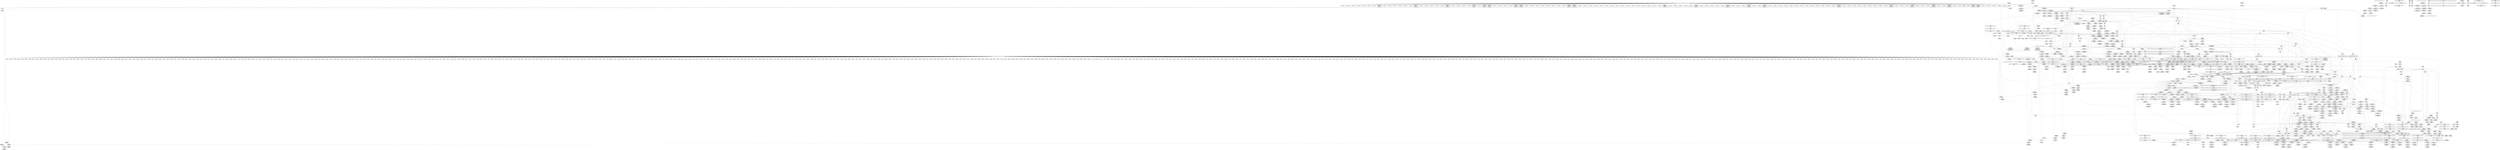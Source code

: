 digraph {
	CE0x4d40cd0 [shape=record,shape=Mrecord,label="{CE0x4d40cd0|common_perm:error.0}"]
	CE0x4d403a0 [shape=record,shape=Mrecord,label="{CE0x4d403a0|aa_path_perm:cond|Function::aa_path_perm&Arg::cond::|*SummSource*}"]
	CE0x4e32200 [shape=record,shape=Mrecord,label="{CE0x4e32200|72:_i32,_:_CRE_832,840_}"]
	CE0x4daef70 [shape=record,shape=Mrecord,label="{CE0x4daef70|common_perm_dir_dentry:mnt1|security/apparmor/lsm.c,189|*SummSink*}"]
	CE0x59e8b90 [shape=record,shape=Mrecord,label="{CE0x59e8b90|apparmor_path_mknod:bb|*SummSource*}"]
	CE0x4dd8110 [shape=record,shape=Mrecord,label="{CE0x4dd8110|__aa_current_profile:tmp19|security/apparmor/include/context.h,138|*SummSink*}"]
	CE0x4ce96d0 [shape=record,shape=Mrecord,label="{CE0x4ce96d0|common_perm_create:call3|security/apparmor/lsm.c,251|*SummSource*}"]
	CE0x4cee450 [shape=record,shape=Mrecord,label="{CE0x4cee450|common_perm_create:tmp14|security/apparmor/lsm.c,251|*SummSource*}"]
	CE0x4dc1a60 [shape=record,shape=Mrecord,label="{CE0x4dc1a60|__aa_current_profile:tmp1|*SummSource*}"]
	CE0x5c97bc0 [shape=record,shape=Mrecord,label="{CE0x5c97bc0|i64*_getelementptr_inbounds_(_17_x_i64_,_17_x_i64_*___llvm_gcov_ctr60,_i64_0,_i64_8)|*Constant*}"]
	CE0x4de70f0 [shape=record,shape=Mrecord,label="{CE0x4de70f0|VOIDTB_TE:_CE_144,145_}"]
	CE0x4d9b860 [shape=record,shape=Mrecord,label="{CE0x4d9b860|common_perm:op|Function::common_perm&Arg::op::|*SummSource*}"]
	CE0x4d86000 [shape=record,shape=Mrecord,label="{CE0x4d86000|VOIDTB_TE:_CE_256,264_}"]
	CE0x4da06e0 [shape=record,shape=Mrecord,label="{CE0x4da06e0|common_perm:mode|security/apparmor/lsm.c,169|*SummSource*}"]
	CE0x4cf0460 [shape=record,shape=Mrecord,label="{CE0x4cf0460|common_perm:cmp|security/apparmor/lsm.c,169|*SummSink*}"]
	CE0x4d82e20 [shape=record,shape=Mrecord,label="{CE0x4d82e20|VOIDTB_TE:_CE_220,221_}"]
	CE0x4cee3e0 [shape=record,shape=Mrecord,label="{CE0x4cee3e0|common_perm_create:tmp14|security/apparmor/lsm.c,251}"]
	CE0x4da3ba0 [shape=record,shape=Mrecord,label="{CE0x4da3ba0|i64*_getelementptr_inbounds_(_16_x_i64_,_16_x_i64_*___llvm_gcov_ctr46,_i64_0,_i64_4)|*Constant*|*SummSink*}"]
	CE0x4d19390 [shape=record,shape=Mrecord,label="{CE0x4d19390|common_perm_create:tmp19|security/apparmor/lsm.c,251|*SummSource*}"]
	CE0x4e2c780 [shape=record,shape=Mrecord,label="{CE0x4e2c780|72:_i32,_:_CRE_564,565_}"]
	CE0x4e35910 [shape=record,shape=Mrecord,label="{CE0x4e35910|72:_i32,_:_CRE_912,913_}"]
	CE0x4dd3080 [shape=record,shape=Mrecord,label="{CE0x4dd3080|i8*_getelementptr_inbounds_(_45_x_i8_,_45_x_i8_*_.str14,_i32_0,_i32_0)|*Constant*}"]
	CE0x4d19030 [shape=record,shape=Mrecord,label="{CE0x4d19030|i32_10|*Constant*}"]
	CE0x4dde5b0 [shape=record,shape=Mrecord,label="{CE0x4dde5b0|i32_22|*Constant*}"]
	CE0x4d83c60 [shape=record,shape=Mrecord,label="{CE0x4d83c60|aa_cred_profile:tmp33|security/apparmor/include/context.h,101|*SummSink*}"]
	CE0x4cfb570 [shape=record,shape=Mrecord,label="{CE0x4cfb570|104:_%struct.inode*,_:_CRE_48,52_|*MultipleSource*|security/apparmor/lsm.c,253|*LoadInst*|security/apparmor/lsm.c,253}"]
	CE0x4d9aa00 [shape=record,shape=Mrecord,label="{CE0x4d9aa00|mediated_filesystem:tmp5|security/apparmor/include/apparmor.h,117}"]
	CE0x5c80bf0 [shape=record,shape=Mrecord,label="{CE0x5c80bf0|common_perm_create:tobool|security/apparmor/lsm.c,251|*SummSink*}"]
	CE0x5c856f0 [shape=record,shape=Mrecord,label="{CE0x5c856f0|get_current:tmp3|*SummSink*}"]
	CE0x4d6bd50 [shape=record,shape=Mrecord,label="{CE0x4d6bd50|aa_cred_profile:tmp24|security/apparmor/include/context.h,100|*SummSource*}"]
	CE0x4dad730 [shape=record,shape=Mrecord,label="{CE0x4dad730|_call_void_mcount()_#2|*SummSink*}"]
	CE0x5c8d510 [shape=record,shape=Mrecord,label="{CE0x5c8d510|apparmor_path_mknod:mode|Function::apparmor_path_mknod&Arg::mode::|*SummSource*}"]
	CE0x4d012f0 [shape=record,shape=Mrecord,label="{CE0x4d012f0|104:_%struct.inode*,_:_CRE_202,203_}"]
	CE0x4d14eb0 [shape=record,shape=Mrecord,label="{CE0x4d14eb0|common_perm:call1|security/apparmor/lsm.c,170|*SummSource*}"]
	CE0x4ce8970 [shape=record,shape=Mrecord,label="{CE0x4ce8970|i64*_getelementptr_inbounds_(_17_x_i64_,_17_x_i64_*___llvm_gcov_ctr60,_i64_0,_i64_9)|*Constant*|*SummSink*}"]
	CE0x4d19a20 [shape=record,shape=Mrecord,label="{CE0x4d19a20|i32_4|*Constant*}"]
	CE0x4b91420 [shape=record,shape=Mrecord,label="{CE0x4b91420|apparmor_path_mknod:tmp3|*SummSource*}"]
	"CONST[source:0(mediator),value:2(dynamic)][purpose:{subject}][SnkIdx:1]"
	CE0x4d46ee0 [shape=record,shape=Mrecord,label="{CE0x4d46ee0|mediated_filesystem:tmp4|*LoadInst*|security/apparmor/include/apparmor.h,117}"]
	CE0x4d9dbb0 [shape=record,shape=Mrecord,label="{CE0x4d9dbb0|common_perm:call|security/apparmor/lsm.c,168|*SummSource*}"]
	CE0x4da8a60 [shape=record,shape=Mrecord,label="{CE0x4da8a60|__aa_current_profile:tmp5|security/apparmor/include/context.h,138}"]
	CE0x4da6f80 [shape=record,shape=Mrecord,label="{CE0x4da6f80|aa_path_perm:flags|Function::aa_path_perm&Arg::flags::|*SummSource*}"]
	CE0x4e32a50 [shape=record,shape=Mrecord,label="{CE0x4e32a50|72:_i32,_:_CRE_868,869_}"]
	CE0x4e213f0 [shape=record,shape=Mrecord,label="{CE0x4e213f0|72:_i32,_:_CRE_174,175_}"]
	CE0x4d32110 [shape=record,shape=Mrecord,label="{CE0x4d32110|mediated_filesystem:tmp3|*SummSink*}"]
	CE0x4e279f0 [shape=record,shape=Mrecord,label="{CE0x4e279f0|72:_i32,_:_CRE_297,298_}"]
	CE0x4d19800 [shape=record,shape=Mrecord,label="{CE0x4d19800|i32_10|*Constant*|*SummSink*}"]
	CE0x4d05450 [shape=record,shape=Mrecord,label="{CE0x4d05450|get_current:tmp|*SummSink*}"]
	CE0x4dcd150 [shape=record,shape=Mrecord,label="{CE0x4dcd150|i64*_getelementptr_inbounds_(_11_x_i64_,_11_x_i64_*___llvm_gcov_ctr58,_i64_0,_i64_6)|*Constant*|*SummSink*}"]
	CE0x4ddb4e0 [shape=record,shape=Mrecord,label="{CE0x4ddb4e0|_ret_%struct.aa_profile*_%tmp34,_!dbg_!18602|security/apparmor/include/context.h,101|*SummSource*}"]
	CE0x4d3d8c0 [shape=record,shape=Mrecord,label="{CE0x4d3d8c0|common_perm_create:tmp33|security/apparmor/lsm.c,254}"]
	CE0x4e2f530 [shape=record,shape=Mrecord,label="{CE0x4e2f530|72:_i32,_:_CRE_607,608_}"]
	CE0x4d460c0 [shape=record,shape=Mrecord,label="{CE0x4d460c0|__aa_current_profile:tmp9|security/apparmor/include/context.h,138}"]
	CE0x4cf8220 [shape=record,shape=Mrecord,label="{CE0x4cf8220|common_perm_create:tmp24|security/apparmor/lsm.c,253|*SummSink*}"]
	CE0x4e2ecb0 [shape=record,shape=Mrecord,label="{CE0x4e2ecb0|72:_i32,_:_CRE_599,600_}"]
	CE0x4d39ab0 [shape=record,shape=Mrecord,label="{CE0x4d39ab0|GLOBAL:current_task|Global_var:current_task|*SummSink*}"]
	CE0x4cf6060 [shape=record,shape=Mrecord,label="{CE0x4cf6060|_call_void_mcount()_#2}"]
	CE0x4d15730 [shape=record,shape=Mrecord,label="{CE0x4d15730|aa_path_perm:entry}"]
	CE0x5c94240 [shape=record,shape=Mrecord,label="{CE0x5c94240|common_perm_create:tobool1|security/apparmor/lsm.c,251|*SummSink*}"]
	CE0x4e26f50 [shape=record,shape=Mrecord,label="{CE0x4e26f50|72:_i32,_:_CRE_287,288_}"]
	CE0x4cf8950 [shape=record,shape=Mrecord,label="{CE0x4cf8950|common_perm_create:tmp26|security/apparmor/lsm.c,253}"]
	CE0x5c7f660 [shape=record,shape=Mrecord,label="{CE0x5c7f660|common_perm_create:tmp10|security/apparmor/lsm.c,251|*SummSource*}"]
	CE0x4e242b0 [shape=record,shape=Mrecord,label="{CE0x4e242b0|72:_i32,_:_CRE_245,246_}"]
	CE0x4e2baf0 [shape=record,shape=Mrecord,label="{CE0x4e2baf0|72:_i32,_:_CRE_552,553_}"]
	CE0x4d06820 [shape=record,shape=Mrecord,label="{CE0x4d06820|mediated_filesystem:entry|*SummSource*}"]
	CE0x4d10d20 [shape=record,shape=Mrecord,label="{CE0x4d10d20|i32_4|*Constant*|*SummSink*}"]
	CE0x4db2040 [shape=record,shape=Mrecord,label="{CE0x4db2040|i64_-2147483648|*Constant*|*SummSink*}"]
	CE0x4d3c5d0 [shape=record,shape=Mrecord,label="{CE0x4d3c5d0|common_perm_create:tmp29|security/apparmor/lsm.c,253|*SummSource*}"]
	CE0x4cf0cf0 [shape=record,shape=Mrecord,label="{CE0x4cf0cf0|common_perm:tmp4|security/apparmor/lsm.c,169}"]
	CE0x4dd6820 [shape=record,shape=Mrecord,label="{CE0x4dd6820|aa_cred_profile:tmp2|*SummSink*}"]
	CE0x4e27f40 [shape=record,shape=Mrecord,label="{CE0x4e27f40|72:_i32,_:_CRE_302,303_}"]
	CE0x4e2c670 [shape=record,shape=Mrecord,label="{CE0x4e2c670|72:_i32,_:_CRE_563,564_}"]
	CE0x4cef370 [shape=record,shape=Mrecord,label="{CE0x4cef370|common_perm_create:land.lhs.true2|*SummSink*}"]
	CE0x5c9b240 [shape=record,shape=Mrecord,label="{CE0x5c9b240|i1_true|*Constant*}"]
	CE0x4d82160 [shape=record,shape=Mrecord,label="{CE0x4d82160|VOIDTB_TE:_CE_208,209_}"]
	CE0x4d843b0 [shape=record,shape=Mrecord,label="{CE0x4d843b0|aa_cred_profile:tmp34|security/apparmor/include/context.h,101}"]
	CE0x4df7fc0 [shape=record,shape=Mrecord,label="{CE0x4df7fc0|aa_cred_profile:lnot3|security/apparmor/include/context.h,100}"]
	CE0x4e32e90 [shape=record,shape=Mrecord,label="{CE0x4e32e90|72:_i32,_:_CRE_872,873_}"]
	CE0x4cfc640 [shape=record,shape=Mrecord,label="{CE0x4cfc640|104:_%struct.inode*,_:_CRE_94,95_}"]
	CE0x4ddd9f0 [shape=record,shape=Mrecord,label="{CE0x4ddd9f0|VOIDTB_TE:_CE_172,173_}"]
	CE0x5c7cb30 [shape=record,shape=Mrecord,label="{CE0x5c7cb30|apparmor_path_mknod:call|security/apparmor/lsm.c,279}"]
	CE0x4d7e0a0 [shape=record,shape=Mrecord,label="{CE0x4d7e0a0|i64*_getelementptr_inbounds_(_16_x_i64_,_16_x_i64_*___llvm_gcov_ctr46,_i64_0,_i64_13)|*Constant*|*SummSource*}"]
	CE0x4df6350 [shape=record,shape=Mrecord,label="{CE0x4df6350|VOIDTB_TE:_CE_93,94_}"]
	CE0x4d06ce0 [shape=record,shape=Mrecord,label="{CE0x4d06ce0|mediated_filesystem:inode|Function::mediated_filesystem&Arg::inode::}"]
	CE0x4d681a0 [shape=record,shape=Mrecord,label="{CE0x4d681a0|i32_100|*Constant*|*SummSink*}"]
	CE0x4d9ade0 [shape=record,shape=Mrecord,label="{CE0x4d9ade0|mediated_filesystem:tmp5|security/apparmor/include/apparmor.h,117|*SummSink*}"]
	CE0x4dce850 [shape=record,shape=Mrecord,label="{CE0x4dce850|__aa_current_profile:tmp8|security/apparmor/include/context.h,138|*SummSink*}"]
	CE0x4dc6ec0 [shape=record,shape=Mrecord,label="{CE0x4dc6ec0|__aa_current_profile:call|security/apparmor/include/context.h,138|*SummSink*}"]
	CE0x4e267e0 [shape=record,shape=Mrecord,label="{CE0x4e267e0|72:_i32,_:_CRE_280,281_}"]
	CE0x4de5ca0 [shape=record,shape=Mrecord,label="{CE0x4de5ca0|VOIDTB_TE:_CE_195,196_}"]
	CE0x4cfdd80 [shape=record,shape=Mrecord,label="{CE0x4cfdd80|104:_%struct.inode*,_:_CRE_157,158_}"]
	CE0x4e28f60 [shape=record,shape=Mrecord,label="{CE0x4e28f60|72:_i32,_:_CRE_352,360_}"]
	CE0x4d49cb0 [shape=record,shape=Mrecord,label="{CE0x4d49cb0|common_perm_create:tmp38|security/apparmor/lsm.c,257}"]
	CE0x5c890d0 [shape=record,shape=Mrecord,label="{CE0x5c890d0|apparmor_path_mknod:dentry|Function::apparmor_path_mknod&Arg::dentry::|*SummSink*}"]
	CE0x4de3960 [shape=record,shape=Mrecord,label="{CE0x4de3960|aa_cred_profile:tmp14|security/apparmor/include/context.h,100|*SummSink*}"]
	CE0x4cf6400 [shape=record,shape=Mrecord,label="{CE0x4cf6400|_call_void_mcount()_#2}"]
	CE0x5c87840 [shape=record,shape=Mrecord,label="{CE0x5c87840|common_perm_create:tmp1|*SummSource*}"]
	CE0x4dddd20 [shape=record,shape=Mrecord,label="{CE0x4dddd20|VOIDTB_TE:_CE_175,176_}"]
	CE0x5c7a9c0 [shape=record,shape=Mrecord,label="{CE0x5c7a9c0|apparmor_path_mknod:tmp1|*SummSource*}"]
	CE0x5c862f0 [shape=record,shape=Mrecord,label="{CE0x5c862f0|0:_i8,_:_GCMR_common_perm_create.__warned_internal_global_i8_0,_section_.data.unlikely_,_align_1:_elem_0:default:}"]
	CE0x5c8a900 [shape=record,shape=Mrecord,label="{CE0x5c8a900|common_perm_create:tmp2}"]
	CE0x4e20730 [shape=record,shape=Mrecord,label="{CE0x4e20730|72:_i32,_:_CRE_162,163_}"]
	CE0x4d878f0 [shape=record,shape=Mrecord,label="{CE0x4d878f0|72:_i32,_:_CRE_4,8_}"]
	CE0x4cea120 [shape=record,shape=Mrecord,label="{CE0x4cea120|common_perm_create:tmp|*SummSource*}"]
	CE0x4e32530 [shape=record,shape=Mrecord,label="{CE0x4e32530|72:_i32,_:_CRE_856,864_}"]
	CE0x4deacf0 [shape=record,shape=Mrecord,label="{CE0x4deacf0|VOIDTB_TE:_CE_91,92_}"]
	CE0x4d86520 [shape=record,shape=Mrecord,label="{CE0x4d86520|VOIDTB_TE:_CE_296,304_}"]
	CE0x4cf10d0 [shape=record,shape=Mrecord,label="{CE0x4cf10d0|GLOBAL:__llvm_gcov_ctr57|Global_var:__llvm_gcov_ctr57|*SummSource*}"]
	CE0x4dd25f0 [shape=record,shape=Mrecord,label="{CE0x4dd25f0|i32_138|*Constant*}"]
	CE0x4ddadd0 [shape=record,shape=Mrecord,label="{CE0x4ddadd0|GLOBAL:aa_cred_profile|*Constant*|*SummSink*}"]
	CE0x4e20a60 [shape=record,shape=Mrecord,label="{CE0x4e20a60|72:_i32,_:_CRE_165,166_}"]
	CE0x4cfc770 [shape=record,shape=Mrecord,label="{CE0x4cfc770|104:_%struct.inode*,_:_CRE_95,96_}"]
	CE0x5c810e0 [shape=record,shape=Mrecord,label="{CE0x5c810e0|common_perm_create:entry|*SummSink*}"]
	CE0x4e244d0 [shape=record,shape=Mrecord,label="{CE0x4e244d0|72:_i32,_:_CRE_247,248_}"]
	CE0x4d8d980 [shape=record,shape=Mrecord,label="{CE0x4d8d980|72:_i32,_:_CRE_148,149_}"]
	CE0x5c82b60 [shape=record,shape=Mrecord,label="{CE0x5c82b60|i32_6|*Constant*|*SummSink*}"]
	CE0x5c8db10 [shape=record,shape=Mrecord,label="{CE0x5c8db10|common_perm_create:mode|Function::common_perm_create&Arg::mode::|*SummSink*}"]
	CE0x4e285a0 [shape=record,shape=Mrecord,label="{CE0x4e285a0|72:_i32,_:_CRE_308,309_}"]
	CE0x4d01420 [shape=record,shape=Mrecord,label="{CE0x4d01420|104:_%struct.inode*,_:_CRE_203,204_}"]
	CE0x4df3820 [shape=record,shape=Mrecord,label="{CE0x4df3820|aa_cred_profile:tmp19|security/apparmor/include/context.h,100|*SummSink*}"]
	CE0x4d9e510 [shape=record,shape=Mrecord,label="{CE0x4d9e510|common_perm:if.end|*SummSource*}"]
	CE0x4ddaf30 [shape=record,shape=Mrecord,label="{CE0x4ddaf30|aa_cred_profile:entry|*SummSource*}"]
	CE0x4e2d000 [shape=record,shape=Mrecord,label="{CE0x4e2d000|72:_i32,_:_CRE_572,573_}"]
	CE0x4dbf2b0 [shape=record,shape=Mrecord,label="{CE0x4dbf2b0|__aa_current_profile:tmp12|security/apparmor/include/context.h,138|*SummSink*}"]
	CE0x4d84000 [shape=record,shape=Mrecord,label="{CE0x4d84000|aa_cred_profile:profile11|security/apparmor/include/context.h,101}"]
	CE0x4dc9a60 [shape=record,shape=Mrecord,label="{CE0x4dc9a60|__aa_current_profile:if.end|*SummSink*}"]
	CE0x4cfd220 [shape=record,shape=Mrecord,label="{CE0x4cfd220|104:_%struct.inode*,_:_CRE_147,148_}"]
	CE0x4d18870 [shape=record,shape=Mrecord,label="{CE0x4d18870|i32_78|*Constant*|*SummSink*}"]
	CE0x4d04700 [shape=record,shape=Mrecord,label="{CE0x4d04700|common_perm_create:uid|security/apparmor/lsm.c,251|*SummSource*}"]
	CE0x4d42040 [shape=record,shape=Mrecord,label="{CE0x4d42040|common_perm_create:call7|security/apparmor/lsm.c,253|*SummSink*}"]
	CE0x4e27170 [shape=record,shape=Mrecord,label="{CE0x4e27170|72:_i32,_:_CRE_289,290_}"]
	CE0x4de4d40 [shape=record,shape=Mrecord,label="{CE0x4de4d40|VOIDTB_TE:_CE_192,193_}"]
	CE0x4e287c0 [shape=record,shape=Mrecord,label="{CE0x4e287c0|72:_i32,_:_CRE_310,311_}"]
	CE0x4e31a90 [shape=record,shape=Mrecord,label="{CE0x4e31a90|72:_i32,_:_CRE_768,776_}"]
	CE0x4dd0400 [shape=record,shape=Mrecord,label="{CE0x4dd0400|__aa_current_profile:tmp14|security/apparmor/include/context.h,138|*SummSource*}"]
	CE0x4e21fa0 [shape=record,shape=Mrecord,label="{CE0x4e21fa0|72:_i32,_:_CRE_185,186_}"]
	CE0x4d15860 [shape=record,shape=Mrecord,label="{CE0x4d15860|i64_11|*Constant*}"]
	CE0x4e30cc0 [shape=record,shape=Mrecord,label="{CE0x4e30cc0|72:_i32,_:_CRE_664,672_}"]
	CE0x5c76130 [shape=record,shape=Mrecord,label="{CE0x5c76130|_ret_%struct.task_struct*_%tmp4,_!dbg_!18563|./arch/x86/include/asm/current.h,14}"]
	CE0x5c877d0 [shape=record,shape=Mrecord,label="{CE0x5c877d0|common_perm_create:tmp1}"]
	CE0x4e2bf00 [shape=record,shape=Mrecord,label="{CE0x4e2bf00|72:_i32,_:_CRE_556,557_}"]
	CE0x4dfc7f0 [shape=record,shape=Mrecord,label="{CE0x4dfc7f0|aa_cred_profile:tmp17|security/apparmor/include/context.h,100}"]
	CE0x4cfe830 [shape=record,shape=Mrecord,label="{CE0x4cfe830|104:_%struct.inode*,_:_CRE_166,167_}"]
	CE0x4d45590 [shape=record,shape=Mrecord,label="{CE0x4d45590|common_perm:tmp10|security/apparmor/lsm.c,172|*SummSink*}"]
	CE0x4dac4e0 [shape=record,shape=Mrecord,label="{CE0x4dac4e0|0:_%struct.aa_profile*,_:_CMRE_16,24_|*MultipleSource*|security/apparmor/include/context.h,99|*LoadInst*|security/apparmor/include/context.h,99|security/apparmor/include/context.h,100}"]
	CE0x4e20840 [shape=record,shape=Mrecord,label="{CE0x4e20840|72:_i32,_:_CRE_163,164_}"]
	CE0x4d119c0 [shape=record,shape=Mrecord,label="{CE0x4d119c0|common_perm_create:tmp22|*LoadInst*|security/apparmor/lsm.c,253}"]
	CE0x5c8d810 [shape=record,shape=Mrecord,label="{CE0x5c8d810|common_perm_create:mode|Function::common_perm_create&Arg::mode::}"]
	CE0x4dc5860 [shape=record,shape=Mrecord,label="{CE0x4dc5860|__aa_current_profile:bb}"]
	CE0x4dae800 [shape=record,shape=Mrecord,label="{CE0x4dae800|common_perm_dir_dentry:mnt1|security/apparmor/lsm.c,189}"]
	CE0x5c85b00 [shape=record,shape=Mrecord,label="{CE0x5c85b00|common_perm_create:if.then8|*SummSink*}"]
	CE0x4d3ba70 [shape=record,shape=Mrecord,label="{CE0x4d3ba70|104:_%struct.inode*,_:_CRE_319,320_}"]
	CE0x4d3eb10 [shape=record,shape=Mrecord,label="{CE0x4d3eb10|common_perm_dir_dentry:dir|Function::common_perm_dir_dentry&Arg::dir::|*SummSource*}"]
	CE0x4d02130 [shape=record,shape=Mrecord,label="{CE0x4d02130|104:_%struct.inode*,_:_CRE_214,215_}"]
	CE0x4dd6050 [shape=record,shape=Mrecord,label="{CE0x4dd6050|get_current:bb}"]
	CE0x4de8c40 [shape=record,shape=Mrecord,label="{CE0x4de8c40|aa_cred_profile:tmp17|security/apparmor/include/context.h,100|*SummSource*}"]
	CE0x5c94e80 [shape=record,shape=Mrecord,label="{CE0x5c94e80|common_perm_create:tmp9|security/apparmor/lsm.c,251}"]
	CE0x4d684d0 [shape=record,shape=Mrecord,label="{CE0x4d684d0|i64*_getelementptr_inbounds_(_16_x_i64_,_16_x_i64_*___llvm_gcov_ctr46,_i64_0,_i64_9)|*Constant*|*SummSource*}"]
	CE0x4dad1e0 [shape=record,shape=Mrecord,label="{CE0x4dad1e0|common_perm_dir_dentry:tmp3|*SummSource*}"]
	CE0x4d8d100 [shape=record,shape=Mrecord,label="{CE0x4d8d100|72:_i32,_:_CRE_140,141_}"]
	CE0x5c89400 [shape=record,shape=Mrecord,label="{CE0x5c89400|common_perm_create:dentry|Function::common_perm_create&Arg::dentry::}"]
	CE0x4d3a630 [shape=record,shape=Mrecord,label="{CE0x4d3a630|104:_%struct.inode*,_:_CRE_296,304_|*MultipleSource*|security/apparmor/lsm.c,253|*LoadInst*|security/apparmor/lsm.c,253}"]
	CE0x4d4b590 [shape=record,shape=Mrecord,label="{CE0x4d4b590|i64*_getelementptr_inbounds_(_2_x_i64_,_2_x_i64_*___llvm_gcov_ctr112,_i64_0,_i64_1)|*Constant*|*SummSource*}"]
	CE0x4dce7e0 [shape=record,shape=Mrecord,label="{CE0x4dce7e0|__aa_current_profile:tobool1|security/apparmor/include/context.h,138}"]
	CE0x4db0680 [shape=record,shape=Mrecord,label="{CE0x4db0680|common_perm_dir_dentry:tmp2}"]
	"CONST[source:0(mediator),value:0(static)][purpose:{operation}][SrcIdx:5]"
	CE0x4d80150 [shape=record,shape=Mrecord,label="{CE0x4d80150|i64*_getelementptr_inbounds_(_16_x_i64_,_16_x_i64_*___llvm_gcov_ctr46,_i64_0,_i64_15)|*Constant*}"]
	CE0x4dd7160 [shape=record,shape=Mrecord,label="{CE0x4dd7160|aa_cred_profile:conv|security/apparmor/include/context.h,100}"]
	CE0x4cf0160 [shape=record,shape=Mrecord,label="{CE0x4cf0160|common_perm:cmp|security/apparmor/lsm.c,169|*SummSource*}"]
	CE0x4dff530 [shape=record,shape=Mrecord,label="{CE0x4dff530|aa_cred_profile:if.end}"]
	CE0x4e21e90 [shape=record,shape=Mrecord,label="{CE0x4e21e90|72:_i32,_:_CRE_184,185_}"]
	CE0x4d08010 [shape=record,shape=Mrecord,label="{CE0x4d08010|i64*_getelementptr_inbounds_(_17_x_i64_,_17_x_i64_*___llvm_gcov_ctr60,_i64_0,_i64_6)|*Constant*|*SummSource*}"]
	CE0x4da1b30 [shape=record,shape=Mrecord,label="{CE0x4da1b30|common_perm:mode|security/apparmor/lsm.c,169}"]
	CE0x4e31760 [shape=record,shape=Mrecord,label="{CE0x4e31760|72:_i32,_:_CRE_744,752_}"]
	CE0x4e2b270 [shape=record,shape=Mrecord,label="{CE0x4e2b270|72:_i32,_:_CRE_504,508_}"]
	CE0x4e37f50 [shape=record,shape=Mrecord,label="{CE0x4e37f50|72:_i32,_:_CRE_983,984_}"]
	CE0x4d32550 [shape=record,shape=Mrecord,label="{CE0x4d32550|VOIDTB_TE:_CE_158,159_}"]
	CE0x4da0d70 [shape=record,shape=Mrecord,label="{CE0x4da0d70|aa_cred_profile:tmp6|security/apparmor/include/context.h,100|*SummSink*}"]
	CE0x4d82050 [shape=record,shape=Mrecord,label="{CE0x4d82050|VOIDTB_TE:_CE_207,208_}"]
	CE0x4e24b30 [shape=record,shape=Mrecord,label="{CE0x4e24b30|72:_i32,_:_CRE_253,254_}"]
	CE0x4e345f0 [shape=record,shape=Mrecord,label="{CE0x4e345f0|72:_i32,_:_CRE_894,895_}"]
	CE0x4dd3f80 [shape=record,shape=Mrecord,label="{CE0x4dd3f80|__aa_current_profile:tmp16|security/apparmor/include/context.h,138}"]
	CE0x4dc21a0 [shape=record,shape=Mrecord,label="{CE0x4dc21a0|__aa_current_profile:tmp11|security/apparmor/include/context.h,138|*SummSource*}"]
	CE0x4e33d70 [shape=record,shape=Mrecord,label="{CE0x4e33d70|72:_i32,_:_CRE_886,887_}"]
	CE0x4dfde60 [shape=record,shape=Mrecord,label="{CE0x4dfde60|i64_6|*Constant*|*SummSource*}"]
	CE0x4db02e0 [shape=record,shape=Mrecord,label="{CE0x4db02e0|common_perm_dir_dentry:call|security/apparmor/lsm.c,191|*SummSink*}"]
	CE0x4d39980 [shape=record,shape=Mrecord,label="{CE0x4d39980|GLOBAL:current_task|Global_var:current_task|*SummSource*}"]
	CE0x5c844c0 [shape=record,shape=Mrecord,label="{CE0x5c844c0|common_perm_create:tmp4|security/apparmor/lsm.c,251|*SummSource*}"]
	CE0x5c7df40 [shape=record,shape=Mrecord,label="{CE0x5c7df40|apparmor_path_mknod:tmp2|*SummSink*}"]
	CE0x4da6da0 [shape=record,shape=Mrecord,label="{CE0x4da6da0|aa_path_perm:flags|Function::aa_path_perm&Arg::flags::}"]
	CE0x4d683b0 [shape=record,shape=Mrecord,label="{CE0x4d683b0|i64_12|*Constant*}"]
	CE0x4d478f0 [shape=record,shape=Mrecord,label="{CE0x4d478f0|i64_-2147483648|*Constant*}"]
	CE0x4dd30f0 [shape=record,shape=Mrecord,label="{CE0x4dd30f0|i64*_getelementptr_inbounds_(_11_x_i64_,_11_x_i64_*___llvm_gcov_ctr58,_i64_0,_i64_9)|*Constant*}"]
	CE0x4d81e30 [shape=record,shape=Mrecord,label="{CE0x4d81e30|VOIDTB_TE:_CE_205,206_}"]
	CE0x4e30ee0 [shape=record,shape=Mrecord,label="{CE0x4e30ee0|72:_i32,_:_CRE_680,684_}"]
	CE0x4db0760 [shape=record,shape=Mrecord,label="{CE0x4db0760|common_perm_dir_dentry:tmp2|*SummSink*}"]
	CE0x4de5120 [shape=record,shape=Mrecord,label="{CE0x4de5120|aa_cred_profile:tmp3|*SummSink*}"]
	CE0x4da1680 [shape=record,shape=Mrecord,label="{CE0x4da1680|i64_0|*Constant*}"]
	CE0x4de7610 [shape=record,shape=Mrecord,label="{CE0x4de7610|i64*_getelementptr_inbounds_(_16_x_i64_,_16_x_i64_*___llvm_gcov_ctr46,_i64_0,_i64_0)|*Constant*}"]
	CE0x4df4370 [shape=record,shape=Mrecord,label="{CE0x4df4370|VOIDTB_TE:_CE_149,150_}"]
	CE0x4e320f0 [shape=record,shape=Mrecord,label="{CE0x4e320f0|72:_i32,_:_CRE_824,832_}"]
	CE0x4d47120 [shape=record,shape=Mrecord,label="{CE0x4d47120|mediated_filesystem:tmp4|*LoadInst*|security/apparmor/include/apparmor.h,117|*SummSource*}"]
	CE0x4e32b60 [shape=record,shape=Mrecord,label="{CE0x4e32b60|72:_i32,_:_CRE_869,870_}"]
	CE0x5c81e00 [shape=record,shape=Mrecord,label="{CE0x5c81e00|apparmor_path_mknod:tmp3|*SummSink*}"]
	CE0x4d10990 [shape=record,shape=Mrecord,label="{CE0x4d10990|common_perm_create:tmp21|security/apparmor/lsm.c,251|*SummSink*}"]
	CE0x4d3b6e0 [shape=record,shape=Mrecord,label="{CE0x4d3b6e0|104:_%struct.inode*,_:_CRE_316,317_}"]
	CE0x4d06df0 [shape=record,shape=Mrecord,label="{CE0x4d06df0|mediated_filesystem:inode|Function::mediated_filesystem&Arg::inode::|*SummSource*}"]
	CE0x4da6c30 [shape=record,shape=Mrecord,label="{CE0x4da6c30|aa_path_perm:path|Function::aa_path_perm&Arg::path::|*SummSink*}"]
	CE0x4e245e0 [shape=record,shape=Mrecord,label="{CE0x4e245e0|72:_i32,_:_CRE_248,249_}"]
	CE0x4cfcd40 [shape=record,shape=Mrecord,label="{CE0x4cfcd40|104:_%struct.inode*,_:_CRE_144,145_}"]
	CE0x4e25f60 [shape=record,shape=Mrecord,label="{CE0x4e25f60|72:_i32,_:_CRE_272,273_}"]
	CE0x4e2cde0 [shape=record,shape=Mrecord,label="{CE0x4e2cde0|72:_i32,_:_CRE_570,571_}"]
	CE0x4d49720 [shape=record,shape=Mrecord,label="{CE0x4d49720|common_perm_create:tmp37|security/apparmor/lsm.c,257|*SummSource*}"]
	CE0x4ddb060 [shape=record,shape=Mrecord,label="{CE0x4ddb060|aa_cred_profile:cred|Function::aa_cred_profile&Arg::cred::}"]
	CE0x4d15ba0 [shape=record,shape=Mrecord,label="{CE0x4d15ba0|common_perm_create:tmp23|security/apparmor/lsm.c,253|*SummSink*}"]
	CE0x4e254c0 [shape=record,shape=Mrecord,label="{CE0x4e254c0|72:_i32,_:_CRE_262,263_}"]
	CE0x4d8bdb0 [shape=record,shape=Mrecord,label="{CE0x4d8bdb0|72:_i32,_:_CRE_24,32_}"]
	CE0x4e2b020 [shape=record,shape=Mrecord,label="{CE0x4e2b020|72:_i32,_:_CRE_496,500_}"]
	CE0x4dd27e0 [shape=record,shape=Mrecord,label="{CE0x4dd27e0|i32_138|*Constant*|*SummSink*}"]
	CE0x4da9ba0 [shape=record,shape=Mrecord,label="{CE0x4da9ba0|common_perm:tmp5|security/apparmor/lsm.c,169|*SummSink*}"]
	CE0x4d3f820 [shape=record,shape=Mrecord,label="{CE0x4d3f820|common_perm_dir_dentry:mask|Function::common_perm_dir_dentry&Arg::mask::|*SummSink*}"]
	CE0x4cfc020 [shape=record,shape=Mrecord,label="{CE0x4cfc020|104:_%struct.inode*,_:_CRE_89,90_}"]
	CE0x4e28380 [shape=record,shape=Mrecord,label="{CE0x4e28380|72:_i32,_:_CRE_306,307_}"]
	CE0x4e2efe0 [shape=record,shape=Mrecord,label="{CE0x4e2efe0|72:_i32,_:_CRE_602,603_}"]
	CE0x5c87a60 [shape=record,shape=Mrecord,label="{CE0x5c87a60|i32_1|*Constant*}"]
	CE0x4e37c20 [shape=record,shape=Mrecord,label="{CE0x4e37c20|72:_i32,_:_CRE_980,981_}"]
	CE0x4d45f60 [shape=record,shape=Mrecord,label="{CE0x4d45f60|i64_4|*Constant*}"]
	CE0x4d02d10 [shape=record,shape=Mrecord,label="{CE0x4d02d10|104:_%struct.inode*,_:_CRE_224,232_|*MultipleSource*|security/apparmor/lsm.c,253|*LoadInst*|security/apparmor/lsm.c,253}"]
	CE0x4d84740 [shape=record,shape=Mrecord,label="{CE0x4d84740|aa_cred_profile:tmp34|security/apparmor/include/context.h,101|*SummSource*}"]
	CE0x4cfd790 [shape=record,shape=Mrecord,label="{CE0x4cfd790|104:_%struct.inode*,_:_CRE_152,153_}"]
	CE0x4df9810 [shape=record,shape=Mrecord,label="{CE0x4df9810|void_(i8*,_i32,_i64)*_asm_sideeffect_1:_09ud2_0A.pushsection___bug_table,_22a_22_0A2:_09.long_1b_-_2b,_$_0:c_-_2b_0A_09.word_$_1:c_,_0_0A_09.org_2b+$_2:c_0A.popsection_,_i,i,i,_dirflag_,_fpsr_,_flags_|*SummSink*}"]
	CE0x4d9c370 [shape=record,shape=Mrecord,label="{CE0x4d9c370|common_perm:cond|Function::common_perm&Arg::cond::}"]
	CE0x4e26d30 [shape=record,shape=Mrecord,label="{CE0x4e26d30|72:_i32,_:_CRE_285,286_}"]
	CE0x5c87110 [shape=record,shape=Mrecord,label="{CE0x5c87110|i64_0|*Constant*}"]
	CE0x4e351a0 [shape=record,shape=Mrecord,label="{CE0x4e351a0|72:_i32,_:_CRE_905,906_}"]
	CE0x4d68020 [shape=record,shape=Mrecord,label="{CE0x4d68020|i32_100|*Constant*|*SummSource*}"]
	CE0x5c79450 [shape=record,shape=Mrecord,label="{CE0x5c79450|i32_6|*Constant*|*SummSource*}"]
	CE0x4d876d0 [shape=record,shape=Mrecord,label="{CE0x4d876d0|72:_i32,_:_CRE_0,2_}"]
	CE0x4e23d90 [shape=record,shape=Mrecord,label="{CE0x4e23d90|72:_i32,_:_CRE_240,241_}"]
	CE0x4e37070 [shape=record,shape=Mrecord,label="{CE0x4e37070|72:_i32,_:_CRE_934,935_}"]
	CE0x5c83ea0 [shape=record,shape=Mrecord,label="{CE0x5c83ea0|common_perm_create:op|Function::common_perm_create&Arg::op::|*SummSink*}"]
	CE0x4d00120 [shape=record,shape=Mrecord,label="{CE0x4d00120|104:_%struct.inode*,_:_CRE_187,188_}"]
	CE0x4d833a0 [shape=record,shape=Mrecord,label="{CE0x4d833a0|aa_cred_profile:tmp32|security/apparmor/include/context.h,101}"]
	CE0x4cf5a20 [shape=record,shape=Mrecord,label="{CE0x4cf5a20|i32_8|*Constant*|*SummSource*}"]
	CE0x4cee960 [shape=record,shape=Mrecord,label="{CE0x4cee960|i1_true|*Constant*|*SummSink*}"]
	CE0x4cea000 [shape=record,shape=Mrecord,label="{CE0x4cea000|i64*_getelementptr_inbounds_(_2_x_i64_,_2_x_i64_*___llvm_gcov_ctr55,_i64_0,_i64_0)|*Constant*}"]
	CE0x4df7000 [shape=record,shape=Mrecord,label="{CE0x4df7000|aa_cred_profile:lnot2|security/apparmor/include/context.h,100}"]
	CE0x4d3e100 [shape=record,shape=Mrecord,label="{CE0x4d3e100|common_perm_dir_dentry:entry|*SummSource*}"]
	CE0x4e202f0 [shape=record,shape=Mrecord,label="{CE0x4e202f0|72:_i32,_:_CRE_158,159_}"]
	CE0x4cee560 [shape=record,shape=Mrecord,label="{CE0x4cee560|common_perm_create:tmp14|security/apparmor/lsm.c,251|*SummSink*}"]
	CE0x4d07a40 [shape=record,shape=Mrecord,label="{CE0x4d07a40|common_perm_create:tmp32|security/apparmor/lsm.c,253|*SummSource*}"]
	CE0x4d6b5d0 [shape=record,shape=Mrecord,label="{CE0x4d6b5d0|i64*_getelementptr_inbounds_(_16_x_i64_,_16_x_i64_*___llvm_gcov_ctr46,_i64_0,_i64_10)|*Constant*|*SummSource*}"]
	CE0x4e298f0 [shape=record,shape=Mrecord,label="{CE0x4e298f0|72:_i32,_:_CRE_432,440_}"]
	CE0x4cf8cd0 [shape=record,shape=Mrecord,label="{CE0x4cf8cd0|common_perm_create:tmp26|security/apparmor/lsm.c,253|*SummSink*}"]
	CE0x4d8bfb0 [shape=record,shape=Mrecord,label="{CE0x4d8bfb0|72:_i32,_:_CRE_40,48_}"]
	CE0x4d40660 [shape=record,shape=Mrecord,label="{CE0x4d40660|_ret_i32_%call17,_!dbg_!18618|security/apparmor/file.c,307}"]
	CE0x4d40970 [shape=record,shape=Mrecord,label="{CE0x4d40970|_ret_i32_%call17,_!dbg_!18618|security/apparmor/file.c,307|*SummSink*}"]
	CE0x4d6bdc0 [shape=record,shape=Mrecord,label="{CE0x4d6bdc0|aa_cred_profile:tmp24|security/apparmor/include/context.h,100|*SummSink*}"]
	CE0x4dafb40 [shape=record,shape=Mrecord,label="{CE0x4dafb40|common_perm_dir_dentry:call|security/apparmor/lsm.c,191}"]
	CE0x4cf17a0 [shape=record,shape=Mrecord,label="{CE0x4cf17a0|i64*_getelementptr_inbounds_(_2_x_i64_,_2_x_i64_*___llvm_gcov_ctr55,_i64_0,_i64_0)|*Constant*|*SummSink*}"]
	CE0x4df5640 [shape=record,shape=Mrecord,label="{CE0x4df5640|aa_cred_profile:tmp18|security/apparmor/include/context.h,100|*SummSink*}"]
	CE0x4da6060 [shape=record,shape=Mrecord,label="{CE0x4da6060|aa_path_perm:op|Function::aa_path_perm&Arg::op::}"]
	CE0x5c7f770 [shape=record,shape=Mrecord,label="{CE0x5c7f770|common_perm_create:tmp10|security/apparmor/lsm.c,251|*SummSink*}"]
	CE0x4d49a30 [shape=record,shape=Mrecord,label="{CE0x4d49a30|common_perm_create:tmp37|security/apparmor/lsm.c,257|*SummSink*}"]
	CE0x4d877e0 [shape=record,shape=Mrecord,label="{CE0x4d877e0|72:_i32,_:_CRE_2,4_}"]
	CE0x4e35c40 [shape=record,shape=Mrecord,label="{CE0x4e35c40|72:_i32,_:_CRE_915,916_}"]
	CE0x4e2dff0 [shape=record,shape=Mrecord,label="{CE0x4e2dff0|72:_i32,_:_CRE_587,588_}"]
	CE0x5c982d0 [shape=record,shape=Mrecord,label="{CE0x5c982d0|common_perm_create:tmp15|security/apparmor/lsm.c,251}"]
	CE0x4dfcaf0 [shape=record,shape=Mrecord,label="{CE0x4dfcaf0|aa_cred_profile:do.end8|*SummSink*}"]
	CE0x4d3ed70 [shape=record,shape=Mrecord,label="{CE0x4d3ed70|common_perm_dir_dentry:dentry|Function::common_perm_dir_dentry&Arg::dentry::}"]
	CE0x5c93eb0 [shape=record,shape=Mrecord,label="{CE0x5c93eb0|common_perm_create:if.then|*SummSink*}"]
	CE0x4ce8d70 [shape=record,shape=Mrecord,label="{CE0x4ce8d70|GLOBAL:get_current|*Constant*}"]
	CE0x5c94d50 [shape=record,shape=Mrecord,label="{CE0x5c94d50|i64*_getelementptr_inbounds_(_17_x_i64_,_17_x_i64_*___llvm_gcov_ctr60,_i64_0,_i64_6)|*Constant*}"]
	CE0x4e2dee0 [shape=record,shape=Mrecord,label="{CE0x4e2dee0|72:_i32,_:_CRE_586,587_}"]
	CE0x4e2c120 [shape=record,shape=Mrecord,label="{CE0x4e2c120|72:_i32,_:_CRE_558,559_}"]
	CE0x4e20950 [shape=record,shape=Mrecord,label="{CE0x4e20950|72:_i32,_:_CRE_164,165_}"]
	CE0x4d4bf60 [shape=record,shape=Mrecord,label="{CE0x4d4bf60|i64_1|*Constant*}"]
	CE0x4ce92d0 [shape=record,shape=Mrecord,label="{CE0x4ce92d0|common_perm_create:tmp18|security/apparmor/lsm.c,251|*SummSink*}"]
	CE0x4d699d0 [shape=record,shape=Mrecord,label="{CE0x4d699d0|aa_cred_profile:tmp26|security/apparmor/include/context.h,100}"]
	CE0x4e334f0 [shape=record,shape=Mrecord,label="{CE0x4e334f0|72:_i32,_:_CRE_878,879_}"]
	CE0x4de7340 [shape=record,shape=Mrecord,label="{CE0x4de7340|VOIDTB_TE:_CE_147,148_}"]
	CE0x4e26c20 [shape=record,shape=Mrecord,label="{CE0x4e26c20|72:_i32,_:_CRE_284,285_}"]
	CE0x4d05e00 [shape=record,shape=Mrecord,label="{CE0x4d05e00|__aa_current_profile:tmp3}"]
	CE0x4de71e0 [shape=record,shape=Mrecord,label="{CE0x4de71e0|VOIDTB_TE:_CE_145,146_}"]
	CE0x4da3420 [shape=record,shape=Mrecord,label="{CE0x4da3420|common_perm:tmp2|security/apparmor/lsm.c,169|*SummSource*}"]
	CE0x4e2f750 [shape=record,shape=Mrecord,label="{CE0x4e2f750|72:_i32,_:_CRE_609,610_}"]
	CE0x4d3e350 [shape=record,shape=Mrecord,label="{CE0x4d3e350|common_perm_dir_dentry:entry|*SummSink*}"]
	CE0x4deaa90 [shape=record,shape=Mrecord,label="{CE0x4deaa90|VOIDTB_TE:_CE_80,88_}"]
	CE0x4dcbaf0 [shape=record,shape=Mrecord,label="{CE0x4dcbaf0|__aa_current_profile:tmp8|security/apparmor/include/context.h,138}"]
	CE0x4e21500 [shape=record,shape=Mrecord,label="{CE0x4e21500|72:_i32,_:_CRE_175,176_}"]
	CE0x5c79910 [shape=record,shape=Mrecord,label="{CE0x5c79910|common_perm_create:entry}"]
	CE0x4e34e70 [shape=record,shape=Mrecord,label="{CE0x4e34e70|72:_i32,_:_CRE_902,903_}"]
	CE0x4e341b0 [shape=record,shape=Mrecord,label="{CE0x4e341b0|72:_i32,_:_CRE_890,891_}"]
	CE0x5c87760 [shape=record,shape=Mrecord,label="{CE0x5c87760|i64_1|*Constant*}"]
	CE0x5c97eb0 [shape=record,shape=Mrecord,label="{CE0x5c97eb0|i64*_getelementptr_inbounds_(_17_x_i64_,_17_x_i64_*___llvm_gcov_ctr60,_i64_0,_i64_8)|*Constant*|*SummSource*}"]
	CE0x4daad70 [shape=record,shape=Mrecord,label="{CE0x4daad70|mediated_filesystem:tobool|security/apparmor/include/apparmor.h,117}"]
	CE0x4d164a0 [shape=record,shape=Mrecord,label="{CE0x4d164a0|_call_void_mcount()_#2}"]
	CE0x5c75f20 [shape=record,shape=Mrecord,label="{CE0x5c75f20|_ret_%struct.task_struct*_%tmp4,_!dbg_!18563|./arch/x86/include/asm/current.h,14|*SummSource*}"]
	"CONST[source:0(mediator),value:2(dynamic)][purpose:{object}][SnkIdx:2]"
	CE0x4dbfda0 [shape=record,shape=Mrecord,label="{CE0x4dbfda0|i64_6|*Constant*}"]
	CE0x4d318a0 [shape=record,shape=Mrecord,label="{CE0x4d318a0|aa_cred_profile:tobool|security/apparmor/include/context.h,100}"]
	CE0x4dd85f0 [shape=record,shape=Mrecord,label="{CE0x4dd85f0|__aa_current_profile:tmp20|security/apparmor/include/context.h,138|*SummSource*}"]
	CE0x4e24f70 [shape=record,shape=Mrecord,label="{CE0x4e24f70|72:_i32,_:_CRE_257,258_}"]
	CE0x4cf6bd0 [shape=record,shape=Mrecord,label="{CE0x4cf6bd0|mediated_filesystem:tmp2|*SummSource*}"]
	CE0x4e35d50 [shape=record,shape=Mrecord,label="{CE0x4e35d50|72:_i32,_:_CRE_916,917_}"]
	CE0x4deb070 [shape=record,shape=Mrecord,label="{CE0x4deb070|aa_cred_profile:do.body6}"]
	CE0x4e2d660 [shape=record,shape=Mrecord,label="{CE0x4e2d660|72:_i32,_:_CRE_578,579_}"]
	CE0x4d8cad0 [shape=record,shape=Mrecord,label="{CE0x4d8cad0|72:_i32,_:_CRE_120,128_}"]
	CE0x5c9c0c0 [shape=record,shape=Mrecord,label="{CE0x5c9c0c0|GLOBAL:lockdep_rcu_suspicious|*Constant*|*SummSink*}"]
	CE0x4cffec0 [shape=record,shape=Mrecord,label="{CE0x4cffec0|104:_%struct.inode*,_:_CRE_185,186_}"]
	CE0x4d052d0 [shape=record,shape=Mrecord,label="{CE0x4d052d0|common_perm_create:if.end|*SummSink*}"]
	CE0x4dea3b0 [shape=record,shape=Mrecord,label="{CE0x4dea3b0|VOIDTB_TE:_CE_40,48_}"]
	CE0x4dcc6c0 [shape=record,shape=Mrecord,label="{CE0x4dcc6c0|aa_cred_profile:tmp5|security/apparmor/include/context.h,99|*SummSource*}"]
	CE0x4e36190 [shape=record,shape=Mrecord,label="{CE0x4e36190|72:_i32,_:_CRE_920,921_}"]
	CE0x4ddcba0 [shape=record,shape=Mrecord,label="{CE0x4ddcba0|aa_cred_profile:expval|security/apparmor/include/context.h,100}"]
	CE0x4d82380 [shape=record,shape=Mrecord,label="{CE0x4d82380|VOIDTB_TE:_CE_210,211_}"]
	CE0x5c87ea0 [shape=record,shape=Mrecord,label="{CE0x5c87ea0|i32_1|*Constant*|*SummSink*}"]
	CE0x5c98800 [shape=record,shape=Mrecord,label="{CE0x5c98800|common_perm_create:tmp16|security/apparmor/lsm.c,251}"]
	CE0x4de57c0 [shape=record,shape=Mrecord,label="{CE0x4de57c0|0:_%struct.aa_profile*,_:_CMRE_0,8_|*MultipleSource*|security/apparmor/include/context.h,99|*LoadInst*|security/apparmor/include/context.h,99|security/apparmor/include/context.h,100}"]
	CE0x4d03870 [shape=record,shape=Mrecord,label="{CE0x4d03870|get_current:tmp2|*SummSink*}"]
	CE0x4d07b50 [shape=record,shape=Mrecord,label="{CE0x4d07b50|common_perm_create:tmp32|security/apparmor/lsm.c,253|*SummSink*}"]
	CE0x5c8d4a0 [shape=record,shape=Mrecord,label="{CE0x5c8d4a0|apparmor_path_mknod:mode|Function::apparmor_path_mknod&Arg::mode::}"]
	CE0x4e22710 [shape=record,shape=Mrecord,label="{CE0x4e22710|72:_i32,_:_CRE_192,193_}"]
	CE0x4dcdc10 [shape=record,shape=Mrecord,label="{CE0x4dcdc10|aa_cred_profile:lor.end}"]
	CE0x4d2fad0 [shape=record,shape=Mrecord,label="{CE0x4d2fad0|i32_0|*Constant*}"]
	CE0x4dca1f0 [shape=record,shape=Mrecord,label="{CE0x4dca1f0|__aa_current_profile:tmp6|security/apparmor/include/context.h,138}"]
	CE0x4cf80c0 [shape=record,shape=Mrecord,label="{CE0x4cf80c0|common_perm_create:tmp24|security/apparmor/lsm.c,253|*SummSource*}"]
	CE0x5c81ea0 [shape=record,shape=Mrecord,label="{CE0x5c81ea0|_call_void_mcount()_#2}"]
	CE0x4d30510 [shape=record,shape=Mrecord,label="{CE0x4d30510|mediated_filesystem:s_flags|security/apparmor/include/apparmor.h,117|*SummSink*}"]
	CE0x5c9cb10 [shape=record,shape=Mrecord,label="{CE0x5c9cb10|i32_251|*Constant*|*SummSink*}"]
	CE0x4d9edf0 [shape=record,shape=Mrecord,label="{CE0x4d9edf0|__aa_current_profile:tmp1|*SummSink*}"]
	CE0x4dd3750 [shape=record,shape=Mrecord,label="{CE0x4dd3750|__aa_current_profile:tmp17|security/apparmor/include/context.h,138}"]
	CE0x4d7fe70 [shape=record,shape=Mrecord,label="{CE0x4d7fe70|aa_cred_profile:tmp31|security/apparmor/include/context.h,100|*SummSource*}"]
	CE0x5c75810 [shape=record,shape=Mrecord,label="{CE0x5c75810|i32_16|*Constant*|*SummSink*}"]
	CE0x4d3a290 [shape=record,shape=Mrecord,label="{CE0x4d3a290|104:_%struct.inode*,_:_CRE_280,288_|*MultipleSource*|security/apparmor/lsm.c,253|*LoadInst*|security/apparmor/lsm.c,253}"]
	CE0x4dd7550 [shape=record,shape=Mrecord,label="{CE0x4dd7550|VOIDTB_TE:_CE_179,180_}"]
	CE0x5c750d0 [shape=record,shape=Mrecord,label="{CE0x5c750d0|%struct.vfsmount*_null|*Constant*|*SummSink*}"]
	CE0x4dd8030 [shape=record,shape=Mrecord,label="{CE0x4dd8030|__aa_current_profile:tmp19|security/apparmor/include/context.h,138}"]
	CE0x4de6950 [shape=record,shape=Mrecord,label="{CE0x4de6950|VOIDTB_TE:_CE_184,185_}"]
	CE0x4d3f7b0 [shape=record,shape=Mrecord,label="{CE0x4d3f7b0|common_perm_dir_dentry:mask|Function::common_perm_dir_dentry&Arg::mask::|*SummSource*}"]
	CE0x4e352b0 [shape=record,shape=Mrecord,label="{CE0x4e352b0|72:_i32,_:_CRE_906,907_}"]
	CE0x4d06ae0 [shape=record,shape=Mrecord,label="{CE0x4d06ae0|_ret_i1_%lnot,_!dbg_!18565|security/apparmor/include/apparmor.h,117}"]
	CE0x4dc9e50 [shape=record,shape=Mrecord,label="{CE0x4dc9e50|%struct.aa_task_cxt*_null|*Constant*|*SummSink*}"]
	CE0x5c9a430 [shape=record,shape=Mrecord,label="{CE0x5c9a430|GLOBAL:common_perm_create.__warned|Global_var:common_perm_create.__warned|*SummSource*}"]
	CE0x4daeab0 [shape=record,shape=Mrecord,label="{CE0x4daeab0|common_perm_dir_dentry:mnt1|security/apparmor/lsm.c,189|*SummSource*}"]
	CE0x4e23fb0 [shape=record,shape=Mrecord,label="{CE0x4e23fb0|72:_i32,_:_CRE_242,243_}"]
	CE0x4d9ba10 [shape=record,shape=Mrecord,label="{CE0x4d9ba10|common_perm:path|Function::common_perm&Arg::path::}"]
	CE0x4d9cff0 [shape=record,shape=Mrecord,label="{CE0x4d9cff0|common_perm:bb}"]
	CE0x4db0120 [shape=record,shape=Mrecord,label="{CE0x4db0120|common_perm_dir_dentry:call|security/apparmor/lsm.c,191|*SummSource*}"]
	CE0x4e243c0 [shape=record,shape=Mrecord,label="{CE0x4e243c0|72:_i32,_:_CRE_246,247_}"]
	CE0x4e2bdf0 [shape=record,shape=Mrecord,label="{CE0x4e2bdf0|72:_i32,_:_CRE_555,556_}"]
	CE0x4e2e980 [shape=record,shape=Mrecord,label="{CE0x4e2e980|72:_i32,_:_CRE_596,597_}"]
	CE0x4d7fcd0 [shape=record,shape=Mrecord,label="{CE0x4d7fcd0|aa_cred_profile:tmp31|security/apparmor/include/context.h,100}"]
	CE0x4e223e0 [shape=record,shape=Mrecord,label="{CE0x4e223e0|72:_i32,_:_CRE_189,190_}"]
	CE0x4d077d0 [shape=record,shape=Mrecord,label="{CE0x4d077d0|common_perm_create:tmp32|security/apparmor/lsm.c,253}"]
	CE0x4dd8420 [shape=record,shape=Mrecord,label="{CE0x4dd8420|__aa_current_profile:tmp20|security/apparmor/include/context.h,138}"]
	CE0x4e301f0 [shape=record,shape=Mrecord,label="{CE0x4e301f0|72:_i32,_:_CRE_619,620_}"]
	CE0x4e36c30 [shape=record,shape=Mrecord,label="{CE0x4e36c30|72:_i32,_:_CRE_930,931_}"]
	CE0x4dca360 [shape=record,shape=Mrecord,label="{CE0x4dca360|__aa_current_profile:tmp6|security/apparmor/include/context.h,138|*SummSource*}"]
	CE0x5c80380 [shape=record,shape=Mrecord,label="{CE0x5c80380|apparmor_path_mknod:tmp}"]
	CE0x4d33180 [shape=record,shape=Mrecord,label="{CE0x4d33180|__aa_current_profile:land.lhs.true2}"]
	CE0x4e33f90 [shape=record,shape=Mrecord,label="{CE0x4e33f90|72:_i32,_:_CRE_888,889_}"]
	CE0x4e20c80 [shape=record,shape=Mrecord,label="{CE0x4e20c80|72:_i32,_:_CRE_167,168_}"]
	CE0x4e37e40 [shape=record,shape=Mrecord,label="{CE0x4e37e40|72:_i32,_:_CRE_982,983_}"]
	CE0x4d9e6b0 [shape=record,shape=Mrecord,label="{CE0x4d9e6b0|i64*_getelementptr_inbounds_(_5_x_i64_,_5_x_i64_*___llvm_gcov_ctr57,_i64_0,_i64_0)|*Constant*}"]
	CE0x4e30630 [shape=record,shape=Mrecord,label="{CE0x4e30630|72:_i32,_:_CRE_623,624_}"]
	CE0x4e2ae00 [shape=record,shape=Mrecord,label="{CE0x4e2ae00|72:_i32,_:_CRE_487,488_}"]
	CE0x4d04ce0 [shape=record,shape=Mrecord,label="{CE0x4d04ce0|COLLAPSED:_GCMRE___llvm_gcov_ctr112_internal_global_2_x_i64_zeroinitializer:_elem_0:default:}"]
	CE0x5c755d0 [shape=record,shape=Mrecord,label="{CE0x5c755d0|common_perm_create:dentry|Function::common_perm_create&Arg::dentry::|*SummSink*}"]
	CE0x4dc1190 [shape=record,shape=Mrecord,label="{CE0x4dc1190|i64*_getelementptr_inbounds_(_16_x_i64_,_16_x_i64_*___llvm_gcov_ctr46,_i64_0,_i64_4)|*Constant*|*SummSource*}"]
	CE0x5c814a0 [shape=record,shape=Mrecord,label="{CE0x5c814a0|i64_1|*Constant*}"]
	CE0x4cfa790 [shape=record,shape=Mrecord,label="{CE0x4cfa790|common_perm_create:d_inode|security/apparmor/lsm.c,253}"]
	CE0x4d81b00 [shape=record,shape=Mrecord,label="{CE0x4d81b00|VOIDTB_TE:_CE_202,203_}"]
	CE0x4d05800 [shape=record,shape=Mrecord,label="{CE0x4d05800|common_perm_create:return}"]
	CE0x4dcc150 [shape=record,shape=Mrecord,label="{CE0x4dcc150|__aa_current_profile:tmp7|security/apparmor/include/context.h,138|*SummSink*}"]
	CE0x4cf1b00 [shape=record,shape=Mrecord,label="{CE0x4cf1b00|COLLAPSED:_SCMRE:_elem_0::|security/apparmor/lsm.c,251}"]
	CE0x4d80690 [shape=record,shape=Mrecord,label="{CE0x4d80690|aa_cred_profile:tmp28|security/apparmor/include/context.h,100|*SummSink*}"]
	CE0x4d826b0 [shape=record,shape=Mrecord,label="{CE0x4d826b0|VOIDTB_TE:_CE_213,214_}"]
	CE0x5c85d40 [shape=record,shape=Mrecord,label="{CE0x5c85d40|common_perm_create:do.body|*SummSource*}"]
	CE0x4d8cff0 [shape=record,shape=Mrecord,label="{CE0x4d8cff0|72:_i32,_:_CRE_139,140_}"]
	CE0x4e31ba0 [shape=record,shape=Mrecord,label="{CE0x4e31ba0|72:_i32,_:_CRE_776,792_}"]
	CE0x5c7f060 [shape=record,shape=Mrecord,label="{CE0x5c7f060|apparmor_path_mknod:dir|Function::apparmor_path_mknod&Arg::dir::|*SummSink*}"]
	CE0x4dfa500 [shape=record,shape=Mrecord,label="{CE0x4dfa500|void_(i8*,_i32,_i64)*_asm_sideeffect_1:_09ud2_0A.pushsection___bug_table,_22a_22_0A2:_09.long_1b_-_2b,_$_0:c_-_2b_0A_09.word_$_1:c_,_0_0A_09.org_2b+$_2:c_0A.popsection_,_i,i,i,_dirflag_,_fpsr_,_flags_}"]
	CE0x4d045d0 [shape=record,shape=Mrecord,label="{CE0x4d045d0|i32_0|*Constant*|*SummSource*}"]
	CE0x4e31870 [shape=record,shape=Mrecord,label="{CE0x4e31870|72:_i32,_:_CRE_752,756_}"]
	CE0x4dc5ff0 [shape=record,shape=Mrecord,label="{CE0x4dc5ff0|i64_2|*Constant*}"]
	CE0x4e30aa0 [shape=record,shape=Mrecord,label="{CE0x4e30aa0|72:_i32,_:_CRE_648,656_}"]
	CE0x4d8d210 [shape=record,shape=Mrecord,label="{CE0x4d8d210|72:_i32,_:_CRE_141,142_}"]
	CE0x4e30bb0 [shape=record,shape=Mrecord,label="{CE0x4e30bb0|72:_i32,_:_CRE_656,664_}"]
	CE0x4df9650 [shape=record,shape=Mrecord,label="{CE0x4df9650|_call_void_asm_sideeffect_1:_09ud2_0A.pushsection___bug_table,_22a_22_0A2:_09.long_1b_-_2b,_$_0:c_-_2b_0A_09.word_$_1:c_,_0_0A_09.org_2b+$_2:c_0A.popsection_,_i,i,i,_dirflag_,_fpsr_,_flags_(i8*_getelementptr_inbounds_(_36_x_i8_,_36_x_i8_*_.str12,_i32_0,_i32_0),_i32_100,_i64_12)_#2,_!dbg_!18582,_!srcloc_!18585|security/apparmor/include/context.h,100|*SummSink*}"]
	CE0x4d3d930 [shape=record,shape=Mrecord,label="{CE0x4d3d930|common_perm_create:tmp33|security/apparmor/lsm.c,254|*SummSource*}"]
	CE0x4dd8c50 [shape=record,shape=Mrecord,label="{CE0x4dd8c50|__aa_current_profile:call3|security/apparmor/include/context.h,138|*SummSource*}"]
	CE0x4e330b0 [shape=record,shape=Mrecord,label="{CE0x4e330b0|72:_i32,_:_CRE_874,875_}"]
	CE0x4dae5d0 [shape=record,shape=Mrecord,label="{CE0x4dae5d0|common_perm_dir_dentry:mnt|security/apparmor/lsm.c,189|*SummSink*}"]
	CE0x4dc7440 [shape=record,shape=Mrecord,label="{CE0x4dc7440|aa_cred_profile:tmp7|security/apparmor/include/context.h,100|*SummSource*}"]
	CE0x4e31320 [shape=record,shape=Mrecord,label="{CE0x4e31320|72:_i32,_:_CRE_704,712_}"]
	CE0x4e33930 [shape=record,shape=Mrecord,label="{CE0x4e33930|72:_i32,_:_CRE_882,883_}"]
	CE0x4dc1630 [shape=record,shape=Mrecord,label="{CE0x4dc1630|aa_cred_profile:do.end10}"]
	CE0x4d327e0 [shape=record,shape=Mrecord,label="{CE0x4d327e0|i64*_getelementptr_inbounds_(_2_x_i64_,_2_x_i64_*___llvm_gcov_ctr55,_i64_0,_i64_0)|*Constant*|*SummSource*}"]
	CE0x4ddf7d0 [shape=record,shape=Mrecord,label="{CE0x4ddf7d0|i64*_getelementptr_inbounds_(_16_x_i64_,_16_x_i64_*___llvm_gcov_ctr46,_i64_0,_i64_14)|*Constant*}"]
	CE0x4d8d870 [shape=record,shape=Mrecord,label="{CE0x4d8d870|72:_i32,_:_CRE_147,148_}"]
	CE0x4e2d990 [shape=record,shape=Mrecord,label="{CE0x4e2d990|72:_i32,_:_CRE_581,582_}"]
	CE0x4de3210 [shape=record,shape=Mrecord,label="{CE0x4de3210|aa_cred_profile:tmp4|*LoadInst*|security/apparmor/include/context.h,99|*SummSource*}"]
	CE0x4d863d0 [shape=record,shape=Mrecord,label="{CE0x4d863d0|VOIDTB_TE:_CE_288,296_}"]
	CE0x4dbf7d0 [shape=record,shape=Mrecord,label="{CE0x4dbf7d0|i64*_getelementptr_inbounds_(_11_x_i64_,_11_x_i64_*___llvm_gcov_ctr58,_i64_0,_i64_6)|*Constant*|*SummSource*}"]
	CE0x4cf87e0 [shape=record,shape=Mrecord,label="{CE0x4cf87e0|common_perm_create:tmp25|security/apparmor/lsm.c,253|*SummSink*}"]
	CE0x5c97200 [shape=record,shape=Mrecord,label="{CE0x5c97200|i64*_getelementptr_inbounds_(_17_x_i64_,_17_x_i64_*___llvm_gcov_ctr60,_i64_0,_i64_15)|*Constant*|*SummSource*}"]
	CE0x4e264b0 [shape=record,shape=Mrecord,label="{CE0x4e264b0|72:_i32,_:_CRE_277,278_}"]
	CE0x4e36e50 [shape=record,shape=Mrecord,label="{CE0x4e36e50|72:_i32,_:_CRE_932,933_}"]
	CE0x4d41440 [shape=record,shape=Mrecord,label="{CE0x4d41440|_ret_i1_%lnot,_!dbg_!18565|security/apparmor/include/apparmor.h,117|*SummSink*}"]
	CE0x4cf58d0 [shape=record,shape=Mrecord,label="{CE0x4cf58d0|i32_8|*Constant*}"]
	CE0x4dea490 [shape=record,shape=Mrecord,label="{CE0x4dea490|VOIDTB_TE:_CE_48,52_}"]
	CE0x4dca0e0 [shape=record,shape=Mrecord,label="{CE0x4dca0e0|__aa_current_profile:tmp5|security/apparmor/include/context.h,138|*SummSink*}"]
	CE0x4d1a630 [shape=record,shape=Mrecord,label="{CE0x4d1a630|common_perm_create:tmp21|security/apparmor/lsm.c,251|*SummSource*}"]
	CE0x4d86c30 [shape=record,shape=Mrecord,label="{CE0x4d86c30|VOIDTB_TE:_CE_310,311_}"]
	CE0x5c85650 [shape=record,shape=Mrecord,label="{CE0x5c85650|get_current:tmp3|*SummSource*}"]
	CE0x4d18a40 [shape=record,shape=Mrecord,label="{CE0x4d18a40|COLLAPSED:_GCRE_current_task_external_global_%struct.task_struct*:_elem_0::|security/apparmor/lsm.c,251}"]
	CE0x4e28d40 [shape=record,shape=Mrecord,label="{CE0x4e28d40|72:_i32,_:_CRE_336,344_}"]
	CE0x5c9a2c0 [shape=record,shape=Mrecord,label="{CE0x5c9a2c0|common_perm_create:tmp7|security/apparmor/lsm.c,251|*SummSink*}"]
	CE0x4ddd310 [shape=record,shape=Mrecord,label="{CE0x4ddd310|VOIDTB_TE:_CE_177,178_}"]
	CE0x4d41ee0 [shape=record,shape=Mrecord,label="{CE0x4d41ee0|common_perm_create:call7|security/apparmor/lsm.c,253|*SummSource*}"]
	CE0x4d00710 [shape=record,shape=Mrecord,label="{CE0x4d00710|104:_%struct.inode*,_:_CRE_192,193_}"]
	CE0x4d8c4b0 [shape=record,shape=Mrecord,label="{CE0x4d8c4b0|72:_i32,_:_CRE_76,80_}"]
	CE0x4e2c230 [shape=record,shape=Mrecord,label="{CE0x4e2c230|72:_i32,_:_CRE_559,560_}"]
	CE0x4d32220 [shape=record,shape=Mrecord,label="{CE0x4d32220|_call_void_mcount()_#2|*SummSource*}"]
	CE0x4d86820 [shape=record,shape=Mrecord,label="{CE0x4d86820|VOIDTB_TE:_CE_306,307_}"]
	CE0x4e2d110 [shape=record,shape=Mrecord,label="{CE0x4e2d110|72:_i32,_:_CRE_573,574_}"]
	CE0x5c7f8e0 [shape=record,shape=Mrecord,label="{CE0x5c7f8e0|common_perm_create:tmp11|security/apparmor/lsm.c,251}"]
	CE0x4ddb3d0 [shape=record,shape=Mrecord,label="{CE0x4ddb3d0|aa_cred_profile:cred|Function::aa_cred_profile&Arg::cred::|*SummSink*}"]
	CE0x4cf19d0 [shape=record,shape=Mrecord,label="{CE0x4cf19d0|mediated_filesystem:tmp}"]
	CE0x4df3d50 [shape=record,shape=Mrecord,label="{CE0x4df3d50|i64*_getelementptr_inbounds_(_16_x_i64_,_16_x_i64_*___llvm_gcov_ctr46,_i64_0,_i64_8)|*Constant*|*SummSource*}"]
	CE0x4dc9480 [shape=record,shape=Mrecord,label="{CE0x4dc9480|VOIDTB_TE:_CE_153,154_}"]
	CE0x4d3b350 [shape=record,shape=Mrecord,label="{CE0x4d3b350|104:_%struct.inode*,_:_CRE_313,314_}"]
	CE0x4cfb3b0 [shape=record,shape=Mrecord,label="{CE0x4cfb3b0|104:_%struct.inode*,_:_CRE_40,48_|*MultipleSource*|security/apparmor/lsm.c,253|*LoadInst*|security/apparmor/lsm.c,253}"]
	CE0x4dcebc0 [shape=record,shape=Mrecord,label="{CE0x4dcebc0|get_current:tmp1}"]
	CE0x4d69dc0 [shape=record,shape=Mrecord,label="{CE0x4d69dc0|aa_cred_profile:tmp27|security/apparmor/include/context.h,100}"]
	CE0x4e2d330 [shape=record,shape=Mrecord,label="{CE0x4e2d330|72:_i32,_:_CRE_575,576_}"]
	CE0x4e33c60 [shape=record,shape=Mrecord,label="{CE0x4e33c60|72:_i32,_:_CRE_885,886_}"]
	CE0x4ced040 [shape=record,shape=Mrecord,label="{CE0x4ced040|common_perm_create:tmp22|*LoadInst*|security/apparmor/lsm.c,253|*SummSink*}"]
	CE0x4dd3830 [shape=record,shape=Mrecord,label="{CE0x4dd3830|__aa_current_profile:tmp17|security/apparmor/include/context.h,138|*SummSink*}"]
	CE0x4de7500 [shape=record,shape=Mrecord,label="{CE0x4de7500|aa_cred_profile:do.body6|*SummSink*}"]
	CE0x4e38280 [shape=record,shape=Mrecord,label="{CE0x4e38280|72:_i32,_:_CRE_992,1000_}"]
	CE0x4dd3160 [shape=record,shape=Mrecord,label="{CE0x4dd3160|i64*_getelementptr_inbounds_(_11_x_i64_,_11_x_i64_*___llvm_gcov_ctr58,_i64_0,_i64_9)|*Constant*|*SummSource*}"]
	CE0x4cfdb20 [shape=record,shape=Mrecord,label="{CE0x4cfdb20|104:_%struct.inode*,_:_CRE_155,156_}"]
	CE0x5c8d690 [shape=record,shape=Mrecord,label="{CE0x5c8d690|apparmor_path_mknod:mode|Function::apparmor_path_mknod&Arg::mode::|*SummSink*}"]
	CE0x4d03e60 [shape=record,shape=Mrecord,label="{CE0x4d03e60|common_perm_create:tmp}"]
	CE0x5c949f0 [shape=record,shape=Mrecord,label="{CE0x5c949f0|common_perm_create:tmp9|security/apparmor/lsm.c,251|*SummSink*}"]
	CE0x4dd7370 [shape=record,shape=Mrecord,label="{CE0x4dd7370|aa_cred_profile:conv|security/apparmor/include/context.h,100|*SummSource*}"]
	CE0x4d6b910 [shape=record,shape=Mrecord,label="{CE0x4d6b910|i64*_getelementptr_inbounds_(_16_x_i64_,_16_x_i64_*___llvm_gcov_ctr46,_i64_0,_i64_10)|*Constant*|*SummSink*}"]
	CE0x5c8ab90 [shape=record,shape=Mrecord,label="{CE0x5c8ab90|common_perm_create:tmp2|*SummSource*}"]
	CE0x4e22f90 [shape=record,shape=Mrecord,label="{CE0x4e22f90|72:_i32,_:_CRE_200,201_}"]
	CE0x4d689b0 [shape=record,shape=Mrecord,label="{CE0x4d689b0|aa_cred_profile:tmp25|security/apparmor/include/context.h,100}"]
	CE0x4dfb960 [shape=record,shape=Mrecord,label="{CE0x4dfb960|aa_cred_profile:tmp1|*SummSource*}"]
	CE0x4cffa00 [shape=record,shape=Mrecord,label="{CE0x4cffa00|104:_%struct.inode*,_:_CRE_181,182_}"]
	CE0x4cfc330 [shape=record,shape=Mrecord,label="{CE0x4cfc330|104:_%struct.inode*,_:_CRE_91,92_}"]
	CE0x4d86220 [shape=record,shape=Mrecord,label="{CE0x4d86220|VOIDTB_TE:_CE_272,280_}"]
	CE0x4df4090 [shape=record,shape=Mrecord,label="{CE0x4df4090|i64*_getelementptr_inbounds_(_16_x_i64_,_16_x_i64_*___llvm_gcov_ctr46,_i64_0,_i64_8)|*Constant*|*SummSink*}"]
	CE0x4d18080 [shape=record,shape=Mrecord,label="{CE0x4d18080|common_perm_create:call10|security/apparmor/lsm.c,256|*SummSource*}"]
	CE0x4dd1e00 [shape=record,shape=Mrecord,label="{CE0x4dd1e00|i8*_getelementptr_inbounds_(_36_x_i8_,_36_x_i8_*_.str12,_i32_0,_i32_0)|*Constant*|*SummSource*}"]
	CE0x4d6b260 [shape=record,shape=Mrecord,label="{CE0x4d6b260|i64*_getelementptr_inbounds_(_16_x_i64_,_16_x_i64_*___llvm_gcov_ctr46,_i64_0,_i64_10)|*Constant*}"]
	CE0x4d05060 [shape=record,shape=Mrecord,label="{CE0x4d05060|common_perm_create:if.end}"]
	CE0x4d3bcd0 [shape=record,shape=Mrecord,label="{CE0x4d3bcd0|common_perm_create:tmp28|security/apparmor/lsm.c,253}"]
	CE0x4cf0660 [shape=record,shape=Mrecord,label="{CE0x4cf0660|common_perm:tmp3|security/apparmor/lsm.c,169}"]
	CE0x4ddea90 [shape=record,shape=Mrecord,label="{CE0x4ddea90|VOIDTB_TE:_CE_165,166_}"]
	CE0x4e265c0 [shape=record,shape=Mrecord,label="{CE0x4e265c0|72:_i32,_:_CRE_278,279_}"]
	CE0x4cf6210 [shape=record,shape=Mrecord,label="{CE0x4cf6210|__aa_current_profile:tmp3|*SummSource*}"]
	CE0x4e2c340 [shape=record,shape=Mrecord,label="{CE0x4e2c340|72:_i32,_:_CRE_560,561_}"]
	CE0x4cf1be0 [shape=record,shape=Mrecord,label="{CE0x4cf1be0|GLOBAL:__llvm_gcov_ctr60|Global_var:__llvm_gcov_ctr60|*SummSink*}"]
	CE0x4e25a10 [shape=record,shape=Mrecord,label="{CE0x4e25a10|72:_i32,_:_CRE_267,268_}"]
	CE0x5c84e90 [shape=record,shape=Mrecord,label="{CE0x5c84e90|apparmor_path_mknod:tmp1}"]
	CE0x4df4f50 [shape=record,shape=Mrecord,label="{CE0x4df4f50|i64*_getelementptr_inbounds_(_16_x_i64_,_16_x_i64_*___llvm_gcov_ctr46,_i64_0,_i64_7)|*Constant*|*SummSink*}"]
	CE0x4d8bc20 [shape=record,shape=Mrecord,label="{CE0x4d8bc20|72:_i32,_:_CRE_12,16_}"]
	CE0x4dea190 [shape=record,shape=Mrecord,label="{CE0x4dea190|aa_cred_profile:tmp1}"]
	CE0x4e32310 [shape=record,shape=Mrecord,label="{CE0x4e32310|72:_i32,_:_CRE_840,848_}"]
	CE0x4d9cd00 [shape=record,shape=Mrecord,label="{CE0x4d9cd00|common_perm:bb|*SummSink*}"]
	CE0x4cfa520 [shape=record,shape=Mrecord,label="{CE0x4cfa520|104:_%struct.inode*,_:_CRE_0,4_|*MultipleSource*|security/apparmor/lsm.c,253|*LoadInst*|security/apparmor/lsm.c,253}"]
	CE0x4cf86d0 [shape=record,shape=Mrecord,label="{CE0x4cf86d0|common_perm_create:tmp25|security/apparmor/lsm.c,253|*SummSource*}"]
	CE0x5c7aa60 [shape=record,shape=Mrecord,label="{CE0x5c7aa60|apparmor_path_mknod:tmp1|*SummSink*}"]
	CE0x4cfbcb0 [shape=record,shape=Mrecord,label="{CE0x4cfbcb0|104:_%struct.inode*,_:_CRE_80,88_|*MultipleSource*|security/apparmor/lsm.c,253|*LoadInst*|security/apparmor/lsm.c,253}"]
	CE0x4d303b0 [shape=record,shape=Mrecord,label="{CE0x4d303b0|mediated_filesystem:tmp4|*LoadInst*|security/apparmor/include/apparmor.h,117|*SummSink*}"]
	CE0x4d49e10 [shape=record,shape=Mrecord,label="{CE0x4d49e10|common_perm_create:tmp38|security/apparmor/lsm.c,257|*SummSource*}"]
	CE0x4e37a30 [shape=record,shape=Mrecord,label="{CE0x4e37a30|72:_i32,_:_CRE_978,979_}"]
	CE0x4d11260 [shape=record,shape=Mrecord,label="{CE0x4d11260|common_perm_create:tmp21|security/apparmor/lsm.c,251}"]
	CE0x4d32ce0 [shape=record,shape=Mrecord,label="{CE0x4d32ce0|i64_0|*Constant*}"]
	CE0x4e30520 [shape=record,shape=Mrecord,label="{CE0x4e30520|72:_i32,_:_CRE_622,623_}"]
	CE0x4e33820 [shape=record,shape=Mrecord,label="{CE0x4e33820|72:_i32,_:_CRE_881,882_}"]
	CE0x4ce9920 [shape=record,shape=Mrecord,label="{CE0x4ce9920|%struct.task_struct*_(%struct.task_struct**)*_asm_movq_%gs:$_1:P_,$0_,_r,im,_dirflag_,_fpsr_,_flags_|*SummSink*}"]
	CE0x5c941d0 [shape=record,shape=Mrecord,label="{CE0x5c941d0|common_perm_create:tobool1|security/apparmor/lsm.c,251|*SummSource*}"]
	CE0x5c857b0 [shape=record,shape=Mrecord,label="{CE0x5c857b0|_call_void_mcount()_#2}"]
	CE0x4dde400 [shape=record,shape=Mrecord,label="{CE0x4dde400|VOIDTB_TE:_CE_170,171_}"]
	CE0x4e36a10 [shape=record,shape=Mrecord,label="{CE0x4e36a10|72:_i32,_:_CRE_928,929_}"]
	CE0x4de50b0 [shape=record,shape=Mrecord,label="{CE0x4de50b0|aa_cred_profile:tmp3|*SummSource*}"]
	CE0x4cff410 [shape=record,shape=Mrecord,label="{CE0x4cff410|104:_%struct.inode*,_:_CRE_176,177_}"]
	CE0x4e21610 [shape=record,shape=Mrecord,label="{CE0x4e21610|72:_i32,_:_CRE_176,177_}"]
	CE0x4dd88b0 [shape=record,shape=Mrecord,label="{CE0x4dd88b0|__aa_current_profile:call3|security/apparmor/include/context.h,138}"]
	CE0x4d017b0 [shape=record,shape=Mrecord,label="{CE0x4d017b0|104:_%struct.inode*,_:_CRE_206,207_}"]
	CE0x4d15e80 [shape=record,shape=Mrecord,label="{CE0x4d15e80|i64_10|*Constant*|*SummSink*}"]
	CE0x4d68ba0 [shape=record,shape=Mrecord,label="{CE0x4d68ba0|aa_cred_profile:tmp25|security/apparmor/include/context.h,100|*SummSource*}"]
	CE0x4d6c440 [shape=record,shape=Mrecord,label="{CE0x4d6c440|80:_i64,_:_CRE_80,88_|*MultipleSource*|security/apparmor/include/apparmor.h,117|*LoadInst*|security/apparmor/include/apparmor.h,117}"]
	CE0x5c86140 [shape=record,shape=Mrecord,label="{CE0x5c86140|get_current:tmp1|*SummSource*}"]
	CE0x4d86930 [shape=record,shape=Mrecord,label="{CE0x4d86930|VOIDTB_TE:_CE_307,308_}"]
	CE0x4cedf30 [shape=record,shape=Mrecord,label="{CE0x4cedf30|common_perm_create:tmp13|security/apparmor/lsm.c,251}"]
	CE0x4d3e6b0 [shape=record,shape=Mrecord,label="{CE0x4d3e6b0|common_perm_dir_dentry:op|Function::common_perm_dir_dentry&Arg::op::}"]
	CE0x5aebad0 [shape=record,shape=Mrecord,label="{CE0x5aebad0|_call_void_mcount()_#2|*SummSource*}"]
	CE0x4cfecf0 [shape=record,shape=Mrecord,label="{CE0x4cfecf0|104:_%struct.inode*,_:_CRE_170,171_}"]
	CE0x4dc1570 [shape=record,shape=Mrecord,label="{CE0x4dc1570|aa_cred_profile:lor.end|*SummSink*}"]
	CE0x4d17a50 [shape=record,shape=Mrecord,label="{CE0x4d17a50|common_perm_create:tmp36|security/apparmor/lsm.c,256}"]
	CE0x4e22d70 [shape=record,shape=Mrecord,label="{CE0x4e22d70|72:_i32,_:_CRE_198,199_}"]
	CE0x4db1b40 [shape=record,shape=Mrecord,label="{CE0x4db1b40|i32_1|*Constant*}"]
	CE0x4dd4280 [shape=record,shape=Mrecord,label="{CE0x4dd4280|__aa_current_profile:tmp16|security/apparmor/include/context.h,138|*SummSink*}"]
	CE0x4e2cbc0 [shape=record,shape=Mrecord,label="{CE0x4e2cbc0|72:_i32,_:_CRE_568,569_}"]
	CE0x4da1840 [shape=record,shape=Mrecord,label="{CE0x4da1840|__aa_current_profile:tmp4|security/apparmor/include/context.h,138|*SummSource*}"]
	CE0x4e2e650 [shape=record,shape=Mrecord,label="{CE0x4e2e650|72:_i32,_:_CRE_593,594_}"]
	CE0x4de5230 [shape=record,shape=Mrecord,label="{CE0x4de5230|_call_void_mcount()_#2}"]
	CE0x5c93d70 [shape=record,shape=Mrecord,label="{CE0x5c93d70|common_perm_create:if.then|*SummSource*}"]
	CE0x4de5fd0 [shape=record,shape=Mrecord,label="{CE0x4de5fd0|VOIDTB_TE:_CE_198,199_}"]
	CE0x4d9f550 [shape=record,shape=Mrecord,label="{CE0x4d9f550|i64*_getelementptr_inbounds_(_11_x_i64_,_11_x_i64_*___llvm_gcov_ctr58,_i64_0,_i64_1)|*Constant*|*SummSink*}"]
	CE0x4e37700 [shape=record,shape=Mrecord,label="{CE0x4e37700|72:_i32,_:_CRE_968,976_}"]
	CE0x4d9abf0 [shape=record,shape=Mrecord,label="{CE0x4d9abf0|mediated_filesystem:tmp5|security/apparmor/include/apparmor.h,117|*SummSource*}"]
	CE0x5c7a3e0 [shape=record,shape=Mrecord,label="{CE0x5c7a3e0|i64_2|*Constant*|*SummSink*}"]
	CE0x4d3f9e0 [shape=record,shape=Mrecord,label="{CE0x4d3f9e0|common_perm_dir_dentry:cond|Function::common_perm_dir_dentry&Arg::cond::|*SummSource*}"]
	CE0x4de6660 [shape=record,shape=Mrecord,label="{CE0x4de6660|aa_cred_profile:lnot.ext|security/apparmor/include/context.h,100|*SummSink*}"]
	CE0x4d01550 [shape=record,shape=Mrecord,label="{CE0x4d01550|104:_%struct.inode*,_:_CRE_204,205_}"]
	CE0x4d3bba0 [shape=record,shape=Mrecord,label="{CE0x4d3bba0|GLOBAL:mediated_filesystem|*Constant*}"]
	CE0x4dea500 [shape=record,shape=Mrecord,label="{CE0x4dea500|VOIDTB_TE:_CE_64,72_}"]
	CE0x4d8c0b0 [shape=record,shape=Mrecord,label="{CE0x4d8c0b0|72:_i32,_:_CRE_48,56_}"]
	CE0x4dbf430 [shape=record,shape=Mrecord,label="{CE0x4dbf430|i64*_getelementptr_inbounds_(_11_x_i64_,_11_x_i64_*___llvm_gcov_ctr58,_i64_0,_i64_6)|*Constant*}"]
	CE0x4cf62f0 [shape=record,shape=Mrecord,label="{CE0x4cf62f0|__aa_current_profile:tmp3|*SummSink*}"]
	CE0x4d4c490 [shape=record,shape=Mrecord,label="{CE0x4d4c490|_call_void_mcount()_#2|*SummSink*}"]
	CE0x4cf0a00 [shape=record,shape=Mrecord,label="{CE0x4cf0a00|common_perm:tmp3|security/apparmor/lsm.c,169|*SummSink*}"]
	CE0x4e30ff0 [shape=record,shape=Mrecord,label="{CE0x4e30ff0|72:_i32,_:_CRE_684,688_}"]
	CE0x4d9fec0 [shape=record,shape=Mrecord,label="{CE0x4d9fec0|_ret_%struct.aa_profile*_%call4,_!dbg_!18586|security/apparmor/include/context.h,138}"]
	CE0x4cf0060 [shape=record,shape=Mrecord,label="{CE0x4cf0060|common_perm_create:tmp22|*LoadInst*|security/apparmor/lsm.c,253|*SummSource*}"]
	CE0x4d8d320 [shape=record,shape=Mrecord,label="{CE0x4d8d320|72:_i32,_:_CRE_142,143_}"]
	CE0x4da1280 [shape=record,shape=Mrecord,label="{CE0x4da1280|GLOBAL:__aa_current_profile|*Constant*}"]
	CE0x4d17b60 [shape=record,shape=Mrecord,label="{CE0x4d17b60|common_perm_create:tmp36|security/apparmor/lsm.c,256|*SummSource*}"]
	CE0x4e25c30 [shape=record,shape=Mrecord,label="{CE0x4e25c30|72:_i32,_:_CRE_269,270_}"]
	CE0x4d03d30 [shape=record,shape=Mrecord,label="{CE0x4d03d30|i64*_getelementptr_inbounds_(_17_x_i64_,_17_x_i64_*___llvm_gcov_ctr60,_i64_0,_i64_0)|*Constant*|*SummSink*}"]
	CE0x4e28af0 [shape=record,shape=Mrecord,label="{CE0x4e28af0|72:_i32,_:_CRE_320,328_}"]
	CE0x4e38060 [shape=record,shape=Mrecord,label="{CE0x4e38060|72:_i32,_:_CRE_984,988_}"]
	CE0x4d9fa00 [shape=record,shape=Mrecord,label="{CE0x4d9fa00|COLLAPSED:_GCMRE___llvm_gcov_ctr57_internal_global_5_x_i64_zeroinitializer:_elem_0:default:}"]
	CE0x4da32a0 [shape=record,shape=Mrecord,label="{CE0x4da32a0|common_perm:tmp2|security/apparmor/lsm.c,169}"]
	CE0x4d7de50 [shape=record,shape=Mrecord,label="{CE0x4d7de50|mediated_filesystem:s_flags|security/apparmor/include/apparmor.h,117}"]
	CE0x4d3c270 [shape=record,shape=Mrecord,label="{CE0x4d3c270|i64_12|*Constant*|*SummSink*}"]
	CE0x5c75160 [shape=record,shape=Mrecord,label="{CE0x5c75160|i64_11|*Constant*|*SummSource*}"]
	CE0x4ce9bb0 [shape=record,shape=Mrecord,label="{CE0x4ce9bb0|mediated_filesystem:bb|*SummSource*}"]
	CE0x59e8a90 [shape=record,shape=Mrecord,label="{CE0x59e8a90|apparmor_path_mknod:bb|*SummSink*}"]
	CE0x4d18ab0 [shape=record,shape=Mrecord,label="{CE0x4d18ab0|common_perm_create:cred|security/apparmor/lsm.c,251|*SummSink*}"]
	CE0x4e30dd0 [shape=record,shape=Mrecord,label="{CE0x4e30dd0|72:_i32,_:_CRE_672,680_}"]
	CE0x4dd6100 [shape=record,shape=Mrecord,label="{CE0x4dd6100|get_current:tmp}"]
	CE0x4dea5b0 [shape=record,shape=Mrecord,label="{CE0x4dea5b0|VOIDTB_TE:_CE_72,80_}"]
	CE0x4d2fb70 [shape=record,shape=Mrecord,label="{CE0x4d2fb70|mediated_filesystem:i_sb|security/apparmor/include/apparmor.h,117}"]
	CE0x4d32010 [shape=record,shape=Mrecord,label="{CE0x4d32010|mediated_filesystem:tmp3|*SummSource*}"]
	CE0x4df4710 [shape=record,shape=Mrecord,label="{CE0x4df4710|aa_cred_profile:lnot|security/apparmor/include/context.h,100|*SummSource*}"]
	CE0x4d3c960 [shape=record,shape=Mrecord,label="{CE0x4d3c960|common_perm_create:tmp30|security/apparmor/lsm.c,253|*SummSource*}"]
	CE0x4e230a0 [shape=record,shape=Mrecord,label="{CE0x4e230a0|72:_i32,_:_CRE_201,202_}"]
	CE0x5c7c9a0 [shape=record,shape=Mrecord,label="{CE0x5c7c9a0|common_perm_create:uid|security/apparmor/lsm.c,251|*SummSink*}"]
	CE0x4e2b490 [shape=record,shape=Mrecord,label="{CE0x4e2b490|72:_i32,_:_CRE_512,520_}"]
	CE0x4daaef0 [shape=record,shape=Mrecord,label="{CE0x4daaef0|mediated_filesystem:tobool|security/apparmor/include/apparmor.h,117|*SummSource*}"]
	CE0x4dfee40 [shape=record,shape=Mrecord,label="{CE0x4dfee40|i64*_getelementptr_inbounds_(_16_x_i64_,_16_x_i64_*___llvm_gcov_ctr46,_i64_0,_i64_1)|*Constant*|*SummSink*}"]
	CE0x5c94be0 [shape=record,shape=Mrecord,label="{CE0x5c94be0|i64_4|*Constant*|*SummSource*}"]
	CE0x4e34f80 [shape=record,shape=Mrecord,label="{CE0x4e34f80|72:_i32,_:_CRE_903,904_}"]
	CE0x4e294b0 [shape=record,shape=Mrecord,label="{CE0x4e294b0|72:_i32,_:_CRE_400,408_}"]
	CE0x4d417b0 [shape=record,shape=Mrecord,label="{CE0x4d417b0|i64_13|*Constant*}"]
	CE0x4d8dcb0 [shape=record,shape=Mrecord,label="{CE0x4d8dcb0|72:_i32,_:_CRE_151,152_}"]
	CE0x4d9cb60 [shape=record,shape=Mrecord,label="{CE0x4d9cb60|_ret_i32_%error.0,_!dbg_!18575|security/apparmor/lsm.c,172|*SummSink*}"]
	CE0x4da9cd0 [shape=record,shape=Mrecord,label="{CE0x4da9cd0|common_perm:tmp6|security/apparmor/lsm.c,169}"]
	CE0x5c87de0 [shape=record,shape=Mrecord,label="{CE0x5c87de0|i32_1|*Constant*|*SummSource*}"]
	CE0x4dd58e0 [shape=record,shape=Mrecord,label="{CE0x4dd58e0|i64*_getelementptr_inbounds_(_11_x_i64_,_11_x_i64_*___llvm_gcov_ctr58,_i64_0,_i64_10)|*Constant*|*SummSource*}"]
	CE0x4d31ec0 [shape=record,shape=Mrecord,label="{CE0x4d31ec0|mediated_filesystem:tmp3}"]
	CE0x4d31020 [shape=record,shape=Mrecord,label="{CE0x4d31020|40:_%struct.super_block*,_:_CRE_40,48_|*MultipleSource*|Function::mediated_filesystem&Arg::inode::|security/apparmor/include/apparmor.h,117|security/apparmor/lsm.c,253}"]
	CE0x4e22600 [shape=record,shape=Mrecord,label="{CE0x4e22600|72:_i32,_:_CRE_191,192_}"]
	CE0x4d4a5e0 [shape=record,shape=Mrecord,label="{CE0x4d4a5e0|i64*_getelementptr_inbounds_(_2_x_i64_,_2_x_i64_*___llvm_gcov_ctr112,_i64_0,_i64_0)|*Constant*|*SummSource*}"]
	CE0x5c898f0 [shape=record,shape=Mrecord,label="{CE0x5c898f0|GLOBAL:common_perm_create|*Constant*|*SummSource*}"]
	CE0x4de9e60 [shape=record,shape=Mrecord,label="{CE0x4de9e60|aa_cred_profile:tmp}"]
	CE0x4de92f0 [shape=record,shape=Mrecord,label="{CE0x4de92f0|i64*_getelementptr_inbounds_(_16_x_i64_,_16_x_i64_*___llvm_gcov_ctr46,_i64_0,_i64_7)|*Constant*|*SummSource*}"]
	CE0x4cfcf10 [shape=record,shape=Mrecord,label="{CE0x4cfcf10|104:_%struct.inode*,_:_CRE_145,146_}"]
	CE0x5c81cb0 [shape=record,shape=Mrecord,label="{CE0x5c81cb0|common_perm_create:call|security/apparmor/lsm.c,251|*SummSink*}"]
	CE0x4d07cf0 [shape=record,shape=Mrecord,label="{CE0x4d07cf0|i64*_getelementptr_inbounds_(_17_x_i64_,_17_x_i64_*___llvm_gcov_ctr60,_i64_0,_i64_14)|*Constant*|*SummSource*}"]
	CE0x4d15f80 [shape=record,shape=Mrecord,label="{CE0x4d15f80|common_perm_create:dentry6|security/apparmor/lsm.c,253}"]
	CE0x4d15a00 [shape=record,shape=Mrecord,label="{CE0x4d15a00|i64_11|*Constant*|*SummSink*}"]
	CE0x5c80a90 [shape=record,shape=Mrecord,label="{CE0x5c80a90|i64_1|*Constant*|*SummSink*}"]
	CE0x4d00970 [shape=record,shape=Mrecord,label="{CE0x4d00970|104:_%struct.inode*,_:_CRE_194,195_}"]
	CE0x4e36d40 [shape=record,shape=Mrecord,label="{CE0x4e36d40|72:_i32,_:_CRE_931,932_}"]
	CE0x4dda660 [shape=record,shape=Mrecord,label="{CE0x4dda660|__aa_current_profile:call4|security/apparmor/include/context.h,138|*SummSink*}"]
	CE0x4dce750 [shape=record,shape=Mrecord,label="{CE0x4dce750|0:_i8,_:_GCMR___aa_current_profile.__warned_internal_global_i8_0,_section_.data.unlikely_,_align_1:_elem_0:default:}"]
	CE0x4d3e7d0 [shape=record,shape=Mrecord,label="{CE0x4d3e7d0|common_perm_dir_dentry:op|Function::common_perm_dir_dentry&Arg::op::|*SummSource*}"]
	CE0x4df7ad0 [shape=record,shape=Mrecord,label="{CE0x4df7ad0|GLOBAL:llvm.expect.i64|*Constant*|*SummSink*}"]
	CE0x5c7eee0 [shape=record,shape=Mrecord,label="{CE0x5c7eee0|apparmor_path_mknod:dir|Function::apparmor_path_mknod&Arg::dir::|*SummSource*}"]
	CE0x4de4570 [shape=record,shape=Mrecord,label="{CE0x4de4570|aa_cred_profile:tobool1|security/apparmor/include/context.h,100|*SummSource*}"]
	CE0x4d05a60 [shape=record,shape=Mrecord,label="{CE0x4d05a60|common_perm_create:if.then8}"]
	CE0x4dc2b60 [shape=record,shape=Mrecord,label="{CE0x4dc2b60|VOIDTB_TE:_CE_163,164_}"]
	CE0x4e31100 [shape=record,shape=Mrecord,label="{CE0x4e31100|72:_i32,_:_CRE_688,692_}"]
	CE0x4cf8390 [shape=record,shape=Mrecord,label="{CE0x4cf8390|common_perm_create:tmp25|security/apparmor/lsm.c,253}"]
	CE0x4e29f50 [shape=record,shape=Mrecord,label="{CE0x4e29f50|72:_i32,_:_CRE_473,474_}"]
	CE0x4e36f60 [shape=record,shape=Mrecord,label="{CE0x4e36f60|72:_i32,_:_CRE_933,934_}"]
	CE0x4ddd200 [shape=record,shape=Mrecord,label="{CE0x4ddd200|VOIDTB_TE:_CE_176,177_}"]
	CE0x4e2a060 [shape=record,shape=Mrecord,label="{CE0x4e2a060|72:_i32,_:_CRE_474,475_}"]
	CE0x4d44db0 [shape=record,shape=Mrecord,label="{CE0x4d44db0|common_perm:tmp9|security/apparmor/lsm.c,172}"]
	CE0x5c81a70 [shape=record,shape=Mrecord,label="{CE0x5c81a70|i64*_getelementptr_inbounds_(_2_x_i64_,_2_x_i64_*___llvm_gcov_ctr62,_i64_0,_i64_1)|*Constant*}"]
	CE0x4cf9b50 [shape=record,shape=Mrecord,label="{CE0x4cf9b50|common_perm_create:tmp27|*LoadInst*|security/apparmor/lsm.c,253|*SummSink*}"]
	CE0x4d87070 [shape=record,shape=Mrecord,label="{CE0x4d87070|VOIDTB_TE:_CE_314,315_}"]
	CE0x5c8d220 [shape=record,shape=Mrecord,label="{CE0x5c8d220|common_perm_create:mask|Function::common_perm_create&Arg::mask::}"]
	CE0x4df5560 [shape=record,shape=Mrecord,label="{CE0x4df5560|aa_cred_profile:tmp18|security/apparmor/include/context.h,100}"]
	CE0x4d87290 [shape=record,shape=Mrecord,label="{CE0x4d87290|VOIDTB_TE:_CE_316,317_}"]
	CE0x4d00d00 [shape=record,shape=Mrecord,label="{CE0x4d00d00|104:_%struct.inode*,_:_CRE_197,198_}"]
	CE0x4d83980 [shape=record,shape=Mrecord,label="{CE0x4d83980|aa_cred_profile:tmp33|security/apparmor/include/context.h,101}"]
	CE0x4d9e3d0 [shape=record,shape=Mrecord,label="{CE0x4d9e3d0|common_perm:if.then|*SummSink*}"]
	CE0x4d157c0 [shape=record,shape=Mrecord,label="{CE0x4d157c0|aa_path_perm:entry|*SummSource*}"]
	CE0x4e36900 [shape=record,shape=Mrecord,label="{CE0x4e36900|72:_i32,_:_CRE_927,928_}"]
	CE0x5c9b8c0 [shape=record,shape=Mrecord,label="{CE0x5c9b8c0|_call_void_lockdep_rcu_suspicious(i8*_getelementptr_inbounds_(_24_x_i8_,_24_x_i8_*_.str8,_i32_0,_i32_0),_i32_251,_i8*_getelementptr_inbounds_(_45_x_i8_,_45_x_i8_*_.str14,_i32_0,_i32_0))_#7,_!dbg_!18584|security/apparmor/lsm.c,251|*SummSink*}"]
	CE0x4e28050 [shape=record,shape=Mrecord,label="{CE0x4e28050|72:_i32,_:_CRE_303,304_}"]
	CE0x4cf2560 [shape=record,shape=Mrecord,label="{CE0x4cf2560|common_perm_create:tmp6|security/apparmor/lsm.c,251|*SummSink*}"]
	CE0x4d4c040 [shape=record,shape=Mrecord,label="{CE0x4d4c040|common_perm:tmp1|*SummSource*}"]
	CE0x4d3f230 [shape=record,shape=Mrecord,label="{CE0x4d3f230|common_perm_dir_dentry:dentry|Function::common_perm_dir_dentry&Arg::dentry::|*SummSink*}"]
	CE0x4d166c0 [shape=record,shape=Mrecord,label="{CE0x4d166c0|common_perm:tmp1|*SummSink*}"]
	CE0x4dd9ab0 [shape=record,shape=Mrecord,label="{CE0x4dd9ab0|__aa_current_profile:cred|security/apparmor/include/context.h,138|*SummSink*}"]
	CE0x4e21b60 [shape=record,shape=Mrecord,label="{CE0x4e21b60|72:_i32,_:_CRE_181,182_}"]
	CE0x4e2e760 [shape=record,shape=Mrecord,label="{CE0x4e2e760|72:_i32,_:_CRE_594,595_}"]
	CE0x4d44940 [shape=record,shape=Mrecord,label="{CE0x4d44940|i64*_getelementptr_inbounds_(_5_x_i64_,_5_x_i64_*___llvm_gcov_ctr57,_i64_0,_i64_4)|*Constant*|*SummSource*}"]
	CE0x4d7e1d0 [shape=record,shape=Mrecord,label="{CE0x4d7e1d0|i64*_getelementptr_inbounds_(_16_x_i64_,_16_x_i64_*___llvm_gcov_ctr46,_i64_0,_i64_13)|*Constant*|*SummSink*}"]
	CE0x4d00aa0 [shape=record,shape=Mrecord,label="{CE0x4d00aa0|104:_%struct.inode*,_:_CRE_195,196_}"]
	CE0x4cfef50 [shape=record,shape=Mrecord,label="{CE0x4cfef50|104:_%struct.inode*,_:_CRE_172,173_}"]
	CE0x4e2dcc0 [shape=record,shape=Mrecord,label="{CE0x4e2dcc0|72:_i32,_:_CRE_584,585_}"]
	CE0x4cfa800 [shape=record,shape=Mrecord,label="{CE0x4cfa800|common_perm_create:d_inode|security/apparmor/lsm.c,253|*SummSource*}"]
	CE0x4df72c0 [shape=record,shape=Mrecord,label="{CE0x4df72c0|aa_cred_profile:lnot2|security/apparmor/include/context.h,100|*SummSink*}"]
	CE0x5c80fa0 [shape=record,shape=Mrecord,label="{CE0x5c80fa0|common_perm_create:entry|*SummSource*}"]
	CE0x4ced570 [shape=record,shape=Mrecord,label="{CE0x4ced570|common_perm_create:tmp5|security/apparmor/lsm.c,251|*SummSource*}"]
	CE0x4cfc1f0 [shape=record,shape=Mrecord,label="{CE0x4cfc1f0|104:_%struct.inode*,_:_CRE_90,91_}"]
	CE0x4d9c820 [shape=record,shape=Mrecord,label="{CE0x4d9c820|_ret_i32_%error.0,_!dbg_!18575|security/apparmor/lsm.c,172}"]
	CE0x4d7f510 [shape=record,shape=Mrecord,label="{CE0x4d7f510|i64*_getelementptr_inbounds_(_16_x_i64_,_16_x_i64_*___llvm_gcov_ctr46,_i64_0,_i64_14)|*Constant*|*SummSink*}"]
	CE0x5c944e0 [shape=record,shape=Mrecord,label="{CE0x5c944e0|i64_5|*Constant*|*SummSource*}"]
	CE0x4d32dd0 [shape=record,shape=Mrecord,label="{CE0x4d32dd0|i64*_getelementptr_inbounds_(_2_x_i64_,_2_x_i64_*___llvm_gcov_ctr112,_i64_0,_i64_1)|*Constant*}"]
	CE0x4d1a3f0 [shape=record,shape=Mrecord,label="{CE0x4d1a3f0|common_perm_create:tmp21|security/apparmor/lsm.c,251}"]
	CE0x4da7850 [shape=record,shape=Mrecord,label="{CE0x4da7850|_call_void_mcount()_#2|*SummSource*}"]
	CE0x4d3e8f0 [shape=record,shape=Mrecord,label="{CE0x4d3e8f0|common_perm_dir_dentry:op|Function::common_perm_dir_dentry&Arg::op::|*SummSink*}"]
	CE0x4d02be0 [shape=record,shape=Mrecord,label="{CE0x4d02be0|104:_%struct.inode*,_:_CRE_223,224_}"]
	CE0x4d6af80 [shape=record,shape=Mrecord,label="{CE0x4d6af80|aa_cred_profile:tmp23|security/apparmor/include/context.h,100|*SummSource*}"]
	CE0x4d7f9c0 [shape=record,shape=Mrecord,label="{CE0x4d7f9c0|aa_cred_profile:tmp30|security/apparmor/include/context.h,100|*SummSink*}"]
	CE0x4cfa2e0 [shape=record,shape=Mrecord,label="{CE0x4cfa2e0|i32_5|*Constant*|*SummSink*}"]
	CE0x4e2e870 [shape=record,shape=Mrecord,label="{CE0x4e2e870|72:_i32,_:_CRE_595,596_}"]
	CE0x4dfb1e0 [shape=record,shape=Mrecord,label="{CE0x4dfb1e0|aa_cred_profile:tmp20|security/apparmor/include/context.h,100|*SummSource*}"]
	CE0x5c75e10 [shape=record,shape=Mrecord,label="{CE0x5c75e10|get_current:entry|*SummSink*}"]
	CE0x5c8de50 [shape=record,shape=Mrecord,label="{CE0x5c8de50|_ret_i32_%retval.0,_!dbg_!18607|security/apparmor/lsm.c,257|*SummSink*}"]
	CE0x4cf5e50 [shape=record,shape=Mrecord,label="{CE0x4cf5e50|i32_8|*Constant*|*SummSink*}"]
	CE0x4cf6810 [shape=record,shape=Mrecord,label="{CE0x4cf6810|i64*_getelementptr_inbounds_(_2_x_i64_,_2_x_i64_*___llvm_gcov_ctr55,_i64_0,_i64_1)|*Constant*|*SummSink*}"]
	CE0x4dd4440 [shape=record,shape=Mrecord,label="{CE0x4dd4440|i8_1|*Constant*}"]
	CE0x4e27d20 [shape=record,shape=Mrecord,label="{CE0x4e27d20|72:_i32,_:_CRE_300,301_}"]
	CE0x5c84b70 [shape=record,shape=Mrecord,label="{CE0x5c84b70|i64*_getelementptr_inbounds_(_17_x_i64_,_17_x_i64_*___llvm_gcov_ctr60,_i64_0,_i64_6)|*Constant*|*SummSink*}"]
	CE0x4d8d540 [shape=record,shape=Mrecord,label="{CE0x4d8d540|72:_i32,_:_CRE_144,145_}"]
	CE0x4e211d0 [shape=record,shape=Mrecord,label="{CE0x4e211d0|72:_i32,_:_CRE_172,173_}"]
	CE0x4de61f0 [shape=record,shape=Mrecord,label="{CE0x4de61f0|VOIDTB_TE:_CE_200,201_}"]
	CE0x4cfe110 [shape=record,shape=Mrecord,label="{CE0x4cfe110|104:_%struct.inode*,_:_CRE_160,161_}"]
	CE0x4d4ade0 [shape=record,shape=Mrecord,label="{CE0x4d4ade0|get_current:tmp4|./arch/x86/include/asm/current.h,14|*SummSink*}"]
	CE0x4d07550 [shape=record,shape=Mrecord,label="{CE0x4d07550|common_perm_create:tmp12|security/apparmor/lsm.c,251|*SummSource*}"]
	CE0x4dea8f0 [shape=record,shape=Mrecord,label="{CE0x4dea8f0|aa_cred_profile:tmp13|*SummSink*}"]
	CE0x4ddf610 [shape=record,shape=Mrecord,label="{CE0x4ddf610|aa_cred_profile:tmp29|security/apparmor/include/context.h,100|*SummSink*}"]
	CE0x4cfb740 [shape=record,shape=Mrecord,label="{CE0x4cfb740|104:_%struct.inode*,_:_CRE_56,64_|*MultipleSource*|security/apparmor/lsm.c,253|*LoadInst*|security/apparmor/lsm.c,253}"]
	CE0x4e2cef0 [shape=record,shape=Mrecord,label="{CE0x4e2cef0|72:_i32,_:_CRE_571,572_}"]
	CE0x4d018e0 [shape=record,shape=Mrecord,label="{CE0x4d018e0|104:_%struct.inode*,_:_CRE_207,208_}"]
	CE0x5c8cf20 [shape=record,shape=Mrecord,label="{CE0x5c8cf20|common_perm_create:bb|*SummSource*}"]
	CE0x4d317a0 [shape=record,shape=Mrecord,label="{CE0x4d317a0|i64_2|*Constant*}"]
	CE0x4e278e0 [shape=record,shape=Mrecord,label="{CE0x4e278e0|72:_i32,_:_CRE_296,297_}"]
	CE0x4d6acd0 [shape=record,shape=Mrecord,label="{CE0x4d6acd0|aa_cred_profile:tmp23|security/apparmor/include/context.h,100}"]
	CE0x567cc50 [shape=record,shape=Mrecord,label="{CE0x567cc50|apparmor_path_mknod:entry|*SummSource*}"]
	CE0x4cfc3e0 [shape=record,shape=Mrecord,label="{CE0x4cfc3e0|104:_%struct.inode*,_:_CRE_92,93_}"]
	CE0x4dcbd70 [shape=record,shape=Mrecord,label="{CE0x4dcbd70|aa_cred_profile:profile|security/apparmor/include/context.h,100|*SummSource*}"]
	CE0x5c98340 [shape=record,shape=Mrecord,label="{CE0x5c98340|common_perm_create:tmp15|security/apparmor/lsm.c,251|*SummSource*}"]
	CE0x5c9aa50 [shape=record,shape=Mrecord,label="{CE0x5c9aa50|_call_void_mcount()_#2|*SummSink*}"]
	CE0x4cf73e0 [shape=record,shape=Mrecord,label="{CE0x4cf73e0|common_perm_dir_dentry:tmp1|*SummSource*}"]
	CE0x4cfe4a0 [shape=record,shape=Mrecord,label="{CE0x4cfe4a0|104:_%struct.inode*,_:_CRE_163,164_}"]
	CE0x4e21830 [shape=record,shape=Mrecord,label="{CE0x4e21830|72:_i32,_:_CRE_178,179_}"]
	CE0x4d005e0 [shape=record,shape=Mrecord,label="{CE0x4d005e0|104:_%struct.inode*,_:_CRE_191,192_}"]
	CE0x4d42320 [shape=record,shape=Mrecord,label="{CE0x4d42320|GLOBAL:mediated_filesystem|*Constant*|*SummSink*}"]
	CE0x4da05a0 [shape=record,shape=Mrecord,label="{CE0x4da05a0|__aa_current_profile:call|security/apparmor/include/context.h,138|*SummSource*}"]
	CE0x5c9bce0 [shape=record,shape=Mrecord,label="{CE0x5c9bce0|GLOBAL:lockdep_rcu_suspicious|*Constant*}"]
	CE0x4e31dc0 [shape=record,shape=Mrecord,label="{CE0x4e31dc0|72:_i32,_:_CRE_800,804_}"]
	CE0x4e2eed0 [shape=record,shape=Mrecord,label="{CE0x4e2eed0|72:_i32,_:_CRE_601,602_}"]
	CE0x4df65c0 [shape=record,shape=Mrecord,label="{CE0x4df65c0|VOIDTB_TE:_CE_96,104_}"]
	CE0x4d9c010 [shape=record,shape=Mrecord,label="{CE0x4d9c010|common_perm:mask|Function::common_perm&Arg::mask::|*SummSource*}"]
	CE0x4cfea90 [shape=record,shape=Mrecord,label="{CE0x4cfea90|104:_%struct.inode*,_:_CRE_168,169_}"]
	CE0x4d11470 [shape=record,shape=Mrecord,label="{CE0x4d11470|common_perm_create:mode4|security/apparmor/lsm.c,251|*SummSink*}"]
	CE0x4ddb1c0 [shape=record,shape=Mrecord,label="{CE0x4ddb1c0|aa_cred_profile:cred|Function::aa_cred_profile&Arg::cred::|*SummSource*}"]
	CE0x5c82190 [shape=record,shape=Mrecord,label="{CE0x5c82190|_call_void_mcount()_#2}"]
	CE0x4d01c70 [shape=record,shape=Mrecord,label="{CE0x4d01c70|104:_%struct.inode*,_:_CRE_210,211_}"]
	CE0x4e35800 [shape=record,shape=Mrecord,label="{CE0x4e35800|72:_i32,_:_CRE_911,912_}"]
	CE0x5c83e30 [shape=record,shape=Mrecord,label="{CE0x5c83e30|common_perm_create:op|Function::common_perm_create&Arg::op::|*SummSource*}"]
	CE0x4e24c40 [shape=record,shape=Mrecord,label="{CE0x4e24c40|72:_i32,_:_CRE_254,255_}"]
	CE0x4dfd930 [shape=record,shape=Mrecord,label="{CE0x4dfd930|aa_cred_profile:bb}"]
	CE0x4e2f970 [shape=record,shape=Mrecord,label="{CE0x4e2f970|72:_i32,_:_CRE_611,612_}"]
	CE0x4d3c130 [shape=record,shape=Mrecord,label="{CE0x4d3c130|i64_12|*Constant*}"]
	CE0x4da1ce0 [shape=record,shape=Mrecord,label="{CE0x4da1ce0|i32_0|*Constant*}"]
	CE0x5c820d0 [shape=record,shape=Mrecord,label="{CE0x5c820d0|common_perm_create:tmp3|*SummSink*}"]
	CE0x4e1fef0 [shape=record,shape=Mrecord,label="{CE0x4e1fef0|72:_i32,_:_CRE_154,155_}"]
	CE0x4d18190 [shape=record,shape=Mrecord,label="{CE0x4d18190|common_perm_create:call10|security/apparmor/lsm.c,256|*SummSink*}"]
	CE0x4e2f860 [shape=record,shape=Mrecord,label="{CE0x4e2f860|72:_i32,_:_CRE_610,611_}"]
	CE0x4cfab70 [shape=record,shape=Mrecord,label="{CE0x4cfab70|104:_%struct.inode*,_:_CRE_8,12_|*MultipleSource*|security/apparmor/lsm.c,253|*LoadInst*|security/apparmor/lsm.c,253}"]
	CE0x4cfd9f0 [shape=record,shape=Mrecord,label="{CE0x4cfd9f0|104:_%struct.inode*,_:_CRE_154,155_}"]
	CE0x4dabdd0 [shape=record,shape=Mrecord,label="{CE0x4dabdd0|common_perm_dir_dentry:bb|*SummSink*}"]
	CE0x4dc8f90 [shape=record,shape=Mrecord,label="{CE0x4dc8f90|get_current:tmp4|./arch/x86/include/asm/current.h,14}"]
	CE0x4d7f950 [shape=record,shape=Mrecord,label="{CE0x4d7f950|aa_cred_profile:tmp30|security/apparmor/include/context.h,100|*SummSource*}"]
	CE0x4df4300 [shape=record,shape=Mrecord,label="{CE0x4df4300|VOIDTB_TE:_CE_148,149_}"]
	CE0x4e26b10 [shape=record,shape=Mrecord,label="{CE0x4e26b10|72:_i32,_:_CRE_283,284_}"]
	CE0x5c828c0 [shape=record,shape=Mrecord,label="{CE0x5c828c0|common_perm_create:do.end|*SummSink*}"]
	CE0x5c89690 [shape=record,shape=Mrecord,label="{CE0x5c89690|common_perm_create:dentry|Function::common_perm_create&Arg::dentry::|*SummSource*}"]
	CE0x4d404f0 [shape=record,shape=Mrecord,label="{CE0x4d404f0|aa_path_perm:cond|Function::aa_path_perm&Arg::cond::|*SummSink*}"]
	CE0x4d9b230 [shape=record,shape=Mrecord,label="{CE0x4d9b230|GLOBAL:common_perm|*Constant*|*SummSink*}"]
	CE0x4da0880 [shape=record,shape=Mrecord,label="{CE0x4da0880|common_perm:mode|security/apparmor/lsm.c,169|*SummSink*}"]
	CE0x4d875c0 [shape=record,shape=Mrecord,label="{CE0x4d875c0|VOIDTB_TE:_CE_319,320_}"]
	CE0x4d31ac0 [shape=record,shape=Mrecord,label="{CE0x4d31ac0|aa_cred_profile:tobool|security/apparmor/include/context.h,100|*SummSink*}"]
	CE0x4e36b20 [shape=record,shape=Mrecord,label="{CE0x4e36b20|72:_i32,_:_CRE_929,930_}"]
	CE0x4dd86f0 [shape=record,shape=Mrecord,label="{CE0x4dd86f0|__aa_current_profile:tmp20|security/apparmor/include/context.h,138|*SummSink*}"]
	CE0x4e35b30 [shape=record,shape=Mrecord,label="{CE0x4e35b30|72:_i32,_:_CRE_914,915_}"]
	CE0x4de1be0 [shape=record,shape=Mrecord,label="{CE0x4de1be0|aa_cred_profile:security|security/apparmor/include/context.h,99|*SummSource*}"]
	CE0x4ddfb40 [shape=record,shape=Mrecord,label="{CE0x4ddfb40|i64*_getelementptr_inbounds_(_16_x_i64_,_16_x_i64_*___llvm_gcov_ctr46,_i64_0,_i64_14)|*Constant*|*SummSource*}"]
	CE0x4d32440 [shape=record,shape=Mrecord,label="{CE0x4d32440|VOIDTB_TE:_CE_157,158_}"]
	CE0x4e362a0 [shape=record,shape=Mrecord,label="{CE0x4e362a0|72:_i32,_:_CRE_921,922_}"]
	CE0x4dc7370 [shape=record,shape=Mrecord,label="{CE0x4dc7370|GLOBAL:__llvm_gcov_ctr46|Global_var:__llvm_gcov_ctr46|*SummSource*}"]
	CE0x4d07150 [shape=record,shape=Mrecord,label="{CE0x4d07150|common_perm_create:tmp11|security/apparmor/lsm.c,251|*SummSink*}"]
	CE0x4e23a30 [shape=record,shape=Mrecord,label="{CE0x4e23a30|72:_i32,_:_CRE_216,224_}"]
	CE0x4d3a9d0 [shape=record,shape=Mrecord,label="{CE0x4d3a9d0|104:_%struct.inode*,_:_CRE_305,306_}"]
	CE0x4e275b0 [shape=record,shape=Mrecord,label="{CE0x4e275b0|72:_i32,_:_CRE_293,294_}"]
	CE0x4dd33d0 [shape=record,shape=Mrecord,label="{CE0x4dd33d0|i64*_getelementptr_inbounds_(_11_x_i64_,_11_x_i64_*___llvm_gcov_ctr58,_i64_0,_i64_9)|*Constant*|*SummSink*}"]
	CE0x4d31bb0 [shape=record,shape=Mrecord,label="{CE0x4d31bb0|mediated_filesystem:tmp2|*SummSink*}"]
	CE0x4cff1b0 [shape=record,shape=Mrecord,label="{CE0x4cff1b0|104:_%struct.inode*,_:_CRE_174,175_}"]
	CE0x4ced330 [shape=record,shape=Mrecord,label="{CE0x4ced330|%struct.vfsmount*_null|*Constant*}"]
	CE0x4da86e0 [shape=record,shape=Mrecord,label="{CE0x4da86e0|__aa_current_profile:entry|*SummSink*}"]
	CE0x4dae9d0 [shape=record,shape=Mrecord,label="{CE0x4dae9d0|0:_%struct.vfsmount*,_8:_%struct.dentry*,_:_SCMRE_8,16_|*MultipleSource*|security/apparmor/lsm.c,189|security/apparmor/lsm.c, 189}"]
	CE0x4da7250 [shape=record,shape=Mrecord,label="{CE0x4da7250|aa_path_perm:request|Function::aa_path_perm&Arg::request::}"]
	CE0x4dc7770 [shape=record,shape=Mrecord,label="{CE0x4dc7770|__aa_current_profile:land.lhs.true|*SummSource*}"]
	CE0x4e34810 [shape=record,shape=Mrecord,label="{CE0x4e34810|72:_i32,_:_CRE_896,897_}"]
	CE0x4e252a0 [shape=record,shape=Mrecord,label="{CE0x4e252a0|72:_i32,_:_CRE_260,261_}"]
	CE0x4cf9320 [shape=record,shape=Mrecord,label="{CE0x4cf9320|common_perm_create:tmp27|*LoadInst*|security/apparmor/lsm.c,253}"]
	CE0x5c83330 [shape=record,shape=Mrecord,label="{CE0x5c83330|apparmor_path_mknod:call|security/apparmor/lsm.c,279|*SummSink*}"]
	CE0x4cf0e70 [shape=record,shape=Mrecord,label="{CE0x4cf0e70|GLOBAL:__llvm_gcov_ctr57|Global_var:__llvm_gcov_ctr57}"]
	CE0x4da9260 [shape=record,shape=Mrecord,label="{CE0x4da9260|aa_cred_profile:lor.rhs}"]
	CE0x4e2b6b0 [shape=record,shape=Mrecord,label="{CE0x4e2b6b0|72:_i32,_:_CRE_528,536_}"]
	CE0x4deaf60 [shape=record,shape=Mrecord,label="{CE0x4deaf60|aa_cred_profile:if.end|*SummSink*}"]
	CE0x4e231b0 [shape=record,shape=Mrecord,label="{CE0x4e231b0|72:_i32,_:_CRE_202,203_}"]
	CE0x5c74d60 [shape=record,shape=Mrecord,label="{CE0x5c74d60|%struct.vfsmount*_null|*Constant*|*SummSource*}"]
	CE0x59e9090 [shape=record,shape=Mrecord,label="{CE0x59e9090|apparmor_path_mknod:bb}"]
	CE0x4d06990 [shape=record,shape=Mrecord,label="{CE0x4d06990|mediated_filesystem:entry|*SummSink*}"]
	CE0x5c95770 [shape=record,shape=Mrecord,label="{CE0x5c95770|common_perm_create:lor.lhs.false|*SummSink*}"]
	CE0x4cf7620 [shape=record,shape=Mrecord,label="{CE0x4cf7620|mediated_filesystem:tmp1|*SummSink*}"]
	CE0x4e2e320 [shape=record,shape=Mrecord,label="{CE0x4e2e320|72:_i32,_:_CRE_590,591_}"]
	CE0x4df6760 [shape=record,shape=Mrecord,label="{CE0x4df6760|i64*_getelementptr_inbounds_(_16_x_i64_,_16_x_i64_*___llvm_gcov_ctr46,_i64_0,_i64_0)|*Constant*|*SummSource*}"]
	CE0x4d3c8f0 [shape=record,shape=Mrecord,label="{CE0x4d3c8f0|common_perm_create:tmp30|security/apparmor/lsm.c,253}"]
	CE0x4dd5540 [shape=record,shape=Mrecord,label="{CE0x4dd5540|i64*_getelementptr_inbounds_(_11_x_i64_,_11_x_i64_*___llvm_gcov_ctr58,_i64_0,_i64_10)|*Constant*}"]
	CE0x4dda280 [shape=record,shape=Mrecord,label="{CE0x4dda280|__aa_current_profile:call4|security/apparmor/include/context.h,138}"]
	CE0x4d9b310 [shape=record,shape=Mrecord,label="{CE0x4d9b310|common_perm:entry}"]
	CE0x4e2edc0 [shape=record,shape=Mrecord,label="{CE0x4e2edc0|72:_i32,_:_CRE_600,601_}"]
	CE0x4dd7c80 [shape=record,shape=Mrecord,label="{CE0x4dd7c80|aa_cred_profile:tobool4|security/apparmor/include/context.h,100|*SummSource*}"]
	CE0x5c80e00 [shape=record,shape=Mrecord,label="{CE0x5c80e00|i64*_getelementptr_inbounds_(_2_x_i64_,_2_x_i64_*___llvm_gcov_ctr62,_i64_0,_i64_1)|*Constant*|*SummSink*}"]
	CE0x5c87ca0 [shape=record,shape=Mrecord,label="{CE0x5c87ca0|common_perm_create:tmp1|*SummSink*}"]
	CE0x4d80620 [shape=record,shape=Mrecord,label="{CE0x4d80620|aa_cred_profile:tmp28|security/apparmor/include/context.h,100|*SummSource*}"]
	CE0x4e344e0 [shape=record,shape=Mrecord,label="{CE0x4e344e0|72:_i32,_:_CRE_893,894_}"]
	CE0x4db0450 [shape=record,shape=Mrecord,label="{CE0x4db0450|GLOBAL:common_perm|*Constant*}"]
	CE0x4d6a970 [shape=record,shape=Mrecord,label="{CE0x4d6a970|aa_cred_profile:tmp22|security/apparmor/include/context.h,100}"]
	CE0x5c94cb0 [shape=record,shape=Mrecord,label="{CE0x5c94cb0|i64_4|*Constant*|*SummSink*}"]
	CE0x4d00380 [shape=record,shape=Mrecord,label="{CE0x4d00380|104:_%struct.inode*,_:_CRE_189,190_}"]
	CE0x5c85c10 [shape=record,shape=Mrecord,label="{CE0x5c85c10|common_perm_create:do.body}"]
	CE0x4de3140 [shape=record,shape=Mrecord,label="{CE0x4de3140|aa_cred_profile:tmp4|*LoadInst*|security/apparmor/include/context.h,99}"]
	CE0x4e26290 [shape=record,shape=Mrecord,label="{CE0x4e26290|72:_i32,_:_CRE_275,276_}"]
	CE0x4d4bb50 [shape=record,shape=Mrecord,label="{CE0x4d4bb50|COLLAPSED:_GCMRE___llvm_gcov_ctr55_internal_global_2_x_i64_zeroinitializer:_elem_0:default:}"]
	CE0x4e200d0 [shape=record,shape=Mrecord,label="{CE0x4e200d0|72:_i32,_:_CRE_156,157_}"]
	CE0x4e268f0 [shape=record,shape=Mrecord,label="{CE0x4e268f0|72:_i32,_:_CRE_281,282_}"]
	CE0x4da9e80 [shape=record,shape=Mrecord,label="{CE0x4da9e80|common_perm:tmp6|security/apparmor/lsm.c,169|*SummSource*}"]
	CE0x4e257f0 [shape=record,shape=Mrecord,label="{CE0x4e257f0|72:_i32,_:_CRE_265,266_}"]
	CE0x4df4420 [shape=record,shape=Mrecord,label="{CE0x4df4420|VOIDTB_TE:_CE_150,151_}"]
	CE0x5c8d0f0 [shape=record,shape=Mrecord,label="{CE0x5c8d0f0|common_perm_create:if.end9|*SummSource*}"]
	CE0x4d6a9e0 [shape=record,shape=Mrecord,label="{CE0x4d6a9e0|aa_cred_profile:tmp22|security/apparmor/include/context.h,100|*SummSource*}"]
	CE0x4dac8e0 [shape=record,shape=Mrecord,label="{CE0x4dac8e0|common_perm_dir_dentry:path|security/apparmor/lsm.c, 189|*SummSink*}"]
	CE0x4d86a10 [shape=record,shape=Mrecord,label="{CE0x4d86a10|VOIDTB_TE:_CE_308,309_}"]
	CE0x5c7fc80 [shape=record,shape=Mrecord,label="{CE0x5c7fc80|apparmor_path_mknod:tmp|*SummSink*}"]
	CE0x4e27390 [shape=record,shape=Mrecord,label="{CE0x4e27390|72:_i32,_:_CRE_291,292_}"]
	CE0x4e23700 [shape=record,shape=Mrecord,label="{CE0x4e23700|72:_i32,_:_CRE_207,208_}"]
	CE0x4dfa900 [shape=record,shape=Mrecord,label="{CE0x4dfa900|void_(i8*,_i32,_i64)*_asm_sideeffect_1:_09ud2_0A.pushsection___bug_table,_22a_22_0A2:_09.long_1b_-_2b,_$_0:c_-_2b_0A_09.word_$_1:c_,_0_0A_09.org_2b+$_2:c_0A.popsection_,_i,i,i,_dirflag_,_fpsr_,_flags_|*SummSource*}"]
	CE0x4e26180 [shape=record,shape=Mrecord,label="{CE0x4e26180|72:_i32,_:_CRE_274,275_}"]
	CE0x4da7590 [shape=record,shape=Mrecord,label="{CE0x4da7590|aa_path_perm:request|Function::aa_path_perm&Arg::request::|*SummSink*}"]
	CE0x5c94850 [shape=record,shape=Mrecord,label="{CE0x5c94850|i64_5|*Constant*|*SummSink*}"]
	CE0x4d496b0 [shape=record,shape=Mrecord,label="{CE0x4d496b0|common_perm_create:tmp37|security/apparmor/lsm.c,257}"]
	CE0x4e21720 [shape=record,shape=Mrecord,label="{CE0x4e21720|72:_i32,_:_CRE_177,178_}"]
	CE0x4d81f40 [shape=record,shape=Mrecord,label="{CE0x4d81f40|VOIDTB_TE:_CE_206,207_}"]
	CE0x4d3a800 [shape=record,shape=Mrecord,label="{CE0x4d3a800|104:_%struct.inode*,_:_CRE_304,305_}"]
	CE0x4dd37c0 [shape=record,shape=Mrecord,label="{CE0x4dd37c0|__aa_current_profile:tmp17|security/apparmor/include/context.h,138|*SummSource*}"]
	CE0x4d6aa50 [shape=record,shape=Mrecord,label="{CE0x4d6aa50|aa_cred_profile:tmp22|security/apparmor/include/context.h,100|*SummSink*}"]
	CE0x4de3e30 [shape=record,shape=Mrecord,label="{CE0x4de3e30|aa_cred_profile:tmp15|security/apparmor/include/context.h,100|*SummSink*}"]
	CE0x4df5c70 [shape=record,shape=Mrecord,label="{CE0x4df5c70|aa_cred_profile:do.cond|*SummSource*}"]
	CE0x5c76a30 [shape=record,shape=Mrecord,label="{CE0x5c76a30|i64_1|*Constant*}"]
	CE0x4d82f30 [shape=record,shape=Mrecord,label="{CE0x4d82f30|VOIDTB_TE:_CE_221,222_}"]
	CE0x4d86b20 [shape=record,shape=Mrecord,label="{CE0x4d86b20|VOIDTB_TE:_CE_309,310_}"]
	CE0x5c7ded0 [shape=record,shape=Mrecord,label="{CE0x5c7ded0|apparmor_path_mknod:tmp2|*SummSource*}"]
	CE0x4d15480 [shape=record,shape=Mrecord,label="{CE0x4d15480|GLOBAL:aa_path_perm|*Constant*|*SummSource*}"]
	CE0x4dd9320 [shape=record,shape=Mrecord,label="{CE0x4dd9320|get_current:entry}"]
	CE0x4dfbbb0 [shape=record,shape=Mrecord,label="{CE0x4dfbbb0|i64*_getelementptr_inbounds_(_16_x_i64_,_16_x_i64_*___llvm_gcov_ctr46,_i64_0,_i64_1)|*Constant*}"]
	CE0x4d4ad70 [shape=record,shape=Mrecord,label="{CE0x4d4ad70|get_current:tmp4|./arch/x86/include/asm/current.h,14|*SummSource*}"]
	CE0x4dc9210 [shape=record,shape=Mrecord,label="{CE0x4dc9210|%struct.aa_task_cxt*_null|*Constant*|*SummSource*}"]
	CE0x4dc2a50 [shape=record,shape=Mrecord,label="{CE0x4dc2a50|VOIDTB_TE:_CE_162,163_}"]
	CE0x4e31ed0 [shape=record,shape=Mrecord,label="{CE0x4e31ed0|72:_i32,_:_CRE_808,816_}"]
	CE0x4da3600 [shape=record,shape=Mrecord,label="{CE0x4da3600|common_perm:tmp2|security/apparmor/lsm.c,169|*SummSink*}"]
	CE0x4ced9f0 [shape=record,shape=Mrecord,label="{CE0x4ced9f0|GLOBAL:__llvm_gcov_ctr58|Global_var:__llvm_gcov_ctr58|*SummSink*}"]
	CE0x4d86110 [shape=record,shape=Mrecord,label="{CE0x4d86110|VOIDTB_TE:_CE_264,272_}"]
	CE0x4df55d0 [shape=record,shape=Mrecord,label="{CE0x4df55d0|aa_cred_profile:tmp18|security/apparmor/include/context.h,100|*SummSource*}"]
	CE0x5c7ca10 [shape=record,shape=Mrecord,label="{CE0x5c7ca10|i64_2|*Constant*}"]
	CE0x4d44e90 [shape=record,shape=Mrecord,label="{CE0x4d44e90|common_perm:tmp9|security/apparmor/lsm.c,172|*SummSink*}"]
	CE0x4e2a8b0 [shape=record,shape=Mrecord,label="{CE0x4e2a8b0|72:_i32,_:_CRE_482,483_}"]
	CE0x5c9b850 [shape=record,shape=Mrecord,label="{CE0x5c9b850|_call_void_lockdep_rcu_suspicious(i8*_getelementptr_inbounds_(_24_x_i8_,_24_x_i8_*_.str8,_i32_0,_i32_0),_i32_251,_i8*_getelementptr_inbounds_(_45_x_i8_,_45_x_i8_*_.str14,_i32_0,_i32_0))_#7,_!dbg_!18584|security/apparmor/lsm.c,251|*SummSource*}"]
	CE0x4ced440 [shape=record,shape=Mrecord,label="{CE0x4ced440|GLOBAL:__llvm_gcov_ctr60|Global_var:__llvm_gcov_ctr60|*SummSource*}"]
	CE0x5c989d0 [shape=record,shape=Mrecord,label="{CE0x5c989d0|common_perm_create:tmp16|security/apparmor/lsm.c,251|*SummSink*}"]
	CE0x5c97380 [shape=record,shape=Mrecord,label="{CE0x5c97380|i64*_getelementptr_inbounds_(_17_x_i64_,_17_x_i64_*___llvm_gcov_ctr60,_i64_0,_i64_15)|*Constant*|*SummSink*}"]
	CE0x4e277d0 [shape=record,shape=Mrecord,label="{CE0x4e277d0|72:_i32,_:_CRE_295,296_}"]
	CE0x4dc0db0 [shape=record,shape=Mrecord,label="{CE0x4dc0db0|__aa_current_profile:tmp2}"]
	CE0x4e2a9c0 [shape=record,shape=Mrecord,label="{CE0x4e2a9c0|72:_i32,_:_CRE_483,484_}"]
	CE0x4d4a440 [shape=record,shape=Mrecord,label="{CE0x4d4a440|i64*_getelementptr_inbounds_(_2_x_i64_,_2_x_i64_*___llvm_gcov_ctr112,_i64_0,_i64_0)|*Constant*}"]
	CE0x4cf5f50 [shape=record,shape=Mrecord,label="{CE0x4cf5f50|mediated_filesystem:i_sb|security/apparmor/include/apparmor.h,117|*SummSource*}"]
	CE0x4ceff30 [shape=record,shape=Mrecord,label="{CE0x4ceff30|0:_%struct.vfsmount*,_8:_%struct.dentry*,_:_CRE_8,16_|*MultipleSource*|Function::common_perm_create&Arg::dir::|Function::apparmor_path_mknod&Arg::dir::|security/apparmor/lsm.c,253}"]
	CE0x4dde900 [shape=record,shape=Mrecord,label="{CE0x4dde900|aa_cred_profile:security|security/apparmor/include/context.h,99}"]
	CE0x4de0f90 [shape=record,shape=Mrecord,label="{CE0x4de0f90|_call_void_mcount()_#2|*SummSource*}"]
	CE0x4d072f0 [shape=record,shape=Mrecord,label="{CE0x4d072f0|common_perm_create:tmp12|security/apparmor/lsm.c,251}"]
	CE0x4ce97e0 [shape=record,shape=Mrecord,label="{CE0x4ce97e0|common_perm_create:call3|security/apparmor/lsm.c,251|*SummSink*}"]
	CE0x4d3f610 [shape=record,shape=Mrecord,label="{CE0x4d3f610|common_perm_dir_dentry:mask|Function::common_perm_dir_dentry&Arg::mask::}"]
	CE0x5c876d0 [shape=record,shape=Mrecord,label="{CE0x5c876d0|common_perm_create:tmp|*SummSink*}"]
	CE0x4d186e0 [shape=record,shape=Mrecord,label="{CE0x4d186e0|GLOBAL:common_perm_dir_dentry|*Constant*|*SummSink*}"]
	CE0x4d9b900 [shape=record,shape=Mrecord,label="{CE0x4d9b900|common_perm:op|Function::common_perm&Arg::op::|*SummSink*}"]
	CE0x4dd4180 [shape=record,shape=Mrecord,label="{CE0x4dd4180|__aa_current_profile:tmp16|security/apparmor/include/context.h,138|*SummSource*}"]
	CE0x4d06f00 [shape=record,shape=Mrecord,label="{CE0x4d06f00|mediated_filesystem:inode|Function::mediated_filesystem&Arg::inode::|*SummSink*}"]
	CE0x4e28490 [shape=record,shape=Mrecord,label="{CE0x4e28490|72:_i32,_:_CRE_307,308_}"]
	CE0x4d9b470 [shape=record,shape=Mrecord,label="{CE0x4d9b470|common_perm:entry|*SummSource*}"]
	CE0x4dd7730 [shape=record,shape=Mrecord,label="{CE0x4dd7730|VOIDTB_TE:_CE_181,182_}"]
	CE0x5c9b490 [shape=record,shape=Mrecord,label="{CE0x5c9b490|_call_void_lockdep_rcu_suspicious(i8*_getelementptr_inbounds_(_24_x_i8_,_24_x_i8_*_.str8,_i32_0,_i32_0),_i32_251,_i8*_getelementptr_inbounds_(_45_x_i8_,_45_x_i8_*_.str14,_i32_0,_i32_0))_#7,_!dbg_!18584|security/apparmor/lsm.c,251}"]
	CE0x4de4c30 [shape=record,shape=Mrecord,label="{CE0x4de4c30|VOIDTB_TE:_CE_191,192_}"]
	CE0x4df94d0 [shape=record,shape=Mrecord,label="{CE0x4df94d0|_call_void_asm_sideeffect_1:_09ud2_0A.pushsection___bug_table,_22a_22_0A2:_09.long_1b_-_2b,_$_0:c_-_2b_0A_09.word_$_1:c_,_0_0A_09.org_2b+$_2:c_0A.popsection_,_i,i,i,_dirflag_,_fpsr_,_flags_(i8*_getelementptr_inbounds_(_36_x_i8_,_36_x_i8_*_.str12,_i32_0,_i32_0),_i32_100,_i64_12)_#2,_!dbg_!18582,_!srcloc_!18585|security/apparmor/include/context.h,100|*SummSource*}"]
	CE0x4df4530 [shape=record,shape=Mrecord,label="{CE0x4df4530|VOIDTB_TE:_CE_151,152_}"]
	CE0x4d69a40 [shape=record,shape=Mrecord,label="{CE0x4d69a40|aa_cred_profile:tmp26|security/apparmor/include/context.h,100|*SummSource*}"]
	CE0x4de2470 [shape=record,shape=Mrecord,label="{CE0x4de2470|aa_cred_profile:do.end8}"]
	CE0x4dd80a0 [shape=record,shape=Mrecord,label="{CE0x4dd80a0|__aa_current_profile:tmp19|security/apparmor/include/context.h,138|*SummSource*}"]
	CE0x4d05770 [shape=record,shape=Mrecord,label="{CE0x4d05770|common_perm_create:if.end9|*SummSink*}"]
	CE0x4d6b0a0 [shape=record,shape=Mrecord,label="{CE0x4d6b0a0|aa_cred_profile:tmp23|security/apparmor/include/context.h,100|*SummSink*}"]
	CE0x4d86e50 [shape=record,shape=Mrecord,label="{CE0x4d86e50|VOIDTB_TE:_CE_312,313_}"]
	CE0x5c85520 [shape=record,shape=Mrecord,label="{CE0x5c85520|i64*_getelementptr_inbounds_(_2_x_i64_,_2_x_i64_*___llvm_gcov_ctr62,_i64_0,_i64_0)|*Constant*}"]
	CE0x4da0810 [shape=record,shape=Mrecord,label="{CE0x4da0810|COLLAPSED:_CRE:_elem_0::|security/apparmor/lsm.c,169}"]
	CE0x4e31cb0 [shape=record,shape=Mrecord,label="{CE0x4e31cb0|72:_i32,_:_CRE_792,800_}"]
	CE0x4d85b90 [shape=record,shape=Mrecord,label="{CE0x4d85b90|VOIDTB_TE:_CE_224,232_}"]
	CE0x4dff440 [shape=record,shape=Mrecord,label="{CE0x4dff440|aa_cred_profile:lor.rhs|*SummSink*}"]
	CE0x4e29e40 [shape=record,shape=Mrecord,label="{CE0x4e29e40|72:_i32,_:_CRE_472,473_}"]
	CE0x4d49fb0 [shape=record,shape=Mrecord,label="{CE0x4d49fb0|common_perm_create:tmp38|security/apparmor/lsm.c,257|*SummSink*}"]
	CE0x4d81c10 [shape=record,shape=Mrecord,label="{CE0x4d81c10|VOIDTB_TE:_CE_203,204_}"]
	CE0x4dda500 [shape=record,shape=Mrecord,label="{CE0x4dda500|__aa_current_profile:call4|security/apparmor/include/context.h,138|*SummSource*}"]
	CE0x4dac660 [shape=record,shape=Mrecord,label="{CE0x4dac660|%struct.aa_profile*_null|*Constant*}"]
	CE0x4d03520 [shape=record,shape=Mrecord,label="{CE0x4d03520|104:_%struct.inode*,_:_CRE_264,272_|*MultipleSource*|security/apparmor/lsm.c,253|*LoadInst*|security/apparmor/lsm.c,253}"]
	CE0x4d9f990 [shape=record,shape=Mrecord,label="{CE0x4d9f990|common_perm:tmp}"]
	CE0x4ceee50 [shape=record,shape=Mrecord,label="{CE0x4ceee50|get_current:tmp3}"]
	CE0x4e375f0 [shape=record,shape=Mrecord,label="{CE0x4e375f0|72:_i32,_:_CRE_960,968_}"]
	CE0x5c8d2c0 [shape=record,shape=Mrecord,label="{CE0x5c8d2c0|common_perm_create:mask|Function::common_perm_create&Arg::mask::|*SummSource*}"]
	CE0x4d02ab0 [shape=record,shape=Mrecord,label="{CE0x4d02ab0|104:_%struct.inode*,_:_CRE_222,223_}"]
	CE0x4cfd8c0 [shape=record,shape=Mrecord,label="{CE0x4cfd8c0|104:_%struct.inode*,_:_CRE_153,154_}"]
	CE0x4dd0a60 [shape=record,shape=Mrecord,label="{CE0x4dd0a60|i64*_getelementptr_inbounds_(_11_x_i64_,_11_x_i64_*___llvm_gcov_ctr58,_i64_0,_i64_8)|*Constant*}"]
	CE0x4ce99f0 [shape=record,shape=Mrecord,label="{CE0x4ce99f0|mediated_filesystem:bb}"]
	CE0x4e31430 [shape=record,shape=Mrecord,label="{CE0x4e31430|72:_i32,_:_CRE_712,728_}"]
	CE0x4e32750 [shape=record,shape=Mrecord,label="{CE0x4e32750|72:_i32,_:_CRE_865,866_}"]
	CE0x4d32c10 [shape=record,shape=Mrecord,label="{CE0x4d32c10|aa_cred_profile:tmp6|security/apparmor/include/context.h,100}"]
	CE0x5c8d980 [shape=record,shape=Mrecord,label="{CE0x5c8d980|common_perm_create:mode|Function::common_perm_create&Arg::mode::|*SummSource*}"]
	CE0x4df5950 [shape=record,shape=Mrecord,label="{CE0x4df5950|aa_cred_profile:tmp19|security/apparmor/include/context.h,100}"]
	CE0x4d8cf10 [shape=record,shape=Mrecord,label="{CE0x4d8cf10|72:_i32,_:_CRE_138,139_}"]
	CE0x4e2eba0 [shape=record,shape=Mrecord,label="{CE0x4e2eba0|72:_i32,_:_CRE_598,599_}"]
	CE0x5c757a0 [shape=record,shape=Mrecord,label="{CE0x5c757a0|i32_16|*Constant*|*SummSource*}"]
	CE0x4cfa120 [shape=record,shape=Mrecord,label="{CE0x4cfa120|i32_5|*Constant*|*SummSource*}"]
	CE0x4d00e30 [shape=record,shape=Mrecord,label="{CE0x4d00e30|104:_%struct.inode*,_:_CRE_198,199_}"]
	CE0x4d85250 [shape=record,shape=Mrecord,label="{CE0x4d85250|72:_%struct.hlist_bl_node**,_80:_%struct.dentry*,_104:_%struct.inode*,_:_CRE:_elem_0:default:}"]
	CE0x4d03790 [shape=record,shape=Mrecord,label="{CE0x4d03790|get_current:tmp2}"]
	CE0x4da9180 [shape=record,shape=Mrecord,label="{CE0x4da9180|aa_cred_profile:do.end10|*SummSink*}"]
	CE0x4e201e0 [shape=record,shape=Mrecord,label="{CE0x4e201e0|72:_i32,_:_CRE_157,158_}"]
	CE0x4ce9e50 [shape=record,shape=Mrecord,label="{CE0x4ce9e50|mediated_filesystem:bb|*SummSink*}"]
	CE0x4d143d0 [shape=record,shape=Mrecord,label="{CE0x4d143d0|common_perm:tmp7|security/apparmor/lsm.c,170}"]
	CE0x4d45460 [shape=record,shape=Mrecord,label="{CE0x4d45460|common_perm:tmp10|security/apparmor/lsm.c,172|*SummSource*}"]
	CE0x4cff8d0 [shape=record,shape=Mrecord,label="{CE0x4cff8d0|104:_%struct.inode*,_:_CRE_180,181_}"]
	CE0x4cf8bc0 [shape=record,shape=Mrecord,label="{CE0x4cf8bc0|common_perm_create:tmp26|security/apparmor/lsm.c,253|*SummSource*}"]
	CE0x5c75a00 [shape=record,shape=Mrecord,label="{CE0x5c75a00|common_perm_create:mask|Function::common_perm_create&Arg::mask::|*SummSink*}"]
	CE0x4d8c5b0 [shape=record,shape=Mrecord,label="{CE0x4d8c5b0|72:_i32,_:_CRE_80,88_}"]
	CE0x4dc19f0 [shape=record,shape=Mrecord,label="{CE0x4dc19f0|__aa_current_profile:tmp1}"]
	CE0x4cfc8a0 [shape=record,shape=Mrecord,label="{CE0x4cfc8a0|104:_%struct.inode*,_:_CRE_96,104_|*MultipleSource*|security/apparmor/lsm.c,253|*LoadInst*|security/apparmor/lsm.c,253}"]
	CE0x4d04640 [shape=record,shape=Mrecord,label="{CE0x4d04640|i32_0|*Constant*|*SummSink*}"]
	CE0x4e374b0 [shape=record,shape=Mrecord,label="{CE0x4e374b0|72:_i32,_:_CRE_952,960_}"]
	CE0x4d87a00 [shape=record,shape=Mrecord,label="{CE0x4d87a00|72:_i32,_:_CRE_8,12_}"]
	CE0x4cedfa0 [shape=record,shape=Mrecord,label="{CE0x4cedfa0|common_perm_create:tmp13|security/apparmor/lsm.c,251|*SummSource*}"]
	CE0x4da1180 [shape=record,shape=Mrecord,label="{CE0x4da1180|common_perm:call|security/apparmor/lsm.c,168|*SummSink*}"]
	CE0x4d3c3a0 [shape=record,shape=Mrecord,label="{CE0x4d3c3a0|i64*_getelementptr_inbounds_(_17_x_i64_,_17_x_i64_*___llvm_gcov_ctr60,_i64_0,_i64_14)|*Constant*}"]
	CE0x4d3b940 [shape=record,shape=Mrecord,label="{CE0x4d3b940|104:_%struct.inode*,_:_CRE_318,319_}"]
	CE0x4e2c560 [shape=record,shape=Mrecord,label="{CE0x4e2c560|72:_i32,_:_CRE_562,563_}"]
	CE0x4e210c0 [shape=record,shape=Mrecord,label="{CE0x4e210c0|72:_i32,_:_CRE_171,172_}"]
	CE0x4dfb560 [shape=record,shape=Mrecord,label="{CE0x4dfb560|aa_cred_profile:tmp21|security/apparmor/include/context.h,100}"]
	CE0x4cfb160 [shape=record,shape=Mrecord,label="{CE0x4cfb160|104:_%struct.inode*,_:_CRE_24,40_|*MultipleSource*|security/apparmor/lsm.c,253|*LoadInst*|security/apparmor/lsm.c,253}"]
	CE0x4cfbae0 [shape=record,shape=Mrecord,label="{CE0x4cfbae0|104:_%struct.inode*,_:_CRE_72,80_|*MultipleSource*|security/apparmor/lsm.c,253|*LoadInst*|security/apparmor/lsm.c,253}"]
	CE0x4d8c830 [shape=record,shape=Mrecord,label="{CE0x4d8c830|72:_i32,_:_CRE_104,112_}"]
	CE0x4e26e40 [shape=record,shape=Mrecord,label="{CE0x4e26e40|72:_i32,_:_CRE_286,287_}"]
	CE0x4e332d0 [shape=record,shape=Mrecord,label="{CE0x4e332d0|72:_i32,_:_CRE_876,877_}"]
	CE0x4d85ec0 [shape=record,shape=Mrecord,label="{CE0x4d85ec0|VOIDTB_TE:_CE_248,256_}"]
	CE0x4cfe700 [shape=record,shape=Mrecord,label="{CE0x4cfe700|104:_%struct.inode*,_:_CRE_165,166_}"]
	CE0x4e2b9e0 [shape=record,shape=Mrecord,label="{CE0x4e2b9e0|72:_i32,_:_CRE_544,552_}"]
	CE0x4e2c450 [shape=record,shape=Mrecord,label="{CE0x4e2c450|72:_i32,_:_CRE_561,562_}"]
	CE0x4e2c010 [shape=record,shape=Mrecord,label="{CE0x4e2c010|72:_i32,_:_CRE_557,558_}"]
	CE0x4e2c9a0 [shape=record,shape=Mrecord,label="{CE0x4e2c9a0|72:_i32,_:_CRE_566,567_}"]
	CE0x4daef00 [shape=record,shape=Mrecord,label="{CE0x4daef00|common_perm_dir_dentry:tmp4|*LoadInst*|security/apparmor/lsm.c,189|*SummSource*}"]
	CE0x4df7b40 [shape=record,shape=Mrecord,label="{CE0x4df7b40|aa_cred_profile:expval|security/apparmor/include/context.h,100|*SummSource*}"]
	CE0x4dfeb80 [shape=record,shape=Mrecord,label="{CE0x4dfeb80|VOIDTB_TE:_CE_16,24_}"]
	CE0x4e21c70 [shape=record,shape=Mrecord,label="{CE0x4e21c70|72:_i32,_:_CRE_182,183_}"]
	CE0x4d18010 [shape=record,shape=Mrecord,label="{CE0x4d18010|common_perm_create:call10|security/apparmor/lsm.c,256}"]
	CE0x4e21a50 [shape=record,shape=Mrecord,label="{CE0x4e21a50|72:_i32,_:_CRE_180,181_}"]
	CE0x4d7df30 [shape=record,shape=Mrecord,label="{CE0x4d7df30|mediated_filesystem:s_flags|security/apparmor/include/apparmor.h,117|*SummSource*}"]
	CE0x4dea100 [shape=record,shape=Mrecord,label="{CE0x4dea100|aa_cred_profile:tmp|*SummSink*}"]
	CE0x4d446b0 [shape=record,shape=Mrecord,label="{CE0x4d446b0|common_perm:error.0|*SummSink*}"]
	CE0x4dd3b90 [shape=record,shape=Mrecord,label="{CE0x4dd3b90|__aa_current_profile:tmp15|security/apparmor/include/context.h,138}"]
	CE0x4e234e0 [shape=record,shape=Mrecord,label="{CE0x4e234e0|72:_i32,_:_CRE_205,206_}"]
	CE0x4e25080 [shape=record,shape=Mrecord,label="{CE0x4e25080|72:_i32,_:_CRE_258,259_}"]
	CE0x4e24a20 [shape=record,shape=Mrecord,label="{CE0x4e24a20|72:_i32,_:_CRE_252,253_}"]
	CE0x4e276c0 [shape=record,shape=Mrecord,label="{CE0x4e276c0|72:_i32,_:_CRE_294,295_}"]
	CE0x4dd1ac0 [shape=record,shape=Mrecord,label="{CE0x4dd1ac0|i8*_getelementptr_inbounds_(_36_x_i8_,_36_x_i8_*_.str12,_i32_0,_i32_0)|*Constant*}"]
	CE0x4d398b0 [shape=record,shape=Mrecord,label="{CE0x4d398b0|GLOBAL:current_task|Global_var:current_task}"]
	CE0x4da7460 [shape=record,shape=Mrecord,label="{CE0x4da7460|aa_path_perm:request|Function::aa_path_perm&Arg::request::|*SummSource*}"]
	CE0x4e26a00 [shape=record,shape=Mrecord,label="{CE0x4e26a00|72:_i32,_:_CRE_282,283_}"]
	CE0x4e266d0 [shape=record,shape=Mrecord,label="{CE0x4e266d0|72:_i32,_:_CRE_279,280_}"]
	CE0x4e364c0 [shape=record,shape=Mrecord,label="{CE0x4e364c0|72:_i32,_:_CRE_923,924_}"]
	CE0x4d3c4c0 [shape=record,shape=Mrecord,label="{CE0x4d3c4c0|common_perm_create:tmp29|security/apparmor/lsm.c,253}"]
	CE0x4d040c0 [shape=record,shape=Mrecord,label="{CE0x4d040c0|get_current:tmp1|*SummSink*}"]
	CE0x4da13c0 [shape=record,shape=Mrecord,label="{CE0x4da13c0|GLOBAL:__aa_current_profile|*Constant*|*SummSource*}"]
	CE0x4d4a330 [shape=record,shape=Mrecord,label="{CE0x4d4a330|get_current:bb|*SummSink*}"]
	CE0x4dcf2d0 [shape=record,shape=Mrecord,label="{CE0x4dcf2d0|%struct.task_struct*_(%struct.task_struct**)*_asm_movq_%gs:$_1:P_,$0_,_r,im,_dirflag_,_fpsr_,_flags_}"]
	CE0x4ce9890 [shape=record,shape=Mrecord,label="{CE0x4ce9890|%struct.task_struct*_(%struct.task_struct**)*_asm_movq_%gs:$_1:P_,$0_,_r,im,_dirflag_,_fpsr_,_flags_|*SummSource*}"]
	CE0x4d9f320 [shape=record,shape=Mrecord,label="{CE0x4d9f320|i64*_getelementptr_inbounds_(_11_x_i64_,_11_x_i64_*___llvm_gcov_ctr58,_i64_0,_i64_1)|*Constant*|*SummSource*}"]
	CE0x4d8c650 [shape=record,shape=Mrecord,label="{CE0x4d8c650|72:_i32,_:_CRE_88,96_}"]
	CE0x4da97c0 [shape=record,shape=Mrecord,label="{CE0x4da97c0|common_perm:tmp5|security/apparmor/lsm.c,169|*SummSource*}"]
	CE0x4d9be70 [shape=record,shape=Mrecord,label="{CE0x4d9be70|common_perm:mask|Function::common_perm&Arg::mask::}"]
	CE0x4cff7a0 [shape=record,shape=Mrecord,label="{CE0x4cff7a0|104:_%struct.inode*,_:_CRE_179,180_}"]
	CE0x4daba80 [shape=record,shape=Mrecord,label="{CE0x4daba80|common_perm_dir_dentry:bb}"]
	CE0x4dcd660 [shape=record,shape=Mrecord,label="{CE0x4dcd660|__aa_current_profile:tmp13|security/apparmor/include/context.h,138|*SummSource*}"]
	CE0x4d33110 [shape=record,shape=Mrecord,label="{CE0x4d33110|__aa_current_profile:if.then|*SummSink*}"]
	CE0x4e297e0 [shape=record,shape=Mrecord,label="{CE0x4e297e0|72:_i32,_:_CRE_424,432_}"]
	CE0x4cfd530 [shape=record,shape=Mrecord,label="{CE0x4cfd530|104:_%struct.inode*,_:_CRE_150,151_}"]
	CE0x4e2ffd0 [shape=record,shape=Mrecord,label="{CE0x4e2ffd0|72:_i32,_:_CRE_617,618_}"]
	CE0x4d3b810 [shape=record,shape=Mrecord,label="{CE0x4d3b810|104:_%struct.inode*,_:_CRE_317,318_}"]
	CE0x4dacd80 [shape=record,shape=Mrecord,label="{CE0x4dacd80|i64*_getelementptr_inbounds_(_2_x_i64_,_2_x_i64_*___llvm_gcov_ctr56,_i64_0,_i64_1)|*Constant*|*SummSink*}"]
	CE0x4d9d700 [shape=record,shape=Mrecord,label="{CE0x4d9d700|common_perm:tmp|*SummSink*}"]
	CE0x4d9f0f0 [shape=record,shape=Mrecord,label="{CE0x4d9f0f0|_ret_%struct.aa_profile*_%call4,_!dbg_!18586|security/apparmor/include/context.h,138|*SummSink*}"]
	CE0x4deab40 [shape=record,shape=Mrecord,label="{CE0x4deab40|VOIDTB_TE:_CE_88,89_}"]
	CE0x4ce8320 [shape=record,shape=Mrecord,label="{CE0x4ce8320|i8*_getelementptr_inbounds_(_45_x_i8_,_45_x_i8_*_.str14,_i32_0,_i32_0)|*Constant*|*SummSource*}"]
	CE0x4d41600 [shape=record,shape=Mrecord,label="{CE0x4d41600|common_perm_create:tmp29|security/apparmor/lsm.c,253|*SummSink*}"]
	CE0x4e253b0 [shape=record,shape=Mrecord,label="{CE0x4e253b0|72:_i32,_:_CRE_261,262_}"]
	CE0x4dc8310 [shape=record,shape=Mrecord,label="{CE0x4dc8310|aa_cred_profile:if.then}"]
	CE0x4d8dba0 [shape=record,shape=Mrecord,label="{CE0x4d8dba0|72:_i32,_:_CRE_150,151_}"]
	CE0x4d39bc0 [shape=record,shape=Mrecord,label="{CE0x4d39bc0|%struct.task_struct*_(%struct.task_struct**)*_asm_movq_%gs:$_1:P_,$0_,_r,im,_dirflag_,_fpsr_,_flags_}"]
	CE0x5c800f0 [shape=record,shape=Mrecord,label="{CE0x5c800f0|COLLAPSED:_GCMRE___llvm_gcov_ctr62_internal_global_2_x_i64_zeroinitializer:_elem_0:default:}"]
	CE0x4dd39a0 [shape=record,shape=Mrecord,label="{CE0x4dd39a0|__aa_current_profile:tmp18|security/apparmor/include/context.h,138}"]
	CE0x4d02f70 [shape=record,shape=Mrecord,label="{CE0x4d02f70|104:_%struct.inode*,_:_CRE_240,248_|*MultipleSource*|security/apparmor/lsm.c,253|*LoadInst*|security/apparmor/lsm.c,253}"]
	CE0x4e30300 [shape=record,shape=Mrecord,label="{CE0x4e30300|72:_i32,_:_CRE_620,621_}"]
	CE0x4d44540 [shape=record,shape=Mrecord,label="{CE0x4d44540|common_perm:error.0|*SummSource*}"]
	CE0x4d114e0 [shape=record,shape=Mrecord,label="{CE0x4d114e0|common_perm_create:mode4|security/apparmor/lsm.c,251|*SummSource*}"]
	CE0x5c9bf30 [shape=record,shape=Mrecord,label="{CE0x5c9bf30|GLOBAL:lockdep_rcu_suspicious|*Constant*|*SummSource*}"]
	CE0x4da2ea0 [shape=record,shape=Mrecord,label="{CE0x4da2ea0|aa_cred_profile:tmp8|security/apparmor/include/context.h,100|*SummSource*}"]
	CE0x4e24910 [shape=record,shape=Mrecord,label="{CE0x4e24910|72:_i32,_:_CRE_251,252_}"]
	CE0x4dcf730 [shape=record,shape=Mrecord,label="{CE0x4dcf730|i64_5|*Constant*}"]
	CE0x4dc5dc0 [shape=record,shape=Mrecord,label="{CE0x4dc5dc0|i64_3|*Constant*}"]
	CE0x4df4640 [shape=record,shape=Mrecord,label="{CE0x4df4640|VOIDTB_TE:_CE_152,153_}"]
	CE0x4daf1f0 [shape=record,shape=Mrecord,label="{CE0x4daf1f0|common_perm_dir_dentry:tmp4|*LoadInst*|security/apparmor/lsm.c,189}"]
	CE0x4d45a00 [shape=record,shape=Mrecord,label="{CE0x4d45a00|__aa_current_profile:if.then}"]
	CE0x4d80b10 [shape=record,shape=Mrecord,label="{CE0x4d80b10|aa_cred_profile:tmp29|security/apparmor/include/context.h,100|*SummSource*}"]
	CE0x4da6280 [shape=record,shape=Mrecord,label="{CE0x4da6280|aa_path_perm:op|Function::aa_path_perm&Arg::op::|*SummSink*}"]
	CE0x4e241a0 [shape=record,shape=Mrecord,label="{CE0x4e241a0|72:_i32,_:_CRE_244,245_}"]
	CE0x4cf6b60 [shape=record,shape=Mrecord,label="{CE0x4cf6b60|mediated_filesystem:tmp2}"]
	CE0x5c89960 [shape=record,shape=Mrecord,label="{CE0x5c89960|GLOBAL:common_perm_create|*Constant*|*SummSink*}"]
	CE0x4cef2a0 [shape=record,shape=Mrecord,label="{CE0x4cef2a0|common_perm_create:land.lhs.true2|*SummSource*}"]
	CE0x4da3840 [shape=record,shape=Mrecord,label="{CE0x4da3840|common_perm:cmp|security/apparmor/lsm.c,169}"]
	CE0x4df4a10 [shape=record,shape=Mrecord,label="{CE0x4df4a10|aa_cred_profile:lnot|security/apparmor/include/context.h,100|*SummSink*}"]
	CE0x4e27e30 [shape=record,shape=Mrecord,label="{CE0x4e27e30|72:_i32,_:_CRE_301,302_}"]
	CE0x4d14910 [shape=record,shape=Mrecord,label="{CE0x4d14910|common_perm:tmp8|security/apparmor/lsm.c,170}"]
	CE0x4e34a30 [shape=record,shape=Mrecord,label="{CE0x4e34a30|72:_i32,_:_CRE_898,899_}"]
	CE0x4dce650 [shape=record,shape=Mrecord,label="{CE0x4dce650|__aa_current_profile:tmp8|security/apparmor/include/context.h,138|*SummSource*}"]
	CE0x4cf0270 [shape=record,shape=Mrecord,label="{CE0x4cf0270|i64_2|*Constant*}"]
	CE0x4d3a460 [shape=record,shape=Mrecord,label="{CE0x4d3a460|104:_%struct.inode*,_:_CRE_288,296_|*MultipleSource*|security/apparmor/lsm.c,253|*LoadInst*|security/apparmor/lsm.c,253}"]
	CE0x5c8a4e0 [shape=record,shape=Mrecord,label="{CE0x5c8a4e0|i64*_getelementptr_inbounds_(_17_x_i64_,_17_x_i64_*___llvm_gcov_ctr60,_i64_0,_i64_1)|*Constant*|*SummSource*}"]
	CE0x4daa000 [shape=record,shape=Mrecord,label="{CE0x4daa000|common_perm:tmp6|security/apparmor/lsm.c,169|*SummSink*}"]
	CE0x4d7ff90 [shape=record,shape=Mrecord,label="{CE0x4d7ff90|aa_cred_profile:tmp31|security/apparmor/include/context.h,100|*SummSink*}"]
	CE0x4e2fca0 [shape=record,shape=Mrecord,label="{CE0x4e2fca0|72:_i32,_:_CRE_614,615_}"]
	CE0x5c76660 [shape=record,shape=Mrecord,label="{CE0x5c76660|_call_void_mcount()_#2|*SummSink*}"]
	CE0x4d024c0 [shape=record,shape=Mrecord,label="{CE0x4d024c0|104:_%struct.inode*,_:_CRE_217,218_}"]
	CE0x5c82c50 [shape=record,shape=Mrecord,label="{CE0x5c82c50|apparmor_path_mknod:dentry|Function::apparmor_path_mknod&Arg::dentry::}"]
	CE0x4dc74b0 [shape=record,shape=Mrecord,label="{CE0x4dc74b0|aa_cred_profile:tmp7|security/apparmor/include/context.h,100|*SummSink*}"]
	CE0x4e212e0 [shape=record,shape=Mrecord,label="{CE0x4e212e0|72:_i32,_:_CRE_173,174_}"]
	CE0x5aebbd0 [shape=record,shape=Mrecord,label="{CE0x5aebbd0|_call_void_mcount()_#2|*SummSink*}"]
	CE0x4da10a0 [shape=record,shape=Mrecord,label="{CE0x4da10a0|aa_cred_profile:tmp7|security/apparmor/include/context.h,100}"]
	CE0x4dfb750 [shape=record,shape=Mrecord,label="{CE0x4dfb750|aa_cred_profile:tmp21|security/apparmor/include/context.h,100|*SummSource*}"]
	CE0x4d00f60 [shape=record,shape=Mrecord,label="{CE0x4d00f60|104:_%struct.inode*,_:_CRE_199,200_}"]
	CE0x4dc9b80 [shape=record,shape=Mrecord,label="{CE0x4dc9b80|__aa_current_profile:land.lhs.true}"]
	CE0x4d8cbe0 [shape=record,shape=Mrecord,label="{CE0x4d8cbe0|72:_i32,_:_CRE_128,136_}"]
	CE0x5c98870 [shape=record,shape=Mrecord,label="{CE0x5c98870|common_perm_create:tmp16|security/apparmor/lsm.c,251|*SummSource*}"]
	CE0x4daca70 [shape=record,shape=Mrecord,label="{CE0x4daca70|i64*_getelementptr_inbounds_(_2_x_i64_,_2_x_i64_*___llvm_gcov_ctr56,_i64_0,_i64_1)|*Constant*|*SummSource*}"]
	CE0x4e20fb0 [shape=record,shape=Mrecord,label="{CE0x4e20fb0|72:_i32,_:_CRE_170,171_}"]
	CE0x4d07660 [shape=record,shape=Mrecord,label="{CE0x4d07660|common_perm_create:tmp31|security/apparmor/lsm.c,253|*SummSink*}"]
	CE0x4d3cac0 [shape=record,shape=Mrecord,label="{CE0x4d3cac0|common_perm_create:tmp30|security/apparmor/lsm.c,253|*SummSink*}"]
	CE0x4da6ae0 [shape=record,shape=Mrecord,label="{CE0x4da6ae0|aa_path_perm:path|Function::aa_path_perm&Arg::path::|*SummSource*}"]
	CE0x4e35090 [shape=record,shape=Mrecord,label="{CE0x4e35090|72:_i32,_:_CRE_904,905_}"]
	CE0x4cf7d30 [shape=record,shape=Mrecord,label="{CE0x4cf7d30|common_perm_create:tmp23|security/apparmor/lsm.c,253|*SummSource*}"]
	CE0x4d68cc0 [shape=record,shape=Mrecord,label="{CE0x4d68cc0|aa_cred_profile:tmp25|security/apparmor/include/context.h,100|*SummSink*}"]
	CE0x4da65b0 [shape=record,shape=Mrecord,label="{CE0x4da65b0|aa_path_perm:profile|Function::aa_path_perm&Arg::profile::|*SummSource*}"]
	CE0x5c80ea0 [shape=record,shape=Mrecord,label="{CE0x5c80ea0|apparmor_path_mknod:tmp2}"]
	CE0x4cf0fa0 [shape=record,shape=Mrecord,label="{CE0x4cf0fa0|GLOBAL:__llvm_gcov_ctr57|Global_var:__llvm_gcov_ctr57|*SummSink*}"]
	CE0x4cea0b0 [shape=record,shape=Mrecord,label="{CE0x4cea0b0|COLLAPSED:_GCMRE___llvm_gcov_ctr60_internal_global_17_x_i64_zeroinitializer:_elem_0:default:}"]
	CE0x4d3cf70 [shape=record,shape=Mrecord,label="{CE0x4d3cf70|common_perm_create:tmp31|security/apparmor/lsm.c,253|*SummSource*}"]
	CE0x4d03960 [shape=record,shape=Mrecord,label="{CE0x4d03960|get_current:tmp3}"]
	CE0x4e2b5a0 [shape=record,shape=Mrecord,label="{CE0x4e2b5a0|72:_i32,_:_CRE_520,528_}"]
	CE0x4da3550 [shape=record,shape=Mrecord,label="{CE0x4da3550|i64_3|*Constant*}"]
	CE0x4e274a0 [shape=record,shape=Mrecord,label="{CE0x4e274a0|72:_i32,_:_CRE_292,293_}"]
	CE0x5c936c0 [shape=record,shape=Mrecord,label="{CE0x5c936c0|_ret_i32_%call,_!dbg_!18565|security/apparmor/lsm.c,279|*SummSink*}"]
	CE0x4dd7b20 [shape=record,shape=Mrecord,label="{CE0x4dd7b20|aa_cred_profile:tobool4|security/apparmor/include/context.h,100}"]
	CE0x4de6a60 [shape=record,shape=Mrecord,label="{CE0x4de6a60|VOIDTB_TE:_CE_185,186_}"]
	CE0x4d11000 [shape=record,shape=Mrecord,label="{CE0x4d11000|i64_4|*Constant*}"]
	CE0x4d69fe0 [shape=record,shape=Mrecord,label="{CE0x4d69fe0|aa_cred_profile:tmp27|security/apparmor/include/context.h,100|*SummSource*}"]
	CE0x4dfd860 [shape=record,shape=Mrecord,label="{CE0x4dfd860|VOIDTB_TE:_CE_8,12_}"]
	CE0x4d01da0 [shape=record,shape=Mrecord,label="{CE0x4d01da0|104:_%struct.inode*,_:_CRE_211,212_}"]
	CE0x4df39e0 [shape=record,shape=Mrecord,label="{CE0x4df39e0|i64*_getelementptr_inbounds_(_16_x_i64_,_16_x_i64_*___llvm_gcov_ctr46,_i64_0,_i64_8)|*Constant*}"]
	CE0x4dc3fc0 [shape=record,shape=Mrecord,label="{CE0x4dc3fc0|aa_cred_profile:do.body5}"]
	CE0x4d00bd0 [shape=record,shape=Mrecord,label="{CE0x4d00bd0|104:_%struct.inode*,_:_CRE_196,197_}"]
	CE0x5c86be0 [shape=record,shape=Mrecord,label="{CE0x5c86be0|common_perm_create:tmp8|security/apparmor/lsm.c,251|*SummSource*}"]
	CE0x4cee230 [shape=record,shape=Mrecord,label="{CE0x4cee230|common_perm_create:tmp13|security/apparmor/lsm.c,251|*SummSink*}"]
	CE0x4e2f310 [shape=record,shape=Mrecord,label="{CE0x4e2f310|72:_i32,_:_CRE_605,606_}"]
	CE0x4d8c930 [shape=record,shape=Mrecord,label="{CE0x4d8c930|72:_i32,_:_CRE_112,120_}"]
	CE0x4d02850 [shape=record,shape=Mrecord,label="{CE0x4d02850|104:_%struct.inode*,_:_CRE_220,221_}"]
	CE0x4cf2140 [shape=record,shape=Mrecord,label="{CE0x4cf2140|common_perm_create:tmp6|security/apparmor/lsm.c,251}"]
	CE0x4dfe6e0 [shape=record,shape=Mrecord,label="{CE0x4dfe6e0|aa_cred_profile:tobool4|security/apparmor/include/context.h,100|*SummSink*}"]
	CE0x59e8c90 [shape=record,shape=Mrecord,label="{CE0x59e8c90|apparmor_path_mknod:entry|*SummSink*}"]
	CE0x4dc0700 [shape=record,shape=Mrecord,label="{CE0x4dc0700|aa_cred_profile:do.body|*SummSource*}"]
	CE0x4dc7840 [shape=record,shape=Mrecord,label="{CE0x4dc7840|__aa_current_profile:land.lhs.true|*SummSink*}"]
	CE0x4d9d190 [shape=record,shape=Mrecord,label="{CE0x4d9d190|common_perm:bb|*SummSource*}"]
	CE0x4dab8b0 [shape=record,shape=Mrecord,label="{CE0x4dab8b0|mediated_filesystem:lnot|security/apparmor/include/apparmor.h,117|*SummSink*}"]
	CE0x4dfcbd0 [shape=record,shape=Mrecord,label="{CE0x4dfcbd0|aa_cred_profile:lor.end|*SummSource*}"]
	CE0x4ce8de0 [shape=record,shape=Mrecord,label="{CE0x4ce8de0|common_perm_create:tmp17|security/apparmor/lsm.c,251}"]
	CE0x4d18c30 [shape=record,shape=Mrecord,label="{CE0x4d18c30|common_perm_create:cred|security/apparmor/lsm.c,251}"]
	CE0x4dcf600 [shape=record,shape=Mrecord,label="{CE0x4dcf600|__aa_current_profile:tobool1|security/apparmor/include/context.h,138|*SummSink*}"]
	CE0x4d85db0 [shape=record,shape=Mrecord,label="{CE0x4d85db0|VOIDTB_TE:_CE_240,248_}"]
	CE0x4dd3c00 [shape=record,shape=Mrecord,label="{CE0x4dd3c00|__aa_current_profile:tmp15|security/apparmor/include/context.h,138|*SummSource*}"]
	CE0x4dc5680 [shape=record,shape=Mrecord,label="{CE0x4dc5680|__aa_current_profile:do.body|*SummSource*}"]
	CE0x4dcab60 [shape=record,shape=Mrecord,label="{CE0x4dcab60|__aa_current_profile:do.end|*SummSink*}"]
	CE0x4de4a10 [shape=record,shape=Mrecord,label="{CE0x4de4a10|VOIDTB_TE:_CE_189,190_}"]
	CE0x4cf2430 [shape=record,shape=Mrecord,label="{CE0x4cf2430|common_perm_create:tmp6|security/apparmor/lsm.c,251|*SummSource*}"]
	CE0x4e29d30 [shape=record,shape=Mrecord,label="{CE0x4e29d30|72:_i32,_:_CRE_464,472_}"]
	CE0x5c8d010 [shape=record,shape=Mrecord,label="{CE0x5c8d010|common_perm_create:bb|*SummSink*}"]
	CE0x5c8a290 [shape=record,shape=Mrecord,label="{CE0x5c8a290|i64*_getelementptr_inbounds_(_17_x_i64_,_17_x_i64_*___llvm_gcov_ctr60,_i64_0,_i64_1)|*Constant*}"]
	CE0x4cfee20 [shape=record,shape=Mrecord,label="{CE0x4cfee20|104:_%struct.inode*,_:_CRE_171,172_}"]
	CE0x4dd9b20 [shape=record,shape=Mrecord,label="{CE0x4dd9b20|__aa_current_profile:tmp21|security/apparmor/include/context.h,138}"]
	CE0x4dd8db0 [shape=record,shape=Mrecord,label="{CE0x4dd8db0|__aa_current_profile:call3|security/apparmor/include/context.h,138|*SummSink*}"]
	CE0x4de2ee0 [shape=record,shape=Mrecord,label="{CE0x4de2ee0|aa_cred_profile:do.end|*SummSink*}"]
	CE0x4ce8e50 [shape=record,shape=Mrecord,label="{CE0x4ce8e50|common_perm_create:tmp17|security/apparmor/lsm.c,251|*SummSource*}"]
	CE0x4e23ea0 [shape=record,shape=Mrecord,label="{CE0x4e23ea0|72:_i32,_:_CRE_241,242_}"]
	CE0x4d144b0 [shape=record,shape=Mrecord,label="{CE0x4d144b0|common_perm:tmp7|security/apparmor/lsm.c,170|*SummSink*}"]
	CE0x4d86f60 [shape=record,shape=Mrecord,label="{CE0x4d86f60|VOIDTB_TE:_CE_313,314_}"]
	CE0x4dab210 [shape=record,shape=Mrecord,label="{CE0x4dab210|mediated_filesystem:tobool|security/apparmor/include/apparmor.h,117|*SummSink*}"]
	CE0x4d82af0 [shape=record,shape=Mrecord,label="{CE0x4d82af0|VOIDTB_TE:_CE_217,218_}"]
	CE0x4dc61c0 [shape=record,shape=Mrecord,label="{CE0x4dc61c0|__aa_current_profile:tmp4|security/apparmor/include/context.h,138}"]
	CE0x4d841f0 [shape=record,shape=Mrecord,label="{CE0x4d841f0|aa_cred_profile:profile11|security/apparmor/include/context.h,101|*SummSink*}"]
	CE0x4e29070 [shape=record,shape=Mrecord,label="{CE0x4e29070|72:_i32,_:_CRE_360,376_}"]
	CE0x5c847d0 [shape=record,shape=Mrecord,label="{CE0x5c847d0|i64_0|*Constant*|*SummSink*}"]
	CE0x4de3cb0 [shape=record,shape=Mrecord,label="{CE0x4de3cb0|aa_cred_profile:tmp15|security/apparmor/include/context.h,100|*SummSource*}"]
	CE0x4d3aba0 [shape=record,shape=Mrecord,label="{CE0x4d3aba0|104:_%struct.inode*,_:_CRE_306,307_}"]
	CE0x4daf9c0 [shape=record,shape=Mrecord,label="{CE0x4daf9c0|common_perm_dir_dentry:dentry2|security/apparmor/lsm.c,189|*SummSink*}"]
	CE0x4de09b0 [shape=record,shape=Mrecord,label="{CE0x4de09b0|aa_cred_profile:tmp11|security/apparmor/include/context.h,100|*SummSink*}"]
	CE0x4d873a0 [shape=record,shape=Mrecord,label="{CE0x4d873a0|VOIDTB_TE:_CE_317,318_}"]
	CE0x4dcda60 [shape=record,shape=Mrecord,label="{CE0x4dcda60|aa_cred_profile:if.then|*SummSink*}"]
	CE0x4d86d40 [shape=record,shape=Mrecord,label="{CE0x4d86d40|VOIDTB_TE:_CE_311,312_}"]
	CE0x4dca4c0 [shape=record,shape=Mrecord,label="{CE0x4dca4c0|aa_cred_profile:tmp12|security/apparmor/include/context.h,100|*SummSource*}"]
	CE0x4e2aad0 [shape=record,shape=Mrecord,label="{CE0x4e2aad0|72:_i32,_:_CRE_484,485_}"]
	CE0x4dc1fd0 [shape=record,shape=Mrecord,label="{CE0x4dc1fd0|i64*_getelementptr_inbounds_(_16_x_i64_,_16_x_i64_*___llvm_gcov_ctr46,_i64_0,_i64_4)|*Constant*}"]
	CE0x5c76770 [shape=record,shape=Mrecord,label="{CE0x5c76770|i32_0|*Constant*}"]
	CE0x4d190a0 [shape=record,shape=Mrecord,label="{CE0x4d190a0|common_perm_create:tmp19|security/apparmor/lsm.c,251}"]
	CE0x4e24090 [shape=record,shape=Mrecord,label="{CE0x4e24090|72:_i32,_:_CRE_243,244_}"]
	CE0x5c99fc0 [shape=record,shape=Mrecord,label="{CE0x5c99fc0|common_perm_create:tmp7|security/apparmor/lsm.c,251}"]
	CE0x4e2c890 [shape=record,shape=Mrecord,label="{CE0x4e2c890|72:_i32,_:_CRE_565,566_}"]
	CE0x4dae510 [shape=record,shape=Mrecord,label="{CE0x4dae510|common_perm_dir_dentry:mnt|security/apparmor/lsm.c,189|*SummSource*}"]
	CE0x4dc0440 [shape=record,shape=Mrecord,label="{CE0x4dc0440|i64*_getelementptr_inbounds_(_11_x_i64_,_11_x_i64_*___llvm_gcov_ctr58,_i64_0,_i64_0)|*Constant*}"]
	CE0x4d6a100 [shape=record,shape=Mrecord,label="{CE0x4d6a100|aa_cred_profile:tmp27|security/apparmor/include/context.h,100|*SummSink*}"]
	CE0x4e20400 [shape=record,shape=Mrecord,label="{CE0x4e20400|72:_i32,_:_CRE_159,160_}"]
	CE0x4cedbd0 [shape=record,shape=Mrecord,label="{CE0x4cedbd0|GLOBAL:__llvm_gcov_ctr58|Global_var:__llvm_gcov_ctr58|*SummSource*}"]
	CE0x4cff2e0 [shape=record,shape=Mrecord,label="{CE0x4cff2e0|104:_%struct.inode*,_:_CRE_175,176_}"]
	CE0x4e2d550 [shape=record,shape=Mrecord,label="{CE0x4e2d550|72:_i32,_:_CRE_577,578_}"]
	CE0x4b91380 [shape=record,shape=Mrecord,label="{CE0x4b91380|apparmor_path_mknod:tmp3}"]
	CE0x4e2f420 [shape=record,shape=Mrecord,label="{CE0x4e2f420|72:_i32,_:_CRE_606,607_}"]
	CE0x5aecf10 [shape=record,shape=Mrecord,label="{CE0x5aecf10|GLOBAL:common_perm_create|*Constant*}"]
	CE0x4e35a20 [shape=record,shape=Mrecord,label="{CE0x4e35a20|72:_i32,_:_CRE_913,914_}"]
	"CONST[source:0(mediator),value:2(dynamic)][purpose:{object}][SnkIdx:3]"
	CE0x5c85a60 [shape=record,shape=Mrecord,label="{CE0x5c85a60|common_perm_create:if.then8|*SummSource*}"]
	CE0x4d8d650 [shape=record,shape=Mrecord,label="{CE0x4d8d650|72:_i32,_:_CRE_145,146_}"]
	CE0x4d03350 [shape=record,shape=Mrecord,label="{CE0x4d03350|104:_%struct.inode*,_:_CRE_256,264_|*MultipleSource*|security/apparmor/lsm.c,253|*LoadInst*|security/apparmor/lsm.c,253}"]
	CE0x5c9c850 [shape=record,shape=Mrecord,label="{CE0x5c9c850|i32_251|*Constant*}"]
	CE0x4d9ca30 [shape=record,shape=Mrecord,label="{CE0x4d9ca30|_ret_i32_%error.0,_!dbg_!18575|security/apparmor/lsm.c,172|*SummSource*}"]
	CE0x4dad2c0 [shape=record,shape=Mrecord,label="{CE0x4dad2c0|common_perm_dir_dentry:tmp3|*SummSink*}"]
	CE0x4e23810 [shape=record,shape=Mrecord,label="{CE0x4e23810|72:_i32,_:_CRE_208,210_}"]
	CE0x4d10e60 [shape=record,shape=Mrecord,label="{CE0x4d10e60|common_perm_create:mode4|security/apparmor/lsm.c,251}"]
	CE0x4d8da90 [shape=record,shape=Mrecord,label="{CE0x4d8da90|72:_i32,_:_CRE_149,150_}"]
	CE0x4e2a580 [shape=record,shape=Mrecord,label="{CE0x4e2a580|72:_i32,_:_CRE_479,480_}"]
	CE0x4dd5280 [shape=record,shape=Mrecord,label="{CE0x4dd5280|__aa_current_profile:tmp18|security/apparmor/include/context.h,138|*SummSource*}"]
	CE0x4dfe290 [shape=record,shape=Mrecord,label="{CE0x4dfe290|aa_cred_profile:tmp14|security/apparmor/include/context.h,100}"]
	CE0x5c7acb0 [shape=record,shape=Mrecord,label="{CE0x5c7acb0|apparmor_path_mknod:entry}"]
	CE0x4e31210 [shape=record,shape=Mrecord,label="{CE0x4e31210|72:_i32,_:_CRE_696,704_}"]
	CE0x4e286b0 [shape=record,shape=Mrecord,label="{CE0x4e286b0|72:_i32,_:_CRE_309,310_}"]
	"CONST[source:1(input),value:2(dynamic)][purpose:{object}][SrcIdx:3]"
	CE0x4d03180 [shape=record,shape=Mrecord,label="{CE0x4d03180|104:_%struct.inode*,_:_CRE_248,256_|*MultipleSource*|security/apparmor/lsm.c,253|*LoadInst*|security/apparmor/lsm.c,253}"]
	CE0x4dc1710 [shape=record,shape=Mrecord,label="{CE0x4dc1710|aa_cred_profile:do.end10|*SummSource*}"]
	CE0x4ced830 [shape=record,shape=Mrecord,label="{CE0x4ced830|GLOBAL:__llvm_gcov_ctr58|Global_var:__llvm_gcov_ctr58}"]
	CE0x4e2f200 [shape=record,shape=Mrecord,label="{CE0x4e2f200|72:_i32,_:_CRE_604,605_}"]
	CE0x5c9a880 [shape=record,shape=Mrecord,label="{CE0x5c9a880|common_perm_create:tobool1|security/apparmor/lsm.c,251}"]
	CE0x4e333e0 [shape=record,shape=Mrecord,label="{CE0x4e333e0|72:_i32,_:_CRE_877,878_}"]
	CE0x4e2e430 [shape=record,shape=Mrecord,label="{CE0x4e2e430|72:_i32,_:_CRE_591,592_}"]
	CE0x4da7960 [shape=record,shape=Mrecord,label="{CE0x4da7960|_call_void_mcount()_#2|*SummSink*}"]
	CE0x4e38170 [shape=record,shape=Mrecord,label="{CE0x4e38170|72:_i32,_:_CRE_988,992_}"]
	CE0x5c829d0 [shape=record,shape=Mrecord,label="{CE0x5c829d0|i64*_getelementptr_inbounds_(_17_x_i64_,_17_x_i64_*___llvm_gcov_ctr60,_i64_0,_i64_0)|*Constant*}"]
	CE0x4cfd2d0 [shape=record,shape=Mrecord,label="{CE0x4cfd2d0|104:_%struct.inode*,_:_CRE_148,149_}"]
	CE0x4dd0500 [shape=record,shape=Mrecord,label="{CE0x4dd0500|__aa_current_profile:tmp14|security/apparmor/include/context.h,138|*SummSink*}"]
	CE0x4dc6bc0 [shape=record,shape=Mrecord,label="{CE0x4dc6bc0|aa_cred_profile:do.body5|*SummSink*}"]
	CE0x4dddfd0 [shape=record,shape=Mrecord,label="{CE0x4dddfd0|aa_cred_profile:tmp10|security/apparmor/include/context.h,100|*SummSink*}"]
	CE0x4d07e70 [shape=record,shape=Mrecord,label="{CE0x4d07e70|common_perm_create:tmp12|security/apparmor/lsm.c,251|*SummSink*}"]
	CE0x4de8dc0 [shape=record,shape=Mrecord,label="{CE0x4de8dc0|aa_cred_profile:tmp17|security/apparmor/include/context.h,100|*SummSink*}"]
	CE0x4dd6170 [shape=record,shape=Mrecord,label="{CE0x4dd6170|i64*_getelementptr_inbounds_(_2_x_i64_,_2_x_i64_*___llvm_gcov_ctr112,_i64_0,_i64_0)|*Constant*}"]
	CE0x4dc75c0 [shape=record,shape=Mrecord,label="{CE0x4dc75c0|aa_cred_profile:tmp8|security/apparmor/include/context.h,100}"]
	CE0x4e25900 [shape=record,shape=Mrecord,label="{CE0x4e25900|72:_i32,_:_CRE_266,267_}"]
	CE0x4e2b7c0 [shape=record,shape=Mrecord,label="{CE0x4e2b7c0|72:_i32,_:_CRE_536,540_}"]
	CE0x4d3cc30 [shape=record,shape=Mrecord,label="{CE0x4d3cc30|common_perm_create:tmp31|security/apparmor/lsm.c,253}"]
	CE0x5c95850 [shape=record,shape=Mrecord,label="{CE0x5c95850|common_perm_create:if.then}"]
	CE0x4de1cb0 [shape=record,shape=Mrecord,label="{CE0x4de1cb0|aa_cred_profile:security|security/apparmor/include/context.h,99|*SummSink*}"]
	CE0x4dc69c0 [shape=record,shape=Mrecord,label="{CE0x4dc69c0|__aa_current_profile:tmp|*SummSource*}"]
	CE0x4d188e0 [shape=record,shape=Mrecord,label="{CE0x4d188e0|i32_78|*Constant*|*SummSource*}"]
	CE0x4cf6600 [shape=record,shape=Mrecord,label="{CE0x4cf6600|i64*_getelementptr_inbounds_(_2_x_i64_,_2_x_i64_*___llvm_gcov_ctr55,_i64_0,_i64_1)|*Constant*|*SummSource*}"]
	CE0x4df9fd0 [shape=record,shape=Mrecord,label="{CE0x4df9fd0|i8*_getelementptr_inbounds_(_36_x_i8_,_36_x_i8_*_.str12,_i32_0,_i32_0)|*Constant*}"]
	CE0x4cffd90 [shape=record,shape=Mrecord,label="{CE0x4cffd90|104:_%struct.inode*,_:_CRE_184,185_}"]
	CE0x4e2b130 [shape=record,shape=Mrecord,label="{CE0x4e2b130|72:_i32,_:_CRE_500,504_}"]
	CE0x4daf4f0 [shape=record,shape=Mrecord,label="{CE0x4daf4f0|common_perm_dir_dentry:dentry2|security/apparmor/lsm.c,189}"]
	CE0x4dc02f0 [shape=record,shape=Mrecord,label="{CE0x4dc02f0|__aa_current_profile:bb|*SummSink*}"]
	CE0x4e2a360 [shape=record,shape=Mrecord,label="{CE0x4e2a360|72:_i32,_:_CRE_477,478_}"]
	CE0x4d17580 [shape=record,shape=Mrecord,label="{CE0x4d17580|get_current:entry|*SummSource*}"]
	CE0x4e28c00 [shape=record,shape=Mrecord,label="{CE0x4e28c00|72:_i32,_:_CRE_328,336_}"]
	CE0x4e32c70 [shape=record,shape=Mrecord,label="{CE0x4e32c70|72:_i32,_:_CRE_870,871_}"]
	CE0x4ddecb0 [shape=record,shape=Mrecord,label="{CE0x4ddecb0|VOIDTB_TE:_CE_167,168_}"]
	CE0x4e30850 [shape=record,shape=Mrecord,label="{CE0x4e30850|72:_i32,_:_CRE_632,640_}"]
	CE0x4e222d0 [shape=record,shape=Mrecord,label="{CE0x4e222d0|72:_i32,_:_CRE_188,189_}"]
	CE0x4d395b0 [shape=record,shape=Mrecord,label="{CE0x4d395b0|i64*_getelementptr_inbounds_(_2_x_i64_,_2_x_i64_*___llvm_gcov_ctr112,_i64_0,_i64_1)|*Constant*|*SummSink*}"]
	CE0x5c97970 [shape=record,shape=Mrecord,label="{CE0x5c97970|common_perm_create:tmp35|security/apparmor/lsm.c,256}"]
	CE0x4e373a0 [shape=record,shape=Mrecord,label="{CE0x4e373a0|72:_i32,_:_CRE_944,952_}"]
	CE0x4e296d0 [shape=record,shape=Mrecord,label="{CE0x4e296d0|72:_i32,_:_CRE_416,424_}"]
	CE0x4dcf530 [shape=record,shape=Mrecord,label="{CE0x4dcf530|__aa_current_profile:tobool1|security/apparmor/include/context.h,138|*SummSource*}"]
	CE0x4d463e0 [shape=record,shape=Mrecord,label="{CE0x4d463e0|__aa_current_profile:tmp9|security/apparmor/include/context.h,138|*SummSource*}"]
	CE0x5c9c9f0 [shape=record,shape=Mrecord,label="{CE0x5c9c9f0|i32_251|*Constant*|*SummSource*}"]
	CE0x4cfdfe0 [shape=record,shape=Mrecord,label="{CE0x4cfdfe0|104:_%struct.inode*,_:_CRE_159,160_}"]
	CE0x4ce8810 [shape=record,shape=Mrecord,label="{CE0x4ce8810|i64*_getelementptr_inbounds_(_17_x_i64_,_17_x_i64_*___llvm_gcov_ctr60,_i64_0,_i64_9)|*Constant*|*SummSource*}"]
	CE0x4d01680 [shape=record,shape=Mrecord,label="{CE0x4d01680|104:_%struct.inode*,_:_CRE_205,206_}"]
	CE0x4e2a690 [shape=record,shape=Mrecord,label="{CE0x4e2a690|72:_i32,_:_CRE_480,481_}"]
	CE0x4db2130 [shape=record,shape=Mrecord,label="{CE0x4db2130|i64_0|*Constant*}"]
	CE0x5c8a370 [shape=record,shape=Mrecord,label="{CE0x5c8a370|common_perm_create:cond|security/apparmor/lsm.c, 251|*SummSource*}"]
	CE0x5c98650 [shape=record,shape=Mrecord,label="{CE0x5c98650|common_perm_create:tmp15|security/apparmor/lsm.c,251|*SummSink*}"]
	CE0x5c86210 [shape=record,shape=Mrecord,label="{CE0x5c86210|get_current:tmp}"]
	CE0x4e33e80 [shape=record,shape=Mrecord,label="{CE0x4e33e80|72:_i32,_:_CRE_887,888_}"]
	CE0x4d9b620 [shape=record,shape=Mrecord,label="{CE0x4d9b620|common_perm:op|Function::common_perm&Arg::op::}"]
	CE0x5c7b690 [shape=record,shape=Mrecord,label="{CE0x5c7b690|i64*_getelementptr_inbounds_(_2_x_i64_,_2_x_i64_*___llvm_gcov_ctr62,_i64_0,_i64_0)|*Constant*|*SummSource*}"]
	CE0x4e21d80 [shape=record,shape=Mrecord,label="{CE0x4e21d80|72:_i32,_:_CRE_183,184_}"]
	CE0x4e293a0 [shape=record,shape=Mrecord,label="{CE0x4e293a0|72:_i32,_:_CRE_392,400_}"]
	CE0x4dcb130 [shape=record,shape=Mrecord,label="{CE0x4dcb130|__aa_current_profile:tmp7|security/apparmor/include/context.h,138}"]
	CE0x5c8a700 [shape=record,shape=Mrecord,label="{CE0x5c8a700|i64*_getelementptr_inbounds_(_17_x_i64_,_17_x_i64_*___llvm_gcov_ctr60,_i64_0,_i64_1)|*Constant*|*SummSink*}"]
	CE0x4dd1590 [shape=record,shape=Mrecord,label="{CE0x4dd1590|i64*_getelementptr_inbounds_(_11_x_i64_,_11_x_i64_*___llvm_gcov_ctr58,_i64_0,_i64_8)|*Constant*|*SummSink*}"]
	"CONST[source:0(mediator),value:0(static)][purpose:{operation}][SnkIdx:0]"
	CE0x4dc1450 [shape=record,shape=Mrecord,label="{CE0x4dc1450|i64*_getelementptr_inbounds_(_2_x_i64_,_2_x_i64_*___llvm_gcov_ctr112,_i64_0,_i64_1)|*Constant*}"]
	CE0x4d87180 [shape=record,shape=Mrecord,label="{CE0x4d87180|VOIDTB_TE:_CE_315,316_}"]
	CE0x4e24800 [shape=record,shape=Mrecord,label="{CE0x4e24800|72:_i32,_:_CRE_250,251_}"]
	CE0x4d48d80 [shape=record,shape=Mrecord,label="{CE0x4d48d80|common_perm_create:retval.0|*SummSource*}"]
	CE0x4dfc240 [shape=record,shape=Mrecord,label="{CE0x4dfc240|aa_cred_profile:tmp16|security/apparmor/include/context.h,100}"]
	CE0x4d44ae0 [shape=record,shape=Mrecord,label="{CE0x4d44ae0|i64*_getelementptr_inbounds_(_5_x_i64_,_5_x_i64_*___llvm_gcov_ctr57,_i64_0,_i64_4)|*Constant*|*SummSink*}"]
	CE0x4daf800 [shape=record,shape=Mrecord,label="{CE0x4daf800|common_perm_dir_dentry:dentry2|security/apparmor/lsm.c,189|*SummSource*}"]
	CE0x4da93a0 [shape=record,shape=Mrecord,label="{CE0x4da93a0|aa_cred_profile:lor.rhs|*SummSource*}"]
	CE0x4e20ea0 [shape=record,shape=Mrecord,label="{CE0x4e20ea0|72:_i32,_:_CRE_169,170_}"]
	CE0x5c751d0 [shape=record,shape=Mrecord,label="{CE0x5c751d0|common_perm_create:tobool5|security/apparmor/lsm.c,253|*SummSink*}"]
	CE0x5c86a50 [shape=record,shape=Mrecord,label="{CE0x5c86a50|common_perm_create:tmp8|security/apparmor/lsm.c,251|*SummSink*}"]
	CE0x4d874b0 [shape=record,shape=Mrecord,label="{CE0x4d874b0|VOIDTB_TE:_CE_318,319_}"]
	CE0x4dde9c0 [shape=record,shape=Mrecord,label="{CE0x4dde9c0|VOIDTB_TE:_CE_164,165_}"]
	CE0x4ddc380 [shape=record,shape=Mrecord,label="{CE0x4ddc380|%struct.aa_profile*_null|*Constant*|*SummSink*}"]
	CE0x4ddac50 [shape=record,shape=Mrecord,label="{CE0x4ddac50|GLOBAL:aa_cred_profile|*Constant*|*SummSource*}"]
	CE0x4d3e4b0 [shape=record,shape=Mrecord,label="{CE0x4d3e4b0|common_perm_dir_dentry:dir|Function::common_perm_dir_dentry&Arg::dir::}"]
	CE0x4da85c0 [shape=record,shape=Mrecord,label="{CE0x4da85c0|__aa_current_profile:entry|*SummSource*}"]
	CE0x4deabb0 [shape=record,shape=Mrecord,label="{CE0x4deabb0|VOIDTB_TE:_CE_89,90_}"]
	CE0x4e34b40 [shape=record,shape=Mrecord,label="{CE0x4e34b40|72:_i32,_:_CRE_899,900_}"]
	CE0x4da7a70 [shape=record,shape=Mrecord,label="{CE0x4da7a70|__aa_current_profile:call|security/apparmor/include/context.h,138}"]
	CE0x4cf8050 [shape=record,shape=Mrecord,label="{CE0x4cf8050|common_perm_create:tmp24|security/apparmor/lsm.c,253}"]
	CE0x4dad650 [shape=record,shape=Mrecord,label="{CE0x4dad650|_call_void_mcount()_#2|*SummSource*}"]
	CE0x4d14a90 [shape=record,shape=Mrecord,label="{CE0x4d14a90|common_perm:tmp8|security/apparmor/lsm.c,170|*SummSource*}"]
	CE0x4d8c730 [shape=record,shape=Mrecord,label="{CE0x4d8c730|72:_i32,_:_CRE_96,104_}"]
	CE0x4d452e0 [shape=record,shape=Mrecord,label="{CE0x4d452e0|common_perm:tmp10|security/apparmor/lsm.c,172}"]
	CE0x4d15160 [shape=record,shape=Mrecord,label="{CE0x4d15160|GLOBAL:aa_path_perm|*Constant*}"]
	CE0x4dc8a50 [shape=record,shape=Mrecord,label="{CE0x4dc8a50|0:_%struct.aa_profile*,_:_CMRE_24,32_|*MultipleSource*|security/apparmor/include/context.h,99|*LoadInst*|security/apparmor/include/context.h,99|security/apparmor/include/context.h,100}"]
	CE0x4df4870 [shape=record,shape=Mrecord,label="{CE0x4df4870|aa_cred_profile:tmp13}"]
	CE0x4e20510 [shape=record,shape=Mrecord,label="{CE0x4e20510|72:_i32,_:_CRE_160,161_}"]
	CE0x4dab3e0 [shape=record,shape=Mrecord,label="{CE0x4dab3e0|mediated_filesystem:lnot|security/apparmor/include/apparmor.h,117}"]
	CE0x4d68420 [shape=record,shape=Mrecord,label="{CE0x4d68420|i64*_getelementptr_inbounds_(_16_x_i64_,_16_x_i64_*___llvm_gcov_ctr46,_i64_0,_i64_9)|*Constant*}"]
	CE0x4e20b70 [shape=record,shape=Mrecord,label="{CE0x4e20b70|72:_i32,_:_CRE_166,167_}"]
	CE0x4d02390 [shape=record,shape=Mrecord,label="{CE0x4d02390|104:_%struct.inode*,_:_CRE_216,217_}"]
	CE0x4d6bce0 [shape=record,shape=Mrecord,label="{CE0x4d6bce0|aa_cred_profile:tmp24|security/apparmor/include/context.h,100}"]
	CE0x4cf1e90 [shape=record,shape=Mrecord,label="{CE0x4cf1e90|GLOBAL:__llvm_gcov_ctr60|Global_var:__llvm_gcov_ctr60}"]
	CE0x4d805b0 [shape=record,shape=Mrecord,label="{CE0x4d805b0|aa_cred_profile:tmp28|security/apparmor/include/context.h,100}"]
	CE0x4da70b0 [shape=record,shape=Mrecord,label="{CE0x4da70b0|aa_path_perm:flags|Function::aa_path_perm&Arg::flags::|*SummSink*}"]
	CE0x4ddb960 [shape=record,shape=Mrecord,label="{CE0x4ddb960|_ret_%struct.aa_profile*_%tmp34,_!dbg_!18602|security/apparmor/include/context.h,101|*SummSink*}"]
	CE0x4d17d00 [shape=record,shape=Mrecord,label="{CE0x4d17d00|common_perm_create:tmp36|security/apparmor/lsm.c,256|*SummSink*}"]
	CE0x4dcd960 [shape=record,shape=Mrecord,label="{CE0x4dcd960|__aa_current_profile:tmp14|security/apparmor/include/context.h,138}"]
	CE0x4de5ec0 [shape=record,shape=Mrecord,label="{CE0x4de5ec0|VOIDTB_TE:_CE_197,198_}"]
	CE0x4dc2480 [shape=record,shape=Mrecord,label="{CE0x4dc2480|__aa_current_profile:tmp12|security/apparmor/include/context.h,138}"]
	CE0x5c94070 [shape=record,shape=Mrecord,label="{CE0x5c94070|common_perm_create:land.lhs.true|*SummSource*}"]
	CE0x4dde6b0 [shape=record,shape=Mrecord,label="{CE0x4dde6b0|i32_22|*Constant*|*SummSink*}"]
	CE0x4cfada0 [shape=record,shape=Mrecord,label="{CE0x4cfada0|common_perm_create:tmp28|security/apparmor/lsm.c,253|*SummSink*}"]
	CE0x4dcbef0 [shape=record,shape=Mrecord,label="{CE0x4dcbef0|aa_cred_profile:profile|security/apparmor/include/context.h,100|*SummSink*}"]
	CE0x4e34920 [shape=record,shape=Mrecord,label="{CE0x4e34920|72:_i32,_:_CRE_897,898_}"]
	CE0x4e24d50 [shape=record,shape=Mrecord,label="{CE0x4e24d50|72:_i32,_:_CRE_255,256_}"]
	CE0x4dc43c0 [shape=record,shape=Mrecord,label="{CE0x4dc43c0|aa_cred_profile:do.body}"]
	CE0x4e37d30 [shape=record,shape=Mrecord,label="{CE0x4e37d30|72:_i32,_:_CRE_981,982_}"]
	CE0x5c87070 [shape=record,shape=Mrecord,label="{CE0x5c87070|i64_3|*Constant*|*SummSink*}"]
	CE0x4dd7620 [shape=record,shape=Mrecord,label="{CE0x4dd7620|VOIDTB_TE:_CE_180,181_}"]
	CE0x4d02720 [shape=record,shape=Mrecord,label="{CE0x4d02720|104:_%struct.inode*,_:_CRE_219,220_}"]
	CE0x4d9b590 [shape=record,shape=Mrecord,label="{CE0x4d9b590|common_perm:entry|*SummSink*}"]
	CE0x4d9bd40 [shape=record,shape=Mrecord,label="{CE0x4d9bd40|common_perm:path|Function::common_perm&Arg::path::|*SummSink*}"]
	CE0x4da8500 [shape=record,shape=Mrecord,label="{CE0x4da8500|__aa_current_profile:entry}"]
	CE0x4d48b40 [shape=record,shape=Mrecord,label="{CE0x4d48b40|i64*_getelementptr_inbounds_(_17_x_i64_,_17_x_i64_*___llvm_gcov_ctr60,_i64_0,_i64_16)|*Constant*}"]
	CE0x4e2fa80 [shape=record,shape=Mrecord,label="{CE0x4e2fa80|72:_i32,_:_CRE_612,613_}"]
	CE0x4e331c0 [shape=record,shape=Mrecord,label="{CE0x4e331c0|72:_i32,_:_CRE_875,876_}"]
	CE0x4e2d770 [shape=record,shape=Mrecord,label="{CE0x4e2d770|72:_i32,_:_CRE_579,580_}"]
	CE0x4cf8e70 [shape=record,shape=Mrecord,label="{CE0x4cf8e70|common_perm_create:dentry6|security/apparmor/lsm.c,253|*SummSource*}"]
	CE0x4d9bbe0 [shape=record,shape=Mrecord,label="{CE0x4d9bbe0|common_perm:path|Function::common_perm&Arg::path::|*SummSource*}"]
	CE0x4dd62d0 [shape=record,shape=Mrecord,label="{CE0x4dd62d0|i64_1|*Constant*}"]
	CE0x4dd9760 [shape=record,shape=Mrecord,label="{CE0x4dd9760|__aa_current_profile:cred|security/apparmor/include/context.h,138}"]
	CE0x4dcdb50 [shape=record,shape=Mrecord,label="{CE0x4dcdb50|aa_cred_profile:do.end8|*SummSource*}"]
	CE0x4df6920 [shape=record,shape=Mrecord,label="{CE0x4df6920|i64*_getelementptr_inbounds_(_16_x_i64_,_16_x_i64_*___llvm_gcov_ctr46,_i64_0,_i64_0)|*Constant*|*SummSink*}"]
	CE0x5c8d080 [shape=record,shape=Mrecord,label="{CE0x5c8d080|common_perm_create:if.end9}"]
	CE0x5c94370 [shape=record,shape=Mrecord,label="{CE0x5c94370|i64_5|*Constant*}"]
	CE0x4ddd420 [shape=record,shape=Mrecord,label="{CE0x4ddd420|VOIDTB_TE:_CE_178,179_}"]
	CE0x4ced500 [shape=record,shape=Mrecord,label="{CE0x4ced500|common_perm_create:tmp5|security/apparmor/lsm.c,251}"]
	CE0x4d07060 [shape=record,shape=Mrecord,label="{CE0x4d07060|common_perm_create:tmp11|security/apparmor/lsm.c,251|*SummSource*}"]
	CE0x4daa950 [shape=record,shape=Mrecord,label="{CE0x4daa950|mediated_filesystem:and|security/apparmor/include/apparmor.h,117}"]
	CE0x4e2b380 [shape=record,shape=Mrecord,label="{CE0x4e2b380|72:_i32,_:_CRE_508,512_}"]
	CE0x4dd13d0 [shape=record,shape=Mrecord,label="{CE0x4dd13d0|i64*_getelementptr_inbounds_(_11_x_i64_,_11_x_i64_*___llvm_gcov_ctr58,_i64_0,_i64_8)|*Constant*|*SummSource*}"]
	CE0x4d9e170 [shape=record,shape=Mrecord,label="{CE0x4d9e170|GLOBAL:__aa_current_profile.__warned|Global_var:__aa_current_profile.__warned|*SummSource*}"]
	CE0x5c9c550 [shape=record,shape=Mrecord,label="{CE0x5c9c550|i8*_getelementptr_inbounds_(_24_x_i8_,_24_x_i8_*_.str8,_i32_0,_i32_0)|*Constant*|*SummSink*}"]
	CE0x4dc6060 [shape=record,shape=Mrecord,label="{CE0x4dc6060|i64_3|*Constant*}"]
	CE0x4d86600 [shape=record,shape=Mrecord,label="{CE0x4d86600|VOIDTB_TE:_CE_304,305_}"]
	CE0x4ddbfe0 [shape=record,shape=Mrecord,label="{CE0x4ddbfe0|aa_cred_profile:tobool1|security/apparmor/include/context.h,100}"]
	CE0x4dc7960 [shape=record,shape=Mrecord,label="{CE0x4dc7960|__aa_current_profile:do.body}"]
	CE0x4e22820 [shape=record,shape=Mrecord,label="{CE0x4e22820|72:_i32,_:_CRE_193,194_}"]
	CE0x4d11c70 [shape=record,shape=Mrecord,label="{CE0x4d11c70|common_perm_create:mnt|security/apparmor/lsm.c,253|*SummSink*}"]
	CE0x4dae870 [shape=record,shape=Mrecord,label="{CE0x4dae870|0:_%struct.vfsmount*,_8:_%struct.dentry*,_:_SCMRE_0,8_|*MultipleSource*|security/apparmor/lsm.c,189|security/apparmor/lsm.c, 189}"]
	CE0x4cf9cc0 [shape=record,shape=Mrecord,label="{CE0x4cf9cc0|i32_5|*Constant*}"]
	CE0x4cf08d0 [shape=record,shape=Mrecord,label="{CE0x4cf08d0|i64_0|*Constant*}"]
	CE0x4dbfb50 [shape=record,shape=Mrecord,label="{CE0x4dbfb50|i64_5|*Constant*}"]
	CE0x4d3afc0 [shape=record,shape=Mrecord,label="{CE0x4d3afc0|104:_%struct.inode*,_:_CRE_310,311_}"]
	CE0x4d3be00 [shape=record,shape=Mrecord,label="{CE0x4d3be00|common_perm_create:tmp28|security/apparmor/lsm.c,253|*SummSource*}"]
	CE0x4dfe020 [shape=record,shape=Mrecord,label="{CE0x4dfe020|aa_cred_profile:tmp15|security/apparmor/include/context.h,100}"]
	CE0x5c82000 [shape=record,shape=Mrecord,label="{CE0x5c82000|common_perm_create:tmp3|*SummSource*}"]
	CE0x4d81d20 [shape=record,shape=Mrecord,label="{CE0x4d81d20|VOIDTB_TE:_CE_204,205_}"]
	CE0x4dfb170 [shape=record,shape=Mrecord,label="{CE0x4dfb170|aa_cred_profile:tmp20|security/apparmor/include/context.h,100}"]
	CE0x4de6300 [shape=record,shape=Mrecord,label="{CE0x4de6300|VOIDTB_TE:_CE_201,202_}"]
	CE0x4e33600 [shape=record,shape=Mrecord,label="{CE0x4e33600|72:_i32,_:_CRE_879,880_}"]
	CE0x4cfe240 [shape=record,shape=Mrecord,label="{CE0x4cfe240|104:_%struct.inode*,_:_CRE_161,162_}"]
	CE0x4cfd660 [shape=record,shape=Mrecord,label="{CE0x4cfd660|104:_%struct.inode*,_:_CRE_151,152_}"]
	CE0x4d31980 [shape=record,shape=Mrecord,label="{CE0x4d31980|aa_cred_profile:tobool|security/apparmor/include/context.h,100|*SummSource*}"]
	CE0x4e30410 [shape=record,shape=Mrecord,label="{CE0x4e30410|72:_i32,_:_CRE_621,622_}"]
	CE0x5c74f10 [shape=record,shape=Mrecord,label="{CE0x5c74f10|common_perm_create:tobool5|security/apparmor/lsm.c,253|*SummSource*}"]
	CE0x4d00840 [shape=record,shape=Mrecord,label="{CE0x4d00840|104:_%struct.inode*,_:_CRE_193,194_}"]
	CE0x4d14bc0 [shape=record,shape=Mrecord,label="{CE0x4d14bc0|common_perm:tmp8|security/apparmor/lsm.c,170|*SummSink*}"]
	CE0x4d80fc0 [shape=record,shape=Mrecord,label="{CE0x4d80fc0|i64*_getelementptr_inbounds_(_16_x_i64_,_16_x_i64_*___llvm_gcov_ctr46,_i64_0,_i64_15)|*Constant*|*SummSink*}"]
	CE0x4d011c0 [shape=record,shape=Mrecord,label="{CE0x4d011c0|104:_%struct.inode*,_:_CRE_201,202_}"]
	CE0x4e27b00 [shape=record,shape=Mrecord,label="{CE0x4e27b00|72:_i32,_:_CRE_298,299_}"]
	CE0x4d4bbc0 [shape=record,shape=Mrecord,label="{CE0x4d4bbc0|mediated_filesystem:tmp|*SummSource*}"]
	CE0x4d16eb0 [shape=record,shape=Mrecord,label="{CE0x4d16eb0|GLOBAL:get_current|*Constant*|*SummSource*}"]
	CE0x4cf07c0 [shape=record,shape=Mrecord,label="{CE0x4cf07c0|common_perm:tmp3|security/apparmor/lsm.c,169|*SummSource*}"]
	CE0x4d9e470 [shape=record,shape=Mrecord,label="{CE0x4d9e470|common_perm:if.end}"]
	CE0x4dca700 [shape=record,shape=Mrecord,label="{CE0x4dca700|aa_cred_profile:tmp12|security/apparmor/include/context.h,100|*SummSink*}"]
	CE0x4e29180 [shape=record,shape=Mrecord,label="{CE0x4e29180|72:_i32,_:_CRE_376,384_}"]
	CE0x5c9a190 [shape=record,shape=Mrecord,label="{CE0x5c9a190|common_perm_create:tmp7|security/apparmor/lsm.c,251|*SummSource*}"]
	CE0x4da19a0 [shape=record,shape=Mrecord,label="{CE0x4da19a0|i32_11|*Constant*|*SummSource*}"]
	CE0x4cf5520 [shape=record,shape=Mrecord,label="{CE0x4cf5520|common_perm:if.then|*SummSource*}"]
	CE0x4dde890 [shape=record,shape=Mrecord,label="{CE0x4dde890|aa_cred_profile:tmp5|security/apparmor/include/context.h,99}"]
	CE0x4d48c40 [shape=record,shape=Mrecord,label="{CE0x4d48c40|common_perm_create:retval.0}"]
	CE0x4e30960 [shape=record,shape=Mrecord,label="{CE0x4e30960|72:_i32,_:_CRE_640,648_}"]
	CE0x5c82de0 [shape=record,shape=Mrecord,label="{CE0x5c82de0|common_perm_create:op|Function::common_perm_create&Arg::op::}"]
	CE0x4dd47e0 [shape=record,shape=Mrecord,label="{CE0x4dd47e0|_call_void_lockdep_rcu_suspicious(i8*_getelementptr_inbounds_(_36_x_i8_,_36_x_i8_*_.str12,_i32_0,_i32_0),_i32_138,_i8*_getelementptr_inbounds_(_45_x_i8_,_45_x_i8_*_.str14,_i32_0,_i32_0))_#7,_!dbg_!18575|security/apparmor/include/context.h,138}"]
	CE0x4d00250 [shape=record,shape=Mrecord,label="{CE0x4d00250|104:_%struct.inode*,_:_CRE_188,189_}"]
	CE0x4e2ea90 [shape=record,shape=Mrecord,label="{CE0x4e2ea90|72:_i32,_:_CRE_597,598_}"]
	CE0x4dc0e90 [shape=record,shape=Mrecord,label="{CE0x4dc0e90|__aa_current_profile:tmp2|*SummSink*}"]
	CE0x4cef090 [shape=record,shape=Mrecord,label="{CE0x4cef090|common_perm_create:do.body|*SummSink*}"]
	CE0x4dd7ab0 [shape=record,shape=Mrecord,label="{CE0x4dd7ab0|aa_cred_profile:expval|security/apparmor/include/context.h,100|*SummSink*}"]
	CE0x4d4c530 [shape=record,shape=Mrecord,label="{CE0x4d4c530|common_perm:call|security/apparmor/lsm.c,168}"]
	CE0x4d42120 [shape=record,shape=Mrecord,label="{CE0x4d42120|GLOBAL:mediated_filesystem|*Constant*|*SummSource*}"]
	CE0x4da83f0 [shape=record,shape=Mrecord,label="{CE0x4da83f0|GLOBAL:__aa_current_profile|*Constant*|*SummSink*}"]
	CE0x4da1110 [shape=record,shape=Mrecord,label="{CE0x4da1110|GLOBAL:__llvm_gcov_ctr46|Global_var:__llvm_gcov_ctr46}"]
	CE0x4dc97b0 [shape=record,shape=Mrecord,label="{CE0x4dc97b0|VOIDTB_TE:_CE_156,157_}"]
	CE0x4dab070 [shape=record,shape=Mrecord,label="{CE0x4dab070|i1_true|*Constant*}"]
	CE0x4d11b90 [shape=record,shape=Mrecord,label="{CE0x4d11b90|common_perm_create:mnt|security/apparmor/lsm.c,253|*SummSource*}"]
	CE0x4d9e2d0 [shape=record,shape=Mrecord,label="{CE0x4d9e2d0|GLOBAL:__aa_current_profile.__warned|Global_var:__aa_current_profile.__warned|*SummSink*}"]
	CE0x4e2bd10 [shape=record,shape=Mrecord,label="{CE0x4e2bd10|72:_i32,_:_CRE_554,555_}"]
	CE0x4e2b8d0 [shape=record,shape=Mrecord,label="{CE0x4e2b8d0|72:_i32,_:_CRE_540,544_}"]
	CE0x4e2ccd0 [shape=record,shape=Mrecord,label="{CE0x4e2ccd0|72:_i32,_:_CRE_569,570_}"]
	CE0x4d68e80 [shape=record,shape=Mrecord,label="{CE0x4d68e80|i64*_getelementptr_inbounds_(_16_x_i64_,_16_x_i64_*___llvm_gcov_ctr46,_i64_0,_i64_12)|*Constant*}"]
	CE0x4d02000 [shape=record,shape=Mrecord,label="{CE0x4d02000|104:_%struct.inode*,_:_CRE_213,214_}"]
	CE0x4df9000 [shape=record,shape=Mrecord,label="{CE0x4df9000|aa_cred_profile:tmp21|security/apparmor/include/context.h,100|*SummSink*}"]
	CE0x4dfc670 [shape=record,shape=Mrecord,label="{CE0x4dfc670|aa_cred_profile:tmp16|security/apparmor/include/context.h,100|*SummSink*}"]
	CE0x4d03800 [shape=record,shape=Mrecord,label="{CE0x4d03800|get_current:tmp2|*SummSource*}"]
	CE0x4d82270 [shape=record,shape=Mrecord,label="{CE0x4d82270|VOIDTB_TE:_CE_209,210_}"]
	CE0x4dca9a0 [shape=record,shape=Mrecord,label="{CE0x4dca9a0|__aa_current_profile:do.end}"]
	CE0x4cfd0b0 [shape=record,shape=Mrecord,label="{CE0x4cfd0b0|104:_%struct.inode*,_:_CRE_146,147_}"]
	CE0x4e289e0 [shape=record,shape=Mrecord,label="{CE0x4e289e0|72:_i32,_:_CRE_312,320_}"]
	CE0x4e256e0 [shape=record,shape=Mrecord,label="{CE0x4e256e0|72:_i32,_:_CRE_264,265_}"]
	CE0x4dc2940 [shape=record,shape=Mrecord,label="{CE0x4dc2940|VOIDTB_TE:_CE_161,162_}"]
	CE0x4e34700 [shape=record,shape=Mrecord,label="{CE0x4e34700|72:_i32,_:_CRE_895,896_}"]
	CE0x4e232c0 [shape=record,shape=Mrecord,label="{CE0x4e232c0|72:_i32,_:_CRE_203,204_}"]
	CE0x4e29a00 [shape=record,shape=Mrecord,label="{CE0x4e29a00|72:_i32,_:_CRE_440,448_}"]
	CE0x4e22c60 [shape=record,shape=Mrecord,label="{CE0x4e22c60|72:_i32,_:_CRE_197,198_}"]
	CE0x4e342c0 [shape=record,shape=Mrecord,label="{CE0x4e342c0|72:_i32,_:_CRE_891,892_}"]
	CE0x4df3700 [shape=record,shape=Mrecord,label="{CE0x4df3700|aa_cred_profile:tmp19|security/apparmor/include/context.h,100|*SummSource*}"]
	CE0x4d82d10 [shape=record,shape=Mrecord,label="{CE0x4d82d10|VOIDTB_TE:_CE_219,220_}"]
	CE0x4cf57d0 [shape=record,shape=Mrecord,label="{CE0x4cf57d0|_call_void_mcount()_#2|*SummSink*}"]
	CE0x4d83aa0 [shape=record,shape=Mrecord,label="{CE0x4d83aa0|aa_cred_profile:tmp33|security/apparmor/include/context.h,101|*SummSource*}"]
	CE0x4d485d0 [shape=record,shape=Mrecord,label="{CE0x4d485d0|_ret_i32_%call,_!dbg_!18569|security/apparmor/lsm.c,191}"]
	CE0x4e34d60 [shape=record,shape=Mrecord,label="{CE0x4e34d60|72:_i32,_:_CRE_901,902_}"]
	CE0x5c84760 [shape=record,shape=Mrecord,label="{CE0x5c84760|i64_0|*Constant*|*SummSource*}"]
	CE0x4dc9030 [shape=record,shape=Mrecord,label="{CE0x4dc9030|%struct.aa_task_cxt*_null|*Constant*}"]
	CE0x4d69ab0 [shape=record,shape=Mrecord,label="{CE0x4d69ab0|aa_cred_profile:tmp26|security/apparmor/include/context.h,100|*SummSink*}"]
	CE0x4d86330 [shape=record,shape=Mrecord,label="{CE0x4d86330|VOIDTB_TE:_CE_280,288_}"]
	CE0x4de3390 [shape=record,shape=Mrecord,label="{CE0x4de3390|aa_cred_profile:tmp4|*LoadInst*|security/apparmor/include/context.h,99|*SummSink*}"]
	CE0x4e25d40 [shape=record,shape=Mrecord,label="{CE0x4e25d40|72:_i32,_:_CRE_270,271_}"]
	CE0x4d331f0 [shape=record,shape=Mrecord,label="{CE0x4d331f0|__aa_current_profile:land.lhs.true2|*SummSource*}"]
	CE0x4dc9850 [shape=record,shape=Mrecord,label="{CE0x4dc9850|__aa_current_profile:if.end}"]
	CE0x4cfe370 [shape=record,shape=Mrecord,label="{CE0x4cfe370|104:_%struct.inode*,_:_CRE_162,163_}"]
	CE0x4d02260 [shape=record,shape=Mrecord,label="{CE0x4d02260|104:_%struct.inode*,_:_CRE_215,216_}"]
	CE0x4e2f640 [shape=record,shape=Mrecord,label="{CE0x4e2f640|72:_i32,_:_CRE_608,609_}"]
	CE0x4db0c30 [shape=record,shape=Mrecord,label="{CE0x4db0c30|GLOBAL:__llvm_gcov_ctr46|Global_var:__llvm_gcov_ctr46|*SummSink*}"]
	CE0x4d828d0 [shape=record,shape=Mrecord,label="{CE0x4d828d0|VOIDTB_TE:_CE_215,216_}"]
	CE0x5c80310 [shape=record,shape=Mrecord,label="{CE0x5c80310|i64*_getelementptr_inbounds_(_2_x_i64_,_2_x_i64_*___llvm_gcov_ctr62,_i64_0,_i64_0)|*Constant*|*SummSink*}"]
	CE0x4d48990 [shape=record,shape=Mrecord,label="{CE0x4d48990|_ret_i32_%call,_!dbg_!18569|security/apparmor/lsm.c,191|*SummSink*}"]
	CE0x4dd3c70 [shape=record,shape=Mrecord,label="{CE0x4dd3c70|__aa_current_profile:tmp15|security/apparmor/include/context.h,138|*SummSink*}"]
	CE0x4e2daa0 [shape=record,shape=Mrecord,label="{CE0x4e2daa0|72:_i32,_:_CRE_582,583_}"]
	CE0x4da1910 [shape=record,shape=Mrecord,label="{CE0x4da1910|__aa_current_profile:tmp4|security/apparmor/include/context.h,138|*SummSink*}"]
	CE0x4d8d760 [shape=record,shape=Mrecord,label="{CE0x4d8d760|72:_i32,_:_CRE_146,147_}"]
	CE0x5c98dd0 [shape=record,shape=Mrecord,label="{CE0x5c98dd0|i8_1|*Constant*|*SummSink*}"]
	CE0x4d32a70 [shape=record,shape=Mrecord,label="{CE0x4d32a70|aa_cred_profile:tmp6|security/apparmor/include/context.h,100|*SummSource*}"]
	CE0x5c94f20 [shape=record,shape=Mrecord,label="{CE0x5c94f20|common_perm_create:tmp9|security/apparmor/lsm.c,251|*SummSource*}"]
	CE0x5c89cf0 [shape=record,shape=Mrecord,label="{CE0x5c89cf0|i64*_getelementptr_inbounds_(_2_x_i64_,_2_x_i64_*___llvm_gcov_ctr56,_i64_0,_i64_1)|*Constant*}"]
	CE0x4d3eb80 [shape=record,shape=Mrecord,label="{CE0x4d3eb80|common_perm_dir_dentry:dir|Function::common_perm_dir_dentry&Arg::dir::|*SummSink*}"]
	CE0x4cf70d0 [shape=record,shape=Mrecord,label="{CE0x4cf70d0|i64*_getelementptr_inbounds_(_2_x_i64_,_2_x_i64_*___llvm_gcov_ctr112,_i64_0,_i64_0)|*Constant*|*SummSink*}"]
	CE0x4e32640 [shape=record,shape=Mrecord,label="{CE0x4e32640|72:_i32,_:_CRE_864,865_}"]
	CE0x5c860d0 [shape=record,shape=Mrecord,label="{CE0x5c860d0|get_current:tmp1}"]
	CE0x4d3a090 [shape=record,shape=Mrecord,label="{CE0x4d3a090|104:_%struct.inode*,_:_CRE_272,280_|*MultipleSource*|security/apparmor/lsm.c,253|*LoadInst*|security/apparmor/lsm.c,253}"]
	CE0x4d03b00 [shape=record,shape=Mrecord,label="{CE0x4d03b00|i64*_getelementptr_inbounds_(_17_x_i64_,_17_x_i64_*___llvm_gcov_ctr60,_i64_0,_i64_0)|*Constant*|*SummSource*}"]
	CE0x5c94b70 [shape=record,shape=Mrecord,label="{CE0x5c94b70|i64_4|*Constant*}"]
	CE0x4ced650 [shape=record,shape=Mrecord,label="{CE0x4ced650|common_perm_create:uid|security/apparmor/lsm.c,251}"]
	CE0x4e2d220 [shape=record,shape=Mrecord,label="{CE0x4e2d220|72:_i32,_:_CRE_574,575_}"]
	CE0x4dc8da0 [shape=record,shape=Mrecord,label="{CE0x4dc8da0|_call_void_mcount()_#2}"]
	CE0x4dc6f80 [shape=record,shape=Mrecord,label="{CE0x4dc6f80|i32_0|*Constant*}"]
	CE0x4dd4940 [shape=record,shape=Mrecord,label="{CE0x4dd4940|_call_void_lockdep_rcu_suspicious(i8*_getelementptr_inbounds_(_36_x_i8_,_36_x_i8_*_.str12,_i32_0,_i32_0),_i32_138,_i8*_getelementptr_inbounds_(_45_x_i8_,_45_x_i8_*_.str14,_i32_0,_i32_0))_#7,_!dbg_!18575|security/apparmor/include/context.h,138|*SummSource*}"]
	CE0x4e367f0 [shape=record,shape=Mrecord,label="{CE0x4e367f0|72:_i32,_:_CRE_926,927_}"]
	CE0x4d8c3b0 [shape=record,shape=Mrecord,label="{CE0x4d8c3b0|72:_i32,_:_CRE_72,76_}"]
	CE0x4deac20 [shape=record,shape=Mrecord,label="{CE0x4deac20|VOIDTB_TE:_CE_90,91_}"]
	CE0x5c95520 [shape=record,shape=Mrecord,label="{CE0x5c95520|common_perm_create:lor.lhs.false}"]
	CE0x5c89250 [shape=record,shape=Mrecord,label="{CE0x5c89250|i32_16|*Constant*}"]
	CE0x4d179e0 [shape=record,shape=Mrecord,label="{CE0x4d179e0|GLOBAL:common_perm_dir_dentry|*Constant*}"]
	CE0x4cfc510 [shape=record,shape=Mrecord,label="{CE0x4cfc510|104:_%struct.inode*,_:_CRE_93,94_}"]
	CE0x4cf1d50 [shape=record,shape=Mrecord,label="{CE0x4cf1d50|GLOBAL:common_perm_create.__warned|Global_var:common_perm_create.__warned}"]
	CE0x4deada0 [shape=record,shape=Mrecord,label="{CE0x4deada0|VOIDTB_TE:_CE_92,93_}"]
	CE0x4cf9210 [shape=record,shape=Mrecord,label="{CE0x4cf9210|common_perm_create:dentry6|security/apparmor/lsm.c,253|*SummSink*}"]
	CE0x4e33b50 [shape=record,shape=Mrecord,label="{CE0x4e33b50|72:_i32,_:_CRE_884,885_}"]
	CE0x4d6a2c0 [shape=record,shape=Mrecord,label="{CE0x4d6a2c0|i64*_getelementptr_inbounds_(_16_x_i64_,_16_x_i64_*___llvm_gcov_ctr46,_i64_0,_i64_13)|*Constant*}"]
	CE0x4dca890 [shape=record,shape=Mrecord,label="{CE0x4dca890|__aa_current_profile:land.lhs.true2|*SummSink*}"]
	CE0x4dcd5f0 [shape=record,shape=Mrecord,label="{CE0x4dcd5f0|__aa_current_profile:tmp13|security/apparmor/include/context.h,138}"]
	CE0x4e2f0f0 [shape=record,shape=Mrecord,label="{CE0x4e2f0f0|72:_i32,_:_CRE_603,604_}"]
	CE0x5c98260 [shape=record,shape=Mrecord,label="{CE0x5c98260|i8_1|*Constant*}"]
	CE0x4d18330 [shape=record,shape=Mrecord,label="{CE0x4d18330|GLOBAL:common_perm_dir_dentry|*Constant*|*SummSource*}"]
	CE0x4ce9470 [shape=record,shape=Mrecord,label="{CE0x4ce9470|common_perm_create:call3|security/apparmor/lsm.c,251}"]
	CE0x4d9e610 [shape=record,shape=Mrecord,label="{CE0x4d9e610|common_perm:if.end|*SummSink*}"]
	CE0x4df5b70 [shape=record,shape=Mrecord,label="{CE0x4df5b70|aa_cred_profile:do.cond}"]
	CE0x4df8300 [shape=record,shape=Mrecord,label="{CE0x4df8300|aa_cred_profile:lnot3|security/apparmor/include/context.h,100|*SummSource*}"]
	CE0x4d3b5b0 [shape=record,shape=Mrecord,label="{CE0x4d3b5b0|104:_%struct.inode*,_:_CRE_315,316_}"]
	CE0x5c98b70 [shape=record,shape=Mrecord,label="{CE0x5c98b70|i8_1|*Constant*|*SummSource*}"]
	CE0x4cfc9d0 [shape=record,shape=Mrecord,label="{CE0x4cfc9d0|104:_%struct.inode*,_:_CRE_104,112_|*MultipleSource*|security/apparmor/lsm.c,253|*LoadInst*|security/apparmor/lsm.c,253}"]
	CE0x4dc66c0 [shape=record,shape=Mrecord,label="{CE0x4dc66c0|i64*_getelementptr_inbounds_(_11_x_i64_,_11_x_i64_*___llvm_gcov_ctr58,_i64_0,_i64_0)|*Constant*|*SummSink*}"]
	CE0x4de7430 [shape=record,shape=Mrecord,label="{CE0x4de7430|aa_cred_profile:do.body6|*SummSource*}"]
	CE0x4e23c80 [shape=record,shape=Mrecord,label="{CE0x4e23c80|72:_i32,_:_CRE_232,236_}"]
	CE0x4dde510 [shape=record,shape=Mrecord,label="{CE0x4dde510|VOIDTB_TE:_CE_171,172_}"]
	CE0x4e2e540 [shape=record,shape=Mrecord,label="{CE0x4e2e540|72:_i32,_:_CRE_592,593_}"]
	CE0x4e300e0 [shape=record,shape=Mrecord,label="{CE0x4e300e0|72:_i32,_:_CRE_618,619_}"]
	CE0x4e29c20 [shape=record,shape=Mrecord,label="{CE0x4e29c20|72:_i32,_:_CRE_456,464_}"]
	CE0x4e22a40 [shape=record,shape=Mrecord,label="{CE0x4e22a40|72:_i32,_:_CRE_195,196_}"]
	CE0x4d9c1d0 [shape=record,shape=Mrecord,label="{CE0x4d9c1d0|common_perm:mask|Function::common_perm&Arg::mask::|*SummSink*}"]
	CE0x4d84070 [shape=record,shape=Mrecord,label="{CE0x4d84070|aa_cred_profile:profile11|security/apparmor/include/context.h,101|*SummSource*}"]
	CE0x5c7f1f0 [shape=record,shape=Mrecord,label="{CE0x5c7f1f0|common_perm_create:dir|Function::common_perm_create&Arg::dir::}"]
	CE0x4da7d40 [shape=record,shape=Mrecord,label="{CE0x4da7d40|i32_11|*Constant*}"]
	CE0x4de7020 [shape=record,shape=Mrecord,label="{CE0x4de7020|VOIDTB_TE:_CE_112,144_}"]
	CE0x5c9ab10 [shape=record,shape=Mrecord,label="{CE0x5c9ab10|get_current:tmp4|./arch/x86/include/asm/current.h,14}"]
	CE0x4d8beb0 [shape=record,shape=Mrecord,label="{CE0x4d8beb0|72:_i32,_:_CRE_32,40_}"]
	CE0x4d8bcd0 [shape=record,shape=Mrecord,label="{CE0x4d8bcd0|72:_i32,_:_CRE_16,24_}"]
	CE0x4d413d0 [shape=record,shape=Mrecord,label="{CE0x4d413d0|_ret_i1_%lnot,_!dbg_!18565|security/apparmor/include/apparmor.h,117|*SummSource*}"]
	CE0x4e25b20 [shape=record,shape=Mrecord,label="{CE0x4e25b20|72:_i32,_:_CRE_268,269_}"]
	CE0x4df9160 [shape=record,shape=Mrecord,label="{CE0x4df9160|_call_void_asm_sideeffect_1:_09ud2_0A.pushsection___bug_table,_22a_22_0A2:_09.long_1b_-_2b,_$_0:c_-_2b_0A_09.word_$_1:c_,_0_0A_09.org_2b+$_2:c_0A.popsection_,_i,i,i,_dirflag_,_fpsr_,_flags_(i8*_getelementptr_inbounds_(_36_x_i8_,_36_x_i8_*_.str12,_i32_0,_i32_0),_i32_100,_i64_12)_#2,_!dbg_!18582,_!srcloc_!18585|security/apparmor/include/context.h,100}"]
	CE0x4d04d50 [shape=record,shape=Mrecord,label="{CE0x4d04d50|get_current:tmp|*SummSource*}"]
	CE0x4d40b10 [shape=record,shape=Mrecord,label="{CE0x4d40b10|i64*_getelementptr_inbounds_(_5_x_i64_,_5_x_i64_*___llvm_gcov_ctr57,_i64_0,_i64_4)|*Constant*}"]
	CE0x4dd4f10 [shape=record,shape=Mrecord,label="{CE0x4dd4f10|_call_void_lockdep_rcu_suspicious(i8*_getelementptr_inbounds_(_36_x_i8_,_36_x_i8_*_.str12,_i32_0,_i32_0),_i32_138,_i8*_getelementptr_inbounds_(_45_x_i8_,_45_x_i8_*_.str14,_i32_0,_i32_0))_#7,_!dbg_!18575|security/apparmor/include/context.h,138|*SummSink*}"]
	CE0x4cfebc0 [shape=record,shape=Mrecord,label="{CE0x4cfebc0|104:_%struct.inode*,_:_CRE_169,170_}"]
	CE0x4d32660 [shape=record,shape=Mrecord,label="{CE0x4d32660|VOIDTB_TE:_CE_159,160_}"]
	CE0x4d41e70 [shape=record,shape=Mrecord,label="{CE0x4d41e70|common_perm_create:call7|security/apparmor/lsm.c,253}"]
	CE0x4e29290 [shape=record,shape=Mrecord,label="{CE0x4e29290|72:_i32,_:_CRE_384,388_}"]
	CE0x4d8ccf0 [shape=record,shape=Mrecord,label="{CE0x4d8ccf0|72:_i32,_:_CRE_136,137_}"]
	CE0x5c75bb0 [shape=record,shape=Mrecord,label="{CE0x5c75bb0|_ret_i32_%retval.0,_!dbg_!18607|security/apparmor/lsm.c,257}"]
	CE0x4d3d3b0 [shape=record,shape=Mrecord,label="{CE0x4d3d3b0|i64*_getelementptr_inbounds_(_17_x_i64_,_17_x_i64_*___llvm_gcov_ctr60,_i64_0,_i64_14)|*Constant*|*SummSink*}"]
	CE0x4da6750 [shape=record,shape=Mrecord,label="{CE0x4da6750|aa_path_perm:profile|Function::aa_path_perm&Arg::profile::|*SummSink*}"]
	CE0x4dc34d0 [shape=record,shape=Mrecord,label="{CE0x4dc34d0|__aa_current_profile:tmp9|security/apparmor/include/context.h,138|*SummSink*}"]
	CE0x4dfe1c0 [shape=record,shape=Mrecord,label="{CE0x4dfe1c0|i64_6|*Constant*|*SummSink*}"]
	CE0x4dfeb10 [shape=record,shape=Mrecord,label="{CE0x4dfeb10|VOIDTB_TE:_CE_24,40_}"]
	CE0x4e224f0 [shape=record,shape=Mrecord,label="{CE0x4e224f0|72:_i32,_:_CRE_190,191_}"]
	CE0x5c9a9b0 [shape=record,shape=Mrecord,label="{CE0x5c9a9b0|_call_void_mcount()_#2|*SummSource*}"]
	CE0x4d3fd30 [shape=record,shape=Mrecord,label="{CE0x4d3fd30|common_perm_dir_dentry:cond|Function::common_perm_dir_dentry&Arg::cond::|*SummSink*}"]
	CE0x4e30740 [shape=record,shape=Mrecord,label="{CE0x4e30740|72:_i32,_:_CRE_624,628_}"]
	CE0x4cee700 [shape=record,shape=Mrecord,label="{CE0x4cee700|i1_true|*Constant*|*SummSource*}"]
	CE0x4e2fec0 [shape=record,shape=Mrecord,label="{CE0x4e2fec0|72:_i32,_:_CRE_616,617_}"]
	CE0x4e22930 [shape=record,shape=Mrecord,label="{CE0x4e22930|72:_i32,_:_CRE_194,195_}"]
	CE0x4d9c580 [shape=record,shape=Mrecord,label="{CE0x4d9c580|common_perm:cond|Function::common_perm&Arg::cond::|*SummSource*}"]
	CE0x4df7250 [shape=record,shape=Mrecord,label="{CE0x4df7250|aa_cred_profile:lnot2|security/apparmor/include/context.h,100|*SummSource*}"]
	CE0x4d49c40 [shape=record,shape=Mrecord,label="{CE0x4d49c40|get_current:bb}"]
	CE0x4e353c0 [shape=record,shape=Mrecord,label="{CE0x4e353c0|72:_i32,_:_CRE_907,908_}"]
	CE0x4dd2440 [shape=record,shape=Mrecord,label="{CE0x4dd2440|GLOBAL:lockdep_rcu_suspicious|*Constant*}"]
	CE0x4dfc4f0 [shape=record,shape=Mrecord,label="{CE0x4dfc4f0|aa_cred_profile:tmp16|security/apparmor/include/context.h,100|*SummSource*}"]
	CE0x4d06600 [shape=record,shape=Mrecord,label="{CE0x4d06600|common_perm_dir_dentry:tmp}"]
	CE0x4d14e40 [shape=record,shape=Mrecord,label="{CE0x4d14e40|common_perm:call1|security/apparmor/lsm.c,170}"]
	CE0x4cf5690 [shape=record,shape=Mrecord,label="{CE0x4cf5690|common_perm:if.then}"]
	CE0x4daa440 [shape=record,shape=Mrecord,label="{CE0x4daa440|i64*_getelementptr_inbounds_(_5_x_i64_,_5_x_i64_*___llvm_gcov_ctr57,_i64_0,_i64_3)|*Constant*|*SummSource*}"]
	CE0x4e295c0 [shape=record,shape=Mrecord,label="{CE0x4e295c0|72:_i32,_:_CRE_408,416_}"]
	CE0x4d1a280 [shape=record,shape=Mrecord,label="{CE0x4d1a280|common_perm_create:tmp20|security/apparmor/lsm.c,251|*SummSink*}"]
	CE0x4e29b10 [shape=record,shape=Mrecord,label="{CE0x4e29b10|72:_i32,_:_CRE_448,456_}"]
	CE0x4e34c50 [shape=record,shape=Mrecord,label="{CE0x4e34c50|72:_i32,_:_CRE_900,901_}"]
	CE0x4d3b220 [shape=record,shape=Mrecord,label="{CE0x4d3b220|104:_%struct.inode*,_:_CRE_312,313_}"]
	CE0x4dd67b0 [shape=record,shape=Mrecord,label="{CE0x4dd67b0|aa_cred_profile:tmp2|*SummSource*}"]
	CE0x4d3b480 [shape=record,shape=Mrecord,label="{CE0x4d3b480|104:_%struct.inode*,_:_CRE_314,315_}"]
	CE0x4e263a0 [shape=record,shape=Mrecord,label="{CE0x4e263a0|72:_i32,_:_CRE_276,277_}"]
	CE0x4e28270 [shape=record,shape=Mrecord,label="{CE0x4e28270|72:_i32,_:_CRE_305,306_}"]
	CE0x4e288d0 [shape=record,shape=Mrecord,label="{CE0x4e288d0|72:_i32,_:_CRE_311,312_}"]
	CE0x4e2af10 [shape=record,shape=Mrecord,label="{CE0x4e2af10|72:_i32,_:_CRE_488,496_}"]
	CE0x4dfac60 [shape=record,shape=Mrecord,label="{CE0x4dfac60|i64*_getelementptr_inbounds_(_16_x_i64_,_16_x_i64_*___llvm_gcov_ctr46,_i64_0,_i64_9)|*Constant*|*SummSink*}"]
	CE0x4e23b70 [shape=record,shape=Mrecord,label="{CE0x4e23b70|72:_i32,_:_CRE_224,232_}"]
	CE0x4dea770 [shape=record,shape=Mrecord,label="{CE0x4dea770|aa_cred_profile:tmp13|*SummSource*}"]
	CE0x4d8c2b0 [shape=record,shape=Mrecord,label="{CE0x4d8c2b0|72:_i32,_:_CRE_64,72_}"]
	CE0x4dcdf60 [shape=record,shape=Mrecord,label="{CE0x4dcdf60|get_current:tmp2}"]
	CE0x4e24e60 [shape=record,shape=Mrecord,label="{CE0x4e24e60|72:_i32,_:_CRE_256,257_}"]
	CE0x4dc18f0 [shape=record,shape=Mrecord,label="{CE0x4dc18f0|__aa_current_profile:tmp|*SummSink*}"]
	CE0x4d82490 [shape=record,shape=Mrecord,label="{CE0x4d82490|VOIDTB_TE:_CE_211,212_}"]
	CE0x4e32d80 [shape=record,shape=Mrecord,label="{CE0x4e32d80|72:_i32,_:_CRE_871,872_}"]
	CE0x4cfac30 [shape=record,shape=Mrecord,label="{CE0x4cfac30|104:_%struct.inode*,_:_CRE_16,24_|*MultipleSource*|security/apparmor/lsm.c,253|*LoadInst*|security/apparmor/lsm.c,253}"]
	CE0x4e221c0 [shape=record,shape=Mrecord,label="{CE0x4e221c0|72:_i32,_:_CRE_187,188_}"]
	CE0x4d051e0 [shape=record,shape=Mrecord,label="{CE0x4d051e0|common_perm_create:if.end|*SummSource*}"]
	CE0x4e32fa0 [shape=record,shape=Mrecord,label="{CE0x4e32fa0|72:_i32,_:_CRE_873,874_}"]
	CE0x4dc1c70 [shape=record,shape=Mrecord,label="{CE0x4dc1c70|aa_cred_profile:tmp9|security/apparmor/include/context.h,100|*SummSource*}"]
	CE0x4cf7c60 [shape=record,shape=Mrecord,label="{CE0x4cf7c60|common_perm_create:tmp23|security/apparmor/lsm.c,253}"]
	CE0x4e2dbb0 [shape=record,shape=Mrecord,label="{CE0x4e2dbb0|72:_i32,_:_CRE_583,584_}"]
	CE0x4dca070 [shape=record,shape=Mrecord,label="{CE0x4dca070|__aa_current_profile:tmp5|security/apparmor/include/context.h,138|*SummSource*}"]
	CE0x4da6910 [shape=record,shape=Mrecord,label="{CE0x4da6910|aa_path_perm:path|Function::aa_path_perm&Arg::path::}"]
	CE0x4da7db0 [shape=record,shape=Mrecord,label="{CE0x4da7db0|i32_11|*Constant*|*SummSink*}"]
	CE0x5c75310 [shape=record,shape=Mrecord,label="{CE0x5c75310|common_perm_create:tmp4|security/apparmor/lsm.c,251|*SummSink*}"]
	CE0x5c8a300 [shape=record,shape=Mrecord,label="{CE0x5c8a300|common_perm_create:cond|security/apparmor/lsm.c, 251}"]
	CE0x4d48800 [shape=record,shape=Mrecord,label="{CE0x4d48800|_ret_i32_%call,_!dbg_!18569|security/apparmor/lsm.c,191|*SummSource*}"]
	CE0x4d49380 [shape=record,shape=Mrecord,label="{CE0x4d49380|i64*_getelementptr_inbounds_(_17_x_i64_,_17_x_i64_*___llvm_gcov_ctr60,_i64_0,_i64_16)|*Constant*|*SummSink*}"]
	CE0x4d4bfd0 [shape=record,shape=Mrecord,label="{CE0x4d4bfd0|common_perm:tmp1}"]
	CE0x4d8ce00 [shape=record,shape=Mrecord,label="{CE0x4d8ce00|72:_i32,_:_CRE_137,138_}"]
	CE0x4df78b0 [shape=record,shape=Mrecord,label="{CE0x4df78b0|GLOBAL:llvm.expect.i64|*Constant*|*SummSource*}"]
	CE0x4d85ca0 [shape=record,shape=Mrecord,label="{CE0x4d85ca0|VOIDTB_TE:_CE_232,240_}"]
	CE0x4da9540 [shape=record,shape=Mrecord,label="{CE0x4da9540|common_perm:tmp4|security/apparmor/lsm.c,169|*SummSink*}"]
	CE0x4d9b120 [shape=record,shape=Mrecord,label="{CE0x4d9b120|GLOBAL:common_perm|*Constant*|*SummSource*}"]
	"CONST[source:1(input),value:2(dynamic)][purpose:{object}][SrcIdx:7]"
	CE0x4d1a120 [shape=record,shape=Mrecord,label="{CE0x4d1a120|common_perm_create:tmp20|security/apparmor/lsm.c,251|*SummSource*}"]
	CE0x4d3bfb0 [shape=record,shape=Mrecord,label="{CE0x4d3bfb0|i64_13|*Constant*|*SummSink*}"]
	CE0x4dcaa80 [shape=record,shape=Mrecord,label="{CE0x4dcaa80|__aa_current_profile:do.end|*SummSource*}"]
	CE0x4dc1980 [shape=record,shape=Mrecord,label="{CE0x4dc1980|i64_1|*Constant*}"]
	CE0x4d9c6b0 [shape=record,shape=Mrecord,label="{CE0x4d9c6b0|common_perm:cond|Function::common_perm&Arg::cond::|*SummSink*}"]
	CE0x4da9650 [shape=record,shape=Mrecord,label="{CE0x4da9650|common_perm:tmp5|security/apparmor/lsm.c,169}"]
	CE0x5c96d10 [shape=record,shape=Mrecord,label="{CE0x5c96d10|common_perm_create:tmp34|security/apparmor/lsm.c,254|*SummSource*}"]
	CE0x4cf4ad0 [shape=record,shape=Mrecord,label="{CE0x4cf4ad0|mediated_filesystem:tmp1}"]
	CE0x4dfb250 [shape=record,shape=Mrecord,label="{CE0x4dfb250|aa_cred_profile:tmp20|security/apparmor/include/context.h,100|*SummSink*}"]
	CE0x4dddef0 [shape=record,shape=Mrecord,label="{CE0x4dddef0|aa_cred_profile:tmp10|security/apparmor/include/context.h,100}"]
	CE0x4dc0510 [shape=record,shape=Mrecord,label="{CE0x4dc0510|i64*_getelementptr_inbounds_(_11_x_i64_,_11_x_i64_*___llvm_gcov_ctr58,_i64_0,_i64_0)|*Constant*|*SummSource*}"]
	CE0x5c87000 [shape=record,shape=Mrecord,label="{CE0x5c87000|i64_3|*Constant*|*SummSource*}"]
	CE0x4de2db0 [shape=record,shape=Mrecord,label="{CE0x4de2db0|aa_cred_profile:bb|*SummSink*}"]
	CE0x4de8630 [shape=record,shape=Mrecord,label="{CE0x4de8630|aa_cred_profile:lnot.ext|security/apparmor/include/context.h,100}"]
	CE0x4e28e50 [shape=record,shape=Mrecord,label="{CE0x4e28e50|72:_i32,_:_CRE_344,352_}"]
	CE0x4da61e0 [shape=record,shape=Mrecord,label="{CE0x4da61e0|aa_path_perm:op|Function::aa_path_perm&Arg::op::|*SummSource*}"]
	CE0x4e363b0 [shape=record,shape=Mrecord,label="{CE0x4e363b0|72:_i32,_:_CRE_922,923_}"]
	CE0x5c84140 [shape=record,shape=Mrecord,label="{CE0x5c84140|apparmor_path_mknod:dir|Function::apparmor_path_mknod&Arg::dir::}"]
	CE0x5c96ef0 [shape=record,shape=Mrecord,label="{CE0x5c96ef0|common_perm_create:tmp34|security/apparmor/lsm.c,254|*SummSink*}"]
	CE0x4d3ad10 [shape=record,shape=Mrecord,label="{CE0x4d3ad10|104:_%struct.inode*,_:_CRE_307,308_}"]
	CE0x5c761d0 [shape=record,shape=Mrecord,label="{CE0x5c761d0|_ret_%struct.task_struct*_%tmp4,_!dbg_!18563|./arch/x86/include/asm/current.h,14|*SummSink*}"]
	CE0x4d17270 [shape=record,shape=Mrecord,label="{CE0x4d17270|GLOBAL:get_current|*Constant*|*SummSink*}"]
	CE0x4e2e100 [shape=record,shape=Mrecord,label="{CE0x4e2e100|72:_i32,_:_CRE_588,589_}"]
	CE0x4d3adc0 [shape=record,shape=Mrecord,label="{CE0x4d3adc0|104:_%struct.inode*,_:_CRE_308,309_}"]
	CE0x5c80160 [shape=record,shape=Mrecord,label="{CE0x5c80160|apparmor_path_mknod:tmp|*SummSource*}"]
	CE0x4e32860 [shape=record,shape=Mrecord,label="{CE0x4e32860|72:_i32,_:_CRE_866,867_}"]
	CE0x4e355e0 [shape=record,shape=Mrecord,label="{CE0x4e355e0|72:_i32,_:_CRE_909,910_}"]
	CE0x4e2d880 [shape=record,shape=Mrecord,label="{CE0x4e2d880|72:_i32,_:_CRE_580,581_}"]
	CE0x4dde2f0 [shape=record,shape=Mrecord,label="{CE0x4dde2f0|VOIDTB_TE:_CE_169,170_}"]
	CE0x4ddc9c0 [shape=record,shape=Mrecord,label="{CE0x4ddc9c0|GLOBAL:llvm.expect.i64|*Constant*}"]
	CE0x5c96be0 [shape=record,shape=Mrecord,label="{CE0x5c96be0|i64*_getelementptr_inbounds_(_17_x_i64_,_17_x_i64_*___llvm_gcov_ctr60,_i64_0,_i64_15)|*Constant*}"]
	CE0x4d829e0 [shape=record,shape=Mrecord,label="{CE0x4d829e0|VOIDTB_TE:_CE_216,217_}"]
	CE0x4dc80a0 [shape=record,shape=Mrecord,label="{CE0x4dc80a0|__aa_current_profile:tobool|security/apparmor/include/context.h,138|*SummSink*}"]
	CE0x4dd2080 [shape=record,shape=Mrecord,label="{CE0x4dd2080|i8*_getelementptr_inbounds_(_36_x_i8_,_36_x_i8_*_.str12,_i32_0,_i32_0)|*Constant*|*SummSink*}"]
	CE0x4d49120 [shape=record,shape=Mrecord,label="{CE0x4d49120|i64*_getelementptr_inbounds_(_17_x_i64_,_17_x_i64_*___llvm_gcov_ctr60,_i64_0,_i64_16)|*Constant*|*SummSource*}"]
	CE0x4dda100 [shape=record,shape=Mrecord,label="{CE0x4dda100|__aa_current_profile:tmp21|security/apparmor/include/context.h,138|*SummSink*}"]
	CE0x4d18d00 [shape=record,shape=Mrecord,label="{CE0x4d18d00|common_perm_create:cred|security/apparmor/lsm.c,251|*SummSource*}"]
	CE0x4e31980 [shape=record,shape=Mrecord,label="{CE0x4e31980|72:_i32,_:_CRE_760,768_}"]
	CE0x5c7f590 [shape=record,shape=Mrecord,label="{CE0x5c7f590|apparmor_path_mknod:dentry|Function::apparmor_path_mknod&Arg::dentry::|*SummSource*}"]
	CE0x4d025f0 [shape=record,shape=Mrecord,label="{CE0x4d025f0|104:_%struct.inode*,_:_CRE_218,219_}"]
	CE0x4e27280 [shape=record,shape=Mrecord,label="{CE0x4e27280|72:_i32,_:_CRE_290,291_}"]
	CE0x4e31650 [shape=record,shape=Mrecord,label="{CE0x4e31650|72:_i32,_:_CRE_736,740_}"]
	CE0x4d9f7b0 [shape=record,shape=Mrecord,label="{CE0x4d9f7b0|i64*_getelementptr_inbounds_(_5_x_i64_,_5_x_i64_*___llvm_gcov_ctr57,_i64_0,_i64_0)|*Constant*|*SummSink*}"]
	CE0x4de4900 [shape=record,shape=Mrecord,label="{CE0x4de4900|VOIDTB_TE:_CE_188,189_}"]
	CE0x5c979e0 [shape=record,shape=Mrecord,label="{CE0x5c979e0|common_perm_create:tmp35|security/apparmor/lsm.c,256|*SummSource*}"]
	CE0x4da6390 [shape=record,shape=Mrecord,label="{CE0x4da6390|aa_path_perm:profile|Function::aa_path_perm&Arg::profile::}"]
	CE0x4d058a0 [shape=record,shape=Mrecord,label="{CE0x4d058a0|common_perm_create:return|*SummSource*}"]
	CE0x4dd06c0 [shape=record,shape=Mrecord,label="{CE0x4dd06c0|i1_true|*Constant*}"]
	CE0x4ce8390 [shape=record,shape=Mrecord,label="{CE0x4ce8390|i8*_getelementptr_inbounds_(_45_x_i8_,_45_x_i8_*_.str14,_i32_0,_i32_0)|*Constant*|*SummSink*}"]
	CE0x4dd5380 [shape=record,shape=Mrecord,label="{CE0x4dd5380|__aa_current_profile:tmp18|security/apparmor/include/context.h,138|*SummSink*}"]
	CE0x4cff540 [shape=record,shape=Mrecord,label="{CE0x4cff540|104:_%struct.inode*,_:_CRE_177,178_}"]
	CE0x4d4c9d0 [shape=record,shape=Mrecord,label="{CE0x4d4c9d0|i64*_getelementptr_inbounds_(_2_x_i64_,_2_x_i64_*___llvm_gcov_ctr56,_i64_0,_i64_0)|*Constant*}"]
	CE0x4dd9940 [shape=record,shape=Mrecord,label="{CE0x4dd9940|__aa_current_profile:cred|security/apparmor/include/context.h,138|*SummSource*}"]
	CE0x4ce82b0 [shape=record,shape=Mrecord,label="{CE0x4ce82b0|i8*_getelementptr_inbounds_(_45_x_i8_,_45_x_i8_*_.str14,_i32_0,_i32_0)|*Constant*}"]
	CE0x4cff670 [shape=record,shape=Mrecord,label="{CE0x4cff670|104:_%struct.inode*,_:_CRE_178,179_}"]
	CE0x4d46ca0 [shape=record,shape=Mrecord,label="{CE0x4d46ca0|i32_10|*Constant*}"]
	CE0x4dc8b40 [shape=record,shape=Mrecord,label="{CE0x4dc8b40|aa_cred_profile:tmp12|security/apparmor/include/context.h,100}"]
	CE0x4cfb910 [shape=record,shape=Mrecord,label="{CE0x4cfb910|104:_%struct.inode*,_:_CRE_64,72_|*MultipleSource*|security/apparmor/lsm.c,253|*LoadInst*|security/apparmor/lsm.c,253}"]
	CE0x4d827c0 [shape=record,shape=Mrecord,label="{CE0x4d827c0|VOIDTB_TE:_CE_214,215_}"]
	CE0x4deaea0 [shape=record,shape=Mrecord,label="{CE0x4deaea0|aa_cred_profile:if.end|*SummSource*}"]
	CE0x4dddb00 [shape=record,shape=Mrecord,label="{CE0x4dddb00|VOIDTB_TE:_CE_173,174_}"]
	CE0x4db06f0 [shape=record,shape=Mrecord,label="{CE0x4db06f0|common_perm_dir_dentry:tmp2|*SummSource*}"]
	CE0x4dc6d20 [shape=record,shape=Mrecord,label="{CE0x4dc6d20|aa_cred_profile:do.end}"]
	CE0x4ddef00 [shape=record,shape=Mrecord,label="{CE0x4ddef00|aa_cred_profile:profile|security/apparmor/include/context.h,100}"]
	CE0x4de47f0 [shape=record,shape=Mrecord,label="{CE0x4de47f0|VOIDTB_TE:_CE_187,188_}"]
	CE0x4ddaff0 [shape=record,shape=Mrecord,label="{CE0x4ddaff0|aa_cred_profile:entry|*SummSink*}"]
	CE0x4dda810 [shape=record,shape=Mrecord,label="{CE0x4dda810|GLOBAL:aa_cred_profile|*Constant*}"]
	CE0x5c82f10 [shape=record,shape=Mrecord,label="{CE0x5c82f10|common_perm_create:tobool|security/apparmor/lsm.c,251}"]
	CE0x4ddb780 [shape=record,shape=Mrecord,label="{CE0x4ddb780|_ret_%struct.aa_profile*_%tmp34,_!dbg_!18602|security/apparmor/include/context.h,101}"]
	CE0x4e20620 [shape=record,shape=Mrecord,label="{CE0x4e20620|72:_i32,_:_CRE_161,162_}"]
	CE0x4e37b10 [shape=record,shape=Mrecord,label="{CE0x4e37b10|72:_i32,_:_CRE_979,980_}"]
	CE0x5c792b0 [shape=record,shape=Mrecord,label="{CE0x5c792b0|i32_6|*Constant*}"]
	CE0x4d825a0 [shape=record,shape=Mrecord,label="{CE0x4d825a0|VOIDTB_TE:_CE_212,213_}"]
	CE0x4e2abe0 [shape=record,shape=Mrecord,label="{CE0x4e2abe0|72:_i32,_:_CRE_485,486_}"]
	CE0x4ce91a0 [shape=record,shape=Mrecord,label="{CE0x4ce91a0|common_perm_create:tmp18|security/apparmor/lsm.c,251}"]
	CE0x4dcc730 [shape=record,shape=Mrecord,label="{CE0x4dcc730|aa_cred_profile:tmp5|security/apparmor/include/context.h,99|*SummSink*}"]
	CE0x4df6420 [shape=record,shape=Mrecord,label="{CE0x4df6420|VOIDTB_TE:_CE_94,95_}"]
	CE0x4d19d90 [shape=record,shape=Mrecord,label="{CE0x4d19d90|common_perm_create:fsuid|security/apparmor/lsm.c,251|*SummSource*}"]
	CE0x4ddc800 [shape=record,shape=Mrecord,label="{CE0x4ddc800|aa_cred_profile:conv|security/apparmor/include/context.h,100|*SummSink*}"]
	CE0x4d10b50 [shape=record,shape=Mrecord,label="{CE0x4d10b50|i32_4|*Constant*|*SummSource*}"]
	CE0x4de64e0 [shape=record,shape=Mrecord,label="{CE0x4de64e0|aa_cred_profile:lnot.ext|security/apparmor/include/context.h,100|*SummSource*}"]
	CE0x4d177e0 [shape=record,shape=Mrecord,label="{CE0x4d177e0|common_perm_create:tmp35|security/apparmor/lsm.c,256|*SummSink*}"]
	CE0x4cf75b0 [shape=record,shape=Mrecord,label="{CE0x4cf75b0|mediated_filesystem:tmp1|*SummSource*}"]
	CE0x4dde820 [shape=record,shape=Mrecord,label="{CE0x4dde820|i32_22|*Constant*|*SummSource*}"]
	CE0x4cfd400 [shape=record,shape=Mrecord,label="{CE0x4cfd400|104:_%struct.inode*,_:_CRE_149,150_}"]
	CE0x4de9ed0 [shape=record,shape=Mrecord,label="{CE0x4de9ed0|COLLAPSED:_GCMRE___llvm_gcov_ctr46_internal_global_16_x_i64_zeroinitializer:_elem_0:default:}"]
	CE0x4d01ed0 [shape=record,shape=Mrecord,label="{CE0x4d01ed0|104:_%struct.inode*,_:_CRE_212,213_}"]
	CE0x4cf1fa0 [shape=record,shape=Mrecord,label="{CE0x4cf1fa0|common_perm_create:tmp5|security/apparmor/lsm.c,251|*SummSink*}"]
	CE0x4d063a0 [shape=record,shape=Mrecord,label="{CE0x4d063a0|i64*_getelementptr_inbounds_(_2_x_i64_,_2_x_i64_*___llvm_gcov_ctr56,_i64_0,_i64_0)|*Constant*|*SummSink*}"]
	CE0x4d8d430 [shape=record,shape=Mrecord,label="{CE0x4d8d430|72:_i32,_:_CRE_143,144_}"]
	CE0x4de9f40 [shape=record,shape=Mrecord,label="{CE0x4de9f40|aa_cred_profile:tmp|*SummSource*}"]
	CE0x4de5db0 [shape=record,shape=Mrecord,label="{CE0x4de5db0|VOIDTB_TE:_CE_196,197_}"]
	CE0x4d4a2c0 [shape=record,shape=Mrecord,label="{CE0x4d4a2c0|get_current:bb|*SummSource*}"]
	CE0x4d44e20 [shape=record,shape=Mrecord,label="{CE0x4d44e20|common_perm:tmp9|security/apparmor/lsm.c,172|*SummSource*}"]
	CE0x4d11a30 [shape=record,shape=Mrecord,label="{CE0x4d11a30|common_perm_create:mnt|security/apparmor/lsm.c,253}"]
	CE0x4d80920 [shape=record,shape=Mrecord,label="{CE0x4d80920|aa_cred_profile:tmp29|security/apparmor/include/context.h,100}"]
	CE0x4e23920 [shape=record,shape=Mrecord,label="{CE0x4e23920|72:_i32,_:_CRE_212,216_}"]
	CE0x4d187c0 [shape=record,shape=Mrecord,label="{CE0x4d187c0|i32_78|*Constant*}"]
	CE0x4e354d0 [shape=record,shape=Mrecord,label="{CE0x4e354d0|72:_i32,_:_CRE_908,909_}"]
	CE0x4d48e90 [shape=record,shape=Mrecord,label="{CE0x4d48e90|common_perm_create:retval.0|*SummSink*}"]
	CE0x4d45b30 [shape=record,shape=Mrecord,label="{CE0x4d45b30|__aa_current_profile:if.then|*SummSource*}"]
	CE0x4df6690 [shape=record,shape=Mrecord,label="{CE0x4df6690|VOIDTB_TE:_CE_104,112_}"]
	CE0x4de60e0 [shape=record,shape=Mrecord,label="{CE0x4de60e0|VOIDTB_TE:_CE_199,200_}"]
	CE0x4e220b0 [shape=record,shape=Mrecord,label="{CE0x4e220b0|72:_i32,_:_CRE_186,187_}"]
	CE0x4d3f970 [shape=record,shape=Mrecord,label="{CE0x4d3f970|common_perm_dir_dentry:cond|Function::common_perm_dir_dentry&Arg::cond::}"]
	CE0x4de6800 [shape=record,shape=Mrecord,label="{CE0x4de6800|VOIDTB_TE:_CE_183,184_}"]
	CE0x5c96c50 [shape=record,shape=Mrecord,label="{CE0x5c96c50|common_perm_create:tmp34|security/apparmor/lsm.c,254}"]
	CE0x4dadcc0 [shape=record,shape=Mrecord,label="{CE0x4dadcc0|common_perm_dir_dentry:mnt|security/apparmor/lsm.c,189}"]
	CE0x4cffff0 [shape=record,shape=Mrecord,label="{CE0x4cffff0|104:_%struct.inode*,_:_CRE_186,187_}"]
	CE0x4d19910 [shape=record,shape=Mrecord,label="{CE0x4d19910|common_perm_create:fsuid|security/apparmor/lsm.c,251|*SummSink*}"]
	CE0x4d3c1a0 [shape=record,shape=Mrecord,label="{CE0x4d3c1a0|i64_12|*Constant*|*SummSource*}"]
	CE0x4de1000 [shape=record,shape=Mrecord,label="{CE0x4de1000|_call_void_mcount()_#2|*SummSink*}"]
	CE0x4cfcb00 [shape=record,shape=Mrecord,label="{CE0x4cfcb00|104:_%struct.inode*,_:_CRE_112,144_|*MultipleSource*|security/apparmor/lsm.c,253|*LoadInst*|security/apparmor/lsm.c,253}"]
	CE0x4d14050 [shape=record,shape=Mrecord,label="{CE0x4d14050|i64*_getelementptr_inbounds_(_5_x_i64_,_5_x_i64_*___llvm_gcov_ctr57,_i64_0,_i64_3)|*Constant*|*SummSink*}"]
	CE0x4d15030 [shape=record,shape=Mrecord,label="{CE0x4d15030|common_perm:call1|security/apparmor/lsm.c,170|*SummSink*}"]
	CE0x4cf7810 [shape=record,shape=Mrecord,label="{CE0x4cf7810|i64*_getelementptr_inbounds_(_2_x_i64_,_2_x_i64_*___llvm_gcov_ctr55,_i64_0,_i64_1)|*Constant*}"]
	CE0x4d69530 [shape=record,shape=Mrecord,label="{CE0x4d69530|i64*_getelementptr_inbounds_(_16_x_i64_,_16_x_i64_*___llvm_gcov_ctr46,_i64_0,_i64_12)|*Constant*|*SummSink*}"]
	CE0x4e343d0 [shape=record,shape=Mrecord,label="{CE0x4e343d0|72:_i32,_:_CRE_892,893_}"]
	CE0x4e33a40 [shape=record,shape=Mrecord,label="{CE0x4e33a40|72:_i32,_:_CRE_883,884_}"]
	CE0x5c9a750 [shape=record,shape=Mrecord,label="{CE0x5c9a750|GLOBAL:common_perm_create.__warned|Global_var:common_perm_create.__warned|*SummSink*}"]
	CE0x4dd2770 [shape=record,shape=Mrecord,label="{CE0x4dd2770|i32_138|*Constant*|*SummSource*}"]
	CE0x4da7700 [shape=record,shape=Mrecord,label="{CE0x4da7700|aa_path_perm:cond|Function::aa_path_perm&Arg::cond::}"]
	CE0x4dd5c00 [shape=record,shape=Mrecord,label="{CE0x4dd5c00|i64*_getelementptr_inbounds_(_11_x_i64_,_11_x_i64_*___llvm_gcov_ctr58,_i64_0,_i64_10)|*Constant*|*SummSink*}"]
	CE0x4e356f0 [shape=record,shape=Mrecord,label="{CE0x4e356f0|72:_i32,_:_CRE_910,911_}"]
	CE0x4dd6740 [shape=record,shape=Mrecord,label="{CE0x4dd6740|aa_cred_profile:tmp2}"]
	CE0x4de6b70 [shape=record,shape=Mrecord,label="{CE0x4de6b70|VOIDTB_TE:_CE_186,187_}"]
	CE0x5c86840 [shape=record,shape=Mrecord,label="{CE0x5c86840|common_perm_create:tmp8|security/apparmor/lsm.c,251}"]
	CE0x4d01b40 [shape=record,shape=Mrecord,label="{CE0x4d01b40|104:_%struct.inode*,_:_CRE_209,210_}"]
	CE0x4d83480 [shape=record,shape=Mrecord,label="{CE0x4d83480|aa_cred_profile:tmp32|security/apparmor/include/context.h,101|*SummSink*}"]
	CE0x4e33710 [shape=record,shape=Mrecord,label="{CE0x4e33710|72:_i32,_:_CRE_880,881_}"]
	CE0x4df64f0 [shape=record,shape=Mrecord,label="{CE0x4df64f0|VOIDTB_TE:_CE_95,96_}"]
	CE0x4dc1df0 [shape=record,shape=Mrecord,label="{CE0x4dc1df0|aa_cred_profile:tmp9|security/apparmor/include/context.h,100|*SummSink*}"]
	CE0x4cfbe80 [shape=record,shape=Mrecord,label="{CE0x4cfbe80|104:_%struct.inode*,_:_CRE_88,89_}"]
	CE0x4cf7370 [shape=record,shape=Mrecord,label="{CE0x4cf7370|common_perm_dir_dentry:tmp1}"]
	CE0x4d41a10 [shape=record,shape=Mrecord,label="{CE0x4d41a10|i64_13|*Constant*|*SummSource*}"]
	CE0x4e2fdb0 [shape=record,shape=Mrecord,label="{CE0x4e2fdb0|72:_i32,_:_CRE_615,616_}"]
	CE0x4db1f70 [shape=record,shape=Mrecord,label="{CE0x4db1f70|i64_-2147483648|*Constant*|*SummSource*}"]
	CE0x4e2e210 [shape=record,shape=Mrecord,label="{CE0x4e2e210|72:_i32,_:_CRE_589,590_}"]
	CE0x4e246f0 [shape=record,shape=Mrecord,label="{CE0x4e246f0|72:_i32,_:_CRE_249,250_}"]
	CE0x5c98ee0 [shape=record,shape=Mrecord,label="{CE0x5c98ee0|i8*_getelementptr_inbounds_(_24_x_i8_,_24_x_i8_*_.str8,_i32_0,_i32_0)|*Constant*}"]
	CE0x4dc6950 [shape=record,shape=Mrecord,label="{CE0x4dc6950|COLLAPSED:_GCMRE___llvm_gcov_ctr58_internal_global_11_x_i64_zeroinitializer:_elem_0:default:}"]
	CE0x4d3dc40 [shape=record,shape=Mrecord,label="{CE0x4d3dc40|common_perm_create:tmp33|security/apparmor/lsm.c,254|*SummSink*}"]
	CE0x4d3df90 [shape=record,shape=Mrecord,label="{CE0x4d3df90|common_perm_dir_dentry:entry}"]
	CE0x4e2a7a0 [shape=record,shape=Mrecord,label="{CE0x4e2a7a0|72:_i32,_:_CRE_481,482_}"]
	CE0x4d19cf0 [shape=record,shape=Mrecord,label="{CE0x4d19cf0|common_perm_create:fsuid|security/apparmor/lsm.c,251}"]
	CE0x4dcfaa0 [shape=record,shape=Mrecord,label="{CE0x4dcfaa0|aa_cred_profile:tmp8|security/apparmor/include/context.h,100|*SummSink*}"]
	CE0x4ce9210 [shape=record,shape=Mrecord,label="{CE0x4ce9210|common_perm_create:tmp18|security/apparmor/lsm.c,251|*SummSource*}"]
	CE0x4dc3940 [shape=record,shape=Mrecord,label="{CE0x4dc3940|__aa_current_profile:tmp10|security/apparmor/include/context.h,138|*SummSink*}"]
	CE0x4dde130 [shape=record,shape=Mrecord,label="{CE0x4dde130|aa_cred_profile:tmp11|security/apparmor/include/context.h,100}"]
	CE0x4d066e0 [shape=record,shape=Mrecord,label="{CE0x4d066e0|common_perm_dir_dentry:tmp|*SummSource*}"]
	CE0x4dc9910 [shape=record,shape=Mrecord,label="{CE0x4dc9910|__aa_current_profile:if.end|*SummSource*}"]
	CE0x5c89b90 [shape=record,shape=Mrecord,label="{CE0x5c89b90|common_perm_dir_dentry:path|security/apparmor/lsm.c, 189|*SummSource*}"]
	CE0x4e235f0 [shape=record,shape=Mrecord,label="{CE0x4e235f0|72:_i32,_:_CRE_206,207_}"]
	CE0x4dc3b00 [shape=record,shape=Mrecord,label="{CE0x4dc3b00|__aa_current_profile:tmp11|security/apparmor/include/context.h,138}"]
	CE0x4dad3d0 [shape=record,shape=Mrecord,label="{CE0x4dad3d0|_call_void_mcount()_#2}"]
	CE0x4d2fd80 [shape=record,shape=Mrecord,label="{CE0x4d2fd80|mediated_filesystem:i_sb|security/apparmor/include/apparmor.h,117|*SummSink*}"]
	CE0x4d04f50 [shape=record,shape=Mrecord,label="{CE0x4d04f50|common_perm_create:land.lhs.true|*SummSink*}"]
	CE0x4d02e40 [shape=record,shape=Mrecord,label="{CE0x4d02e40|104:_%struct.inode*,_:_CRE_232,240_|*MultipleSource*|security/apparmor/lsm.c,253|*LoadInst*|security/apparmor/lsm.c,253}"]
	CE0x4dcd6d0 [shape=record,shape=Mrecord,label="{CE0x4dcd6d0|__aa_current_profile:tmp13|security/apparmor/include/context.h,138|*SummSink*}"]
	CE0x5c80d40 [shape=record,shape=Mrecord,label="{CE0x5c80d40|i64_2|*Constant*|*SummSource*}"]
	CE0x4e2ddd0 [shape=record,shape=Mrecord,label="{CE0x4e2ddd0|72:_i32,_:_CRE_585,586_}"]
	CE0x5c87210 [shape=record,shape=Mrecord,label="{CE0x5c87210|common_perm_create:tmp4|security/apparmor/lsm.c,251}"]
	CE0x4e27c10 [shape=record,shape=Mrecord,label="{CE0x4e27c10|72:_i32,_:_CRE_299,300_}"]
	CE0x4d15600 [shape=record,shape=Mrecord,label="{CE0x4d15600|GLOBAL:aa_path_perm|*Constant*|*SummSink*}"]
	CE0x4e32940 [shape=record,shape=Mrecord,label="{CE0x4e32940|72:_i32,_:_CRE_867,868_}"]
	CE0x4e35e60 [shape=record,shape=Mrecord,label="{CE0x4e35e60|72:_i32,_:_CRE_917,918_}"]
	CE0x4dd9600 [shape=record,shape=Mrecord,label="{CE0x4dd9600|_ret_%struct.task_struct*_%tmp4,_!dbg_!18563|./arch/x86/include/asm/current.h,14}"]
	CE0x4cfe5d0 [shape=record,shape=Mrecord,label="{CE0x4cfe5d0|104:_%struct.inode*,_:_CRE_164,165_}"]
	CE0x4dc7f00 [shape=record,shape=Mrecord,label="{CE0x4dc7f00|__aa_current_profile:tobool|security/apparmor/include/context.h,138}"]
	CE0x4d9eef0 [shape=record,shape=Mrecord,label="{CE0x4d9eef0|_ret_%struct.aa_profile*_%call4,_!dbg_!18586|security/apparmor/include/context.h,138|*SummSource*}"]
	CE0x4d14440 [shape=record,shape=Mrecord,label="{CE0x4d14440|common_perm:tmp7|security/apparmor/lsm.c,170|*SummSource*}"]
	CE0x4daa9c0 [shape=record,shape=Mrecord,label="{CE0x4daa9c0|mediated_filesystem:and|security/apparmor/include/apparmor.h,117|*SummSource*}"]
	CE0x4e32420 [shape=record,shape=Mrecord,label="{CE0x4e32420|72:_i32,_:_CRE_848,856_}"]
	CE0x4d4ca40 [shape=record,shape=Mrecord,label="{CE0x4d4ca40|i64*_getelementptr_inbounds_(_2_x_i64_,_2_x_i64_*___llvm_gcov_ctr56,_i64_0,_i64_0)|*Constant*|*SummSource*}"]
	CE0x4ce9020 [shape=record,shape=Mrecord,label="{CE0x4ce9020|common_perm_create:tmp17|security/apparmor/lsm.c,251|*SummSink*}"]
	CE0x4dad000 [shape=record,shape=Mrecord,label="{CE0x4dad000|common_perm_dir_dentry:tmp3}"]
	CE0x4dfadf0 [shape=record,shape=Mrecord,label="{CE0x4dfadf0|i32_100|*Constant*}"]
	CE0x4dc96a0 [shape=record,shape=Mrecord,label="{CE0x4dc96a0|VOIDTB_TE:_CE_155,156_}"]
	CE0x4cf94c0 [shape=record,shape=Mrecord,label="{CE0x4cf94c0|common_perm_create:tmp27|*LoadInst*|security/apparmor/lsm.c,253|*SummSource*}"]
	CE0x4d8ded0 [shape=record,shape=Mrecord,label="{CE0x4d8ded0|72:_i32,_:_CRE_153,154_}"]
	CE0x4dc5990 [shape=record,shape=Mrecord,label="{CE0x4dc5990|__aa_current_profile:bb|*SummSource*}"]
	CE0x4d86710 [shape=record,shape=Mrecord,label="{CE0x4d86710|VOIDTB_TE:_CE_305,306_}"]
	CE0x4d3b0f0 [shape=record,shape=Mrecord,label="{CE0x4d3b0f0|104:_%struct.inode*,_:_CRE_311,312_}"]
	CE0x4dddc10 [shape=record,shape=Mrecord,label="{CE0x4dddc10|VOIDTB_TE:_CE_174,175_}"]
	CE0x4b91170 [shape=record,shape=Mrecord,label="{CE0x4b91170|common_perm_create:call|security/apparmor/lsm.c,251|*SummSource*}"]
	CE0x4e255d0 [shape=record,shape=Mrecord,label="{CE0x4e255d0|72:_i32,_:_CRE_263,264_}"]
	CE0x5c827f0 [shape=record,shape=Mrecord,label="{CE0x5c827f0|common_perm_create:do.end|*SummSource*}"]
	"CONST[source:1(input),value:2(dynamic)][purpose:{object}][SrcIdx:2]"
	CE0x4d16840 [shape=record,shape=Mrecord,label="{CE0x4d16840|_call_void_mcount()_#2|*SummSource*}"]
	CE0x4e31fe0 [shape=record,shape=Mrecord,label="{CE0x4e31fe0|72:_i32,_:_CRE_816,824_}"]
	CE0x4da94d0 [shape=record,shape=Mrecord,label="{CE0x4da94d0|common_perm:tmp4|security/apparmor/lsm.c,169|*SummSource*}"]
	CE0x4dc5740 [shape=record,shape=Mrecord,label="{CE0x4dc5740|__aa_current_profile:do.body|*SummSink*}"]
	CE0x4de5bd0 [shape=record,shape=Mrecord,label="{CE0x4de5bd0|VOIDTB_TE:_CE_194,195_}"]
	CE0x4dcb3b0 [shape=record,shape=Mrecord,label="{CE0x4dcb3b0|__aa_current_profile:tmp7|security/apparmor/include/context.h,138|*SummSource*}"]
	CE0x4e2fb90 [shape=record,shape=Mrecord,label="{CE0x4e2fb90|72:_i32,_:_CRE_613,614_}"]
	CE0x4dab570 [shape=record,shape=Mrecord,label="{CE0x4dab570|mediated_filesystem:lnot|security/apparmor/include/apparmor.h,117|*SummSource*}"]
	CE0x4d32770 [shape=record,shape=Mrecord,label="{CE0x4d32770|VOIDTB_TE:_CE_160,161_}"]
	CE0x4de8f80 [shape=record,shape=Mrecord,label="{CE0x4de8f80|i64*_getelementptr_inbounds_(_16_x_i64_,_16_x_i64_*___llvm_gcov_ctr46,_i64_0,_i64_7)|*Constant*}"]
	CE0x4dac360 [shape=record,shape=Mrecord,label="{CE0x4dac360|0:_%struct.aa_profile*,_:_CMRE_8,16_|*MultipleSource*|security/apparmor/include/context.h,99|*LoadInst*|security/apparmor/include/context.h,99|security/apparmor/include/context.h,100}"]
	CE0x4e2a140 [shape=record,shape=Mrecord,label="{CE0x4e2a140|72:_i32,_:_CRE_475,476_}"]
	CE0x4dc4810 [shape=record,shape=Mrecord,label="{CE0x4dc4810|__aa_current_profile:tmp6|security/apparmor/include/context.h,138|*SummSink*}"]
	CE0x4d15d60 [shape=record,shape=Mrecord,label="{CE0x4d15d60|i64_10|*Constant*}"]
	CE0x4d7f8e0 [shape=record,shape=Mrecord,label="{CE0x4d7f8e0|aa_cred_profile:tmp30|security/apparmor/include/context.h,100}"]
	CE0x5c951c0 [shape=record,shape=Mrecord,label="{CE0x5c951c0|common_perm_create:tmp10|security/apparmor/lsm.c,251}"]
	CE0x4d848a0 [shape=record,shape=Mrecord,label="{CE0x4d848a0|aa_cred_profile:tmp34|security/apparmor/include/context.h,101|*SummSink*}"]
	CE0x4dc8f20 [shape=record,shape=Mrecord,label="{CE0x4dc8f20|GLOBAL:current_task|Global_var:current_task}"]
	CE0x4dbff60 [shape=record,shape=Mrecord,label="{CE0x4dbff60|aa_cred_profile:do.end|*SummSource*}"]
	CE0x4e22b50 [shape=record,shape=Mrecord,label="{CE0x4e22b50|72:_i32,_:_CRE_196,197_}"]
	CE0x4d46240 [shape=record,shape=Mrecord,label="{CE0x4d46240|__aa_current_profile:tmp10|security/apparmor/include/context.h,138}"]
	CE0x4dddf60 [shape=record,shape=Mrecord,label="{CE0x4dddf60|aa_cred_profile:tmp10|security/apparmor/include/context.h,100|*SummSource*}"]
	CE0x4dfecc0 [shape=record,shape=Mrecord,label="{CE0x4dfecc0|i64*_getelementptr_inbounds_(_16_x_i64_,_16_x_i64_*___llvm_gcov_ctr46,_i64_0,_i64_1)|*Constant*|*SummSource*}"]
	"CONST[source:2(external),value:2(dynamic)][purpose:{object}][SrcIdx:4]"
	CE0x4d15dd0 [shape=record,shape=Mrecord,label="{CE0x4d15dd0|i64_10|*Constant*|*SummSource*}"]
	CE0x5c82ea0 [shape=record,shape=Mrecord,label="{CE0x5c82ea0|common_perm_create:tobool|security/apparmor/lsm.c,251|*SummSource*}"]
	CE0x4dc2700 [shape=record,shape=Mrecord,label="{CE0x4dc2700|__aa_current_profile:tmp12|security/apparmor/include/context.h,138|*SummSource*}"]
	CE0x4ceea70 [shape=record,shape=Mrecord,label="{CE0x4ceea70|i64*_getelementptr_inbounds_(_17_x_i64_,_17_x_i64_*___llvm_gcov_ctr60,_i64_0,_i64_8)|*Constant*|*SummSink*}"]
	CE0x4cefec0 [shape=record,shape=Mrecord,label="{CE0x4cefec0|0:_%struct.vfsmount*,_8:_%struct.dentry*,_:_CRE_0,8_|*MultipleSource*|Function::common_perm_create&Arg::dir::|Function::apparmor_path_mknod&Arg::dir::|security/apparmor/lsm.c,253}"]
	CE0x5c84df0 [shape=record,shape=Mrecord,label="{CE0x5c84df0|i64*_getelementptr_inbounds_(_2_x_i64_,_2_x_i64_*___llvm_gcov_ctr62,_i64_0,_i64_1)|*Constant*|*SummSource*}"]
	CE0x4e365d0 [shape=record,shape=Mrecord,label="{CE0x4e365d0|72:_i32,_:_CRE_924,925_}"]
	CE0x4de46b0 [shape=record,shape=Mrecord,label="{CE0x4de46b0|aa_cred_profile:tobool1|security/apparmor/include/context.h,100|*SummSink*}"]
	CE0x4dc9590 [shape=record,shape=Mrecord,label="{CE0x4dc9590|VOIDTB_TE:_CE_154,155_}"]
	CE0x4d19790 [shape=record,shape=Mrecord,label="{CE0x4d19790|i32_10|*Constant*|*SummSource*}"]
	CE0x5c8dc90 [shape=record,shape=Mrecord,label="{CE0x5c8dc90|_ret_i32_%retval.0,_!dbg_!18607|security/apparmor/lsm.c,257|*SummSource*}"]
	CE0x4e36080 [shape=record,shape=Mrecord,label="{CE0x4e36080|72:_i32,_:_CRE_919,920_}"]
	CE0x4e340a0 [shape=record,shape=Mrecord,label="{CE0x4e340a0|72:_i32,_:_CRE_889,890_}"]
	CE0x4d40840 [shape=record,shape=Mrecord,label="{CE0x4d40840|_ret_i32_%call17,_!dbg_!18618|security/apparmor/file.c,307|*SummSource*}"]
	CE0x4d06670 [shape=record,shape=Mrecord,label="{CE0x4d06670|COLLAPSED:_GCMRE___llvm_gcov_ctr56_internal_global_2_x_i64_zeroinitializer:_elem_0:default:}"]
	CE0x4db19b0 [shape=record,shape=Mrecord,label="{CE0x4db19b0|common_perm_dir_dentry:tmp1|*SummSink*}"]
	CE0x4e2acf0 [shape=record,shape=Mrecord,label="{CE0x4e2acf0|72:_i32,_:_CRE_486,487_}"]
	CE0x4e383c0 [shape=record,shape=Mrecord,label="{CE0x4e383c0|72:_i32,_:_CRE_1000,1008_}"]
	CE0x4daaaa0 [shape=record,shape=Mrecord,label="{CE0x4daaaa0|mediated_filesystem:and|security/apparmor/include/apparmor.h,117|*SummSink*}"]
	CE0x4dc07d0 [shape=record,shape=Mrecord,label="{CE0x4dc07d0|aa_cred_profile:do.body|*SummSink*}"]
	CE0x4e35f70 [shape=record,shape=Mrecord,label="{CE0x4e35f70|72:_i32,_:_CRE_918,919_}"]
	CE0x4de4fc0 [shape=record,shape=Mrecord,label="{CE0x4de4fc0|aa_cred_profile:tmp3}"]
	CE0x4dcc310 [shape=record,shape=Mrecord,label="{CE0x4dcc310|GLOBAL:__aa_current_profile.__warned|Global_var:__aa_current_profile.__warned}"]
	CE0x4de0890 [shape=record,shape=Mrecord,label="{CE0x4de0890|aa_cred_profile:tmp11|security/apparmor/include/context.h,100|*SummSource*}"]
	CE0x5c826c0 [shape=record,shape=Mrecord,label="{CE0x5c826c0|common_perm_create:do.end}"]
	CE0x5c9c460 [shape=record,shape=Mrecord,label="{CE0x5c9c460|i8*_getelementptr_inbounds_(_24_x_i8_,_24_x_i8_*_.str8,_i32_0,_i32_0)|*Constant*|*SummSource*}"]
	CE0x4d05970 [shape=record,shape=Mrecord,label="{CE0x4d05970|common_perm_create:return|*SummSink*}"]
	CE0x4da5f00 [shape=record,shape=Mrecord,label="{CE0x4da5f00|aa_path_perm:entry|*SummSink*}"]
	CE0x4e37180 [shape=record,shape=Mrecord,label="{CE0x4e37180|72:_i32,_:_CRE_935,936_}"]
	CE0x4cf72e0 [shape=record,shape=Mrecord,label="{CE0x4cf72e0|common_perm_dir_dentry:tmp|*SummSink*}"]
	CE0x4cf4a60 [shape=record,shape=Mrecord,label="{CE0x4cf4a60|mediated_filesystem:tmp|*SummSink*}"]
	CE0x4d04320 [shape=record,shape=Mrecord,label="{CE0x4d04320|common_perm_create:tmp3}"]
	CE0x4ddaaf0 [shape=record,shape=Mrecord,label="{CE0x4ddaaf0|aa_cred_profile:entry}"]
	CE0x4de3890 [shape=record,shape=Mrecord,label="{CE0x4de3890|aa_cred_profile:tmp14|security/apparmor/include/context.h,100|*SummSource*}"]
	CE0x4de2bc0 [shape=record,shape=Mrecord,label="{CE0x4de2bc0|aa_cred_profile:do.body5|*SummSource*}"]
	CE0x4cef170 [shape=record,shape=Mrecord,label="{CE0x4cef170|common_perm_create:land.lhs.true2}"]
	CE0x4d19220 [shape=record,shape=Mrecord,label="{CE0x4d19220|common_perm_create:tmp19|security/apparmor/lsm.c,251|*SummSink*}"]
	CE0x4dea420 [shape=record,shape=Mrecord,label="{CE0x4dea420|VOIDTB_TE:_CE_56,64_}"]
	CE0x4e233d0 [shape=record,shape=Mrecord,label="{CE0x4e233d0|72:_i32,_:_CRE_204,205_}"]
	CE0x4dabc10 [shape=record,shape=Mrecord,label="{CE0x4dabc10|common_perm_dir_dentry:bb|*SummSource*}"]
	CE0x4de7290 [shape=record,shape=Mrecord,label="{CE0x4de7290|VOIDTB_TE:_CE_146,147_}"]
	"CONST[source:0(mediator),value:0(static)][purpose:{operation}][SnkIdx:4]"
	CE0x4d01a10 [shape=record,shape=Mrecord,label="{CE0x4d01a10|104:_%struct.inode*,_:_CRE_208,209_}"]
	CE0x4d1a0b0 [shape=record,shape=Mrecord,label="{CE0x4d1a0b0|common_perm_create:tmp20|security/apparmor/lsm.c,251}"]
	CE0x4e28160 [shape=record,shape=Mrecord,label="{CE0x4e28160|72:_i32,_:_CRE_304,305_}"]
	CE0x5c80a20 [shape=record,shape=Mrecord,label="{CE0x5c80a20|i64_1|*Constant*|*SummSource*}"]
	CE0x5c8e1b0 [shape=record,shape=Mrecord,label="{CE0x5c8e1b0|_ret_i32_%call,_!dbg_!18565|security/apparmor/lsm.c,279}"]
	CE0x5c86ee0 [shape=record,shape=Mrecord,label="{CE0x5c86ee0|i64_3|*Constant*}"]
	CE0x4cfdeb0 [shape=record,shape=Mrecord,label="{CE0x4cfdeb0|104:_%struct.inode*,_:_CRE_158,159_}"]
	CE0x4d83150 [shape=record,shape=Mrecord,label="{CE0x4d83150|VOIDTB_TE:_CE_223,224_}"]
	CE0x4d83410 [shape=record,shape=Mrecord,label="{CE0x4d83410|aa_cred_profile:tmp32|security/apparmor/include/context.h,101|*SummSource*}"]
	CE0x4e25e50 [shape=record,shape=Mrecord,label="{CE0x4e25e50|72:_i32,_:_CRE_271,272_}"]
	CE0x4d3aec0 [shape=record,shape=Mrecord,label="{CE0x4d3aec0|104:_%struct.inode*,_:_CRE_309,310_}"]
	CE0x4de8470 [shape=record,shape=Mrecord,label="{CE0x4de8470|aa_cred_profile:lnot3|security/apparmor/include/context.h,100|*SummSink*}"]
	CE0x4d82c00 [shape=record,shape=Mrecord,label="{CE0x4d82c00|VOIDTB_TE:_CE_218,219_}"]
	CE0x4e22e80 [shape=record,shape=Mrecord,label="{CE0x4e22e80|72:_i32,_:_CRE_199,200_}"]
	CE0x4dc8220 [shape=record,shape=Mrecord,label="{CE0x4dc8220|__aa_current_profile:tobool|security/apparmor/include/context.h,138|*SummSource*}"]
	CE0x4de2d10 [shape=record,shape=Mrecord,label="{CE0x4de2d10|aa_cred_profile:bb|*SummSource*}"]
	CE0x4e2d440 [shape=record,shape=Mrecord,label="{CE0x4e2d440|72:_i32,_:_CRE_576,577_}"]
	CE0x5c87fb0 [shape=record,shape=Mrecord,label="{CE0x5c87fb0|common_perm_create:cond|security/apparmor/lsm.c, 251|*SummSink*}"]
	CE0x4d8c1b0 [shape=record,shape=Mrecord,label="{CE0x4d8c1b0|72:_i32,_:_CRE_56,64_}"]
	CE0x4d8ddc0 [shape=record,shape=Mrecord,label="{CE0x4d8ddc0|72:_i32,_:_CRE_152,153_}"]
	CE0x4cfdc50 [shape=record,shape=Mrecord,label="{CE0x4cfdc50|104:_%struct.inode*,_:_CRE_156,157_}"]
	CE0x4d83040 [shape=record,shape=Mrecord,label="{CE0x4d83040|VOIDTB_TE:_CE_222,223_}"]
	CE0x4ce87a0 [shape=record,shape=Mrecord,label="{CE0x4ce87a0|i64*_getelementptr_inbounds_(_17_x_i64_,_17_x_i64_*___llvm_gcov_ctr60,_i64_0,_i64_9)|*Constant*}"]
	CE0x4e2cab0 [shape=record,shape=Mrecord,label="{CE0x4e2cab0|72:_i32,_:_CRE_567,568_}"]
	CE0x5c95680 [shape=record,shape=Mrecord,label="{CE0x5c95680|common_perm_create:lor.lhs.false|*SummSource*}"]
	CE0x4d9d390 [shape=record,shape=Mrecord,label="{CE0x4d9d390|common_perm:tmp|*SummSource*}"]
	CE0x4cff080 [shape=record,shape=Mrecord,label="{CE0x4cff080|104:_%struct.inode*,_:_CRE_173,174_}"]
	CE0x4e1ffc0 [shape=record,shape=Mrecord,label="{CE0x4e1ffc0|72:_i32,_:_CRE_155,156_}"]
	CE0x4dc8e90 [shape=record,shape=Mrecord,label="{CE0x4dc8e90|aa_cred_profile:if.then|*SummSource*}"]
	CE0x4dd8f70 [shape=record,shape=Mrecord,label="{CE0x4dd8f70|GLOBAL:get_current|*Constant*}"]
	CE0x4e2a470 [shape=record,shape=Mrecord,label="{CE0x4e2a470|72:_i32,_:_CRE_478,479_}"]
	CE0x4e37920 [shape=record,shape=Mrecord,label="{CE0x4e37920|72:_i32,_:_CRE_977,978_}"]
	CE0x4e31540 [shape=record,shape=Mrecord,label="{CE0x4e31540|72:_i32,_:_CRE_728,736_}"]
	CE0x4dc68e0 [shape=record,shape=Mrecord,label="{CE0x4dc68e0|__aa_current_profile:tmp}"]
	CE0x4d42430 [shape=record,shape=Mrecord,label="{CE0x4d42430|mediated_filesystem:entry}"]
	CE0x4de4e50 [shape=record,shape=Mrecord,label="{CE0x4de4e50|VOIDTB_TE:_CE_193,194_}"]
	CE0x5c765a0 [shape=record,shape=Mrecord,label="{CE0x5c765a0|_call_void_mcount()_#2|*SummSource*}"]
	CE0x4dd9480 [shape=record,shape=Mrecord,label="{CE0x4dd9480|i32_78|*Constant*}"]
	CE0x5c7f260 [shape=record,shape=Mrecord,label="{CE0x5c7f260|common_perm_create:dir|Function::common_perm_create&Arg::dir::|*SummSource*}"]
	CE0x5c93f90 [shape=record,shape=Mrecord,label="{CE0x5c93f90|common_perm_create:land.lhs.true}"]
	CE0x4e37810 [shape=record,shape=Mrecord,label="{CE0x4e37810|72:_i32,_:_CRE_976,977_}"]
	CE0x4d3eef0 [shape=record,shape=Mrecord,label="{CE0x4d3eef0|common_perm_dir_dentry:dentry|Function::common_perm_dir_dentry&Arg::dentry::|*SummSource*}"]
	CE0x4cffc60 [shape=record,shape=Mrecord,label="{CE0x4cffc60|104:_%struct.inode*,_:_CRE_183,184_}"]
	CE0x4d01090 [shape=record,shape=Mrecord,label="{CE0x4d01090|104:_%struct.inode*,_:_CRE_200,201_}"]
	CE0x4e37290 [shape=record,shape=Mrecord,label="{CE0x4e37290|72:_i32,_:_CRE_936,944_}"]
	CE0x4dde1a0 [shape=record,shape=Mrecord,label="{CE0x4dde1a0|VOIDTB_TE:_CE_168,169_}"]
	CE0x4cfa8a0 [shape=record,shape=Mrecord,label="{CE0x4cfa8a0|common_perm_create:d_inode|security/apparmor/lsm.c,253|*SummSink*}"]
	CE0x4d17380 [shape=record,shape=Mrecord,label="{CE0x4d17380|get_current:entry}"]
	CE0x4dc37e0 [shape=record,shape=Mrecord,label="{CE0x4dc37e0|__aa_current_profile:tmp10|security/apparmor/include/context.h,138|*SummSource*}"]
	CE0x4e20d90 [shape=record,shape=Mrecord,label="{CE0x4e20d90|72:_i32,_:_CRE_168,169_}"]
	CE0x4de6ec0 [shape=record,shape=Mrecord,label="{CE0x4de6ec0|aa_cred_profile:lnot|security/apparmor/include/context.h,100}"]
	CE0x4d9f6a0 [shape=record,shape=Mrecord,label="{CE0x4d9f6a0|i64*_getelementptr_inbounds_(_5_x_i64_,_5_x_i64_*___llvm_gcov_ctr57,_i64_0,_i64_0)|*Constant*|*SummSource*}"]
	CE0x5c93510 [shape=record,shape=Mrecord,label="{CE0x5c93510|_ret_i32_%call,_!dbg_!18565|security/apparmor/lsm.c,279|*SummSource*}"]
	CE0x4dc0e20 [shape=record,shape=Mrecord,label="{CE0x4dc0e20|__aa_current_profile:tmp2|*SummSource*}"]
	CE0x4e21940 [shape=record,shape=Mrecord,label="{CE0x4e21940|72:_i32,_:_CRE_179,180_}"]
	CE0x4d80cc0 [shape=record,shape=Mrecord,label="{CE0x4d80cc0|i64*_getelementptr_inbounds_(_16_x_i64_,_16_x_i64_*___llvm_gcov_ctr46,_i64_0,_i64_15)|*Constant*|*SummSource*}"]
	CE0x5c8ce90 [shape=record,shape=Mrecord,label="{CE0x5c8ce90|common_perm_create:bb}"]
	CE0x4d691f0 [shape=record,shape=Mrecord,label="{CE0x4d691f0|i64*_getelementptr_inbounds_(_16_x_i64_,_16_x_i64_*___llvm_gcov_ctr46,_i64_0,_i64_12)|*Constant*|*SummSource*}"]
	CE0x5c7f380 [shape=record,shape=Mrecord,label="{CE0x5c7f380|common_perm_create:dir|Function::common_perm_create&Arg::dir::|*SummSink*}"]
	CE0x4d9eb90 [shape=record,shape=Mrecord,label="{CE0x4d9eb90|i64*_getelementptr_inbounds_(_11_x_i64_,_11_x_i64_*___llvm_gcov_ctr58,_i64_0,_i64_1)|*Constant*}"]
	CE0x4de6c10 [shape=record,shape=Mrecord,label="{CE0x4de6c10|i1_true|*Constant*}"]
	CE0x4ddeba0 [shape=record,shape=Mrecord,label="{CE0x4ddeba0|VOIDTB_TE:_CE_166,167_}"]
	CE0x4e2a250 [shape=record,shape=Mrecord,label="{CE0x4e2a250|72:_i32,_:_CRE_476,477_}"]
	CE0x4d850d0 [shape=record,shape=Mrecord,label="{CE0x4d850d0|VOIDTB_TE:_CE_0,4_}"]
	CE0x5c8ac00 [shape=record,shape=Mrecord,label="{CE0x5c8ac00|common_perm_create:tmp2|*SummSink*}"]
	CE0x4e2bc00 [shape=record,shape=Mrecord,label="{CE0x4e2bc00|72:_i32,_:_CRE_553,554_}"]
	CE0x4d004b0 [shape=record,shape=Mrecord,label="{CE0x4d004b0|104:_%struct.inode*,_:_CRE_190,191_}"]
	CE0x4dfb9d0 [shape=record,shape=Mrecord,label="{CE0x4dfb9d0|aa_cred_profile:tmp1|*SummSink*}"]
	"CONST[source:0(mediator),value:0(static)][purpose:{operation}][SrcIdx:6]"
	CE0x5c897c0 [shape=record,shape=Mrecord,label="{CE0x5c897c0|apparmor_path_mknod:call|security/apparmor/lsm.c,279|*SummSource*}"]
	CE0x4cecc00 [shape=record,shape=Mrecord,label="{CE0x4cecc00|common_perm_create:tobool5|security/apparmor/lsm.c,253}"]
	CE0x4dc2300 [shape=record,shape=Mrecord,label="{CE0x4dc2300|__aa_current_profile:tmp11|security/apparmor/include/context.h,138|*SummSink*}"]
	CE0x4e26070 [shape=record,shape=Mrecord,label="{CE0x4e26070|72:_i32,_:_CRE_273,274_}"]
	CE0x4daf410 [shape=record,shape=Mrecord,label="{CE0x4daf410|common_perm_dir_dentry:tmp4|*LoadInst*|security/apparmor/lsm.c,189|*SummSink*}"]
	CE0x4dd7840 [shape=record,shape=Mrecord,label="{CE0x4dd7840|VOIDTB_TE:_CE_182,183_}"]
	CE0x4cfe960 [shape=record,shape=Mrecord,label="{CE0x4cfe960|104:_%struct.inode*,_:_CRE_167,168_}"]
	CE0x4daa130 [shape=record,shape=Mrecord,label="{CE0x4daa130|i64*_getelementptr_inbounds_(_5_x_i64_,_5_x_i64_*___llvm_gcov_ctr57,_i64_0,_i64_3)|*Constant*}"]
	CE0x5c7ca80 [shape=record,shape=Mrecord,label="{CE0x5c7ca80|common_perm_create:call|security/apparmor/lsm.c,251}"]
	CE0x4de43f0 [shape=record,shape=Mrecord,label="{CE0x4de43f0|%struct.aa_profile*_null|*Constant*|*SummSource*}"]
	CE0x4de4b20 [shape=record,shape=Mrecord,label="{CE0x4de4b20|VOIDTB_TE:_CE_190,191_}"]
	"CONST[source:2(external),value:2(dynamic)][purpose:{subject}][SrcIdx:8]"
	CE0x4de1150 [shape=record,shape=Mrecord,label="{CE0x4de1150|i32_0|*Constant*}"]
	CE0x4cffb30 [shape=record,shape=Mrecord,label="{CE0x4cffb30|104:_%struct.inode*,_:_CRE_182,183_}"]
	CE0x4e366e0 [shape=record,shape=Mrecord,label="{CE0x4e366e0|72:_i32,_:_CRE_925,926_}"]
	CE0x4de23b0 [shape=record,shape=Mrecord,label="{CE0x4de23b0|aa_cred_profile:do.cond|*SummSink*}"]
	CE0x4dd9fa0 [shape=record,shape=Mrecord,label="{CE0x4dd9fa0|__aa_current_profile:tmp21|security/apparmor/include/context.h,138|*SummSource*}"]
	CE0x4e25190 [shape=record,shape=Mrecord,label="{CE0x4e25190|72:_i32,_:_CRE_259,260_}"]
	CE0x5c89a70 [shape=record,shape=Mrecord,label="{CE0x5c89a70|common_perm_dir_dentry:path|security/apparmor/lsm.c, 189}"]
	CE0x4dcfc80 [shape=record,shape=Mrecord,label="{CE0x4dcfc80|aa_cred_profile:tmp9|security/apparmor/include/context.h,100}"]
	CE0x4e27060 [shape=record,shape=Mrecord,label="{CE0x4e27060|72:_i32,_:_CRE_288,289_}"]
	CE0x4d02980 [shape=record,shape=Mrecord,label="{CE0x4d02980|104:_%struct.inode*,_:_CRE_221,222_}"]
	CE0x5c87760 -> CE0x4d49cb0
	CE0x4da93a0 -> CE0x4da9260
	CE0x4de6ec0 -> CE0x4df4870
	CE0x5c74f10 -> CE0x4cecc00
	"CONST[source:1(input),value:2(dynamic)][purpose:{object}][SrcIdx:3]" -> CE0x4e245e0
	"CONST[source:1(input),value:2(dynamic)][purpose:{object}][SrcIdx:3]" -> CE0x4de4900
	CE0x4da9260 -> CE0x4dde130
	CE0x4dfd930 -> CE0x4de4fc0
	CE0x4d33180 -> CE0x4dcd960
	CE0x4cf0cf0 -> CE0x4da9540
	CE0x4dc8310 -> CE0x4de9ed0
	"CONST[source:1(input),value:2(dynamic)][purpose:{object}][SrcIdx:3]" -> CE0x4d829e0
	CE0x4ddaaf0 -> CE0x4ddaff0
	CE0x4dcf530 -> CE0x4dce7e0
	CE0x5c826c0 -> CE0x4d119c0
	"CONST[source:1(input),value:2(dynamic)][purpose:{object}][SrcIdx:2]" -> CE0x4d00840
	"CONST[source:1(input),value:2(dynamic)][purpose:{object}][SrcIdx:3]" -> CE0x4d85b90
	"CONST[source:1(input),value:2(dynamic)][purpose:{object}][SrcIdx:3]" -> CE0x4e24910
	CE0x4d4c530 -> CE0x4da6390
	CE0x5c76130 -> CE0x4ce9470
	CE0x4dfb170 -> CE0x4dfb560
	CE0x4dc6060 -> CE0x4dc61c0
	CE0x4dbff60 -> CE0x4dc6d20
	"CONST[source:1(input),value:2(dynamic)][purpose:{object}][SrcIdx:3]" -> CE0x4d8beb0
	"CONST[source:1(input),value:2(dynamic)][purpose:{object}][SrcIdx:3]" -> CE0x4e30ee0
	"CONST[source:1(input),value:2(dynamic)][purpose:{object}][SrcIdx:3]" -> CE0x4e26a00
	CE0x5c82f10 -> CE0x5c87210
	"CONST[source:1(input),value:2(dynamic)][purpose:{object}][SrcIdx:3]" -> CE0x4e1fef0
	"CONST[source:1(input),value:2(dynamic)][purpose:{object}][SrcIdx:3]" -> CE0x4de6b70
	"CONST[source:1(input),value:2(dynamic)][purpose:{object}][SrcIdx:3]" -> CE0x4d8cad0
	CE0x4d9aa00 -> CE0x4daa950
	CE0x4d9cff0 -> CE0x4d164a0
	CE0x4d9cff0 -> CE0x4cf0660
	"CONST[source:1(input),value:2(dynamic)][purpose:{object}][SrcIdx:3]" -> CE0x4e36e50
	CE0x4dc6950 -> CE0x4dcd5f0
	CE0x4d1a630 -> CE0x4d1a3f0
	CE0x5c8d810 -> CE0x5c8db10
	CE0x5c87760 -> CE0x4d17a50
	CE0x4d4c9d0 -> CE0x4d06600
	CE0x4d413d0 -> CE0x4d06ae0
	CE0x4d07550 -> CE0x4d072f0
	CE0x4d04ce0 -> CE0x5c86210
	CE0x4ceff30 -> CE0x4cf9320
	CE0x4df7000 -> CE0x4df72c0
	CE0x4dc6f80 -> CE0x4dd9760
	CE0x4d15860 -> CE0x4cf7c60
	CE0x4dc1630 -> CE0x4d833a0
	CE0x4d15160 -> CE0x4d15600
	CE0x4da7a70 -> CE0x4dc7f00
	CE0x5c98800 -> CE0x4cea0b0
	CE0x4d3e100 -> CE0x4d3df90
	CE0x4dd3c00 -> CE0x4dd3b90
	CE0x4da1280 -> CE0x4da83f0
	CE0x4dce7e0 -> CE0x4d45a00
	"CONST[source:1(input),value:2(dynamic)][purpose:{object}][SrcIdx:3]" -> CE0x4e33710
	CE0x5c826c0 -> CE0x4d1a0b0
	CE0x5c8d080 -> CE0x4d18010
	"CONST[source:1(input),value:2(dynamic)][purpose:{object}][SrcIdx:2]" -> CE0x4cfc9d0
	CE0x4cea0b0 -> CE0x4cf2140
	CE0x4ce8e50 -> CE0x4ce8de0
	CE0x4dca9a0 -> CE0x4dc6950
	CE0x4dd7c80 -> CE0x4dd7b20
	CE0x4dc6950 -> CE0x4dc0db0
	CE0x4dd9760 -> CE0x4dd9ab0
	CE0x5c87110 -> CE0x4d3c8f0
	CE0x5c89cf0 -> CE0x4d06670
	CE0x4dc43c0 -> CE0x4dc75c0
	"CONST[source:1(input),value:2(dynamic)][purpose:{object}][SrcIdx:3]" -> CE0x4e32420
	CE0x4d3c1a0 -> CE0x4d3c130
	CE0x4dd7370 -> CE0x4dd7160
	CE0x5c94d50 -> CE0x4cedf30
	"CONST[source:1(input),value:2(dynamic)][purpose:{object}][SrcIdx:2]" -> CE0x4cfdfe0
	"CONST[source:1(input),value:2(dynamic)][purpose:{object}][SrcIdx:3]" -> CE0x4e20b70
	CE0x5c9bf30 -> CE0x4dd2440
	CE0x4d45a00 -> CE0x4dd3b90
	CE0x4d9b310 -> CE0x4d9b590
	CE0x4da7250 -> CE0x4da7590
	CE0x5c9a880 -> CE0x4cef170
	CE0x4deaea0 -> CE0x4dff530
	"CONST[source:1(input),value:2(dynamic)][purpose:{object}][SrcIdx:2]" -> CE0x4d02be0
	"CONST[source:1(input),value:2(dynamic)][purpose:{object}][SrcIdx:3]" -> CE0x4e36c30
	CE0x4da8500 -> CE0x4dc5860
	"CONST[source:1(input),value:2(dynamic)][purpose:{object}][SrcIdx:2]" -> CE0x4d012f0
	CE0x4dd9b20 -> CE0x4dda100
	CE0x4ddef00 -> CE0x4dcbef0
	CE0x4cf6bd0 -> CE0x4cf6b60
	CE0x4dc7960 -> CE0x4dc5740
	CE0x5c79910 -> CE0x5c85c10
	CE0x4da85c0 -> CE0x4da8500
	CE0x4ddaaf0 -> CE0x4dc8310
	"CONST[source:1(input),value:2(dynamic)][purpose:{object}][SrcIdx:3]" -> CE0x4e37f50
	CE0x5c8d220 -> CE0x5c75a00
	CE0x4dcdb50 -> CE0x4de2470
	"CONST[source:1(input),value:2(dynamic)][purpose:{object}][SrcIdx:3]" -> CE0x4d85250
	CE0x4da6ae0 -> CE0x4da6910
	CE0x4dc9b80 -> CE0x4dc7840
	CE0x4d11000 -> CE0x5c94cb0
	CE0x59e9090 -> CE0x5c80ea0
	"CONST[source:1(input),value:2(dynamic)][purpose:{object}][SrcIdx:3]" -> CE0x4e275b0
	CE0x4dc9b80 -> CE0x4dc6950
	"CONST[source:1(input),value:2(dynamic)][purpose:{object}][SrcIdx:3]" -> CE0x4e29290
	CE0x4d6bce0 -> CE0x4d6bdc0
	"CONST[source:1(input),value:2(dynamic)][purpose:{object}][SrcIdx:3]" -> CE0x4e35f70
	CE0x4d03790 -> CE0x4d03960
	"CONST[source:1(input),value:2(dynamic)][purpose:{object}][SrcIdx:3]" -> CE0x4e332d0
	CE0x4dc6d20 -> CE0x4de2ee0
	"CONST[source:1(input),value:2(dynamic)][purpose:{object}][SrcIdx:3]" -> CE0x4e34c50
	CE0x5c862f0 -> CE0x5c86840
	CE0x4dcc6c0 -> CE0x4dde890
	CE0x4d3c960 -> CE0x4d3c8f0
	CE0x5c75f20 -> CE0x5c76130
	CE0x4d3bcd0 -> CE0x4d06ce0
	CE0x4d9b310 -> CE0x4d4bfd0
	CE0x4daa950 -> CE0x4daaaa0
	CE0x4cf6b60 -> CE0x4d31ec0
	CE0x4d318a0 -> CE0x4d31ac0
	CE0x4dc75c0 -> CE0x4dcfc80
	CE0x4dd9480 -> CE0x4dd9760
	CE0x4da3420 -> CE0x4da32a0
	CE0x4dd62d0 -> CE0x4dcebc0
	CE0x4ce8de0 -> CE0x4ce91a0
	CE0x4d9b310 -> CE0x4d9f990
	"CONST[source:1(input),value:2(dynamic)][purpose:{object}][SrcIdx:3]" -> CE0x4e340a0
	CE0x4cf08d0 -> CE0x5c847d0
	CE0x4dde130 -> CE0x4de9ed0
	"CONST[source:1(input),value:2(dynamic)][purpose:{object}][SrcIdx:3]" -> CE0x4d85ca0
	CE0x4da3840 -> CE0x4cf0460
	CE0x4dca1f0 -> CE0x4dc4810
	CE0x4d32c10 -> CE0x4da10a0
	"CONST[source:1(input),value:2(dynamic)][purpose:{object}][SrcIdx:3]" -> CE0x4e26290
	CE0x4cf5690 -> CE0x4d14e40
	"CONST[source:1(input),value:2(dynamic)][purpose:{object}][SrcIdx:3]" -> CE0x4d81f40
	CE0x4dc2480 -> CE0x4dc6950
	CE0x4d6a9e0 -> CE0x4d6a970
	CE0x5c85c10 -> CE0x4cea0b0
	CE0x4b91380 -> CE0x5c800f0
	"CONST[source:1(input),value:2(dynamic)][purpose:{object}][SrcIdx:3]" -> CE0x4e263a0
	CE0x4da8500 -> CE0x4d33180
	"CONST[source:1(input),value:2(dynamic)][purpose:{object}][SrcIdx:3]" -> CE0x4e26b10
	"CONST[source:1(input),value:2(dynamic)][purpose:{object}][SrcIdx:3]" -> CE0x4e31ba0
	"CONST[source:1(input),value:2(dynamic)][purpose:{object}][SrcIdx:3]" -> CE0x4ddecb0
	CE0x5c860d0 -> CE0x4d040c0
	CE0x4de8630 -> CE0x4dd7160
	CE0x5c93f90 -> CE0x4cef170
	"CONST[source:1(input),value:2(dynamic)][purpose:{object}][SrcIdx:3]" -> CE0x4e28050
	CE0x4da1b30 -> CE0x4da0880
	"CONST[source:1(input),value:2(dynamic)][purpose:{object}][SrcIdx:2]" -> CE0x4cfd790
	CE0x4de0890 -> CE0x4dde130
	"CONST[source:1(input),value:2(dynamic)][purpose:{object}][SrcIdx:3]" -> CE0x4e2ae00
	CE0x4da8a60 -> CE0x4dc6950
	CE0x5c7acb0 -> CE0x5c80380
	"CONST[source:1(input),value:2(dynamic)][purpose:{object}][SrcIdx:3]" -> CE0x4e2b270
	CE0x4dc21a0 -> CE0x4dc3b00
	"CONST[source:1(input),value:2(dynamic)][purpose:{object}][SrcIdx:2]" -> CE0x4cfbcb0
	"CONST[source:1(input),value:2(dynamic)][purpose:{object}][SrcIdx:3]" -> CE0x4e233d0
	CE0x4dda810 -> CE0x4ddadd0
	"CONST[source:1(input),value:2(dynamic)][purpose:{object}][SrcIdx:3]" -> CE0x4e34700
	"CONST[source:1(input),value:2(dynamic)][purpose:{object}][SrcIdx:3]" -> CE0x4de61f0
	CE0x4dea190 -> CE0x4dfb9d0
	"CONST[source:1(input),value:2(dynamic)][purpose:{object}][SrcIdx:2]" -> CE0x4cfdd80
	"CONST[source:1(input),value:2(dynamic)][purpose:{object}][SrcIdx:3]" -> CE0x4ddd9f0
	CE0x4dcbaf0 -> CE0x4dce7e0
	CE0x5c82c50 -> CE0x5c89400
	CE0x5c951c0 -> CE0x5c7f770
	"CONST[source:1(input),value:2(dynamic)][purpose:{object}][SrcIdx:3]" -> CE0x4e296d0
	CE0x4ced830 -> CE0x4d46240
	"CONST[source:1(input),value:2(dynamic)][purpose:{object}][SrcIdx:3]" -> CE0x4d877e0
	"CONST[source:1(input),value:2(dynamic)][purpose:{object}][SrcIdx:3]" -> CE0x4e24c40
	CE0x4da1ce0 -> CE0x4da1b30
	CE0x4dc43c0 -> CE0x4da9260
	CE0x5c898f0 -> CE0x5aecf10
	CE0x5c8ce90 -> CE0x4ced650
	CE0x4dfb750 -> CE0x4dfb560
	CE0x4dfe290 -> CE0x4dfe020
	"CONST[source:1(input),value:2(dynamic)][purpose:{object}][SrcIdx:3]" -> CE0x4e279f0
	CE0x4daf4f0 -> CE0x4dae9d0
	CE0x4deb070 -> CE0x4d6acd0
	CE0x4cf2430 -> CE0x4cf2140
	CE0x4d40b10 -> CE0x4d9fa00
	CE0x4dc6d20 -> CE0x4d69dc0
	"CONST[source:1(input),value:2(dynamic)][purpose:{object}][SrcIdx:2]" -> CE0x4cffb30
	CE0x5c96d10 -> CE0x5c96c50
	CE0x4d15d60 -> CE0x4cf7c60
	CE0x4cf1d50 -> CE0x5c862f0
	"CONST[source:1(input),value:2(dynamic)][purpose:{object}][SrcIdx:3]" -> CE0x4e21c70
	CE0x4dcdc10 -> CE0x4dc3fc0
	CE0x4ced830 -> CE0x4da8a60
	CE0x4dc8f20 -> CE0x4d18a40
	CE0x5c82de0 -> CE0x4d3e6b0
	CE0x59e8b90 -> CE0x59e9090
	CE0x5c94e80 -> CE0x5c949f0
	CE0x5c93f90 -> CE0x4d04f50
	"CONST[source:1(input),value:2(dynamic)][purpose:{object}][SrcIdx:3]" -> CE0x4e289e0
	CE0x4dd06c0 -> CE0x4d45a00
	CE0x4d05060 -> CE0x4d052d0
	"CONST[source:1(input),value:2(dynamic)][purpose:{object}][SrcIdx:3]" -> CE0x4e2b5a0
	CE0x4dfd930 -> CE0x4de9ed0
	CE0x4dfd930 -> CE0x4de3140
	CE0x4d6c440 -> CE0x4d9aa00
	CE0x4dc7f00 -> CE0x4dc80a0
	CE0x4d187c0 -> CE0x4d18c30
	CE0x4d3eb10 -> CE0x4d3e4b0
	CE0x5c89400 -> CE0x5c755d0
	"CONST[source:1(input),value:2(dynamic)][purpose:{object}][SrcIdx:3]" -> CE0x4d8d980
	CE0x4dea190 -> CE0x4de9ed0
	CE0x4dbfda0 -> CE0x4dfe290
	CE0x5c7b690 -> CE0x5c85520
	CE0x4d2fad0 -> CE0x4d2fb70
	CE0x4db1f70 -> CE0x4d478f0
	CE0x4da05a0 -> CE0x4da7a70
	CE0x5c79910 -> CE0x5c95520
	CE0x4df5b70 -> CE0x4d689b0
	CE0x4cf0cf0 -> CE0x4d9fa00
	"CONST[source:1(input),value:2(dynamic)][purpose:{object}][SrcIdx:3]" -> CE0x4e30ff0
	"CONST[source:1(input),value:2(dynamic)][purpose:{object}][SrcIdx:3]" -> CE0x4e2baf0
	CE0x4d805b0 -> CE0x4d80920
	CE0x4ddb060 -> CE0x4dde900
	CE0x5c85520 -> CE0x5c80310
	CE0x5c85c10 -> CE0x4cf2140
	CE0x4d06ce0 -> CE0x4d06f00
	CE0x4cf7c60 -> CE0x4cf8050
	CE0x5c79910 -> CE0x4d03e60
	CE0x4d49cb0 -> CE0x4d49fb0
	CE0x4d9c1d0 -> "CONST[source:0(mediator),value:0(static)][purpose:{operation}][SnkIdx:4]"
	CE0x4dc1190 -> CE0x4dc1fd0
	"CONST[source:1(input),value:2(dynamic)][purpose:{object}][SrcIdx:3]" -> CE0x4e20950
	CE0x4cf5690 -> CE0x4d9e3d0
	CE0x4cf2140 -> CE0x5c99fc0
	CE0x4d7e0a0 -> CE0x4d6a2c0
	"CONST[source:1(input),value:2(dynamic)][purpose:{object}][SrcIdx:3]" -> CE0x4e20ea0
	CE0x4d41e70 -> CE0x4d05a60
	CE0x4de8630 -> CE0x4de6660
	CE0x5c95520 -> CE0x4cea0b0
	CE0x4daa950 -> CE0x4daad70
	CE0x4dcdc10 -> CE0x4dd7b20
	CE0x4d17a50 -> CE0x4d17d00
	CE0x4cf6400 -> CE0x4da7960
	CE0x4b91420 -> CE0x4b91380
	CE0x4d45a00 -> CE0x4dd3f80
	"CONST[source:1(input),value:2(dynamic)][purpose:{object}][SrcIdx:3]" -> CE0x4dd7730
	"CONST[source:1(input),value:2(dynamic)][purpose:{object}][SrcIdx:2]" -> CE0x4cfc3e0
	CE0x4dfe020 -> CE0x4dfc240
	CE0x4dc1980 -> CE0x4dd8420
	"CONST[source:1(input),value:2(dynamic)][purpose:{object}][SrcIdx:3]" -> CE0x4e367f0
	CE0x5c89b90 -> CE0x5c89a70
	"CONST[source:1(input),value:2(dynamic)][purpose:{object}][SrcIdx:2]" -> CE0x4cff7a0
	"CONST[source:1(input),value:2(dynamic)][purpose:{object}][SrcIdx:3]" -> CE0x4e2c560
	CE0x5c79910 -> CE0x5c8a300
	CE0x4dd88b0 -> CE0x4dd8db0
	CE0x4de9ed0 -> CE0x4dfb170
	CE0x4df3700 -> CE0x4df5950
	"CONST[source:1(input),value:2(dynamic)][purpose:{object}][SrcIdx:3]" -> CE0x4e235f0
	"CONST[source:1(input),value:2(dynamic)][purpose:{object}][SrcIdx:2]" -> CE0x4d3a800
	CE0x4cf7810 -> CE0x4cf6b60
	"CONST[source:1(input),value:2(dynamic)][purpose:{object}][SrcIdx:3]" -> CE0x4e201e0
	"CONST[source:1(input),value:2(dynamic)][purpose:{object}][SrcIdx:3]" -> CE0x4e331c0
	"CONST[source:1(input),value:2(dynamic)][purpose:{object}][SrcIdx:2]" -> CE0x4cfd0b0
	"CONST[source:1(input),value:2(dynamic)][purpose:{object}][SrcIdx:3]" -> CE0x4e23920
	"CONST[source:1(input),value:2(dynamic)][purpose:{object}][SrcIdx:3]" -> CE0x4df4530
	CE0x4d3d8c0 -> CE0x5c96c50
	CE0x4da1ce0 -> CE0x4d04640
	CE0x4d05800 -> CE0x5c75bb0
	"CONST[source:1(input),value:2(dynamic)][purpose:{object}][SrcIdx:2]" -> CE0x4cfcb00
	CE0x5c944e0 -> CE0x4dcf730
	"CONST[source:1(input),value:2(dynamic)][purpose:{object}][SrcIdx:3]" -> CE0x4deacf0
	"CONST[source:1(input),value:2(dynamic)][purpose:{object}][SrcIdx:2]" -> CE0x4cfbae0
	CE0x4d06df0 -> CE0x4d06ce0
	CE0x5c94d50 -> CE0x4cea0b0
	CE0x5c8ce90 -> CE0x5c8d010
	CE0x4de1150 -> CE0x4dde900
	CE0x4d684d0 -> CE0x4d68420
	"CONST[source:1(input),value:2(dynamic)][purpose:{object}][SrcIdx:3]" -> CE0x4d86520
	CE0x4dc0510 -> CE0x4dc0440
	CE0x4d4a440 -> CE0x4d04ce0
	CE0x4da6910 -> CE0x4da6c30
	CE0x4df5b70 -> CE0x4d6bce0
	CE0x4dc5680 -> CE0x4dc7960
	"CONST[source:1(input),value:2(dynamic)][purpose:{object}][SrcIdx:3]" -> CE0x4e2fb90
	CE0x4d3c3a0 -> CE0x4cea0b0
	CE0x4dc75c0 -> CE0x4dcfaa0
	CE0x5c93f90 -> CE0x5c86840
	CE0x4dc7370 -> CE0x4da1110
	"CONST[source:1(input),value:2(dynamic)][purpose:{object}][SrcIdx:3]" -> CE0x4e26f50
	CE0x5c8d4a0 -> CE0x5c8d690
	CE0x4dd62d0 -> CE0x4dea190
	"CONST[source:1(input),value:2(dynamic)][purpose:{object}][SrcIdx:3]" -> CE0x4de5fd0
	CE0x4cf7810 -> CE0x4d4bb50
	CE0x5c877d0 -> CE0x4cea0b0
	CE0x4dafb40 -> CE0x4d485d0
	"CONST[source:1(input),value:2(dynamic)][purpose:{object}][SrcIdx:3]" -> CE0x4e28d40
	CE0x4dfc4f0 -> CE0x4dfc240
	CE0x4dc69c0 -> CE0x4dc68e0
	CE0x4dc43c0 -> CE0x4de9ed0
	CE0x5c80380 -> CE0x5c84e90
	CE0x4d47120 -> CE0x4d46ee0
	CE0x4b91380 -> CE0x5c81e00
	"CONST[source:1(input),value:2(dynamic)][purpose:{object}][SrcIdx:3]" -> CE0x4d85ec0
	"CONST[source:1(input),value:2(dynamic)][purpose:{object}][SrcIdx:3]" -> CE0x4e2ffd0
	CE0x5c87a60 -> CE0x5c8a300
	CE0x4d699d0 -> CE0x4d69ab0
	CE0x4d49c40 -> CE0x4d04ce0
	CE0x4d03790 -> CE0x4d03870
	CE0x4dca4c0 -> CE0x4dc8b40
	CE0x4dad650 -> CE0x4dad3d0
	CE0x5c96be0 -> CE0x5c97970
	CE0x4d04d50 -> CE0x4dd6100
	CE0x4dda810 -> CE0x4ddaaf0
	CE0x5c84760 -> CE0x4da1680
	CE0x4d9cff0 -> CE0x4da32a0
	CE0x4dd3750 -> CE0x4dd3830
	CE0x4dc2480 -> CE0x4dbf2b0
	CE0x5c9a430 -> CE0x4cf1d50
	"CONST[source:1(input),value:2(dynamic)][purpose:{object}][SrcIdx:3]" -> CE0x4e2a690
	CE0x4d14440 -> CE0x4d143d0
	CE0x4d4b590 -> CE0x4dc1450
	CE0x5c9a880 -> CE0x5c94240
	CE0x5c76a30 -> CE0x4b91380
	CE0x4d06670 -> CE0x4d06600
	CE0x4dfb170 -> CE0x4dfb250
	CE0x4d49120 -> CE0x4d48b40
	CE0x5c79910 -> CE0x5c8ce90
	"CONST[source:1(input),value:2(dynamic)][purpose:{object}][SrcIdx:3]" -> CE0x4e34920
	"CONST[source:1(input),value:2(dynamic)][purpose:{object}][SrcIdx:3]" -> CE0x4e2aad0
	CE0x5c89cf0 -> CE0x4dacd80
	CE0x4dd67b0 -> CE0x4dd6740
	CE0x4dd7b20 -> CE0x4dfe290
	"CONST[source:1(input),value:2(dynamic)][purpose:{object}][SrcIdx:3]" -> CE0x4e2bd10
	CE0x4d03960 -> CE0x4d04ce0
	"CONST[source:1(input),value:2(dynamic)][purpose:{object}][SrcIdx:3]" -> CE0x4e20c80
	"CONST[source:1(input),value:2(dynamic)][purpose:{object}][SrcIdx:3]" -> CE0x4e30740
	CE0x4cf5a20 -> CE0x4cf58d0
	CE0x4d80cc0 -> CE0x4d80150
	"CONST[source:1(input),value:2(dynamic)][purpose:{object}][SrcIdx:2]" -> CE0x4d01680
	"CONST[source:1(input),value:2(dynamic)][purpose:{object}][SrcIdx:3]" -> CE0x4e253b0
	"CONST[source:1(input),value:2(dynamic)][purpose:{object}][SrcIdx:3]" -> CE0x4e2c450
	CE0x4d3cc30 -> CE0x4d077d0
	CE0x4dab070 -> CE0x4dab3e0
	CE0x4d452e0 -> CE0x4d45590
	"CONST[source:1(input),value:2(dynamic)][purpose:{object}][SrcIdx:3]" -> CE0x4de5ca0
	"CONST[source:1(input),value:2(dynamic)][purpose:{object}][SrcIdx:3]" -> CE0x4e38060
	CE0x4ced650 -> CE0x5c7c9a0
	CE0x4ddbfe0 -> CE0x4de46b0
	CE0x5c87210 -> CE0x5c75310
	"CONST[source:1(input),value:2(dynamic)][purpose:{object}][SrcIdx:3]" -> CE0x4e2fdb0
	CE0x4d16eb0 -> CE0x4ce8d70
	CE0x4d45a00 -> CE0x4dc6950
	"CONST[source:1(input),value:2(dynamic)][purpose:{object}][SrcIdx:2]" -> CE0x4d005e0
	CE0x5c76770 -> CE0x4d48c40
	CE0x5c8a290 -> CE0x4cea0b0
	CE0x4dc7960 -> CE0x4d45a00
	"CONST[source:1(input),value:2(dynamic)][purpose:{object}][SrcIdx:3]" -> CE0x4deada0
	CE0x4ddb4e0 -> CE0x4ddb780
	CE0x4d689b0 -> CE0x4d68cc0
	"CONST[source:1(input),value:2(dynamic)][purpose:{object}][SrcIdx:3]" -> CE0x4e31cb0
	"CONST[source:1(input),value:2(dynamic)][purpose:{object}][SrcIdx:3]" -> CE0x4e28c00
	CE0x4cf0060 -> CE0x4d119c0
	CE0x5c87a60 -> CE0x4d15f80
	CE0x4dd4180 -> CE0x4dd3f80
	CE0x5c80a20 -> CE0x4d4bf60
	CE0x5c9b240 -> CE0x4cee960
	"CONST[source:1(input),value:2(dynamic)][purpose:{object}][SrcIdx:3]" -> CE0x4e22710
	"CONST[source:1(input),value:2(dynamic)][purpose:{object}][SrcIdx:3]" -> CE0x4e268f0
	"CONST[source:1(input),value:2(dynamic)][purpose:{object}][SrcIdx:2]" -> CE0x4cfd400
	"CONST[source:1(input),value:2(dynamic)][purpose:{object}][SrcIdx:3]" -> CE0x4e36d40
	"CONST[source:1(input),value:2(dynamic)][purpose:{object}][SrcIdx:3]" -> CE0x4d875c0
	CE0x4d4c530 -> CE0x4da1b30
	"CONST[source:1(input),value:2(dynamic)][purpose:{object}][SrcIdx:2]" -> CE0x4cfc640
	"CONST[source:1(input),value:2(dynamic)][purpose:{object}][SrcIdx:3]" -> CE0x4e27b00
	CE0x4d6af80 -> CE0x4d6acd0
	CE0x4d06ae0 -> CE0x4d41440
	CE0x4d9eb90 -> CE0x4dc0db0
	CE0x4dd0400 -> CE0x4dcd960
	CE0x4da6da0 -> CE0x4da70b0
	"CONST[source:1(input),value:2(dynamic)][purpose:{object}][SrcIdx:3]" -> CE0x4e36080
	CE0x5c79910 -> CE0x5c8d080
	CE0x4dcdc10 -> CE0x4dc1570
	CE0x4d18a40 -> CE0x4d18a40
	CE0x5c95850 -> CE0x5c982d0
	"CONST[source:1(input),value:2(dynamic)][purpose:{object}][SrcIdx:3]" -> CE0x4d8bfb0
	CE0x5c85c10 -> CE0x4ced500
	CE0x4dd9b20 -> CE0x4ddb060
	CE0x4d318a0 -> CE0x4da9260
	"CONST[source:1(input),value:2(dynamic)][purpose:{object}][SrcIdx:3]" -> CE0x4e29070
	CE0x4d10e60 -> CE0x4cf1b00
	CE0x4da9cd0 -> CE0x4daa000
	"CONST[source:1(input),value:2(dynamic)][purpose:{object}][SrcIdx:3]" -> CE0x4e2f750
	"CONST[source:1(input),value:2(dynamic)][purpose:{object}][SrcIdx:3]" -> CE0x4e31fe0
	CE0x4dcf2d0 -> CE0x4dc8f90
	CE0x4dd9480 -> CE0x4d18870
	CE0x4d49720 -> CE0x4d496b0
	CE0x4daf800 -> CE0x4daf4f0
	CE0x5c8ce90 -> CE0x5c82190
	CE0x4cf0e70 -> CE0x4cf0fa0
	CE0x4dd1e00 -> CE0x4df9fd0
	CE0x4ce9bb0 -> CE0x4ce99f0
	"CONST[source:1(input),value:2(dynamic)][purpose:{object}][SrcIdx:2]" -> CE0x4cfd9f0
	CE0x4dcdf60 -> CE0x4ceee50
	CE0x4dcdc10 -> CE0x4de2470
	CE0x4ce87a0 -> CE0x4ce8970
	CE0x5c75bb0 -> CE0x5c8de50
	CE0x5c8d4a0 -> CE0x5c8d810
	CE0x4dc0700 -> CE0x4dc43c0
	"CONST[source:1(input),value:2(dynamic)][purpose:{object}][SrcIdx:3]" -> CE0x4e37180
	CE0x5c87a60 -> CE0x4d10e60
	CE0x4da9260 -> CE0x4dff440
	CE0x4cf1e90 -> CE0x4d3c8f0
	CE0x5c7a9c0 -> CE0x5c84e90
	CE0x4d072f0 -> CE0x4cea0b0
	CE0x4d18010 -> CE0x4d18190
	CE0x4cea000 -> CE0x4cf19d0
	CE0x4dfb560 -> CE0x4df9000
	CE0x4d2fad0 -> CE0x4dadcc0
	"CONST[source:1(input),value:2(dynamic)][purpose:{object}][SrcIdx:3]" -> CE0x4e2a9c0
	CE0x4da8a60 -> CE0x4dca1f0
	"CONST[source:1(input),value:2(dynamic)][purpose:{object}][SrcIdx:3]" -> CE0x4e2f860
	CE0x4da61e0 -> CE0x4da6060
	CE0x4de57c0 -> CE0x4d843b0
	CE0x4d460c0 -> CE0x4d46240
	"CONST[source:1(input),value:2(dynamic)][purpose:{object}][SrcIdx:3]" -> CE0x4d8c930
	"CONST[source:1(input),value:2(dynamic)][purpose:{object}][SrcIdx:3]" -> CE0x4e210c0
	"CONST[source:1(input),value:2(dynamic)][purpose:{object}][SrcIdx:3]" -> CE0x4e31430
	"CONST[source:1(input),value:2(dynamic)][purpose:{object}][SrcIdx:3]" -> CE0x4e298f0
	"CONST[source:1(input),value:2(dynamic)][purpose:{object}][SrcIdx:3]" -> CE0x4e36f60
	"CONST[source:1(input),value:2(dynamic)][purpose:{object}][SrcIdx:3]" -> CE0x4e37c20
	CE0x4d3e4b0 -> CE0x4d3eb80
	CE0x4dc5dc0 -> CE0x4d32c10
	CE0x5c98260 -> CE0x5c98dd0
	CE0x4cea0b0 -> CE0x5c7f8e0
	"CONST[source:1(input),value:2(dynamic)][purpose:{object}][SrcIdx:3]" -> CE0x4de5db0
	CE0x5c87760 -> CE0x5c80a90
	CE0x4db06f0 -> CE0x4db0680
	CE0x4d42430 -> CE0x4cf4ad0
	"CONST[source:1(input),value:2(dynamic)][purpose:{object}][SrcIdx:3]" -> CE0x4e29a00
	CE0x4ce99f0 -> CE0x4daa950
	CE0x4d3f610 -> CE0x4d9be70
	CE0x4d6b5d0 -> CE0x4d6b260
	CE0x4d1a0b0 -> CE0x4d1a280
	CE0x4d33180 -> CE0x4dcd5f0
	CE0x4dc1980 -> CE0x4dc19f0
	CE0x4de9ed0 -> CE0x4d6bce0
	CE0x4df4870 -> CE0x4dea8f0
	"CONST[source:1(input),value:2(dynamic)][purpose:{object}][SrcIdx:2]" -> CE0x4d02130
	CE0x4cea0b0 -> CE0x5c97970
	CE0x4d7fcd0 -> CE0x4de9ed0
	CE0x4d17380 -> CE0x4d04ce0
	"CONST[source:1(input),value:2(dynamic)][purpose:{object}][SrcIdx:3]" -> CE0x4df4300
	"CONST[source:1(input),value:2(dynamic)][purpose:{object}][SrcIdx:3]" -> CE0x4e25f60
	CE0x4ddb780 -> CE0x4ddb960
	CE0x4d9c820 -> CE0x4dafb40
	CE0x4df5950 -> CE0x4de9ed0
	CE0x4dd6740 -> CE0x4dd6820
	"CONST[source:1(input),value:2(dynamic)][purpose:{object}][SrcIdx:3]" -> CE0x4e31980
	CE0x4d689b0 -> CE0x4de9ed0
	"CONST[source:1(input),value:2(dynamic)][purpose:{object}][SrcIdx:3]" -> CE0x4e343d0
	CE0x4dd6100 -> CE0x4dcebc0
	CE0x4de1150 -> CE0x4d04640
	CE0x4dc1c70 -> CE0x4dcfc80
	"CONST[source:1(input),value:2(dynamic)][purpose:{object}][SrcIdx:3]" -> CE0x4e2a7a0
	"CONST[source:1(input),value:2(dynamic)][purpose:{object}][SrcIdx:3]" -> CE0x4d82af0
	CE0x4da06e0 -> CE0x4da1b30
	CE0x4d03800 -> CE0x4d03790
	"CONST[source:1(input),value:2(dynamic)][purpose:{object}][SrcIdx:2]" -> CE0x4cfb740
	"CONST[source:2(external),value:2(dynamic)][purpose:{object}][SrcIdx:4]" -> CE0x4de57c0
	"CONST[source:1(input),value:2(dynamic)][purpose:{object}][SrcIdx:3]" -> CE0x4ddd200
	CE0x4ddaaf0 -> CE0x4dc3fc0
	"CONST[source:1(input),value:2(dynamic)][purpose:{object}][SrcIdx:3]" -> CE0x4d86330
	"CONST[source:1(input),value:2(dynamic)][purpose:{object}][SrcIdx:3]" -> CE0x4e23810
	CE0x4d9abf0 -> CE0x4d9aa00
	CE0x4de1150 -> CE0x4ddef00
	CE0x5c85c10 -> CE0x5c93f90
	"CONST[source:1(input),value:2(dynamic)][purpose:{object}][SrcIdx:3]" -> CE0x4e23b70
	CE0x4dd3f80 -> CE0x4dc6950
	"CONST[source:1(input),value:2(dynamic)][purpose:{object}][SrcIdx:3]" -> CE0x4e37810
	CE0x4dd6050 -> CE0x4d18a40
	CE0x4d9c370 -> CE0x4da7700
	CE0x5c87110 -> CE0x4ced500
	"CONST[source:1(input),value:2(dynamic)][purpose:{object}][SrcIdx:2]" -> CE0x4ceff30
	CE0x4d3d8c0 -> CE0x4d3dc40
	CE0x4da6390 -> CE0x4da6750
	CE0x5c814a0 -> CE0x4d31ec0
	CE0x4d17380 -> CE0x5c75e10
	CE0x4dde890 -> CE0x4d318a0
	CE0x4d80150 -> CE0x4d833a0
	"CONST[source:1(input),value:2(dynamic)][purpose:{object}][SrcIdx:2]" -> CE0x4cfea90
	CE0x5c94370 -> CE0x5c94850
	CE0x4dd3b90 -> CE0x4dd3f80
	CE0x4d7f950 -> CE0x4d7f8e0
	CE0x4dfc240 -> CE0x4dfc670
	CE0x5c85520 -> CE0x5c80380
	CE0x4dc6950 -> CE0x4dd3750
	CE0x4dd62d0 -> CE0x4df5950
	CE0x4de9ed0 -> CE0x4d699d0
	CE0x4d03b00 -> CE0x5c829d0
	"CONST[source:1(input),value:2(dynamic)][purpose:{object}][SrcIdx:2]" -> CE0x4d01a10
	CE0x4dce650 -> CE0x4dcbaf0
	"CONST[source:1(input),value:2(dynamic)][purpose:{object}][SrcIdx:3]" -> CE0x4e31ed0
	CE0x5c76770 -> CE0x4d19cf0
	CE0x4d9fa00 -> CE0x4d44db0
	CE0x4dde820 -> CE0x4dde5b0
	"CONST[source:1(input),value:2(dynamic)][purpose:{object}][SrcIdx:3]" -> CE0x4d86d40
	"CONST[source:1(input),value:2(dynamic)][purpose:{object}][SrcIdx:3]" -> CE0x4e334f0
	"CONST[source:1(input),value:2(dynamic)][purpose:{object}][SrcIdx:3]" -> CE0x4e35910
	CE0x4de2470 -> CE0x4d80920
	"CONST[source:1(input),value:2(dynamic)][purpose:{object}][SrcIdx:3]" -> CE0x4e2e100
	CE0x4dde890 -> CE0x4d84000
	CE0x5c80a20 -> CE0x4dc1980
	CE0x5c8e1b0 -> CE0x5c936c0
	CE0x4d06ce0 -> CE0x4d2fb70
	CE0x4cf0660 -> CE0x4cf0a00
	"CONST[source:1(input),value:2(dynamic)][purpose:{object}][SrcIdx:3]" -> CE0x4e30960
	CE0x4dc5990 -> CE0x4dc5860
	"CONST[source:1(input),value:2(dynamic)][purpose:{object}][SrcIdx:3]" -> CE0x4e30850
	CE0x4dd8030 -> CE0x4dd8420
	CE0x4df5b70 -> CE0x4de9ed0
	CE0x4d9dbb0 -> CE0x4d4c530
	CE0x5c7f1f0 -> CE0x4d15f80
	"CONST[source:1(input),value:2(dynamic)][purpose:{object}][SrcIdx:3]" -> CE0x4e21500
	CE0x4dc8f20 -> CE0x4dc8f90
	CE0x4de2470 -> CE0x4de9ed0
	"CONST[source:1(input),value:2(dynamic)][purpose:{object}][SrcIdx:3]" -> CE0x4e213f0
	CE0x4daad70 -> CE0x4dab3e0
	"CONST[source:1(input),value:2(dynamic)][purpose:{object}][SrcIdx:3]" -> CE0x4e33d70
	"CONST[source:2(external),value:2(dynamic)][purpose:{object}][SrcIdx:4]" -> CE0x4cf1b00
	CE0x4d15d60 -> CE0x4d15e80
	"CONST[source:1(input),value:2(dynamic)][purpose:{object}][SrcIdx:3]" -> CE0x4d81c10
	CE0x4d32dd0 -> CE0x4d04ce0
	CE0x4d05800 -> CE0x4cea0b0
	"CONST[source:1(input),value:2(dynamic)][purpose:{object}][SrcIdx:3]" -> CE0x4e20840
	CE0x4d83aa0 -> CE0x4d83980
	CE0x4de9ed0 -> CE0x4df5560
	CE0x4da9260 -> CE0x4de9ed0
	"CONST[source:1(input),value:2(dynamic)][purpose:{object}][SrcIdx:3]" -> CE0x4dd7840
	CE0x5c93f90 -> CE0x5c951c0
	CE0x4d119c0 -> CE0x4cecc00
	"CONST[source:1(input),value:2(dynamic)][purpose:{object}][SrcIdx:3]" -> CE0x4dea490
	CE0x4daba80 -> CE0x4dae9d0
	CE0x4df7b40 -> CE0x4ddcba0
	CE0x4d3c8f0 -> CE0x4cea0b0
	CE0x4dc0db0 -> CE0x4d05e00
	CE0x4df8300 -> CE0x4df7fc0
	"CONST[source:1(input),value:2(dynamic)][purpose:{object}][SrcIdx:3]" -> CE0x4e320f0
	CE0x4d3df90 -> CE0x4d3e350
	"CONST[source:1(input),value:2(dynamic)][purpose:{object}][SrcIdx:3]" -> CE0x4e30aa0
	CE0x4cf58d0 -> CE0x4d2fb70
	CE0x4dfe290 -> CE0x4de3960
	"CONST[source:1(input),value:2(dynamic)][purpose:{object}][SrcIdx:3]" -> CE0x4de5ec0
	CE0x4da7700 -> CE0x4d404f0
	CE0x4d318a0 -> CE0x4d32c10
	CE0x4cf73e0 -> CE0x4cf7370
	CE0x5c76a30 -> CE0x5c84e90
	"CONST[source:1(input),value:2(dynamic)][purpose:{object}][SrcIdx:3]" -> CE0x4e354d0
	CE0x4df5560 -> CE0x4df5640
	CE0x4d17380 -> CE0x5c860d0
	CE0x4de9ed0 -> CE0x4dddef0
	CE0x4d9cff0 -> CE0x4da9cd0
	CE0x4daba80 -> CE0x4dae800
	"CONST[source:1(input),value:2(dynamic)][purpose:{object}][SrcIdx:3]" -> CE0x4d8cf10
	CE0x4dc9b80 -> CE0x4dcbaf0
	"CONST[source:1(input),value:2(dynamic)][purpose:{object}][SrcIdx:2]" -> CE0x4cff670
	CE0x4d3f7b0 -> CE0x4d3f610
	CE0x5c95520 -> CE0x4d3bcd0
	CE0x4ce8d70 -> CE0x4d17270
	CE0x5c96c50 -> CE0x4cea0b0
	CE0x4d04ce0 -> CE0x4d03790
	CE0x4d05800 -> CE0x4d49cb0
	CE0x5c94be0 -> CE0x5c94b70
	"CONST[source:1(input),value:2(dynamic)][purpose:{object}][SrcIdx:3]" -> CE0x4d86e50
	"CONST[source:1(input),value:2(dynamic)][purpose:{object}][SrcIdx:3]" -> CE0x4d82c00
	CE0x4d46240 -> CE0x4dc3940
	CE0x4dc5dc0 -> CE0x5c87070
	CE0x4dfd930 -> CE0x4dde890
	"CONST[source:1(input),value:2(dynamic)][purpose:{object}][SrcIdx:3]" -> CE0x4d8dba0
	CE0x4d83980 -> CE0x4d83c60
	CE0x4dc37e0 -> CE0x4d46240
	CE0x4d317a0 -> CE0x5c7a3e0
	CE0x4d3cf70 -> CE0x4d3cc30
	"CONST[source:1(input),value:2(dynamic)][purpose:{object}][SrcIdx:3]" -> CE0x4d87290
	CE0x4d32ce0 -> CE0x4dd7b20
	CE0x4dabc10 -> CE0x4daba80
	CE0x4cea0b0 -> CE0x4cedf30
	CE0x5c85c10 -> CE0x4cef090
	CE0x5c97bc0 -> CE0x4cea0b0
	CE0x5c89a70 -> CE0x4dac8e0
	"CONST[source:1(input),value:2(dynamic)][purpose:{object}][SrcIdx:3]" -> CE0x4df4370
	CE0x5c9ab10 -> CE0x4d4ade0
	CE0x5c7f1f0 -> CE0x4d11a30
	"CONST[source:1(input),value:2(dynamic)][purpose:{object}][SrcIdx:3]" -> CE0x4e356f0
	"CONST[source:1(input),value:2(dynamic)][purpose:{object}][SrcIdx:2]" -> CE0x4d025f0
	CE0x4d190a0 -> CE0x4d19220
	CE0x4de9e60 -> CE0x4dea190
	CE0x4dd7b20 -> CE0x4dc6d20
	CE0x4cecc00 -> CE0x5c751d0
	CE0x4deb070 -> CE0x4d6a970
	CE0x4dcdc10 -> CE0x4dfe020
	CE0x4d2fad0 -> CE0x4daf4f0
	CE0x4d9cff0 -> CE0x4da8500
	"CONST[source:1(input),value:2(dynamic)][purpose:{object}][SrcIdx:2]" -> CE0x4cfb160
	CE0x4dddf60 -> CE0x4dddef0
	"CONST[source:1(input),value:2(dynamic)][purpose:{object}][SrcIdx:3]" -> CE0x4d81e30
	"CONST[source:1(input),value:2(dynamic)][purpose:{object}][SrcIdx:3]" -> CE0x4d8d650
	CE0x4dde900 -> CE0x4de1cb0
	CE0x4d9f990 -> CE0x4d4bfd0
	"CONST[source:1(input),value:2(dynamic)][purpose:{object}][SrcIdx:3]" -> CE0x4d8c0b0
	CE0x4da1110 -> CE0x4dfe020
	"CONST[source:1(input),value:2(dynamic)][purpose:{object}][SrcIdx:3]" -> CE0x4e29c20
	CE0x4d31ec0 -> CE0x4d4bb50
	CE0x4d9e470 -> CE0x4d9fa00
	CE0x4d398b0 -> CE0x4d18a40
	"CONST[source:1(input),value:2(dynamic)][purpose:{object}][SrcIdx:2]" -> CE0x4cff410
	"CONST[source:1(input),value:2(dynamic)][purpose:{object}][SrcIdx:3]" -> CE0x4e36900
	"CONST[source:1(input),value:2(dynamic)][purpose:{object}][SrcIdx:2]" -> CE0x4d004b0
	CE0x4d9e470 -> CE0x4d9c820
	CE0x5c85650 -> CE0x4d03960
	CE0x4df6760 -> CE0x4de7610
	CE0x5c87210 -> CE0x4ced500
	"CONST[source:1(input),value:2(dynamic)][purpose:{object}][SrcIdx:3]" -> CE0x4e37b10
	"CONST[source:1(input),value:2(dynamic)][purpose:{object}][SrcIdx:3]" -> CE0x4d8d870
	CE0x4d805b0 -> CE0x4d80690
	"CONST[source:1(input),value:2(dynamic)][purpose:{object}][SrcIdx:3]" -> CE0x4d8d430
	CE0x4d485d0 -> CE0x4d48990
	CE0x4dd62d0 -> CE0x5c80a90
	CE0x4d417b0 -> CE0x4d3c4c0
	CE0x4df4870 -> CE0x4df7000
	CE0x4d9bbe0 -> CE0x4d9ba10
	CE0x5c814a0 -> CE0x4d03960
	"CONST[source:1(input),value:2(dynamic)][purpose:{object}][SrcIdx:3]" -> CE0x4e28f60
	"CONST[source:1(input),value:2(dynamic)][purpose:{object}][SrcIdx:2]" -> CE0x4cfbe80
	CE0x4d04320 -> CE0x4cea0b0
	"CONST[source:1(input),value:2(dynamic)][purpose:{object}][SrcIdx:2]" -> CE0x4d3ad10
	"CONST[source:1(input),value:2(dynamic)][purpose:{object}][SrcIdx:3]" -> CE0x4e242b0
	CE0x4dc9850 -> CE0x4dc9a60
	"CONST[source:1(input),value:2(dynamic)][purpose:{object}][SrcIdx:3]" -> CE0x4e26180
	CE0x4d331f0 -> CE0x4d33180
	"CONST[source:1(input),value:2(dynamic)][purpose:{object}][SrcIdx:2]" -> CE0x4cfe110
	CE0x4daa440 -> CE0x4daa130
	CE0x4d2fb70 -> CE0x4d2fd80
	CE0x4d3bba0 -> CE0x4d42430
	"CONST[source:1(input),value:2(dynamic)][purpose:{object}][SrcIdx:3]" -> CE0x4e2b130
	CE0x4d7de50 -> CE0x4d30510
	"CONST[source:1(input),value:2(dynamic)][purpose:{object}][SrcIdx:3]" -> CE0x4d82e20
	CE0x4d40cd0 -> CE0x4d9c820
	"CONST[source:1(input),value:2(dynamic)][purpose:{object}][SrcIdx:3]" -> CE0x4df64f0
	"CONST[source:1(input),value:2(dynamic)][purpose:{object}][SrcIdx:2]" -> CE0x4d3b940
	CE0x4d05a60 -> CE0x5c85b00
	"CONST[source:1(input),value:2(dynamic)][purpose:{object}][SrcIdx:3]" -> CE0x4d8cbe0
	"CONST[source:1(input),value:2(dynamic)][purpose:{object}][SrcIdx:3]" -> CE0x4e29d30
	CE0x4cf4ad0 -> CE0x4cf7620
	CE0x4d84740 -> CE0x4d843b0
	"CONST[source:1(input),value:2(dynamic)][purpose:{object}][SrcIdx:3]" -> CE0x4e20400
	CE0x4d9c6b0 -> "CONST[source:0(mediator),value:2(dynamic)][purpose:{object}][SnkIdx:3]"
	"CONST[source:1(input),value:2(dynamic)][purpose:{object}][SrcIdx:3]" -> CE0x4de60e0
	CE0x4df3d50 -> CE0x4df39e0
	CE0x4dd9320 -> CE0x4dcebc0
	"CONST[source:1(input),value:2(dynamic)][purpose:{object}][SrcIdx:2]" -> CE0x4cfe370
	CE0x5c827f0 -> CE0x5c826c0
	CE0x4d9b310 -> CE0x4cf5690
	"CONST[source:1(input),value:2(dynamic)][purpose:{object}][SrcIdx:3]" -> CE0x4de4c30
	CE0x4d699d0 -> CE0x4d69dc0
	CE0x4d6a2c0 -> CE0x4de9ed0
	CE0x5c7acb0 -> CE0x5c800f0
	CE0x4daef00 -> CE0x4daf1f0
	"CONST[source:1(input),value:2(dynamic)][purpose:{object}][SrcIdx:3]" -> CE0x4e30520
	CE0x4d9e470 -> CE0x4d9e610
	CE0x5c9c9f0 -> CE0x5c9c850
	CE0x4dce7e0 -> CE0x4d33180
	CE0x4dfd930 -> CE0x4de2db0
	CE0x5c80a20 -> CE0x5c76a30
	CE0x4df9fd0 -> CE0x4dd2080
	"CONST[source:1(input),value:2(dynamic)][purpose:{object}][SrcIdx:3]" -> CE0x4e34f80
	CE0x4d9fa00 -> CE0x4d9f990
	CE0x4df5b70 -> CE0x4deb070
	CE0x4dfb1e0 -> CE0x4dfb170
	CE0x5c9bce0 -> CE0x5c9c0c0
	CE0x5c7cb30 -> CE0x5c83330
	CE0x4dc1a60 -> CE0x4dc19f0
	CE0x5c7f1f0 -> CE0x4d3e4b0
	"CONST[source:1(input),value:2(dynamic)][purpose:{object}][SrcIdx:3]" -> CE0x4e32b60
	CE0x4d9fa00 -> CE0x4da9650
	CE0x4d40b10 -> CE0x4d44db0
	CE0x5c84df0 -> CE0x5c81a70
	"CONST[source:1(input),value:2(dynamic)][purpose:{object}][SrcIdx:3]" -> CE0x4dc2940
	"CONST[source:1(input),value:2(dynamic)][purpose:{object}][SrcIdx:2]" -> CE0x4cfcd40
	"CONST[source:1(input),value:2(dynamic)][purpose:{object}][SrcIdx:3]" -> CE0x4e234e0
	CE0x4ce99f0 -> CE0x4daad70
	CE0x4de8f80 -> CE0x4df5560
	CE0x4d9d390 -> CE0x4d9f990
	CE0x4dc6950 -> CE0x4dd3b90
	CE0x5c8d080 -> CE0x4d3df90
	CE0x5c97970 -> CE0x4d17a50
	"CONST[source:1(input),value:2(dynamic)][purpose:{object}][SrcIdx:3]" -> CE0x4ddd420
	"CONST[source:1(input),value:2(dynamic)][purpose:{object}][SrcIdx:3]" -> CE0x4e24090
	"CONST[source:1(input),value:2(dynamic)][purpose:{object}][SrcIdx:3]" -> CE0x4e267e0
	CE0x4cf58d0 -> CE0x4cf5e50
	CE0x5c86be0 -> CE0x5c86840
	CE0x4dc9b80 -> CE0x4d460c0
	CE0x5c89a70 -> CE0x4dadcc0
	CE0x4dc7960 -> CE0x4da8a60
	CE0x5c826c0 -> CE0x5c828c0
	CE0x5c87110 -> CE0x5c847d0
	"CONST[source:1(input),value:2(dynamic)][purpose:{object}][SrcIdx:3]" -> CE0x4d8ce00
	"CONST[source:1(input),value:2(dynamic)][purpose:{object}][SrcIdx:3]" -> CE0x4de4e50
	CE0x5c99fc0 -> CE0x5c9a2c0
	CE0x5c76770 -> CE0x4d18c30
	CE0x4d15730 -> CE0x4da5f00
	CE0x5c7acb0 -> CE0x5c84e90
	"CONST[source:1(input),value:2(dynamic)][purpose:{object}][SrcIdx:2]" -> CE0x4d01090
	CE0x5c765a0 -> CE0x5c82190
	CE0x4d84000 -> CE0x4d843b0
	"CONST[source:1(input),value:2(dynamic)][purpose:{object}][SrcIdx:3]" -> CE0x4e31760
	CE0x4dc7440 -> CE0x4da10a0
	CE0x4dcdc10 -> CE0x4df7fc0
	CE0x4dcc310 -> CE0x4dcbaf0
	CE0x5c80160 -> CE0x5c80380
	CE0x4d9e6b0 -> CE0x4d9f7b0
	CE0x4dfa500 -> CE0x4df9810
	CE0x4da1180 -> "CONST[source:0(mediator),value:2(dynamic)][purpose:{subject}][SnkIdx:1]"
	CE0x4d32010 -> CE0x4d31ec0
	CE0x4dc0440 -> CE0x4dc6950
	CE0x5c826c0 -> CE0x4d18c30
	"CONST[source:1(input),value:2(dynamic)][purpose:{object}][SrcIdx:3]" -> CE0x4d86220
	CE0x4da9260 -> CE0x4dddef0
	CE0x4dac660 -> CE0x4ddc380
	CE0x4d077d0 -> CE0x4cea0b0
	"CONST[source:1(input),value:2(dynamic)][purpose:{object}][SrcIdx:3]" -> CE0x4e37700
	"CONST[source:1(input),value:2(dynamic)][purpose:{object}][SrcIdx:3]" -> CE0x4e364c0
	CE0x4d32dd0 -> CE0x4d395b0
	CE0x5c951c0 -> CE0x5c7f8e0
	CE0x4d41e70 -> CE0x5c8d080
	CE0x4d14910 -> CE0x4d9fa00
	CE0x5c98ee0 -> CE0x5c9c550
	CE0x5c87840 -> CE0x5c877d0
	CE0x4de9ed0 -> CE0x4de9e60
	CE0x4dc7960 -> CE0x4d33180
	CE0x4dd62d0 -> CE0x4de4fc0
	CE0x5c86210 -> CE0x4d05450
	CE0x5c9c850 -> CE0x5c9cb10
	CE0x5c87760 -> CE0x4d04320
	CE0x567cc50 -> CE0x5c7acb0
	"CONST[source:1(input),value:2(dynamic)][purpose:{object}][SrcIdx:7]" -> CE0x5c8d510
	"CONST[source:1(input),value:2(dynamic)][purpose:{object}][SrcIdx:3]" -> CE0x4dfd860
	"CONST[source:1(input),value:2(dynamic)][purpose:{object}][SrcIdx:3]" -> CE0x4df6690
	CE0x5c7f8e0 -> CE0x4d072f0
	CE0x4d04d50 -> CE0x5c86210
	CE0x4d05060 -> CE0x4ce8de0
	CE0x4da7850 -> CE0x4cf6400
	CE0x5c826c0 -> CE0x4cf8390
	CE0x4dcbaf0 -> CE0x4dce850
	CE0x4d9c820 -> CE0x4d9cb60
	"CONST[source:1(input),value:2(dynamic)][purpose:{object}][SrcIdx:3]" -> CE0x4e266d0
	CE0x4de1150 -> CE0x4d84000
	CE0x4d7f8e0 -> CE0x4d7f9c0
	CE0x5c814a0 -> CE0x4dad000
	CE0x4daca70 -> CE0x5c89cf0
	"CONST[source:1(input),value:2(dynamic)][purpose:{object}][SrcIdx:3]" -> CE0x4e23a30
	CE0x5c95850 -> CE0x5c862f0
	CE0x4d485d0 -> CE0x4d18010
	"CONST[source:1(input),value:2(dynamic)][purpose:{object}][SrcIdx:3]" -> CE0x4e252a0
	CE0x4dc9b80 -> CE0x4d45a00
	"CONST[source:1(input),value:2(dynamic)][purpose:{object}][SrcIdx:2]" -> CE0x4cfb3b0
	"CONST[source:1(input),value:2(dynamic)][purpose:{object}][SrcIdx:3]" -> CE0x4e246f0
	CE0x4ddf7d0 -> CE0x4de9ed0
	"CONST[source:1(input),value:2(dynamic)][purpose:{object}][SrcIdx:3]" -> CE0x4e295c0
	CE0x4dd9600 -> CE0x5c761d0
	CE0x4cea0b0 -> CE0x4d3d8c0
	CE0x4df5950 -> CE0x4df3820
	"CONST[source:1(input),value:2(dynamic)][purpose:{object}][SrcIdx:3]" -> CE0x4e29b10
	CE0x4d33180 -> CE0x4dc6950
	CE0x4dfc7f0 -> CE0x4de9ed0
	"CONST[source:1(input),value:2(dynamic)][purpose:{object}][SrcIdx:3]" -> CE0x4de4a10
	"CONST[source:1(input),value:2(dynamic)][purpose:{object}][SrcIdx:3]" -> CE0x4e2a360
	"CONST[source:1(input),value:2(dynamic)][purpose:{object}][SrcIdx:3]" -> CE0x4d82490
	CE0x4d3c4c0 -> CE0x4d3c8f0
	CE0x5c8ce90 -> CE0x4cea0b0
	CE0x5c8a900 -> CE0x4d04320
	CE0x5c826c0 -> CE0x5c95520
	CE0x4cfa800 -> CE0x4cfa790
	"CONST[source:1(input),value:2(dynamic)][purpose:{object}][SrcIdx:3]" -> CE0x4dddc10
	CE0x4dc6d20 -> CE0x4d699d0
	"CONST[source:1(input),value:2(dynamic)][purpose:{object}][SrcIdx:3]" -> CE0x4dc9480
	CE0x4d69dc0 -> CE0x4de9ed0
	CE0x4da8500 -> CE0x4dca9a0
	CE0x4dd25f0 -> CE0x4dd27e0
	CE0x5c76770 -> CE0x4cfa790
	CE0x5c80a20 -> CE0x5c87760
	CE0x4d143d0 -> CE0x4d144b0
	CE0x4d48b40 -> CE0x4d49380
	"CONST[source:1(input),value:2(dynamic)][purpose:{object}][SrcIdx:3]" -> CE0x4d8c830
	"CONST[source:1(input),value:2(dynamic)][purpose:{object}][SrcIdx:3]" -> CE0x4dde1a0
	"CONST[source:1(input),value:2(dynamic)][purpose:{object}][SrcIdx:3]" -> CE0x4df65c0
	"CONST[source:1(input),value:2(dynamic)][purpose:{object}][SrcIdx:2]" -> CE0x4d03520
	CE0x4da8500 -> CE0x4dc19f0
	CE0x4de7430 -> CE0x4deb070
	CE0x4dff530 -> CE0x4d7f8e0
	CE0x4daa9c0 -> CE0x4daa950
	CE0x4dc7960 -> CE0x4dc6950
	CE0x4dd9760 -> CE0x4dd9b20
	"CONST[source:1(input),value:2(dynamic)][purpose:{object}][SrcIdx:3]" -> CE0x4deac20
	CE0x5c79910 -> CE0x5c877d0
	"CONST[source:1(input),value:2(dynamic)][purpose:{object}][SrcIdx:3]" -> CE0x4e2c890
	"CONST[source:1(input),value:2(dynamic)][purpose:{object}][SrcIdx:3]" -> CE0x4e33f90
	"CONST[source:1(input),value:2(dynamic)][purpose:{object}][SrcIdx:3]" -> CE0x4e278e0
	"CONST[source:1(input),value:2(dynamic)][purpose:{object}][SrcIdx:3]" -> CE0x4e26c20
	"CONST[source:2(external),value:2(dynamic)][purpose:{object}][SrcIdx:4]" -> CE0x4dc8a50
	CE0x4dc9850 -> CE0x4dc6950
	CE0x4dd6740 -> CE0x4de4fc0
	"CONST[source:1(input),value:2(dynamic)][purpose:{object}][SrcIdx:3]" -> CE0x4d8d100
	CE0x4d9f990 -> CE0x4d9d700
	CE0x4dc9b80 -> CE0x4d46240
	"CONST[source:1(input),value:2(dynamic)][purpose:{object}][SrcIdx:2]" -> CE0x4d00bd0
	CE0x5c79910 -> CE0x4cea0b0
	CE0x5c8d080 -> CE0x4d05770
	CE0x4dd6050 -> CE0x4ceee50
	CE0x4dd47e0 -> CE0x4dd4f10
	CE0x4dcdc10 -> CE0x4dfc7f0
	"CONST[source:1(input),value:2(dynamic)][purpose:{object}][SrcIdx:3]" -> CE0x4e22820
	"CONST[source:1(input),value:2(dynamic)][purpose:{object}][SrcIdx:3]" -> CE0x4e351a0
	CE0x4d045d0 -> CE0x5c76770
	CE0x4dc1450 -> CE0x4d395b0
	"CONST[source:1(input),value:2(dynamic)][purpose:{object}][SrcIdx:2]" -> CE0x4d3b5b0
	CE0x4ce9210 -> CE0x4ce91a0
	"CONST[source:1(input),value:2(dynamic)][purpose:{object}][SrcIdx:3]" -> CE0x4e32fa0
	CE0x4cea000 -> CE0x4d4bb50
	CE0x5c82f10 -> CE0x5c93f90
	CE0x5c85650 -> CE0x4ceee50
	CE0x4df7fc0 -> CE0x4de8630
	CE0x4d17b60 -> CE0x4d17a50
	CE0x4d4a2c0 -> CE0x4dd6050
	"CONST[source:1(input),value:2(dynamic)][purpose:{object}][SrcIdx:3]" -> CE0x4e2cbc0
	CE0x4d15dd0 -> CE0x4d15d60
	CE0x4d48d80 -> CE0x4d48c40
	CE0x4dca9a0 -> CE0x4dd9760
	CE0x4d3c3a0 -> CE0x4d3d8c0
	CE0x4d31ec0 -> CE0x4d32110
	CE0x4dd6050 -> CE0x4dc8da0
	CE0x4ddf7d0 -> CE0x4d7f510
	"CONST[source:1(input),value:2(dynamic)][purpose:{object}][SrcIdx:3]" -> CE0x4e29e40
	"CONST[source:1(input),value:2(dynamic)][purpose:{object}][SrcIdx:3]" -> CE0x4d82050
	CE0x4cf9cc0 -> CE0x4cfa2e0
	CE0x4dc7960 -> CE0x4da7a70
	CE0x4dd88b0 -> CE0x4dd9760
	CE0x4dca9a0 -> CE0x4dd88b0
	CE0x5aecf10 -> CE0x5c89960
	"CONST[source:1(input),value:2(dynamic)][purpose:{object}][SrcIdx:3]" -> CE0x4d8bcd0
	"CONST[source:1(input),value:2(dynamic)][purpose:{object}][SrcIdx:3]" -> CE0x4e366e0
	CE0x4dbf430 -> CE0x4dcd5f0
	CE0x4dc1fd0 -> CE0x4dddef0
	CE0x4cf0160 -> CE0x4da3840
	CE0x4daba80 -> CE0x4daf4f0
	"CONST[source:1(input),value:2(dynamic)][purpose:{object}][SrcIdx:3]" -> CE0x4e2b8d0
	CE0x4ddcba0 -> CE0x4dd7b20
	CE0x4d9cff0 -> CE0x4da3840
	"CONST[source:1(input),value:2(dynamic)][purpose:{object}][SrcIdx:2]" -> CE0x4d02e40
	"CONST[source:1(input),value:2(dynamic)][purpose:{object}][SrcIdx:3]" -> CE0x4d8cff0
	CE0x4d143d0 -> CE0x4d14910
	CE0x4d69a40 -> CE0x4d699d0
	CE0x4dca1f0 -> CE0x4dcb130
	CE0x4de6c10 -> CE0x4df7fc0
	CE0x4dde5b0 -> CE0x4dde900
	CE0x4ced650 -> CE0x4d1a0b0
	CE0x4d4a5e0 -> CE0x4d4a440
	CE0x4de6c10 -> CE0x4deb070
	"CONST[source:1(input),value:2(dynamic)][purpose:{object}][SrcIdx:3]" -> CE0x4e32750
	CE0x4dc8a50 -> "CONST[source:0(mediator),value:2(dynamic)][purpose:{object}][SnkIdx:3]"
	CE0x5c87de0 -> CE0x5c87a60
	CE0x4dc7f00 -> CE0x4dc9b80
	CE0x4dad000 -> CE0x4d06670
	"CONST[source:1(input),value:2(dynamic)][purpose:{object}][SrcIdx:2]" -> CE0x4cfc510
	"CONST[source:1(input),value:2(dynamic)][purpose:{object}][SrcIdx:3]" -> CE0x4e200d0
	"CONST[source:1(input),value:2(dynamic)][purpose:{object}][SrcIdx:3]" -> CE0x4d8c650
	"CONST[source:1(input),value:2(dynamic)][purpose:{object}][SrcIdx:3]" -> CE0x4dc2b60
	"CONST[source:1(input),value:2(dynamic)][purpose:{object}][SrcIdx:3]" -> CE0x4e287c0
	"CONST[source:1(input),value:2(dynamic)][purpose:{object}][SrcIdx:3]" -> CE0x4e20730
	"CONST[source:1(input),value:2(dynamic)][purpose:{object}][SrcIdx:3]" -> CE0x4e2c120
	"CONST[source:1(input),value:2(dynamic)][purpose:{object}][SrcIdx:3]" -> CE0x4d86000
	"CONST[source:1(input),value:2(dynamic)][purpose:{object}][SrcIdx:3]" -> CE0x4e255d0
	CE0x4dc1980 -> CE0x5c80a90
	CE0x5c87000 -> CE0x4dc6060
	CE0x4d3e4b0 -> CE0x4dae800
	"CONST[source:1(input),value:2(dynamic)][purpose:{object}][SrcIdx:2]" -> CE0x4d011c0
	"CONST[source:1(input),value:2(dynamic)][purpose:{object}][SrcIdx:3]" -> CE0x4e26e40
	CE0x4da7d40 -> CE0x4da1b30
	"CONST[source:1(input),value:2(dynamic)][purpose:{object}][SrcIdx:3]" -> CE0x4e2c780
	CE0x5c89cf0 -> CE0x4db0680
	CE0x4dad1e0 -> CE0x4dad000
	CE0x4daf4f0 -> CE0x4daf9c0
	CE0x4d683b0 -> CE0x4d3c270
	"CONST[source:1(input),value:2(dynamic)][purpose:{object}][SrcIdx:3]" -> CE0x4d8c1b0
	CE0x4de3210 -> CE0x4de3140
	CE0x4ddb780 -> CE0x4dda280
	"CONST[source:1(input),value:2(dynamic)][purpose:{object}][SrcIdx:2]" -> CE0x4cff8d0
	"CONST[source:1(input),value:2(dynamic)][purpose:{object}][SrcIdx:3]" -> CE0x4e25b20
	CE0x4de7610 -> CE0x4df6920
	"CONST[source:1(input),value:2(dynamic)][purpose:{object}][SrcIdx:3]" -> CE0x4e21940
	"CONST[source:1(input),value:2(dynamic)][purpose:{object}][SrcIdx:3]" -> CE0x4e29180
	CE0x4dc8b40 -> CE0x4dca700
	"CONST[source:1(input),value:2(dynamic)][purpose:{object}][SrcIdx:3]" -> CE0x4d87070
	CE0x4da32a0 -> CE0x4da3840
	CE0x4d46ca0 -> CE0x4d7de50
	"CONST[source:1(input),value:2(dynamic)][purpose:{object}][SrcIdx:3]" -> CE0x4d827c0
	CE0x4da1110 -> CE0x4da10a0
	CE0x4d1a3f0 -> CE0x4d10990
	"CONST[source:1(input),value:2(dynamic)][purpose:{object}][SrcIdx:3]" -> CE0x4e2b380
	CE0x4d3bcd0 -> CE0x4cfada0
	"CONST[source:1(input),value:2(dynamic)][purpose:{object}][SrcIdx:2]" -> CE0x4cffd90
	CE0x5c80ea0 -> CE0x5c7df40
	"CONST[source:1(input),value:2(dynamic)][purpose:{object}][SrcIdx:3]" -> CE0x4e2eed0
	"CONST[source:1(input),value:2(dynamic)][purpose:{object}][SrcIdx:3]" -> CE0x4e342c0
	CE0x4da8500 -> CE0x4da86e0
	CE0x4de9f40 -> CE0x4de9e60
	CE0x4dc68e0 -> CE0x4dc19f0
	CE0x4da3840 -> CE0x4cf0660
	CE0x4d80620 -> CE0x4d805b0
	CE0x4d188e0 -> CE0x4d187c0
	CE0x5c897c0 -> CE0x5c7cb30
	"CONST[source:1(input),value:2(dynamic)][purpose:{object}][SrcIdx:3]" -> CE0x4de5bd0
	"CONST[source:1(input),value:2(dynamic)][purpose:{object}][SrcIdx:3]" -> CE0x4ddea90
	CE0x4daad70 -> CE0x4dab210
	"CONST[source:1(input),value:2(dynamic)][purpose:{object}][SrcIdx:3]" -> CE0x4d850d0
	CE0x4cf0270 -> CE0x4cf0660
	CE0x4de6ec0 -> CE0x4df4a10
	CE0x4dfbbb0 -> CE0x4dd6740
	CE0x4cf1e90 -> CE0x4cf8050
	CE0x4cee700 -> CE0x5c9b240
	CE0x4d80920 -> CE0x4ddf610
	CE0x4daba80 -> CE0x4d06670
	CE0x5c95850 -> CE0x5c98800
	CE0x4d68e80 -> CE0x4d699d0
	CE0x4dc6060 -> CE0x5c87070
	CE0x4ddc9c0 -> CE0x4df7ad0
	CE0x4dd9320 -> CE0x4dd6100
	CE0x4dcdc10 -> CE0x4dc8310
	CE0x4d15480 -> CE0x4d15160
	CE0x4db0450 -> CE0x4d9b310
	CE0x4dab070 -> CE0x4cee960
	CE0x4d9b620 -> CE0x4d9b900
	CE0x4cf8950 -> CE0x4cea0b0
	CE0x4d6bd50 -> CE0x4d6bce0
	CE0x4dd9320 -> CE0x5c75e10
	"CONST[source:1(input),value:2(dynamic)][purpose:{object}][SrcIdx:3]" -> CE0x4e2d000
	CE0x4cf0e70 -> CE0x4cf0cf0
	CE0x4dfa900 -> CE0x4dfa500
	CE0x4d3c8f0 -> CE0x4d3cac0
	CE0x4d04320 -> CE0x5c820d0
	CE0x4dc0e20 -> CE0x4dc0db0
	CE0x4dd6050 -> CE0x4dc8f90
	CE0x4d03e60 -> CE0x5c877d0
	CE0x4dcc310 -> CE0x4dce750
	"CONST[source:1(input),value:2(dynamic)][purpose:{object}][SrcIdx:3]" -> CE0x4de7290
	"CONST[source:1(input),value:2(dynamic)][purpose:{object}][SrcIdx:3]" -> CE0x4e25c30
	CE0x5c8d220 -> CE0x4d3f610
	CE0x4daf1f0 -> CE0x4dae870
	CE0x4ced330 -> CE0x5c750d0
	CE0x4dd9940 -> CE0x4dd9760
	CE0x4dd7b20 -> CE0x4dc8310
	CE0x4d11b90 -> CE0x4d11a30
	CE0x4dae870 -> "CONST[source:0(mediator),value:2(dynamic)][purpose:{object}][SnkIdx:2]"
	CE0x4d44940 -> CE0x4d40b10
	"CONST[source:1(input),value:2(dynamic)][purpose:{object}][SrcIdx:3]" -> CE0x4de4b20
	CE0x4d9e6b0 -> CE0x4d9fa00
	CE0x4dfb560 -> CE0x4de9ed0
	"CONST[source:1(input),value:2(dynamic)][purpose:{object}][SrcIdx:3]" -> CE0x4d86820
	CE0x4d4c040 -> CE0x4d4bfd0
	CE0x4d05e00 -> CE0x4cf62f0
	CE0x4d051e0 -> CE0x4d05060
	CE0x4daba80 -> CE0x4d9b310
	CE0x4dc3b00 -> CE0x4dc2480
	CE0x5c8d080 -> CE0x4d17a50
	"CONST[source:1(input),value:2(dynamic)][purpose:{object}][SrcIdx:3]" -> CE0x4e33e80
	"CONST[source:1(input),value:2(dynamic)][purpose:{object}][SrcIdx:3]" -> CE0x4e24d50
	"CONST[source:1(input),value:2(dynamic)][purpose:{object}][SrcIdx:2]" -> CE0x4cfebc0
	CE0x4dad3d0 -> CE0x4dad730
	CE0x4da1280 -> CE0x4da8500
	CE0x4ddaaf0 -> CE0x4dc1630
	CE0x4d44db0 -> CE0x4d44e90
	CE0x5c81a70 -> CE0x5c80ea0
	CE0x4d06820 -> CE0x4d42430
	CE0x4d4c9d0 -> CE0x4d06670
	"CONST[source:1(input),value:2(dynamic)][purpose:{object}][SrcIdx:3]" -> CE0x4dc2a50
	CE0x4dc7960 -> CE0x4dc7f00
	CE0x5c94370 -> CE0x5c94e80
	CE0x4d49c40 -> CE0x4d18a40
	"CONST[source:1(input),value:2(dynamic)][purpose:{object}][SrcIdx:3]" -> CE0x4e2e320
	CE0x5c95520 -> CE0x4cf9320
	"CONST[source:1(input),value:2(dynamic)][purpose:{object}][SrcIdx:2]" -> CE0x4cfa520
	CE0x5c89a70 -> CE0x4d9ba10
	CE0x4da8500 -> CE0x4dc68e0
	"CONST[source:1(input),value:2(dynamic)][purpose:{object}][SrcIdx:3]" -> CE0x4e2e540
	CE0x4d496b0 -> CE0x4d49cb0
	"CONST[source:1(input),value:2(dynamic)][purpose:{object}][SrcIdx:3]" -> CE0x4d82270
	CE0x4d833a0 -> CE0x4d83980
	CE0x4df7000 -> CE0x4df7fc0
	CE0x5c85c10 -> CE0x5c99fc0
	"CONST[source:1(input),value:2(dynamic)][purpose:{object}][SrcIdx:3]" -> CE0x4e2c230
	CE0x4daba80 -> CE0x4dadcc0
	"CONST[source:2(external),value:2(dynamic)][purpose:{object}][SrcIdx:4]" -> CE0x5c8a370
	CE0x4ddaaf0 -> CE0x4de9e60
	"CONST[source:1(input),value:2(dynamic)][purpose:{object}][SrcIdx:3]" -> CE0x4dde400
	CE0x4ddc9c0 -> CE0x4ddcba0
	"CONST[source:1(input),value:2(dynamic)][purpose:{object}][SrcIdx:3]" -> CE0x4e256e0
	"CONST[source:1(input),value:2(dynamic)][purpose:{object}][SrcIdx:2]" -> CE0x4cfc8a0
	"CONST[source:1(input),value:2(dynamic)][purpose:{object}][SrcIdx:3]" -> CE0x4d8bc20
	CE0x4d14a90 -> CE0x4d14910
	CE0x4da9e80 -> CE0x4da9cd0
	CE0x4ce9470 -> CE0x4d18c30
	CE0x4d31980 -> CE0x4d318a0
	CE0x4cf8050 -> CE0x4cea0b0
	"CONST[source:1(input),value:2(dynamic)][purpose:{object}][SrcIdx:2]" -> CE0x4d3aba0
	"CONST[source:1(input),value:2(dynamic)][purpose:{object}][SrcIdx:3]" -> CE0x4dde510
	CE0x4dc9b80 -> CE0x4dce7e0
	CE0x5c76770 -> CE0x4ced650
	CE0x4d45a00 -> CE0x4dce750
	CE0x4d45a00 -> CE0x4d33110
	CE0x4ce99f0 -> CE0x4dab3e0
	CE0x4de3890 -> CE0x4dfe290
	"CONST[source:1(input),value:2(dynamic)][purpose:{object}][SrcIdx:2]" -> CE0x4cffc60
	"CONST[source:1(input),value:2(dynamic)][purpose:{object}][SrcIdx:3]" -> CE0x4d8c730
	CE0x4ce91a0 -> CE0x4cea0b0
	CE0x4d3c5d0 -> CE0x4d3c4c0
	"CONST[source:1(input),value:2(dynamic)][purpose:{object}][SrcIdx:3]" -> CE0x4e27c10
	CE0x4ce8320 -> CE0x4ce82b0
	CE0x4dd6050 -> CE0x4dcdf60
	CE0x4de9e60 -> CE0x4dea100
	CE0x4da97c0 -> CE0x4da9650
	CE0x4d19a20 -> CE0x4cf1b00
	CE0x5c74d60 -> CE0x4ced330
	CE0x4d05060 -> CE0x4ce91a0
	CE0x5c76770 -> CE0x4d15f80
	CE0x4d2fad0 -> CE0x4dae800
	CE0x4d188e0 -> CE0x4dd9480
	CE0x4ce99f0 -> CE0x4d46ee0
	CE0x4dab570 -> CE0x4dab3e0
	"CONST[source:1(input),value:2(dynamic)][purpose:{object}][SrcIdx:3]" -> CE0x4e2efe0
	CE0x4d164a0 -> CE0x4d4c490
	"CONST[source:1(input),value:2(dynamic)][purpose:{object}][SrcIdx:3]" -> CE0x4dc9590
	"CONST[source:1(input),value:2(dynamic)][purpose:{object}][SrcIdx:3]" -> CE0x4e2a060
	CE0x5c76770 -> CE0x5c82f10
	CE0x5c94be0 -> CE0x4d11000
	CE0x4d9fec0 -> CE0x4d9f0f0
	CE0x4dd06c0 -> CE0x4cee960
	CE0x5c8a290 -> CE0x5c8a900
	CE0x4da9260 -> CE0x4dc8b40
	CE0x4dc1450 -> CE0x4dcdf60
	CE0x5c87000 -> CE0x4da3550
	CE0x4ddaaf0 -> CE0x4dcdc10
	"CONST[source:1(input),value:2(dynamic)][purpose:{object}][SrcIdx:3]" -> CE0x4e31210
	CE0x4dd7b20 -> CE0x4de2470
	CE0x5c79910 -> CE0x4d05a60
	CE0x4dcd5f0 -> CE0x4dcd960
	CE0x4dd3750 -> CE0x4dd39a0
	CE0x4dd62d0 -> CE0x4dfc7f0
	CE0x4d3df90 -> CE0x4d06670
	CE0x4dafb40 -> CE0x4db02e0
	CE0x5c7cb30 -> CE0x5c8e1b0
	CE0x5c87000 -> CE0x5c86ee0
	CE0x5c829d0 -> CE0x4cea0b0
	CE0x5c941d0 -> CE0x5c9a880
	CE0x4dfc7f0 -> CE0x4de8dc0
	CE0x4d42430 -> CE0x4ce99f0
	CE0x4d18c30 -> CE0x4d18ab0
	"CONST[source:1(input),value:2(dynamic)][purpose:{object}][SrcIdx:3]" -> CE0x4e2f530
	"CONST[source:1(input),value:2(dynamic)][purpose:{object}][SrcIdx:3]" -> CE0x4dea420
	"CONST[source:1(input),value:2(dynamic)][purpose:{object}][SrcIdx:2]" -> CE0x4cfdb20
	CE0x5c80a20 -> CE0x4dd62d0
	CE0x4dfbbb0 -> CE0x4de9ed0
	CE0x4ced330 -> CE0x4cecc00
	CE0x4d05e00 -> CE0x4dc6950
	CE0x4d179e0 -> CE0x4d3df90
	CE0x5c826c0 -> CE0x4d05a60
	CE0x4d058a0 -> CE0x4d05800
	"CONST[source:1(input),value:2(dynamic)][purpose:{object}][SrcIdx:3]" -> CE0x4e37920
	"CONST[source:1(input),value:2(dynamic)][purpose:{object}][SrcIdx:3]" -> CE0x4d83150
	CE0x4cea000 -> CE0x4cf17a0
	CE0x4d49c40 -> CE0x5c76130
	CE0x4dcdc10 -> CE0x4dfc240
	CE0x4ce96d0 -> CE0x4ce9470
	CE0x4d157c0 -> CE0x4d15730
	CE0x4da9260 -> CE0x4ddbfe0
	CE0x4dc8310 -> CE0x4df5950
	CE0x5c98b70 -> CE0x5c98260
	CE0x4d843b0 -> CE0x4ddb780
	CE0x5c95520 -> CE0x5c8d080
	"CONST[source:1(input),value:2(dynamic)][purpose:{object}][SrcIdx:3]" -> CE0x4e32200
	CE0x4dc7960 -> CE0x4dca1f0
	"CONST[source:1(input),value:2(dynamic)][purpose:{object}][SrcIdx:3]" -> CE0x4d878f0
	CE0x5c86210 -> CE0x5c860d0
	CE0x5c87760 -> CE0x4d072f0
	"CONST[source:1(input),value:2(dynamic)][purpose:{object}][SrcIdx:3]" -> CE0x4e383c0
	"CONST[source:1(input),value:2(dynamic)][purpose:{object}][SrcIdx:3]" -> CE0x4de7020
	CE0x5c85c10 -> CE0x5c87210
	"CONST[source:1(input),value:2(dynamic)][purpose:{object}][SrcIdx:2]" -> CE0x4cfee20
	CE0x4d18010 -> CE0x4d48c40
	CE0x4df39e0 -> CE0x4df4090
	CE0x4dd85f0 -> CE0x4dd8420
	"CONST[source:1(input),value:2(dynamic)][purpose:{object}][SrcIdx:3]" -> CE0x4dde9c0
	CE0x4d6acd0 -> CE0x4d6b0a0
	CE0x4dc43c0 -> CE0x4dcfc80
	"CONST[source:1(input),value:2(dynamic)][purpose:{object}][SrcIdx:2]" -> CE0x4cfd8c0
	"CONST[source:1(input),value:2(dynamic)][purpose:{object}][SrcIdx:3]" -> CE0x4e212e0
	"CONST[source:1(input),value:2(dynamic)][purpose:{object}][SrcIdx:3]" -> CE0x4e2cab0
	"CONST[source:1(input),value:2(dynamic)][purpose:{object}][SrcIdx:3]" -> CE0x4e35c40
	CE0x4d46ee0 -> CE0x4d7de50
	CE0x4dd7160 -> CE0x4ddc800
	CE0x4d4c9d0 -> CE0x4d063a0
	CE0x5c826c0 -> CE0x4d10e60
	CE0x4cf6600 -> CE0x4cf7810
	CE0x4d80150 -> CE0x4de9ed0
	CE0x4cf5690 -> CE0x4d9fa00
	CE0x4db1b40 -> CE0x5c89a70
	CE0x4dc3fc0 -> CE0x4df9160
	CE0x4dd3f80 -> CE0x4dd4280
	CE0x5c84760 -> CE0x4db2130
	CE0x4dce7e0 -> CE0x4d460c0
	CE0x4d9b860 -> CE0x4d9b620
	CE0x4ddaaf0 -> CE0x4dfd930
	CE0x4d80b10 -> CE0x4d80920
	CE0x5c826c0 -> CE0x4d17380
	CE0x4d2fb70 -> CE0x4d46ee0
	"CONST[source:1(input),value:2(dynamic)][purpose:{object}][SrcIdx:3]" -> CE0x4e31320
	CE0x5c7acb0 -> CE0x59e9090
	"CONST[source:1(input),value:2(dynamic)][purpose:{object}][SrcIdx:3]" -> CE0x4e2c670
	"CONST[source:1(input),value:2(dynamic)][purpose:{object}][SrcIdx:3]" -> CE0x4e29f50
	CE0x4dd8030 -> CE0x4dd8110
	CE0x4ced500 -> CE0x4cf1fa0
	CE0x4d114e0 -> CE0x4d10e60
	CE0x4d32ce0 -> CE0x5c847d0
	CE0x4dd30f0 -> CE0x4dc6950
	CE0x4daba80 -> CE0x4db0680
	CE0x5c97eb0 -> CE0x5c97bc0
	CE0x4d398b0 -> CE0x4d39ab0
	"CONST[source:1(input),value:2(dynamic)][purpose:{object}][SrcIdx:3]" -> CE0x4d86600
	"CONST[source:1(input),value:2(dynamic)][purpose:{object}][SrcIdx:3]" -> CE0x4d876d0
	CE0x4d6bce0 -> CE0x4d689b0
	CE0x4d403a0 -> CE0x4da7700
	CE0x5c80d40 -> CE0x4d317a0
	CE0x4d80920 -> CE0x4de9ed0
	"CONST[source:1(input),value:2(dynamic)][purpose:{object}][SrcIdx:2]" -> CE0x4cfe4a0
	"CONST[source:1(input),value:2(dynamic)][purpose:{object}][SrcIdx:3]" -> CE0x4e23d90
	"CONST[source:1(input),value:2(dynamic)][purpose:{object}][SrcIdx:3]" -> CE0x4e32860
	"CONST[source:1(input),value:2(dynamic)][purpose:{object}][SrcIdx:3]" -> CE0x4d86930
	CE0x4df7fc0 -> CE0x4de8470
	CE0x4dd6050 -> CE0x4d04ce0
	"CONST[source:1(input),value:2(dynamic)][purpose:{object}][SrcIdx:3]" -> CE0x4e21720
	CE0x4dc5ff0 -> CE0x5c7a3e0
	CE0x4daba80 -> CE0x4dae870
	"CONST[source:1(input),value:2(dynamic)][purpose:{object}][SrcIdx:3]" -> CE0x4dfeb80
	"CONST[source:1(input),value:2(dynamic)][purpose:{object}][SrcIdx:3]" -> CE0x4e32e90
	CE0x4d42430 -> CE0x4d06990
	CE0x4cf9cc0 -> CE0x4cfa790
	CE0x4dd62d0 -> CE0x4dcfc80
	"CONST[source:1(input),value:2(dynamic)][purpose:{object}][SrcIdx:3]" -> CE0x4e27060
	CE0x5c7acb0 -> CE0x59e8c90
	CE0x4d9cff0 -> CE0x4cf0cf0
	CE0x4cef170 -> CE0x4cea0b0
	CE0x4d45f60 -> CE0x5c94cb0
	CE0x4dc9b80 -> CE0x4dc3b00
	"CONST[source:1(input),value:2(dynamic)][purpose:{object}][SrcIdx:3]" -> CE0x4e222d0
	"CONST[source:1(input),value:2(dynamic)][purpose:{object}][SrcIdx:3]" -> CE0x4e31100
	CE0x4d417b0 -> CE0x4d3bfb0
	"CONST[source:1(input),value:2(dynamic)][purpose:{object}][SrcIdx:3]" -> CE0x4e28380
	CE0x4da1680 -> CE0x5c847d0
	CE0x4dc19f0 -> CE0x4d9edf0
	"CONST[source:1(input),value:2(dynamic)][purpose:{object}][SrcIdx:3]" -> CE0x4e28af0
	CE0x4dd8420 -> CE0x4dc6950
	CE0x5c76770 -> CE0x4d10e60
	"CONST[source:1(input),value:2(dynamic)][purpose:{object}][SrcIdx:3]" -> CE0x4e2b9e0
	CE0x4daba80 -> CE0x4dabdd0
	"CONST[source:1(input),value:2(dynamic)][purpose:{object}][SrcIdx:3]" -> CE0x4e25e50
	CE0x4d19390 -> CE0x4d190a0
	CE0x4de9ed0 -> CE0x4dfc240
	"CONST[source:1(input),value:2(dynamic)][purpose:{object}][SrcIdx:3]" -> CE0x4d8ddc0
	CE0x4dd6170 -> CE0x4d04ce0
	CE0x4dc1980 -> CE0x4d05e00
	CE0x5c79910 -> CE0x5c93f90
	"CONST[source:1(input),value:2(dynamic)][purpose:{object}][SrcIdx:2]" -> CE0x4cfd220
	"CONST[source:1(input),value:2(dynamic)][purpose:{object}][SrcIdx:3]" -> CE0x4e2e980
	CE0x5c95520 -> CE0x4d3c8f0
	CE0x4dc0440 -> CE0x4dc66c0
	CE0x4cea0b0 -> CE0x5c982d0
	"CONST[source:1(input),value:2(dynamic)][purpose:{object}][SrcIdx:2]" -> CE0x4d02720
	CE0x4dcfc80 -> CE0x4dc1df0
	CE0x4db2130 -> CE0x4daad70
	CE0x4ddaaf0 -> CE0x4dc6d20
	CE0x4d17380 -> CE0x5c86210
	"CONST[source:1(input),value:2(dynamic)][purpose:{object}][SrcIdx:3]" -> CE0x4e22c60
	"CONST[source:1(input),value:2(dynamic)][purpose:{object}][SrcIdx:3]" -> CE0x4e2b490
	CE0x4ddac50 -> CE0x4dda810
	"CONST[source:1(input),value:2(dynamic)][purpose:{object}][SrcIdx:3]" -> CE0x4d8d210
	CE0x4d32ce0 -> CE0x4dfe020
	CE0x5c94d50 -> CE0x5c84b70
	CE0x4cf8bc0 -> CE0x4cf8950
	CE0x5c89a70 -> CE0x4daf4f0
	CE0x4dd37c0 -> CE0x4dd3750
	"CONST[source:1(input),value:2(dynamic)][purpose:{object}][SrcIdx:3]" -> CE0x4e32a50
	"CONST[source:1(input),value:2(dynamic)][purpose:{object}][SrcIdx:2]" -> CE0x4cfcf10
	CE0x4d44e20 -> CE0x4d44db0
	CE0x5c82190 -> CE0x5c76660
	CE0x4d68e80 -> CE0x4d69530
	CE0x4df9160 -> CE0x4df9650
	CE0x4cf7370 -> CE0x4db19b0
	CE0x4d9e470 -> CE0x4d40cd0
	CE0x4dfbbb0 -> CE0x4dfee40
	"CONST[source:1(input),value:2(dynamic)][purpose:{object}][SrcIdx:3]" -> CE0x4e2dcc0
	CE0x59e9090 -> CE0x59e8a90
	CE0x4dcdc10 -> CE0x4de8630
	CE0x4dfadf0 -> CE0x4d681a0
	CE0x4dde890 -> CE0x4dcc730
	"CONST[source:1(input),value:2(dynamic)][purpose:{object}][SrcIdx:2]" -> CE0x4cff080
	CE0x5c8cf20 -> CE0x5c8ce90
	CE0x4df39e0 -> CE0x4de9ed0
	CE0x4df94d0 -> CE0x4df9160
	"CONST[source:1(input),value:2(dynamic)][purpose:{object}][SrcIdx:2]" -> CE0x4cfe240
	CE0x4dd6170 -> CE0x4dd6100
	"CONST[source:1(input),value:2(dynamic)][purpose:{object}][SrcIdx:3]" -> CE0x4e2d220
	CE0x4ced500 -> CE0x4cf2140
	CE0x4dbf430 -> CE0x4dc6950
	CE0x4dc0440 -> CE0x4dc68e0
	CE0x4de9ed0 -> CE0x4d7f8e0
	CE0x4dc9910 -> CE0x4dc9850
	CE0x5c8a290 -> CE0x5c8a700
	CE0x4da1110 -> CE0x4db0c30
	"CONST[source:1(input),value:2(dynamic)][purpose:{object}][SrcIdx:3]" -> CE0x4e22600
	CE0x4dd62d0 -> CE0x4d6acd0
	CE0x4cefec0 -> CE0x4daf1f0
	CE0x5c82de0 -> CE0x5c83ea0
	CE0x4d19d90 -> CE0x4d19cf0
	CE0x4d4bf60 -> CE0x4d4bfd0
	CE0x4de6c10 -> CE0x4de6ec0
	CE0x4cf8390 -> CE0x4cf87e0
	CE0x4d49c40 -> CE0x5c857b0
	CE0x4dd7b20 -> CE0x4df5b70
	"CONST[source:1(input),value:2(dynamic)][purpose:{object}][SrcIdx:3]" -> CE0x4d8c5b0
	"CONST[source:1(input),value:2(dynamic)][purpose:{object}][SrcIdx:3]" -> CE0x4e34810
	CE0x5c7ca10 -> CE0x5c7a3e0
	"CONST[source:1(input),value:2(dynamic)][purpose:{object}][SrcIdx:3]" -> CE0x4df6350
	"CONST[source:1(input),value:2(dynamic)][purpose:{object}][SrcIdx:3]" -> CE0x4dc97b0
	CE0x4d4bbc0 -> CE0x4cf19d0
	"CONST[source:1(input),value:2(dynamic)][purpose:{object}][SrcIdx:3]" -> CE0x4d8d320
	"CONST[source:1(input),value:2(dynamic)][purpose:{object}][SrcIdx:3]" -> CE0x4d86110
	CE0x4de7610 -> CE0x4de9e60
	CE0x4d17a50 -> CE0x4cea0b0
	CE0x4d45b30 -> CE0x4d45a00
	CE0x4d45a00 -> CE0x4dd47e0
	"CONST[source:1(input),value:2(dynamic)][purpose:{object}][SrcIdx:3]" -> CE0x4e374b0
	"CONST[source:1(input),value:2(dynamic)][purpose:{object}][SrcIdx:3]" -> CE0x4d8bdb0
	"CONST[source:1(input),value:2(dynamic)][purpose:{object}][SrcIdx:3]" -> CE0x4d86b20
	CE0x4ddaaf0 -> CE0x4df5b70
	"CONST[source:1(input),value:2(dynamic)][purpose:{object}][SrcIdx:2]" -> CE0x4cff1b0
	"CONST[source:1(input),value:2(dynamic)][purpose:{object}][SrcIdx:2]" -> CE0x4d3aec0
	CE0x4cf1e90 -> CE0x4cf1be0
	CE0x4da7d40 -> CE0x4da7db0
	CE0x4cf7370 -> CE0x4d06670
	CE0x4dca070 -> CE0x4da8a60
	CE0x5c826c0 -> CE0x4cecc00
	CE0x4d3c130 -> CE0x4d3c270
	CE0x4d41e70 -> CE0x4d42040
	CE0x4dc1630 -> CE0x4d84000
	CE0x4de0f90 -> CE0x4de5230
	CE0x4d05a60 -> CE0x4cea0b0
	CE0x4dd5540 -> CE0x4dc6950
	CE0x5c7ded0 -> CE0x5c80ea0
	CE0x5c81a70 -> CE0x5c800f0
	CE0x5c86ee0 -> CE0x5c87210
	"CONST[source:1(input),value:2(dynamic)][purpose:{object}][SrcIdx:3]" -> CE0x4e31540
	"CONST[source:1(input),value:2(dynamic)][purpose:{object}][SrcIdx:3]" -> CE0x4d82380
	"CONST[source:1(input),value:2(dynamic)][purpose:{object}][SrcIdx:2]" -> CE0x4d02f70
	CE0x4d9be70 -> CE0x4da7250
	"CONST[source:1(input),value:2(dynamic)][purpose:{object}][SrcIdx:3]" -> CE0x4d86c30
	CE0x4cf19d0 -> CE0x4cf4a60
	CE0x4de9ed0 -> CE0x4dd6740
	"CONST[source:1(input),value:2(dynamic)][purpose:{object}][SrcIdx:3]" -> CE0x4e2c010
	"CONST[source:1(input),value:2(dynamic)][purpose:{object}][SrcIdx:3]" -> CE0x4e2bf00
	CE0x4dddef0 -> CE0x4dde130
	CE0x4da9260 -> CE0x4ddef00
	CE0x5c93f90 -> CE0x4cea0b0
	CE0x4d9ba10 -> CE0x4da6910
	CE0x4d9cff0 -> CE0x4da9650
	CE0x4cf6210 -> CE0x4d05e00
	"CONST[source:1(input),value:2(dynamic)][purpose:{object}][SrcIdx:3]" -> CE0x4e221c0
	"CONST[source:1(input),value:2(dynamic)][purpose:{object}][SrcIdx:3]" -> CE0x4e33b50
	"CONST[source:1(input),value:2(dynamic)][purpose:{object}][SrcIdx:3]" -> CE0x4e24e60
	CE0x4d3ed70 -> CE0x4d3f230
	CE0x4d11260 -> CE0x4cf1b00
	"CONST[source:1(input),value:2(dynamic)][purpose:{object}][SrcIdx:3]" -> CE0x4d86a10
	CE0x4dff530 -> CE0x4de9ed0
	CE0x4cf4ad0 -> CE0x4d4bb50
	CE0x4da13c0 -> CE0x4da1280
	CE0x4dc9b80 -> CE0x4d33180
	CE0x4d9e6b0 -> CE0x4d9f990
	CE0x4dc7960 -> CE0x4dc9b80
	"CONST[source:1(input),value:2(dynamic)][purpose:{object}][SrcIdx:2]" -> CE0x4d017b0
	CE0x4dfb960 -> CE0x4dea190
	CE0x5c829d0 -> CE0x4d03d30
	CE0x5c87de0 -> CE0x4db1b40
	"CONST[source:1(input),value:2(dynamic)][purpose:{object}][SrcIdx:3]" -> CE0x4e2abe0
	CE0x4d7f8e0 -> CE0x4d7fcd0
	CE0x5c76130 -> CE0x5c761d0
	"CONST[source:1(input),value:2(dynamic)][purpose:{object}][SrcIdx:2]" -> CE0x4d00250
	CE0x4d32ce0 -> CE0x4da10a0
	"CONST[source:1(input),value:2(dynamic)][purpose:{object}][SrcIdx:3]" -> CE0x4e21a50
	CE0x5c89250 -> CE0x5c75810
	CE0x4daa130 -> CE0x4d143d0
	CE0x4ce8810 -> CE0x4ce87a0
	"CONST[source:1(input),value:2(dynamic)][purpose:{object}][SrcIdx:3]" -> CE0x4e27390
	CE0x4dd62d0 -> CE0x4dfb560
	"CONST[source:1(input),value:2(dynamic)][purpose:{object}][SrcIdx:3]" -> CE0x4dd7550
	CE0x5c9a9b0 -> CE0x5c857b0
	CE0x4d4a2c0 -> CE0x4d49c40
	CE0x5c94070 -> CE0x5c93f90
	"CONST[source:1(input),value:2(dynamic)][purpose:{object}][SrcIdx:2]" -> CE0x4cfb910
	CE0x4daa130 -> CE0x4d14050
	"CONST[source:1(input),value:2(dynamic)][purpose:{object}][SrcIdx:3]" -> CE0x4dddb00
	CE0x4dcdc10 -> CE0x4ddcba0
	"CONST[source:1(input),value:2(dynamic)][purpose:{object}][SrcIdx:3]" -> CE0x4e2d330
	CE0x5c8d2c0 -> CE0x5c8d220
	CE0x4daf1f0 -> CE0x4daf410
	CE0x4dac660 -> CE0x4ddbfe0
	CE0x5c86840 -> CE0x5c86a50
	CE0x4ddaaf0 -> CE0x4dea190
	CE0x4d4bf60 -> CE0x4d452e0
	CE0x4d077d0 -> CE0x4d07b50
	"CONST[source:1(input),value:2(dynamic)][purpose:{object}][SrcIdx:3]" -> CE0x4e244d0
	"CONST[source:1(input),value:2(dynamic)][purpose:{object}][SrcIdx:3]" -> CE0x4e34e70
	"CONST[source:1(input),value:2(dynamic)][purpose:{object}][SrcIdx:3]" -> CE0x4e21fa0
	CE0x4d9aa00 -> CE0x4d9ade0
	"CONST[source:1(input),value:2(dynamic)][purpose:{object}][SrcIdx:2]" -> CE0x4d02d10
	"CONST[source:1(input),value:2(dynamic)][purpose:{object}][SrcIdx:3]" -> CE0x4e22930
	CE0x5c8a4e0 -> CE0x5c8a290
	"CONST[source:1(input),value:2(dynamic)][purpose:{object}][SrcIdx:2]" -> CE0x4d01ed0
	CE0x4d179e0 -> CE0x4d186e0
	CE0x4d19cf0 -> CE0x4d1a3f0
	CE0x4dc43c0 -> CE0x4dc07d0
	CE0x4dbfb50 -> CE0x5c94850
	CE0x4dcdf60 -> CE0x4d03870
	CE0x4da1ce0 -> CE0x4d40cd0
	"CONST[source:1(input),value:2(dynamic)][purpose:{object}][SrcIdx:2]" -> CE0x4cfc770
	CE0x4ddbfe0 -> CE0x4de6ec0
	CE0x5c94be0 -> CE0x4d45f60
	CE0x4d15f80 -> CE0x4cf9320
	"CONST[source:1(input),value:2(dynamic)][purpose:{object}][SrcIdx:3]" -> CE0x4d81b00
	"CONST[source:1(input),value:2(dynamic)][purpose:{object}][SrcIdx:3]" -> CE0x4e33600
	"CONST[source:1(input),value:2(dynamic)][purpose:{object}][SrcIdx:3]" -> CE0x4e21b60
	CE0x4dc7f00 -> CE0x4d45a00
	CE0x4dc19f0 -> CE0x4dc6950
	CE0x5c95520 -> CE0x4cfa790
	CE0x5c951c0 -> CE0x4cea0b0
	CE0x4de9ed0 -> CE0x4d6a970
	CE0x4d3e6b0 -> CE0x4d9b620
	CE0x4d4a440 -> CE0x5c86210
	CE0x4ce99f0 -> CE0x4d31ec0
	"CONST[source:0(mediator),value:0(static)][purpose:{operation}][SrcIdx:5]" -> CE0x5c8d2c0
	CE0x4d3df90 -> CE0x5c89a70
	CE0x5c94e80 -> CE0x5c951c0
	CE0x4dd58e0 -> CE0x4dd5540
	CE0x4cee700 -> CE0x4dd06c0
	CE0x4d68ba0 -> CE0x4d689b0
	CE0x4d32a70 -> CE0x4d32c10
	CE0x4cf9320 -> CE0x4cf9b50
	CE0x4dcf730 -> CE0x4d460c0
	CE0x4d4bf60 -> CE0x4d14910
	CE0x5c877d0 -> CE0x5c87ca0
	CE0x4dac4e0 -> "CONST[source:0(mediator),value:2(dynamic)][purpose:{object}][SnkIdx:3]"
	CE0x5c826c0 -> CE0x4cf8050
	"CONST[source:1(input),value:2(dynamic)][purpose:{object}][SrcIdx:3]" -> CE0x4e33820
	CE0x4da8500 -> CE0x4dc7960
	CE0x4de2bc0 -> CE0x4dc3fc0
	"CONST[source:1(input),value:2(dynamic)][purpose:{object}][SrcIdx:3]" -> CE0x4e31dc0
	CE0x5c95520 -> CE0x4d15f80
	CE0x4cee700 -> CE0x4de6c10
	"CONST[source:1(input),value:2(dynamic)][purpose:{object}][SrcIdx:3]" -> CE0x4de70f0
	CE0x5c75f20 -> CE0x4dd9600
	"CONST[source:1(input),value:2(dynamic)][purpose:{object}][SrcIdx:3]" -> CE0x4e28e50
	CE0x4cf80c0 -> CE0x4cf8050
	CE0x4d2fad0 -> CE0x4d7de50
	"CONST[source:1(input),value:2(dynamic)][purpose:{object}][SrcIdx:3]" -> CE0x4e2ecb0
	CE0x4dd62d0 -> CE0x4d83980
	CE0x5c82c50 -> CE0x5c890d0
	CE0x4d33180 -> CE0x4dca890
	CE0x5c95850 -> CE0x5c9b490
	"CONST[source:1(input),value:2(dynamic)][purpose:{object}][SrcIdx:2]" -> CE0x4d03180
	"CONST[source:1(input),value:2(dynamic)][purpose:{object}][SrcIdx:3]" -> CE0x4e2e650
	"CONST[source:1(input),value:2(dynamic)][purpose:{object}][SrcIdx:2]" -> CE0x4cfecf0
	"CONST[source:1(input),value:2(dynamic)][purpose:{object}][SrcIdx:3]" -> CE0x4e2f640
	CE0x5c95520 -> CE0x4d42430
	"CONST[source:1(input),value:2(dynamic)][purpose:{object}][SrcIdx:3]" -> CE0x4e24800
	CE0x4ce99f0 -> CE0x4cf6b60
	CE0x5c96c50 -> CE0x5c96ef0
	"CONST[source:1(input),value:2(dynamic)][purpose:{object}][SrcIdx:2]" -> CE0x4d3b480
	CE0x4d9bd40 -> "CONST[source:0(mediator),value:2(dynamic)][purpose:{object}][SnkIdx:2]"
	CE0x4dc8e90 -> CE0x4dc8310
	CE0x5c9bf30 -> CE0x5c9bce0
	CE0x5c85c10 -> CE0x5c7ca80
	CE0x4d9cff0 -> CE0x4da1b30
	CE0x4dca9a0 -> CE0x4ddaaf0
	CE0x4dd62d0 -> CE0x4d69dc0
	"CONST[source:2(external),value:2(dynamic)][purpose:{object}][SrcIdx:4]" -> CE0x4dac360
	"CONST[source:1(input),value:2(dynamic)][purpose:{object}][SrcIdx:3]" -> CE0x4dde2f0
	"CONST[source:1(input),value:2(dynamic)][purpose:{object}][SrcIdx:3]" -> CE0x4e38170
	"CONST[source:1(input),value:2(dynamic)][purpose:{object}][SrcIdx:3]" -> CE0x4e2e760
	CE0x4dd62d0 -> CE0x4ceee50
	CE0x4df78b0 -> CE0x4ddc9c0
	"CONST[source:1(input),value:2(dynamic)][purpose:{object}][SrcIdx:2]" -> CE0x4d00f60
	CE0x4d18d00 -> CE0x4d18c30
	CE0x5c8a370 -> CE0x5c8a300
	"CONST[source:1(input),value:2(dynamic)][purpose:{object}][SrcIdx:3]" -> CE0x4de7340
	CE0x5c8a300 -> CE0x4ced650
	"CONST[source:1(input),value:2(dynamic)][purpose:{object}][SrcIdx:3]" -> CE0x4e2ccd0
	CE0x4dcaa80 -> CE0x4dca9a0
	CE0x4dc6f80 -> CE0x4dc7f00
	CE0x4dae510 -> CE0x4dadcc0
	"CONST[source:1(input),value:2(dynamic)][purpose:{object}][SrcIdx:3]" -> CE0x4dd7620
	CE0x4cf7810 -> CE0x4cf6810
	CE0x4d17580 -> CE0x4dd9320
	CE0x4de4570 -> CE0x4ddbfe0
	CE0x5c826c0 -> CE0x4ce9470
	CE0x4dc1980 -> CE0x4dd39a0
	CE0x4cef170 -> CE0x4cee3e0
	"CONST[source:1(input),value:2(dynamic)][purpose:{object}][SrcIdx:3]" -> CE0x4e35d50
	CE0x4d83410 -> CE0x4d833a0
	"CONST[source:1(input),value:2(dynamic)][purpose:{object}][SrcIdx:3]" -> CE0x4e32940
	CE0x4df4710 -> CE0x4de6ec0
	CE0x4d11a30 -> CE0x4d119c0
	CE0x59e9090 -> CE0x5c8e1b0
	CE0x4d478f0 -> CE0x4daa950
	CE0x5c85d40 -> CE0x5c85c10
	CE0x4cf1d50 -> CE0x5c86840
	CE0x4d4bb50 -> CE0x4cf6b60
	CE0x4d3be00 -> CE0x4d3bcd0
	CE0x4d1a630 -> CE0x4d11260
	CE0x4d41e70 -> CE0x4d3c4c0
	CE0x5aecf10 -> CE0x5c79910
	CE0x5c814a0 -> CE0x4cf4ad0
	CE0x4d4bfd0 -> CE0x4d9fa00
	CE0x4d68020 -> CE0x4dfadf0
	"CONST[source:1(input),value:2(dynamic)][purpose:{object}][SrcIdx:2]" -> CE0x4cefec0
	CE0x4dd80a0 -> CE0x4dd8030
	CE0x4d19790 -> CE0x4d19030
	"CONST[source:1(input),value:2(dynamic)][purpose:{object}][SrcIdx:3]" -> CE0x4e211d0
	CE0x4d46240 -> CE0x4dc3b00
	"CONST[source:1(input),value:2(dynamic)][purpose:{object}][SrcIdx:3]" -> CE0x4e24f70
	"CONST[source:1(input),value:2(dynamic)][purpose:{object}][SrcIdx:3]" -> CE0x4e35090
	CE0x4d9b310 -> CE0x4d9cff0
	CE0x4d18080 -> CE0x4d18010
	CE0x4da10a0 -> CE0x4de9ed0
	CE0x5c76770 -> CE0x4d04640
	CE0x5c80fa0 -> CE0x5c79910
	CE0x4d48800 -> CE0x4d485d0
	CE0x5c79910 -> CE0x4d05060
	CE0x4df5560 -> CE0x4df5950
	CE0x4cf5690 -> CE0x4d143d0
	CE0x4dab3e0 -> CE0x4dab8b0
	CE0x4da19a0 -> CE0x4da7d40
	CE0x5c76770 -> CE0x4d11a30
	CE0x4d4c530 -> CE0x4da1180
	CE0x5c95520 -> CE0x4d3c4c0
	CE0x4dcebc0 -> CE0x4d040c0
	CE0x4d03e60 -> CE0x5c876d0
	CE0x5c857b0 -> CE0x5c9aa50
	CE0x4de9ed0 -> CE0x4d833a0
	CE0x4d9cff0 -> CE0x4d9fa00
	CE0x4cea0b0 -> CE0x4cf8390
	CE0x4d04ce0 -> CE0x4dcdf60
	CE0x4dca9a0 -> CE0x4dd8030
	CE0x4df39e0 -> CE0x4dfb170
	CE0x4cfc9d0 -> CE0x4d3bcd0
	CE0x4dcd660 -> CE0x4dcd5f0
	"CONST[source:1(input),value:2(dynamic)][purpose:{object}][SrcIdx:3]" -> CE0x4e22b50
	"CONST[source:1(input),value:2(dynamic)][purpose:{object}][SrcIdx:3]" -> CE0x4d82160
	CE0x5c84e90 -> CE0x5c7aa60
	"CONST[source:1(input),value:2(dynamic)][purpose:{object}][SrcIdx:3]" -> CE0x4de6a60
	CE0x4dad000 -> CE0x4dad2c0
	"CONST[source:2(external),value:2(dynamic)][purpose:{object}][SrcIdx:4]" -> CE0x4dac4e0
	CE0x4d4ad70 -> CE0x5c9ab10
	CE0x4d19790 -> CE0x4d46ca0
	CE0x4ddcba0 -> CE0x4dd7ab0
	CE0x4cf1e90 -> CE0x5c951c0
	CE0x4dd62d0 -> CE0x4d7fcd0
	CE0x4dc2700 -> CE0x4dc2480
	CE0x59e9090 -> CE0x4b91380
	"CONST[source:1(input),value:2(dynamic)][purpose:{object}][SrcIdx:2]" -> CE0x4cff540
	"CONST[source:1(input),value:2(dynamic)][purpose:{object}][SrcIdx:3]" -> CE0x4e2d880
	"CONST[source:1(input),value:2(dynamic)][purpose:{object}][SrcIdx:3]" -> CE0x4e2e430
	CE0x4dd9fa0 -> CE0x4dd9b20
	CE0x4d08010 -> CE0x5c94d50
	CE0x5c93d70 -> CE0x5c95850
	CE0x4cf6060 -> CE0x4cf57d0
	"CONST[source:1(input),value:2(dynamic)][purpose:{object}][SrcIdx:3]" -> CE0x4d874b0
	"CONST[source:1(input),value:2(dynamic)][purpose:{object}][SrcIdx:3]" -> CE0x4e2b7c0
	"CONST[source:1(input),value:2(dynamic)][purpose:{object}][SrcIdx:3]" -> CE0x4e35e60
	CE0x5c95520 -> CE0x4d3cc30
	CE0x5c9a880 -> CE0x5c94e80
	"CONST[source:1(input),value:2(dynamic)][purpose:{object}][SrcIdx:3]" -> CE0x4e2fec0
	"CONST[source:1(input),value:2(dynamic)][purpose:{object}][SrcIdx:3]" -> CE0x4e31870
	CE0x4dd30f0 -> CE0x4dd3750
	CE0x4db2130 -> CE0x5c847d0
	"CONST[source:1(input),value:2(dynamic)][purpose:{object}][SrcIdx:3]" -> CE0x4de47f0
	CE0x4d2fad0 -> CE0x4d04640
	"CONST[source:1(input),value:2(dynamic)][purpose:{object}][SrcIdx:3]" -> CE0x4e264b0
	CE0x4dc6950 -> CE0x4dd8030
	"CONST[source:1(input),value:2(dynamic)][purpose:{object}][SrcIdx:3]" -> CE0x4e37d30
	"CONST[source:1(input),value:2(dynamic)][purpose:{object}][SrcIdx:3]" -> CE0x4e2f970
	"CONST[source:1(input),value:2(dynamic)][purpose:{object}][SrcIdx:3]" -> CE0x4e36b20
	"CONST[source:1(input),value:2(dynamic)][purpose:{object}][SrcIdx:3]" -> CE0x4e30bb0
	CE0x4d06600 -> CE0x4cf7370
	CE0x4d06670 -> CE0x4db0680
	CE0x4d15160 -> CE0x4d15730
	CE0x4ce9890 -> CE0x4d39bc0
	CE0x4d39980 -> CE0x4dc8f20
	CE0x4dc1980 -> CE0x4dcd960
	CE0x5c944e0 -> CE0x4dbfb50
	CE0x5c87a60 -> CE0x5c87ea0
	CE0x4d7de50 -> CE0x4d9aa00
	CE0x4dc6f80 -> CE0x4d04640
	CE0x4da1b30 -> CE0x4da32a0
	"CONST[source:1(input),value:2(dynamic)][purpose:{object}][SrcIdx:3]" -> CE0x4e362a0
	CE0x5c7ca80 -> CE0x5c82f10
	CE0x4d11a30 -> CE0x4d11c70
	"CONST[source:1(input),value:2(dynamic)][purpose:{object}][SrcIdx:3]" -> CE0x4e243c0
	CE0x4daba80 -> CE0x4dad3d0
	CE0x5c8ce90 -> CE0x5c8a900
	CE0x4d16eb0 -> CE0x4dd8f70
	CE0x4dc8310 -> CE0x4df5560
	CE0x4dcb130 -> CE0x4dcc150
	"CONST[source:1(input),value:2(dynamic)][purpose:{object}][SrcIdx:3]" -> CE0x4e30410
	CE0x5c87760 -> CE0x5c99fc0
	CE0x4dc61c0 -> CE0x4da8a60
	CE0x4dc6950 -> CE0x4dc68e0
	CE0x4d478f0 -> CE0x4db2040
	"CONST[source:1(input),value:2(dynamic)][purpose:{object}][SrcIdx:2]" -> CE0x4d018e0
	CE0x4cf75b0 -> CE0x4cf4ad0
	CE0x4d187c0 -> CE0x4d18870
	"CONST[source:1(input),value:2(dynamic)][purpose:{object}][SrcIdx:3]" -> CE0x4d81d20
	CE0x4d49c40 -> CE0x5c9ab10
	CE0x4dc3b00 -> CE0x4dc2300
	CE0x4da8500 -> CE0x4dc9850
	CE0x4ddaaf0 -> CE0x4dc43c0
	CE0x4ced830 -> CE0x4ced9f0
	CE0x5c80d40 -> CE0x5c7ca10
	CE0x4d18a40 -> CE0x4d190a0
	CE0x4d07060 -> CE0x5c7f8e0
	CE0x5c7f8e0 -> CE0x4d07150
	CE0x4d05800 -> CE0x4d496b0
	"CONST[source:1(input),value:2(dynamic)][purpose:{object}][SrcIdx:3]" -> CE0x4e2a580
	CE0x5c8d810 -> CE0x4cf1b00
	"CONST[source:1(input),value:2(dynamic)][purpose:{object}][SrcIdx:3]" -> CE0x4d87a00
	CE0x4de2d10 -> CE0x4dfd930
	CE0x5c85c10 -> CE0x4cef170
	"CONST[source:1(input),value:2(dynamic)][purpose:{object}][SrcIdx:3]" -> CE0x4e2a8b0
	CE0x4da9260 -> CE0x4de6ec0
	CE0x4ce8de0 -> CE0x4ce9020
	CE0x4de57c0 -> "CONST[source:0(mediator),value:2(dynamic)][purpose:{object}][SnkIdx:3]"
	CE0x4d11260 -> CE0x4d10990
	"CONST[source:1(input),value:2(dynamic)][purpose:{object}][SrcIdx:2]" -> CE0x4cfb570
	CE0x4ce8d70 -> CE0x4d17380
	CE0x5c75160 -> CE0x4d15860
	"CONST[source:1(input),value:2(dynamic)][purpose:{object}][SrcIdx:3]" -> CE0x4df6420
	CE0x4dd4440 -> CE0x4dce750
	"CONST[source:1(input),value:2(dynamic)][purpose:{object}][SrcIdx:3]" -> CE0x4deaa90
	"CONST[source:1(input),value:2(dynamic)][purpose:{object}][SrcIdx:3]" -> CE0x4e31a90
	CE0x59e9090 -> CE0x5c800f0
	CE0x5c95520 -> CE0x4d077d0
	CE0x4ddaaf0 -> CE0x4de2470
	CE0x4d9b120 -> CE0x4db0450
	CE0x4dc8f90 -> CE0x4dd9600
	CE0x4d9cff0 -> CE0x4d4c530
	"CONST[source:1(input),value:2(dynamic)][purpose:{object}][SrcIdx:3]" -> CE0x4e2fa80
	CE0x4d9be70 -> CE0x4d9c1d0
	CE0x4dc68e0 -> CE0x4dc18f0
	CE0x4d41ee0 -> CE0x4d41e70
	CE0x5c87760 -> CE0x4ce91a0
	CE0x4dca360 -> CE0x4dca1f0
	CE0x4dfde60 -> CE0x4dbfda0
	CE0x4dfd930 -> CE0x4dde900
	"CONST[source:1(input),value:2(dynamic)][purpose:{object}][SrcIdx:3]" -> CE0x4e21d80
	"CONST[source:1(input),value:2(dynamic)][purpose:{object}][SrcIdx:3]" -> CE0x4e293a0
	"CONST[source:1(input),value:2(dynamic)][purpose:{object}][SrcIdx:2]" -> CE0x4d024c0
	"CONST[source:1(input),value:2(dynamic)][purpose:{object}][SrcIdx:3]" -> CE0x4e25a10
	CE0x4dadcc0 -> CE0x4dae5d0
	CE0x4dd62d0 -> CE0x4dde130
	"CONST[source:1(input),value:2(dynamic)][purpose:{object}][SrcIdx:3]" -> CE0x4e2a140
	CE0x4dcf2d0 -> CE0x4d18a40
	CE0x5c82f10 -> CE0x4cef170
	CE0x4cea120 -> CE0x4d03e60
	CE0x4dc3fc0 -> CE0x4dc6bc0
	"CONST[source:1(input),value:2(dynamic)][purpose:{object}][SrcIdx:3]" -> CE0x4e230a0
	"CONST[source:1(input),value:2(dynamic)][purpose:{object}][SrcIdx:3]" -> CE0x4e23fb0
	CE0x4da65b0 -> CE0x4da6390
	CE0x5c792b0 -> CE0x5c82b60
	CE0x4dfe020 -> CE0x4de3e30
	CE0x4dff530 -> CE0x4deaf60
	"CONST[source:1(input),value:2(dynamic)][purpose:{object}][SrcIdx:3]" -> CE0x4e27e30
	CE0x4d327e0 -> CE0x4cea000
	CE0x4dde900 -> CE0x4de3140
	CE0x4d833a0 -> CE0x4d83480
	"CONST[source:1(input),value:2(dynamic)][purpose:{object}][SrcIdx:3]" -> CE0x4e265c0
	CE0x4d45f60 -> CE0x4d460c0
	"CONST[source:1(input),value:2(dynamic)][purpose:{object}][SrcIdx:3]" -> CE0x4e31650
	CE0x5c87760 -> CE0x4d077d0
	CE0x4dca9a0 -> CE0x4dd9b20
	"CONST[source:1(input),value:2(dynamic)][purpose:{object}][SrcIdx:3]" -> CE0x4d826b0
	CE0x4dd39a0 -> CE0x4dc6950
	CE0x4dc9850 -> CE0x4dd3750
	CE0x4d07a40 -> CE0x4d077d0
	CE0x5c9c460 -> CE0x5c98ee0
	"CONST[source:1(input),value:2(dynamic)][purpose:{object}][SrcIdx:3]" -> CE0x4d8dcb0
	CE0x5c7f590 -> CE0x5c82c50
	CE0x4d496b0 -> CE0x4d49a30
	CE0x5c944e0 -> CE0x5c94370
	"CONST[source:1(input),value:2(dynamic)][purpose:{object}][SrcIdx:2]" -> CE0x4d01550
	CE0x4dcb130 -> CE0x4dc6950
	CE0x4cedf30 -> CE0x4cee3e0
	CE0x4cea0b0 -> CE0x4d3cc30
	CE0x4d05a60 -> CE0x4d3d8c0
	CE0x5c95520 -> CE0x4d41e70
	CE0x4dae9d0 -> "CONST[source:0(mediator),value:2(dynamic)][purpose:{object}][SnkIdx:2]"
	CE0x4dda280 -> CE0x4dda660
	CE0x5c826c0 -> CE0x4d1a3f0
	CE0x4cea0b0 -> CE0x4d496b0
	CE0x4de64e0 -> CE0x4de8630
	"CONST[source:1(input),value:2(dynamic)][purpose:{object}][SrcIdx:3]" -> CE0x4de4d40
	CE0x4dc8f90 -> CE0x4d4ade0
	CE0x4dfd930 -> CE0x4de5230
	CE0x4d18330 -> CE0x4d179e0
	"CONST[source:1(input),value:2(dynamic)][purpose:{object}][SrcIdx:3]" -> CE0x4e288d0
	CE0x4daba80 -> CE0x4daf1f0
	CE0x5c80d40 -> CE0x4cf0270
	"CONST[source:1(input),value:2(dynamic)][purpose:{object}][SrcIdx:3]" -> CE0x4e28490
	CE0x5c85a60 -> CE0x4d05a60
	"CONST[source:1(input),value:2(dynamic)][purpose:{object}][SrcIdx:3]" -> CE0x4e2e870
	CE0x4daeab0 -> CE0x4dae800
	CE0x4cea0b0 -> CE0x4d03e60
	"CONST[source:1(input),value:2(dynamic)][purpose:{object}][SrcIdx:3]" -> CE0x4e20620
	CE0x4cf5520 -> CE0x4cf5690
	CE0x4d3df90 -> CE0x4daba80
	"CONST[source:1(input),value:2(dynamic)][purpose:{object}][SrcIdx:3]" -> CE0x4de6300
	CE0x4d9d190 -> CE0x4d9cff0
	CE0x4ce87a0 -> CE0x4cea0b0
	CE0x5c87760 -> CE0x5c98800
	CE0x4ddf7d0 -> CE0x4d7f8e0
	"CONST[source:1(input),value:2(dynamic)][purpose:{object}][SrcIdx:3]" -> CE0x4d8ded0
	CE0x4d3e6b0 -> CE0x4d3e8f0
	"CONST[source:1(input),value:2(dynamic)][purpose:{object}][SrcIdx:3]" -> CE0x4e2cde0
	CE0x5c87760 -> CE0x5c96c50
	"CONST[source:1(input),value:2(dynamic)][purpose:{object}][SrcIdx:3]" -> CE0x4e2dee0
	CE0x5c99fc0 -> CE0x4cea0b0
	CE0x4da10a0 -> CE0x4dc75c0
	CE0x4d39bc0 -> CE0x5c9ab10
	CE0x4d6b260 -> CE0x4d6bce0
	CE0x5c87760 -> CE0x4cf8950
	"CONST[source:1(input),value:2(dynamic)][purpose:{object}][SrcIdx:3]" -> CE0x4e355e0
	CE0x4d9e510 -> CE0x4d9e470
	CE0x4d4a5e0 -> CE0x4dd6170
	CE0x4cefec0 -> CE0x4d119c0
	CE0x4ce99f0 -> CE0x4d7de50
	CE0x4de5230 -> CE0x4de1000
	CE0x4dfe020 -> CE0x4de9ed0
	CE0x4cf5690 -> CE0x4d14910
	CE0x4cf8050 -> CE0x4cf8390
	"CONST[source:1(input),value:2(dynamic)][purpose:{object}][SrcIdx:2]" -> CE0x4d3b220
	CE0x4d06600 -> CE0x4cf72e0
	"CONST[source:1(input),value:2(dynamic)][purpose:{object}][SrcIdx:3]" -> CE0x4e1ffc0
	CE0x4d3ed70 -> CE0x4dae9d0
	CE0x5c7f260 -> CE0x5c7f1f0
	"CONST[source:1(input),value:2(dynamic)][purpose:{object}][SrcIdx:2]" -> CE0x4cfdc50
	CE0x4d04ce0 -> CE0x4dd6100
	"CONST[source:1(input),value:2(dynamic)][purpose:{object}][SrcIdx:3]" -> CE0x4dea5b0
	CE0x5c8d080 -> CE0x5c97970
	CE0x4d3df90 -> CE0x4cf7370
	CE0x5c87000 -> CE0x4dc5dc0
	CE0x4d4bf60 -> CE0x5c80a90
	CE0x4dc1710 -> CE0x4dc1630
	"CONST[source:1(input),value:2(dynamic)][purpose:{object}][SrcIdx:3]" -> CE0x4e301f0
	CE0x5c93f90 -> CE0x5c95850
	CE0x5c79910 -> CE0x5c95850
	CE0x4d10b50 -> CE0x4d19a20
	CE0x4dc43c0 -> CE0x4d318a0
	"CONST[source:1(input),value:2(dynamic)][purpose:{object}][SrcIdx:3]" -> CE0x4e257f0
	"CONST[source:1(input),value:2(dynamic)][purpose:{object}][SrcIdx:3]" -> CE0x4e2d550
	CE0x4ced500 -> CE0x4cea0b0
	"CONST[source:1(input),value:2(dynamic)][purpose:{object}][SrcIdx:3]" -> CE0x4e254c0
	"CONST[source:1(input),value:2(dynamic)][purpose:{object}][SrcIdx:2]" -> CE0x4d01b40
	CE0x4dc6d20 -> CE0x4de9ed0
	CE0x4d3c130 -> CE0x4d3c4c0
	CE0x4dc5860 -> CE0x4dc0db0
	CE0x4cf7d30 -> CE0x4cf7c60
	CE0x4ce91a0 -> CE0x4ce92d0
	CE0x5c9b490 -> CE0x5c9b8c0
	CE0x5c8ab90 -> CE0x5c8a900
	"CONST[source:1(input),value:2(dynamic)][purpose:{object}][SrcIdx:3]" -> CE0x4d85db0
	"CONST[source:1(input),value:2(dynamic)][purpose:{object}][SrcIdx:2]" -> CE0x5c7eee0
	"CONST[source:1(input),value:2(dynamic)][purpose:{object}][SrcIdx:3]" -> CE0x4d8c4b0
	CE0x4d05800 -> CE0x4d48c40
	CE0x4cf5f50 -> CE0x4d2fb70
	CE0x4ceee50 -> CE0x4d04ce0
	"CONST[source:1(input),value:2(dynamic)][purpose:{object}][SrcIdx:3]" -> CE0x4e22d70
	CE0x4d68420 -> CE0x4de9ed0
	"CONST[source:1(input),value:2(dynamic)][purpose:{object}][SrcIdx:2]" -> CE0x4d00710
	"CONST[source:2(external),value:2(dynamic)][purpose:{subject}][SrcIdx:8]" -> CE0x4da0810
	CE0x4dc1980 -> CE0x4dd3f80
	CE0x5c80380 -> CE0x5c7fc80
	"CONST[source:1(input),value:2(dynamic)][purpose:{object}][SrcIdx:3]" -> CE0x4e2c340
	CE0x4d190a0 -> CE0x4d19cf0
	CE0x5c829d0 -> CE0x4d03e60
	"CONST[source:1(input),value:2(dynamic)][purpose:{object}][SrcIdx:2]" -> CE0x4d3ba70
	CE0x4d4b590 -> CE0x4d32dd0
	CE0x4d3c3a0 -> CE0x4d3d3b0
	CE0x4d3f970 -> CE0x4d9c370
	CE0x5c93f90 -> CE0x5c7f8e0
	CE0x4dac360 -> "CONST[source:0(mediator),value:2(dynamic)][purpose:{object}][SnkIdx:3]"
	CE0x4d46ee0 -> CE0x4d303b0
	CE0x4dddef0 -> CE0x4dddfd0
	CE0x4d69fe0 -> CE0x4d69dc0
	CE0x4ddaaf0 -> CE0x4dff530
	CE0x4ce99f0 -> CE0x4d9aa00
	CE0x4d14e40 -> CE0x4d40cd0
	"CONST[source:1(input),value:2(dynamic)][purpose:{object}][SrcIdx:3]" -> CE0x4e2ddd0
	CE0x5c97200 -> CE0x5c96be0
	CE0x4cf10d0 -> CE0x4cf0e70
	CE0x4de9ed0 -> CE0x4dc75c0
	"CONST[source:1(input),value:2(dynamic)][purpose:{object}][SrcIdx:2]" -> CE0x4d3b810
	CE0x4deb070 -> CE0x4de7500
	"CONST[source:1(input),value:2(dynamic)][purpose:{object}][SrcIdx:3]" -> CE0x4e353c0
	"CONST[source:1(input),value:2(dynamic)][purpose:{object}][SrcIdx:2]" -> CE0x4cff2e0
	"CONST[source:1(input),value:2(dynamic)][purpose:{object}][SrcIdx:3]" -> CE0x4e24a20
	CE0x4cfa790 -> CE0x4d3bcd0
	"CONST[source:1(input),value:2(dynamic)][purpose:{object}][SrcIdx:3]" -> CE0x4e25d40
	"CONST[source:1(input),value:2(dynamic)][purpose:{object}][SrcIdx:3]" -> CE0x4e22e80
	CE0x4d9b470 -> CE0x4d9b310
	CE0x5c81a70 -> CE0x5c80e00
	"CONST[source:1(input),value:2(dynamic)][purpose:{object}][SrcIdx:3]" -> CE0x4e20510
	CE0x4cf19d0 -> CE0x4cf4ad0
	"CONST[source:1(input),value:2(dynamic)][purpose:{object}][SrcIdx:3]" -> CE0x4e241a0
	CE0x5c94b70 -> CE0x5c94cb0
	CE0x4d49cb0 -> CE0x4cea0b0
	"CONST[source:1(input),value:2(dynamic)][purpose:{object}][SrcIdx:3]" -> CE0x4e2f420
	CE0x5c97bc0 -> CE0x4ceea70
	CE0x5c814a0 -> CE0x4cf7370
	CE0x4de3140 -> CE0x4dde890
	"CONST[source:1(input),value:2(dynamic)][purpose:{object}][SrcIdx:3]" -> CE0x4e2bdf0
	"CONST[source:1(input),value:2(dynamic)][purpose:{object}][SrcIdx:2]" -> CE0x4cfd2d0
	CE0x4dea770 -> CE0x4df4870
	CE0x4daba80 -> CE0x4dafb40
	CE0x4dc1630 -> CE0x4da9180
	CE0x4db0680 -> CE0x4dad000
	CE0x4d05060 -> CE0x4cea0b0
	"CONST[source:1(input),value:2(dynamic)][purpose:{object}][SrcIdx:3]" -> CE0x4e330b0
	"CONST[source:1(input),value:2(dynamic)][purpose:{object}][SrcIdx:2]" -> CE0x4d00d00
	"CONST[source:1(input),value:2(dynamic)][purpose:{object}][SrcIdx:3]" -> CE0x4e27170
	CE0x4daba80 -> CE0x4dad000
	CE0x4ce99f0 -> CE0x4ce9e50
	CE0x4dca9a0 -> CE0x4dd8420
	CE0x5c82f10 -> CE0x5c95850
	"CONST[source:1(input),value:2(dynamic)][purpose:{object}][SrcIdx:3]" -> CE0x4e38280
	CE0x4cef170 -> CE0x5c95850
	CE0x4dd3160 -> CE0x4dd30f0
	CE0x59e9090 -> CE0x5c79910
	CE0x5c7ca10 -> CE0x5c87210
	CE0x4de2470 -> CE0x4dfcaf0
	"CONST[source:1(input),value:2(dynamic)][purpose:{object}][SrcIdx:3]" -> CE0x4e25900
	CE0x4d3bba0 -> CE0x4d42320
	CE0x4cee3e0 -> CE0x4cea0b0
	CE0x4da8500 -> CE0x4d45a00
	CE0x5c95520 -> CE0x4d05a60
	"CONST[source:1(input),value:2(dynamic)][purpose:{object}][SrcIdx:3]" -> CE0x4e27280
	CE0x4d05800 -> CE0x4d05970
	CE0x4da9cd0 -> CE0x4d9fa00
	CE0x4da6f80 -> CE0x4da6da0
	"CONST[source:1(input),value:2(dynamic)][purpose:{object}][SrcIdx:3]" -> CE0x4e25080
	CE0x4de9ed0 -> CE0x4d805b0
	"CONST[source:1(input),value:2(dynamic)][purpose:{object}][SrcIdx:3]" -> CE0x4d82f30
	CE0x4dcdc10 -> CE0x4deb070
	"CONST[source:1(input),value:2(dynamic)][purpose:{object}][SrcIdx:2]" -> CE0x4cfab70
	CE0x4cfa120 -> CE0x4cf9cc0
	CE0x4d463e0 -> CE0x4d460c0
	"CONST[source:1(input),value:2(dynamic)][purpose:{object}][SrcIdx:3]" -> CE0x4e26070
	CE0x4d3cc30 -> CE0x4d07660
	CE0x5c982d0 -> CE0x5c98650
	CE0x5c9a9b0 -> CE0x4dc8da0
	CE0x5c8a300 -> CE0x4d3f970
	CE0x4da1680 -> CE0x4da8a60
	CE0x4dc7960 -> CE0x4dcb130
	"CONST[source:1(input),value:2(dynamic)][purpose:{object}][SrcIdx:3]" -> CE0x4e297e0
	CE0x4dc9850 -> CE0x4dd39a0
	CE0x4cf1e90 -> CE0x4ced500
	CE0x4dc9210 -> CE0x4dc9030
	CE0x4dcd960 -> CE0x4dd0500
	"CONST[source:1(input),value:2(dynamic)][purpose:{object}][SrcIdx:3]" -> CE0x4e28160
	CE0x5c9ab10 -> CE0x5c76130
	"CONST[source:1(input),value:2(dynamic)][purpose:{object}][SrcIdx:3]" -> CE0x4e276c0
	"CONST[source:1(input),value:2(dynamic)][purpose:{object}][SrcIdx:3]" -> CE0x4e2d440
	"CONST[source:1(input),value:2(dynamic)][purpose:{object}][SrcIdx:3]" -> CE0x4e33930
	CE0x4cf7c60 -> CE0x4d15ba0
	CE0x4de4fc0 -> CE0x4de5120
	CE0x4d4bf60 -> CE0x4da9cd0
	"CONST[source:1(input),value:2(dynamic)][purpose:{object}][SrcIdx:2]" -> CE0x4d02260
	"CONST[source:1(input),value:2(dynamic)][purpose:{object}][SrcIdx:2]" -> CE0x4cfc330
	CE0x4da0810 -> CE0x4da32a0
	CE0x4dde5b0 -> CE0x4dde6b0
	CE0x4dd8c50 -> CE0x4dd88b0
	CE0x4d9b310 -> CE0x4d9e470
	CE0x4dbfb50 -> CE0x4dfe290
	"CONST[source:1(input),value:2(dynamic)][purpose:{object}][SrcIdx:3]" -> CE0x4e26d30
	"CONST[source:1(input),value:2(dynamic)][purpose:{object}][SrcIdx:2]" -> CE0x4d01c70
	CE0x5c979e0 -> CE0x5c97970
	CE0x4cee3e0 -> CE0x4cee560
	"CONST[source:1(input),value:2(dynamic)][purpose:{object}][SrcIdx:3]" -> CE0x4e2edc0
	CE0x5c8dc90 -> CE0x5c75bb0
	CE0x4cedfa0 -> CE0x4cedf30
	CE0x4db0120 -> CE0x4dafb40
	CE0x4df55d0 -> CE0x4df5560
	CE0x4d17380 -> CE0x4d49c40
	CE0x59e9090 -> CE0x5c7cb30
	CE0x5c84e90 -> CE0x5c800f0
	CE0x4d19030 -> CE0x4d19800
	CE0x5c98870 -> CE0x5c98800
	CE0x4dc1fd0 -> CE0x4de9ed0
	CE0x5c84760 -> CE0x5c87110
	CE0x4d19030 -> CE0x4d19cf0
	"CONST[source:1(input),value:2(dynamic)][purpose:{object}][SrcIdx:3]" -> CE0x4e20a60
	CE0x4d83980 -> CE0x4de9ed0
	CE0x4d066e0 -> CE0x4d06600
	CE0x4dcdc10 -> CE0x4dc6d20
	CE0x4dc1980 -> CE0x4dcb130
	"CONST[source:1(input),value:2(dynamic)][purpose:{object}][SrcIdx:3]" -> CE0x4d86f60
	CE0x4df7250 -> CE0x4df7000
	CE0x4d68420 -> CE0x4dfac60
	CE0x4da10a0 -> CE0x4dc74b0
	CE0x4de4fc0 -> CE0x4de9ed0
	"CONST[source:1(input),value:2(dynamic)][purpose:{object}][SrcIdx:2]" -> CE0x4d3b350
	CE0x5c826c0 -> CE0x4cf7c60
	"CONST[source:1(input),value:2(dynamic)][purpose:{object}][SrcIdx:2]" -> CE0x4d3adc0
	CE0x5c84140 -> CE0x5c7f1f0
	"CONST[source:1(input),value:2(dynamic)][purpose:{object}][SrcIdx:3]" -> CE0x4dfeb10
	CE0x4d40840 -> CE0x4d40660
	CE0x4d18c30 -> CE0x4d190a0
	"CONST[source:1(input),value:2(dynamic)][purpose:{object}][SrcIdx:3]" -> CE0x4e2c9a0
	CE0x4cf6b60 -> CE0x4d31bb0
	"CONST[source:1(input),value:2(dynamic)][purpose:{object}][SrcIdx:3]" -> CE0x4e32640
	CE0x4cf07c0 -> CE0x4cf0660
	CE0x4d9fec0 -> CE0x4d4c530
	"CONST[source:1(input),value:2(dynamic)][purpose:{object}][SrcIdx:2]" -> CE0x4d3a290
	CE0x4d9eef0 -> CE0x4d9fec0
	CE0x5c93f90 -> CE0x5c9a880
	CE0x4daa130 -> CE0x4d9fa00
	"CONST[source:1(input),value:2(dynamic)][purpose:{object}][SrcIdx:3]" -> CE0x4e300e0
	CE0x4d48c40 -> CE0x5c75bb0
	CE0x4de50b0 -> CE0x4de4fc0
	CE0x5c79910 -> CE0x4cef170
	CE0x5c844c0 -> CE0x5c87210
	CE0x4cf5690 -> CE0x4d15730
	CE0x4d6a2c0 -> CE0x4d7e1d0
	CE0x5c84140 -> CE0x5c7f060
	CE0x4d045d0 -> CE0x4dc6f80
	CE0x4d317a0 -> CE0x4d32c10
	CE0x4d68e80 -> CE0x4de9ed0
	CE0x4dae800 -> CE0x4daf1f0
	CE0x4de3cb0 -> CE0x4dfe020
	CE0x4dce750 -> CE0x4dcbaf0
	"CONST[source:1(input),value:2(dynamic)][purpose:{object}][SrcIdx:3]" -> CE0x4e2bc00
	CE0x4db0680 -> CE0x4db0760
	CE0x5c89400 -> CE0x4d3ed70
	CE0x5c826c0 -> CE0x4d190a0
	CE0x4da1680 -> CE0x4d46240
	CE0x5c7f1f0 -> CE0x5c7f380
	CE0x4dda280 -> CE0x4d9fec0
	CE0x5c93f90 -> CE0x4d072f0
	"CONST[source:1(input),value:2(dynamic)][purpose:{object}][SrcIdx:3]" -> CE0x4d8c3b0
	"CONST[source:1(input),value:2(dynamic)][purpose:{object}][SrcIdx:3]" -> CE0x4d8ccf0
	"CONST[source:1(input),value:2(dynamic)][purpose:{object}][SrcIdx:2]" -> CE0x4cfe830
	CE0x4d14910 -> CE0x4d14bc0
	CE0x4dc8b40 -> CE0x4ddbfe0
	CE0x5c79910 -> CE0x4d05800
	CE0x5c8a300 -> CE0x5c87fb0
	CE0x4ddb1c0 -> CE0x4ddb060
	CE0x5c7f660 -> CE0x5c951c0
	CE0x5c826c0 -> CE0x5c8d080
	CE0x4da8a60 -> CE0x4dca0e0
	CE0x4cea0b0 -> CE0x5c8a900
	"CONST[source:0(mediator),value:0(static)][purpose:{operation}][SrcIdx:6]" -> CE0x5c83e30
	CE0x4ddef00 -> CE0x4dc8b40
	"CONST[source:1(input),value:2(dynamic)][purpose:{object}][SrcIdx:3]" -> CE0x4e32530
	CE0x4dc6950 -> CE0x4dc3b00
	CE0x5c8d0f0 -> CE0x5c8d080
	CE0x4dd0a60 -> CE0x4dd3b90
	CE0x4d460c0 -> CE0x4dc34d0
	CE0x4cf86d0 -> CE0x4cf8390
	CE0x4d119c0 -> CE0x4ced040
	"CONST[source:1(input),value:2(dynamic)][purpose:{object}][SrcIdx:3]" -> CE0x4e21e90
	"CONST[source:1(input),value:2(dynamic)][purpose:{object}][SrcIdx:3]" -> CE0x4e277d0
	"CONST[source:1(input),value:2(dynamic)][purpose:{object}][SrcIdx:2]" -> CE0x4d00380
	CE0x4d4bb50 -> CE0x4cf19d0
	CE0x4d398b0 -> CE0x5c9ab10
	CE0x4cecc00 -> CE0x5c8d080
	CE0x4d33180 -> CE0x4d45a00
	"CONST[source:1(input),value:2(dynamic)][purpose:{object}][SrcIdx:3]" -> CE0x4e23c80
	CE0x4dcf2d0 -> CE0x4ce9920
	CE0x4de6c10 -> CE0x4df7000
	CE0x4da32a0 -> CE0x4da3600
	CE0x4dd0a60 -> CE0x4dc6950
	CE0x4dcdc10 -> CE0x4df5b70
	CE0x4db1b40 -> CE0x4daf4f0
	"CONST[source:1(input),value:2(dynamic)][purpose:{object}][SrcIdx:3]" -> CE0x4d32440
	"CONST[source:1(input),value:2(dynamic)][purpose:{object}][SrcIdx:3]" -> CE0x4e345f0
	CE0x4d9e170 -> CE0x4dcc310
	CE0x4dcd5f0 -> CE0x4dcd6d0
	CE0x59e9090 -> CE0x5c81ea0
	"CONST[source:1(input),value:2(dynamic)][purpose:{object}][SrcIdx:2]" -> CE0x4d02980
	"CONST[source:1(input),value:2(dynamic)][purpose:{object}][SrcIdx:3]" -> CE0x4e352b0
	"CONST[source:1(input),value:2(dynamic)][purpose:{object}][SrcIdx:3]" -> CE0x4e33c60
	"CONST[source:1(input),value:2(dynamic)][purpose:{object}][SrcIdx:3]" -> CE0x4deab40
	CE0x4cf1b00 -> CE0x4de3140
	CE0x4d15f80 -> CE0x4cf9210
	CE0x5c97bc0 -> CE0x5c982d0
	CE0x4d7fcd0 -> CE0x4d7ff90
	"CONST[source:1(input),value:2(dynamic)][purpose:{object}][SrcIdx:3]" -> CE0x4d87180
	CE0x4d3f610 -> CE0x4d3f820
	CE0x4dc7f00 -> CE0x4dc61c0
	CE0x4dd8f70 -> CE0x4d17270
	CE0x5c95520 -> CE0x5c95770
	"CONST[source:1(input),value:2(dynamic)][purpose:{object}][SrcIdx:2]" -> CE0x4d3b6e0
	CE0x5c93f90 -> CE0x5c94e80
	"CONST[source:1(input),value:2(dynamic)][purpose:{object}][SrcIdx:3]" -> CE0x4e36190
	CE0x4df5c70 -> CE0x4df5b70
	"CONST[source:1(input),value:2(dynamic)][purpose:{object}][SrcIdx:3]" -> CE0x4d32770
	CE0x4da7a70 -> CE0x4dc6ec0
	"CONST[source:1(input),value:2(dynamic)][purpose:{object}][SrcIdx:3]" -> CE0x4e22f90
	CE0x5c9b850 -> CE0x5c9b490
	CE0x4da6060 -> CE0x4da6280
	CE0x4de6c10 -> CE0x4df4870
	CE0x4db1b40 -> CE0x5c87ea0
	"CONST[source:1(input),value:2(dynamic)][purpose:{object}][SrcIdx:3]" -> CE0x4e2dff0
	CE0x5c87110 -> CE0x5c951c0
	"CONST[source:1(input),value:2(dynamic)][purpose:{object}][SrcIdx:3]" -> CE0x4e25190
	CE0x4d15860 -> CE0x4d15a00
	"CONST[source:1(input),value:2(dynamic)][purpose:{object}][SrcIdx:3]" -> CE0x4e373a0
	"CONST[source:1(input),value:2(dynamic)][purpose:{object}][SrcIdx:3]" -> CE0x4e32c70
	CE0x4d40660 -> CE0x4d14e40
	CE0x4de2470 -> CE0x4d805b0
	CE0x4ddb060 -> CE0x4ddb3d0
	CE0x4dda500 -> CE0x4dda280
	CE0x4dd62d0 -> CE0x4d80920
	"CONST[source:1(input),value:2(dynamic)][purpose:{object}][SrcIdx:2]" -> CE0x4d00e30
	CE0x4d48c40 -> CE0x4d48e90
	"CONST[source:1(input),value:2(dynamic)][purpose:{object}][SrcIdx:3]" -> CE0x4e34b40
	CE0x5c80d40 -> CE0x4dc5ff0
	"CONST[source:1(input),value:2(dynamic)][purpose:{object}][SrcIdx:3]" -> CE0x4d86710
	CE0x4d49c40 -> CE0x4d03960
	CE0x4dd4440 -> CE0x5c98dd0
	CE0x4d843b0 -> CE0x4d848a0
	CE0x4ce99f0 -> CE0x4d4bb50
	CE0x5c79910 -> CE0x5c826c0
	CE0x4dc1630 -> CE0x4de9ed0
	CE0x4dc8f20 -> CE0x4d39ab0
	CE0x4daaef0 -> CE0x4daad70
	CE0x4cea0b0 -> CE0x4ce8de0
	"CONST[source:1(input),value:2(dynamic)][purpose:{object}][SrcIdx:3]" -> CE0x4e36a10
	"CONST[source:1(input),value:2(dynamic)][purpose:{object}][SrcIdx:3]" -> CE0x4e37070
	"CONST[source:1(input),value:2(dynamic)][purpose:{object}][SrcIdx:3]" -> CE0x4dc96a0
	CE0x4d84070 -> CE0x4d84000
	CE0x4dd39a0 -> CE0x4dd5380
	CE0x4d32dd0 -> CE0x4d03790
	CE0x4d9e470 -> CE0x4d44db0
	CE0x4d49c40 -> CE0x4d03790
	"CONST[source:1(input),value:2(dynamic)][purpose:{object}][SrcIdx:3]" -> CE0x4e2fca0
	CE0x5c85c10 -> CE0x5c95850
	"CONST[source:1(input),value:2(dynamic)][purpose:{object}][SrcIdx:3]" -> CE0x4e20fb0
	CE0x4d04700 -> CE0x4ced650
	CE0x4d07cf0 -> CE0x4d3c3a0
	CE0x4dcbd70 -> CE0x4ddef00
	CE0x4de57c0 -> CE0x4dc8b40
	"CONST[source:1(input),value:2(dynamic)][purpose:{object}][SrcIdx:3]" -> CE0x4d863d0
	"CONST[source:1(input),value:2(dynamic)][purpose:{object}][SrcIdx:3]" -> CE0x4e35a20
	CE0x4dcdc10 -> CE0x4df4870
	CE0x4d39980 -> CE0x4d398b0
	"CONST[source:1(input),value:2(dynamic)][purpose:{object}][SrcIdx:2]" -> CE0x4d01da0
	CE0x4dcd960 -> CE0x4dc6950
	"CONST[source:1(input),value:2(dynamic)][purpose:{object}][SrcIdx:3]" -> CE0x4e21830
	"CONST[source:1(input),value:2(dynamic)][purpose:{object}][SrcIdx:3]" -> CE0x4e28270
	CE0x4dd9320 -> CE0x4d04ce0
	CE0x4dde890 -> CE0x4ddef00
	"CONST[source:1(input),value:2(dynamic)][purpose:{object}][SrcIdx:3]" -> CE0x4d83040
	CE0x5c94b70 -> CE0x5c94e80
	"CONST[source:1(input),value:2(dynamic)][purpose:{object}][SrcIdx:3]" -> CE0x4e220b0
	CE0x4d49e10 -> CE0x4d49cb0
	"CONST[source:1(input),value:2(dynamic)][purpose:{object}][SrcIdx:3]" -> CE0x4e231b0
	"CONST[source:1(input),value:2(dynamic)][purpose:{object}][SrcIdx:3]" -> CE0x4e2f200
	CE0x5c8d510 -> CE0x5c8d4a0
	CE0x5c98800 -> CE0x5c989d0
	"CONST[source:1(input),value:2(dynamic)][purpose:{object}][SrcIdx:3]" -> CE0x4e30dd0
	"CONST[source:1(input),value:2(dynamic)][purpose:{object}][SrcIdx:2]" -> CE0x4d02000
	"CONST[source:1(input),value:2(dynamic)][purpose:{object}][SrcIdx:3]" -> CE0x4e2b6b0
	CE0x4ddaaf0 -> CE0x4deb070
	"CONST[source:1(input),value:2(dynamic)][purpose:{object}][SrcIdx:3]" -> CE0x4e2a250
	CE0x4d48b40 -> CE0x4d496b0
	"CONST[source:1(input),value:2(dynamic)][purpose:{object}][SrcIdx:3]" -> CE0x4e23ea0
	CE0x4cf8390 -> CE0x4cf8950
	CE0x4d44540 -> CE0x4d40cd0
	CE0x4d452e0 -> CE0x4d9fa00
	CE0x4dd9320 -> CE0x4dd6050
	CE0x4cf8950 -> CE0x4cf8cd0
	CE0x5c81ea0 -> CE0x5aebbd0
	CE0x4da0810 -> "CONST[source:0(mediator),value:2(dynamic)][purpose:{subject}][SnkIdx:1]"
	"CONST[source:1(input),value:2(dynamic)][purpose:{object}][SrcIdx:3]" -> CE0x4e2f310
	CE0x4ce82b0 -> CE0x4ce8390
	CE0x4d42430 -> CE0x4d4bb50
	"CONST[source:1(input),value:2(dynamic)][purpose:{object}][SrcIdx:3]" -> CE0x4e2dbb0
	CE0x5c86840 -> CE0x5c9a880
	CE0x4ce87a0 -> CE0x4ce8de0
	CE0x5c982d0 -> CE0x5c98800
	CE0x4de8f80 -> CE0x4de9ed0
	CE0x5c800f0 -> CE0x5c80ea0
	"CONST[source:1(input),value:2(dynamic)][purpose:{object}][SrcIdx:2]" -> CE0x4cfef50
	"CONST[source:1(input),value:2(dynamic)][purpose:{object}][SrcIdx:3]" -> CE0x4e274a0
	CE0x5c80a20 -> CE0x5c814a0
	CE0x4dd3b90 -> CE0x4dd3c70
	CE0x4d40660 -> CE0x4d40970
	CE0x4da2ea0 -> CE0x4dc75c0
	"CONST[source:1(input),value:2(dynamic)][purpose:{object}][SrcIdx:2]" -> CE0x4cfe5d0
	"CONST[source:1(input),value:2(dynamic)][purpose:{object}][SrcIdx:3]" -> CE0x4d32660
	"CONST[source:1(input),value:2(dynamic)][purpose:{object}][SrcIdx:3]" -> CE0x4e2b020
	CE0x5c95850 -> CE0x5c93eb0
	CE0x5c84760 -> CE0x4d32ce0
	CE0x4d68420 -> CE0x4d6a970
	CE0x4d3f970 -> CE0x4d3fd30
	CE0x4dc1630 -> CE0x4ddb780
	CE0x5c89690 -> CE0x5c89400
	CE0x4dc1fd0 -> CE0x4da3ba0
	"CONST[source:1(input),value:2(dynamic)][purpose:{object}][SrcIdx:3]" -> CE0x4e365d0
	CE0x5c76a30 -> CE0x5c80a90
	CE0x4de43f0 -> CE0x4dac660
	CE0x4cef170 -> CE0x4cedf30
	CE0x4d9b900 -> "CONST[source:0(mediator),value:0(static)][purpose:{operation}][SnkIdx:0]"
	CE0x5c95850 -> CE0x4cea0b0
	CE0x4ddaf30 -> CE0x4ddaaf0
	CE0x4d9b620 -> CE0x4da6060
	CE0x4da9650 -> CE0x4da9ba0
	CE0x4d6b260 -> CE0x4de9ed0
	CE0x4da8500 -> CE0x4dc6950
	CE0x4db0450 -> CE0x4d9b230
	"CONST[source:1(input),value:2(dynamic)][purpose:{object}][SrcIdx:3]" -> CE0x4e35b30
	CE0x4ddaaf0 -> CE0x4de9ed0
	"CONST[source:1(input),value:2(dynamic)][purpose:{object}][SrcIdx:3]" -> CE0x4dddd20
	"CONST[source:1(input),value:2(dynamic)][purpose:{object}][SrcIdx:3]" -> CE0x4ddd310
	"CONST[source:1(input),value:2(dynamic)][purpose:{object}][SrcIdx:3]" -> CE0x4e23700
	CE0x4cedf30 -> CE0x4cee230
	CE0x4dfcbd0 -> CE0x4dcdc10
	CE0x4d9fa00 -> CE0x4d143d0
	CE0x5c95680 -> CE0x5c95520
	"CONST[source:1(input),value:2(dynamic)][purpose:{object}][SrcIdx:2]" -> CE0x4d3afc0
	"CONST[source:1(input),value:2(dynamic)][purpose:{object}][SrcIdx:2]" -> CE0x4d3b0f0
	CE0x5c8ce90 -> CE0x4d04320
	CE0x4dfecc0 -> CE0x4dfbbb0
	CE0x4dd4940 -> CE0x4dd47e0
	CE0x4dc3fc0 -> CE0x4dfb170
	CE0x4d19a20 -> CE0x4d10d20
	CE0x4de8c40 -> CE0x4dfc7f0
	CE0x4d32ce0 -> CE0x4ddcba0
	CE0x4de8f80 -> CE0x4df4f50
	"CONST[source:1(input),value:2(dynamic)][purpose:{object}][SrcIdx:3]" -> CE0x4d828d0
	CE0x4d31020 -> CE0x4d46ee0
	CE0x4dc7f00 -> CE0x4d33180
	CE0x4d9c010 -> CE0x4d9be70
	"CONST[source:1(input),value:2(dynamic)][purpose:{object}][SrcIdx:2]" -> CE0x4d3a630
	CE0x4da3840 -> CE0x4cf5690
	CE0x4dcdc10 -> CE0x4dd7160
	"CONST[source:1(input),value:2(dynamic)][purpose:{object}][SrcIdx:3]" -> CE0x4e2a470
	"CONST[source:1(input),value:2(dynamic)][purpose:{object}][SrcIdx:3]" -> CE0x4e37290
	CE0x4d03800 -> CE0x4dcdf60
	CE0x4dc9030 -> CE0x4dc9e50
	CE0x4dadcc0 -> CE0x4dae870
	CE0x4dc9b80 -> CE0x4dc2480
	CE0x5c89250 -> CE0x5c8d220
	"CONST[source:1(input),value:2(dynamic)][purpose:{object}][SrcIdx:3]" -> CE0x4e202f0
	CE0x4ddfb40 -> CE0x4ddf7d0
	CE0x4cedbd0 -> CE0x4ced830
	CE0x4d9eb90 -> CE0x4d9f550
	"CONST[source:1(input),value:2(dynamic)][purpose:{object}][SrcIdx:2]" -> CE0x4cfac30
	CE0x4cf8e70 -> CE0x4d15f80
	CE0x5c96be0 -> CE0x4cea0b0
	"CONST[source:1(input),value:2(dynamic)][purpose:{object}][SrcIdx:3]" -> CE0x4e2d770
	CE0x5c82ea0 -> CE0x5c82f10
	CE0x4dd30f0 -> CE0x4dd33d0
	CE0x4ce99f0 -> CE0x4d06ae0
	CE0x5c826c0 -> CE0x4d11a30
	CE0x4dd1e00 -> CE0x4dd1ac0
	CE0x4d46240 -> CE0x4dc6950
	CE0x5c87760 -> CE0x4cee3e0
	CE0x5c82f10 -> CE0x5c80bf0
	CE0x4dbf430 -> CE0x4dcd150
	CE0x4d80150 -> CE0x4d80fc0
	"CONST[source:1(input),value:2(dynamic)][purpose:{object}][SrcIdx:3]" -> CE0x4e2cef0
	"CONST[source:1(input),value:2(dynamic)][purpose:{object}][SrcIdx:3]" -> CE0x4e32d80
	CE0x4dc3fc0 -> CE0x4de9ed0
	CE0x4d44db0 -> CE0x4d452e0
	CE0x4dc1630 -> CE0x4d843b0
	CE0x4d072f0 -> CE0x4d07e70
	CE0x4d49c40 -> CE0x4d4a330
	CE0x4dbf7d0 -> CE0x4dbf430
	CE0x4d4bf60 -> CE0x4cf0660
	CE0x4dd1ac0 -> CE0x4dd2080
	CE0x4cef170 -> CE0x4cef370
	CE0x4dd7b20 -> CE0x4deb070
	CE0x5c814a0 -> CE0x5c860d0
	"CONST[source:1(input),value:2(dynamic)][purpose:{object}][SrcIdx:3]" -> CE0x4d825a0
	"CONST[source:1(input),value:2(dynamic)][purpose:{object}][SrcIdx:3]" -> CE0x4e2daa0
	"CONST[source:1(input),value:2(dynamic)][purpose:{object}][SrcIdx:3]" -> CE0x4e32310
	CE0x5c8d980 -> CE0x5c8d810
	CE0x5c814a0 -> CE0x5c80a90
	CE0x4dd5280 -> CE0x4dd39a0
	CE0x5c9a880 -> CE0x5c95850
	CE0x4d6a970 -> CE0x4d6acd0
	CE0x5c7eee0 -> CE0x5c84140
	CE0x5c826c0 -> CE0x4cf1b00
	CE0x5c792b0 -> CE0x5c82de0
	CE0x4d41a10 -> CE0x4d417b0
	CE0x4d6b260 -> CE0x4d6b910
	"CONST[source:1(input),value:2(dynamic)][purpose:{object}][SrcIdx:3]" -> CE0x4d8c2b0
	"CONST[source:1(input),value:2(dynamic)][purpose:{object}][SrcIdx:3]" -> CE0x4e22a40
	CE0x4dc1450 -> CE0x4d04ce0
	CE0x4da7460 -> CE0x4da7250
	"CONST[source:1(input),value:2(dynamic)][purpose:{object}][SrcIdx:2]" -> CE0x4cfd660
	CE0x4d6acd0 -> CE0x4de9ed0
	CE0x4de7610 -> CE0x4de9ed0
	CE0x4cecc00 -> CE0x4cf7c60
	CE0x5c93510 -> CE0x5c8e1b0
	CE0x4d03960 -> CE0x5c856f0
	CE0x4dca9a0 -> CE0x4d9fec0
	CE0x4d9c580 -> CE0x4d9c370
	CE0x4d06ae0 -> CE0x4d41e70
	CE0x5c800f0 -> CE0x5c80380
	CE0x4d14e40 -> CE0x4d15030
	CE0x5c84760 -> CE0x4cf08d0
	CE0x4d10e60 -> CE0x4d11470
	"CONST[source:1(input),value:2(dynamic)][purpose:{object}][SrcIdx:2]" -> CE0x4d00970
	CE0x4dc8da0 -> CE0x5c9aa50
	CE0x4d18a40 -> CE0x4dc8f90
	"CONST[source:1(input),value:2(dynamic)][purpose:{object}][SrcIdx:3]" -> CE0x4de6950
	CE0x4cee450 -> CE0x4cee3e0
	CE0x5c8a900 -> CE0x5c8ac00
	CE0x5c826c0 -> CE0x4cea0b0
	"CONST[source:1(input),value:2(dynamic)][purpose:{object}][SrcIdx:3]" -> CE0x4e21610
	CE0x5c86140 -> CE0x5c860d0
	CE0x5c8a300 -> CE0x4d10e60
	CE0x4ce8320 -> CE0x4dd3080
	CE0x4dc0db0 -> CE0x4dc0e90
	"CONST[source:1(input),value:2(dynamic)][purpose:{object}][SrcIdx:3]" -> CE0x4e35800
	CE0x4d9b310 -> CE0x4d9fa00
	"CONST[source:1(input),value:2(dynamic)][purpose:{object}][SrcIdx:3]" -> CE0x4e2eba0
	CE0x4cf0660 -> CE0x4cf0cf0
	CE0x4dd6170 -> CE0x4cf70d0
	CE0x4d17580 -> CE0x4d17380
	CE0x4cee700 -> CE0x4dab070
	CE0x4dd2440 -> CE0x5c9c0c0
	CE0x4dca9a0 -> CE0x4dd9320
	CE0x5c826c0 -> CE0x4cf8950
	CE0x4dc43c0 -> CE0x4d32c10
	"CONST[source:1(input),value:2(dynamic)][purpose:{object}][SrcIdx:3]" -> CE0x4d32550
	CE0x4df5b70 -> CE0x4de23b0
	CE0x5c86140 -> CE0x4dcebc0
	CE0x4dd8420 -> CE0x4dd86f0
	"CONST[source:1(input),value:2(dynamic)][purpose:{object}][SrcIdx:2]" -> CE0x4d00aa0
	"CONST[source:1(input),value:2(dynamic)][purpose:{object}][SrcIdx:3]" -> CE0x4e2acf0
	CE0x4d3e7d0 -> CE0x4d3e6b0
	"CONST[source:1(input),value:2(dynamic)][purpose:{object}][SrcIdx:3]" -> CE0x4e27d20
	CE0x4da9650 -> CE0x4da9cd0
	CE0x5c94f20 -> CE0x5c94e80
	CE0x5c97970 -> CE0x4d177e0
	CE0x4ce9890 -> CE0x4dcf2d0
	CE0x5c80ea0 -> CE0x4b91380
	CE0x4dcdc10 -> CE0x4dfe290
	"CONST[source:1(input),value:2(dynamic)][purpose:{object}][SrcIdx:2]" -> CE0x4d3a9d0
	CE0x4dc61c0 -> CE0x4da1910
	"CONST[source:1(input),value:2(dynamic)][purpose:{object}][SrcIdx:3]" -> CE0x4deabb0
	CE0x4d9f320 -> CE0x4d9eb90
	CE0x4da3550 -> CE0x5c87070
	CE0x4dc5ff0 -> CE0x4dc61c0
	CE0x4da3550 -> CE0x4da3840
	CE0x4dc1630 -> CE0x4d83980
	CE0x4dd8f70 -> CE0x4dd9320
	"CONST[source:1(input),value:2(dynamic)][purpose:{object}][SrcIdx:3]" -> CE0x4d8d760
	CE0x4de6c10 -> CE0x4cee960
	CE0x5c757a0 -> CE0x5c89250
	CE0x4d3c1a0 -> CE0x4d683b0
	"CONST[source:1(input),value:2(dynamic)][purpose:{object}][SrcIdx:3]" -> CE0x4e2ea90
	CE0x5c87110 -> CE0x4cf8050
	CE0x4dc3fc0 -> CE0x4dfb560
	CE0x4dd9600 -> CE0x4dd88b0
	CE0x4dc5860 -> CE0x4d05e00
	"CONST[source:2(external),value:2(dynamic)][purpose:{subject}][SrcIdx:8]" -> CE0x4d9dbb0
	CE0x4dd6100 -> CE0x4d05450
	CE0x4cf94c0 -> CE0x4cf9320
	"CONST[source:1(input),value:2(dynamic)][purpose:{object}][SrcIdx:3]" -> CE0x4e37a30
	CE0x5c7ca80 -> CE0x5c81cb0
	CE0x5c98340 -> CE0x5c982d0
	CE0x5c82000 -> CE0x4d04320
	CE0x4cf0cf0 -> CE0x4da9650
	CE0x4dcf730 -> CE0x5c94850
	CE0x4dcdc10 -> CE0x4df7000
	"CONST[source:1(input),value:2(dynamic)][purpose:{object}][SrcIdx:3]" -> CE0x4e2af10
	CE0x4cf1b00 -> "CONST[source:0(mediator),value:2(dynamic)][purpose:{object}][SnkIdx:3]"
	"CONST[source:1(input),value:2(dynamic)][purpose:{object}][SrcIdx:3]" -> CE0x4d873a0
	CE0x4dd0a60 -> CE0x4dd1590
	CE0x4deb070 -> CE0x4de9ed0
	CE0x4cecc00 -> CE0x4d05a60
	CE0x4cf0270 -> CE0x5c7a3e0
	CE0x4dd3080 -> CE0x4ce8390
	CE0x4d045d0 -> CE0x4de1150
	"CONST[source:1(input),value:2(dynamic)][purpose:{object}][SrcIdx:3]" -> CE0x4ddeba0
	CE0x4cf08d0 -> CE0x4cf0cf0
	CE0x4d045d0 -> CE0x4d2fad0
	CE0x4dab3e0 -> CE0x4d06ae0
	CE0x4cf9320 -> CE0x4cfa790
	CE0x4d6a2c0 -> CE0x4d805b0
	CE0x4d4ad70 -> CE0x4dc8f90
	CE0x4dc7770 -> CE0x4dc9b80
	CE0x4dc5860 -> CE0x4dc6950
	"CONST[source:1(input),value:2(dynamic)][purpose:{object}][SrcIdx:2]" -> CE0x4d02850
	CE0x4ddaaf0 -> CE0x4da9260
	CE0x4b91170 -> CE0x5c7ca80
	CE0x5c85c10 -> CE0x5c82f10
	CE0x4ce99f0 -> CE0x4d2fb70
	"CONST[source:1(input),value:2(dynamic)][purpose:{object}][SrcIdx:3]" -> CE0x4e37e40
	CE0x5c96be0 -> CE0x5c97380
	CE0x4dcc310 -> CE0x4d9e2d0
	CE0x4d18a40 -> CE0x5c9ab10
	CE0x4dde130 -> CE0x4de09b0
	"CONST[source:1(input),value:2(dynamic)][purpose:{object}][SrcIdx:3]" -> CE0x4e2d660
	"CONST[source:1(input),value:2(dynamic)][purpose:{object}][SrcIdx:3]" -> CE0x4e27f40
	"CONST[source:1(input),value:2(dynamic)][purpose:{object}][SrcIdx:3]" -> CE0x4e30630
	"CONST[source:1(input),value:2(dynamic)][purpose:{object}][SrcIdx:3]" -> CE0x5c7f590
	CE0x4de3140 -> CE0x4de3390
	CE0x4d19cf0 -> CE0x4d19910
	CE0x4daba80 -> CE0x4d485d0
	CE0x4dcdc10 -> CE0x4de9ed0
	CE0x4dc6950 -> CE0x4dca1f0
	"CONST[source:1(input),value:2(dynamic)][purpose:{object}][SrcIdx:3]" -> CE0x4e33a40
	"CONST[source:1(input),value:2(dynamic)][purpose:{object}][SrcIdx:2]" -> CE0x4cfe700
	"CONST[source:1(input),value:2(dynamic)][purpose:{object}][SrcIdx:3]" -> CE0x4e30cc0
	"CONST[source:1(input),value:2(dynamic)][purpose:{object}][SrcIdx:3]" -> CE0x4e375f0
	CE0x4dce7e0 -> CE0x4dcf600
	CE0x5c83e30 -> CE0x5c82de0
	CE0x4cf2140 -> CE0x4cf2560
	CE0x5c9a190 -> CE0x5c99fc0
	CE0x4dc1980 -> CE0x4dc2480
	"CONST[source:1(input),value:2(dynamic)][purpose:{object}][SrcIdx:2]" -> CE0x4cffff0
	CE0x4d9ca30 -> CE0x4d9c820
	"CONST[source:1(input),value:2(dynamic)][purpose:{object}][SrcIdx:2]" -> CE0x4d02ab0
	CE0x4ced440 -> CE0x4cf1e90
	"CONST[source:1(input),value:2(dynamic)][purpose:{object}][SrcIdx:3]" -> CE0x4e34a30
	CE0x4dd5540 -> CE0x4dd5c00
	"CONST[source:1(input),value:2(dynamic)][purpose:{object}][SrcIdx:3]" -> CE0x4e2f0f0
	CE0x4d11000 -> CE0x4cf1b00
	CE0x4d32220 -> CE0x4cf6060
	CE0x4d9c370 -> CE0x4d9c6b0
	CE0x4d4bfd0 -> CE0x4d166c0
	"CONST[source:1(input),value:2(dynamic)][purpose:{object}][SrcIdx:2]" -> CE0x4cfd530
	"CONST[source:1(input),value:2(dynamic)][purpose:{object}][SrcIdx:3]" -> CE0x4e34d60
	"CONST[source:1(input),value:2(dynamic)][purpose:{object}][SrcIdx:3]" -> CE0x4e2e210
	"CONST[source:1(input),value:2(dynamic)][purpose:{object}][SrcIdx:3]" -> CE0x4e341b0
	"CONST[source:1(input),value:2(dynamic)][purpose:{object}][SrcIdx:2]" -> CE0x4d02390
	CE0x4ce9470 -> CE0x4ce97e0
	"CONST[source:1(input),value:2(dynamic)][purpose:{object}][SrcIdx:3]" -> CE0x4e363b0
	CE0x5aebad0 -> CE0x5c81ea0
	CE0x4dcb3b0 -> CE0x4dcb130
	"CONST[source:1(input),value:2(dynamic)][purpose:{object}][SrcIdx:2]" -> CE0x4cffa00
	CE0x4de92f0 -> CE0x4de8f80
	CE0x4d6a970 -> CE0x4d6aa50
	"CONST[source:1(input),value:2(dynamic)][purpose:{object}][SrcIdx:2]" -> CE0x4cfdeb0
	CE0x4d42430 -> CE0x4cf19d0
	CE0x4d4ca40 -> CE0x4d4c9d0
	"CONST[source:1(input),value:2(dynamic)][purpose:{object}][SrcIdx:2]" -> CE0x4d3a460
	"CONST[source:1(input),value:2(dynamic)][purpose:{object}][SrcIdx:3]" -> CE0x4e20d90
	CE0x4dd7160 -> CE0x4ddcba0
	CE0x5c98b70 -> CE0x4dd4440
	CE0x4ced570 -> CE0x4ced500
	CE0x4dfc240 -> CE0x4dfc7f0
	CE0x4da8500 -> CE0x4dc9b80
	CE0x4da1ce0 -> CE0x4da6da0
	"CONST[source:1(input),value:2(dynamic)][purpose:{object}][SrcIdx:3]" -> CE0x4de71e0
	"CONST[source:1(input),value:2(dynamic)][purpose:{object}][SrcIdx:2]" -> CE0x4cfc020
	CE0x4dc8310 -> CE0x4dcda60
	CE0x4d7fe70 -> CE0x4d7fcd0
	"CONST[source:1(input),value:2(dynamic)][purpose:{object}][SrcIdx:3]" -> CE0x4d8d540
	"CONST[source:1(input),value:2(dynamic)][purpose:{object}][SrcIdx:3]" -> CE0x4e285a0
	CE0x4cfa790 -> CE0x4cfa8a0
	CE0x4d40cd0 -> CE0x4d446b0
	CE0x5c826c0 -> CE0x4d19cf0
	"CONST[source:1(input),value:2(dynamic)][purpose:{object}][SrcIdx:3]" -> CE0x4e344e0
	CE0x4d14eb0 -> CE0x4d14e40
	"CONST[source:1(input),value:2(dynamic)][purpose:{object}][SrcIdx:3]" -> CE0x4e223e0
	CE0x4d16840 -> CE0x4d164a0
	CE0x4d3f9e0 -> CE0x4d3f970
	CE0x5c85520 -> CE0x5c800f0
	CE0x5c860d0 -> CE0x4d04ce0
	"CONST[source:1(input),value:2(dynamic)][purpose:{object}][SrcIdx:3]" -> CE0x4dea500
	CE0x4d4a440 -> CE0x4cf70d0
	"CONST[source:1(input),value:2(dynamic)][purpose:{object}][SrcIdx:3]" -> CE0x4e333e0
	CE0x4dd6050 -> CE0x4dd9600
	"CONST[source:1(input),value:2(dynamic)][purpose:{object}][SrcIdx:2]" -> CE0x4d01420
	CE0x4dd13d0 -> CE0x4dd0a60
	"CONST[source:1(input),value:2(dynamic)][purpose:{object}][SrcIdx:3]" -> CE0x4dea3b0
	"CONST[source:1(input),value:2(dynamic)][purpose:{object}][SrcIdx:3]" -> CE0x4e2d990
	"CONST[source:1(input),value:2(dynamic)][purpose:{object}][SrcIdx:2]" -> CE0x4cfe960
	"CONST[source:1(input),value:2(dynamic)][purpose:{object}][SrcIdx:2]" -> CE0x4cffec0
	"CONST[source:1(input),value:2(dynamic)][purpose:{object}][SrcIdx:3]" -> CE0x4e294b0
	CE0x4ce99f0 -> CE0x4cf6060
	CE0x4d9cff0 -> CE0x4cf5690
	CE0x4cf1d50 -> CE0x5c9a750
	"CONST[source:1(input),value:2(dynamic)][purpose:{object}][SrcIdx:3]" -> CE0x4df4420
	CE0x4d69dc0 -> CE0x4d6a100
	"CONST[source:1(input),value:2(dynamic)][purpose:{object}][SrcIdx:3]" -> CE0x4de6800
	CE0x4da1840 -> CE0x4dc61c0
	CE0x4d48b40 -> CE0x4cea0b0
	CE0x4dc43c0 -> CE0x4da10a0
	"CONST[source:1(input),value:2(dynamic)][purpose:{object}][SrcIdx:3]" -> CE0x4e2d110
	CE0x4dae800 -> CE0x4daef70
	"CONST[source:1(input),value:2(dynamic)][purpose:{object}][SrcIdx:3]" -> CE0x4e232c0
	CE0x4d39bc0 -> CE0x4ce9920
	"CONST[source:1(input),value:2(dynamic)][purpose:{object}][SrcIdx:3]" -> CE0x4d82d10
	CE0x4d39bc0 -> CE0x4d18a40
	CE0x4d18a40 -> CE0x4dd9b20
	"CONST[source:1(input),value:2(dynamic)][purpose:{object}][SrcIdx:2]" -> CE0x4d3a090
	CE0x4dc7960 -> CE0x4dc61c0
	CE0x5c9b240 -> CE0x5c95850
	CE0x5c75bb0 -> CE0x5c7cb30
	CE0x4cef2a0 -> CE0x4cef170
	"CONST[source:1(input),value:2(dynamic)][purpose:{object}][SrcIdx:2]" -> CE0x4cfc1f0
	"CONST[source:1(input),value:2(dynamic)][purpose:{object}][SrcIdx:3]" -> CE0x4d8da90
	"CONST[source:1(input),value:2(dynamic)][purpose:{object}][SrcIdx:3]" -> CE0x4df4640
	CE0x4dfd930 -> CE0x4dd6740
	CE0x4d84000 -> CE0x4d841f0
	CE0x4ceee50 -> CE0x5c856f0
	CE0x4cecc00 -> CE0x5c95520
	"CONST[source:1(input),value:2(dynamic)][purpose:{object}][SrcIdx:3]" -> CE0x4e30300
	CE0x4d32c10 -> CE0x4da0d70
	CE0x4d05a60 -> CE0x5c96c50
	CE0x4d9eb90 -> CE0x4dc6950
	CE0x4dc8220 -> CE0x4dc7f00
	CE0x4dd7b20 -> CE0x4dc3fc0
	CE0x5c87760 -> CE0x5c877d0
	CE0x4d46ca0 -> CE0x4d19800
	CE0x4dca9a0 -> CE0x4dcab60
	"CONST[source:1(input),value:2(dynamic)][purpose:{object}][SrcIdx:2]" -> CE0x4d03350
	CE0x4d42120 -> CE0x4d3bba0
	CE0x4d9cff0 -> CE0x4d9cd00
	CE0x4dd2770 -> CE0x4dd25f0
	CE0x4dd6050 -> CE0x4d4a330
	CE0x4d3c8f0 -> CE0x4d3cc30
	CE0x4dbfda0 -> CE0x4dfe1c0
	CE0x4dc9030 -> CE0x4d318a0
	"CONST[source:1(input),value:2(dynamic)][purpose:{object}][SrcIdx:3]" -> CE0x4e286b0
	CE0x4d3df90 -> CE0x4d06600
	CE0x4d7df30 -> CE0x4d7de50
	CE0x4d9ba10 -> CE0x4d9bd40
	CE0x4d045d0 -> CE0x4da1ce0
	CE0x4d3eef0 -> CE0x4d3ed70
	CE0x4da94d0 -> CE0x4cf0cf0
	CE0x4d9e470 -> CE0x4d452e0
	CE0x5c79910 -> CE0x5c810e0
	CE0x4d691f0 -> CE0x4d68e80
	CE0x4d45460 -> CE0x4d452e0
	CE0x4d9f6a0 -> CE0x4d9e6b0
	CE0x4de1be0 -> CE0x4dde900
	CE0x4dd5540 -> CE0x4dd8030
	CE0x5c8d080 -> CE0x4cea0b0
	CE0x4dca9a0 -> CE0x4dda280
	CE0x4dc5860 -> CE0x4dc02f0
	CE0x4d1a120 -> CE0x4d1a0b0
	CE0x4dff530 -> CE0x4d7fcd0
	CE0x4d3c4c0 -> CE0x4d41600
	CE0x4d3d930 -> CE0x4d3d8c0
	CE0x4d40b10 -> CE0x4d44ae0
	CE0x4dd7b20 -> CE0x4dfe6e0
	CE0x5c98260 -> CE0x5c862f0
	CE0x4dcebc0 -> CE0x4d04ce0
	CE0x4dc5860 -> CE0x4cf6400
	"CONST[source:1(input),value:2(dynamic)][purpose:{object}][SrcIdx:2]" -> CE0x4d00120
	CE0x5c86ee0 -> CE0x5c87070
	"CONST[source:1(input),value:2(dynamic)][purpose:{object}][SrcIdx:3]" -> CE0x4e24b30
	CE0x4dd62d0 -> CE0x4d689b0
	"CONST[source:1(input),value:2(dynamic)][purpose:{object}][SrcIdx:3]" -> CE0x4e224f0
	CE0x4dcfc80 -> CE0x4de9ed0
	CE0x4cf8050 -> CE0x4cf8220
	CE0x5c79450 -> CE0x5c792b0
}